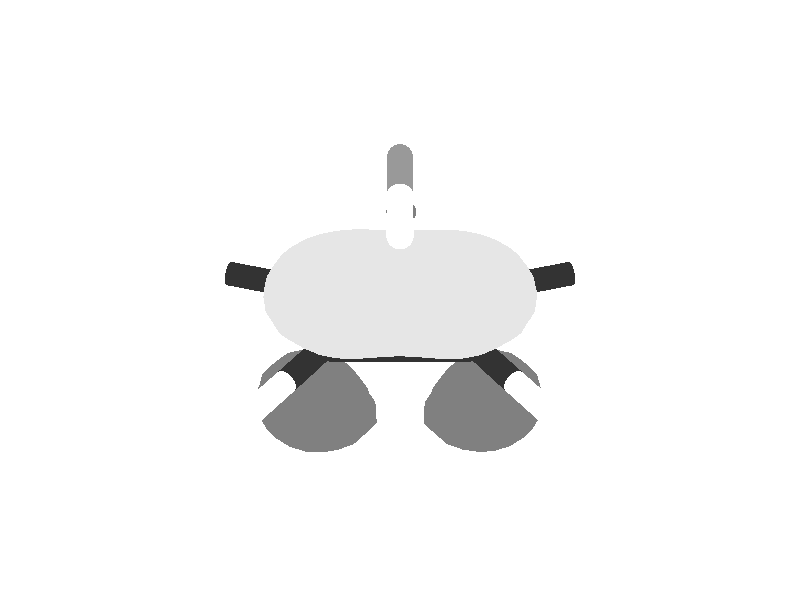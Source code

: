 camera {
 location <0.0, -3.0, -1.5>
 look_at <0.0, -0.04, 0.0>
 sky <0.0, 0.1, 0.0>
 angle 15
}
 light_source { <0, -9, 0> color rgb<0.7, 0.7, 0.7> shadowless}
 light_source { <0, 0, -9> color rgb<0.7, 0.7, 0.7> shadowless}
 background {<1, 1, 1>}
 #declare MeshBlue = texture {
 pigment { color rgb<0.9, 0.9, 0.9> }
 finish { ambient 0.2 diffuse 0.6 specular 0.9}
 }
 #declare MeshRed = texture {
 pigment { color rgb<0.5, 0.5, 0.5> }
 finish { ambient 0.2 diffuse 0.6 specular 0.9}
 }
 #declare BSAMBI = 0.2;
 #declare BSDIFF = 0.8;
 #declare BSSPEC = 0.8;
#declare colorA = 
 texture { 
 pigment { rgb<  1.0000  0.0000  0.0000 >}
 finish {ambient BSAMBI diffuse BSDIFF specular BSSPEC}
 }
#declare colorK = 
 texture { 
 pigment { rgb<  0.6  0.6  0.6 >}
 finish {ambient BSAMBI diffuse BSDIFF specular BSSPEC}
 }
#declare colorN = 
 texture { 
 pigment { rgb<  0.2  0.2  0.2 >}
 finish {ambient BSAMBI diffuse BSDIFF specular BSSPEC}
 }
#declare colorO = 
 texture { 
 pigment { rgb<  1.0  1.0  1.0 >}
 finish {ambient BSAMBI diffuse BSDIFF specular BSSPEC}
 }
 # declare molecule = union { 
 mesh {
 smooth_triangle {
< -0.033333, -0.166667, -0.133545>, < -0.051873, -0.090480, -0.994546>,
< -0.033333, -0.167686, -0.133333>, < -0.051928, -0.101876, -0.993441>,
< -0.048013, -0.166667, -0.133333>, < -0.132750, -0.089638, -0.987088>
 }
 smooth_triangle {
< -0.033333, -0.167686, -0.133333>, < -0.051928, -0.101876, -0.993441>,
< -0.033333, -0.166667, -0.133545>, < -0.051873, -0.090480, -0.994546>,
< -0.023389, -0.166667, -0.133333>, < -0.019464, -0.091081, -0.995653>
 }
 smooth_triangle {
<  0.033333, -0.166667, -0.133507>, < -0.015169, -0.091075, -0.995728>,
<  0.033333, -0.167507, -0.133333>, < -0.015205, -0.100756, -0.994795>,
<  0.024769, -0.166667, -0.133333>, < -0.007219, -0.091452, -0.995783>
 }
 smooth_triangle {
<  0.033333, -0.167507, -0.133333>, < -0.015205, -0.100756, -0.994795>,
<  0.033333, -0.166667, -0.133507>, < -0.015169, -0.091075, -0.995728>,
<  0.045071, -0.166667, -0.133333>, < -0.006213, -0.090819, -0.995848>
 }
 smooth_triangle {
< -0.033333, -0.150000, -0.133404>, < -0.050785,  0.106189, -0.993048>,
< -0.033333, -0.166667, -0.133545>, < -0.051873, -0.090480, -0.994546>,
< -0.048013, -0.166667, -0.133333>, < -0.132750, -0.089638, -0.987088>
 }
 smooth_triangle {
< -0.038503, -0.150000, -0.133333>, < -0.079583,  0.105632, -0.991216>,
< -0.033333, -0.150000, -0.133404>, < -0.050785,  0.106189, -0.993048>,
< -0.048013, -0.166667, -0.133333>, < -0.132750, -0.089638, -0.987088>
 }
 smooth_triangle {
< -0.030096, -0.150000, -0.133333>, < -0.040463,  0.106699, -0.993468>,
< -0.023389, -0.166667, -0.133333>, < -0.019464, -0.091081, -0.995653>,
< -0.033333, -0.166667, -0.133545>, < -0.051873, -0.090480, -0.994546>
 }
 smooth_triangle {
< -0.033333, -0.150000, -0.133404>, < -0.050785,  0.106189, -0.993048>,
< -0.030096, -0.150000, -0.133333>, < -0.040463,  0.106699, -0.993468>,
< -0.033333, -0.166667, -0.133545>, < -0.051873, -0.090480, -0.994546>
 }
 smooth_triangle {
<  0.033333, -0.150000, -0.133354>, < -0.015363,  0.111442, -0.993652>,
<  0.033333, -0.166667, -0.133507>, < -0.015169, -0.091075, -0.995728>,
<  0.024769, -0.166667, -0.133333>, < -0.007219, -0.091452, -0.995783>
 }
 smooth_triangle {
<  0.032340, -0.150000, -0.133333>, < -0.014436,  0.111491, -0.993661>,
<  0.033333, -0.150000, -0.133354>, < -0.015363,  0.111442, -0.993652>,
<  0.024769, -0.166667, -0.133333>, < -0.007219, -0.091452, -0.995783>
 }
 smooth_triangle {
<  0.034749, -0.150000, -0.133333>, < -0.014277,  0.111275, -0.993687>,
<  0.045071, -0.166667, -0.133333>, < -0.006213, -0.090819, -0.995848>,
<  0.033333, -0.166667, -0.133507>, < -0.015169, -0.091075, -0.995728>
 }
 smooth_triangle {
<  0.033333, -0.150000, -0.133354>, < -0.015363,  0.111442, -0.993652>,
<  0.034749, -0.150000, -0.133333>, < -0.014277,  0.111275, -0.993687>,
<  0.033333, -0.166667, -0.133507>, < -0.015169, -0.091075, -0.995728>
 }
 smooth_triangle {
< -0.033333, -0.150000, -0.133404>, < -0.050785,  0.106189, -0.993048>,
< -0.038503, -0.150000, -0.133333>, < -0.079583,  0.105632, -0.991216>,
< -0.033333, -0.149692, -0.133333>, < -0.050758,  0.109724, -0.992665>
 }
 smooth_triangle {
< -0.030096, -0.150000, -0.133333>, < -0.040463,  0.106699, -0.993468>,
< -0.033333, -0.150000, -0.133404>, < -0.050785,  0.106189, -0.993048>,
< -0.033333, -0.149692, -0.133333>, < -0.050758,  0.109724, -0.992665>
 }
 smooth_triangle {
<  0.033333, -0.150000, -0.133354>, < -0.015363,  0.111442, -0.993652>,
<  0.032340, -0.150000, -0.133333>, < -0.014436,  0.111491, -0.993661>,
<  0.033333, -0.149912, -0.133333>, < -0.015369,  0.112492, -0.993534>
 }
 smooth_triangle {
<  0.034749, -0.150000, -0.133333>, < -0.014277,  0.111275, -0.993687>,
<  0.033333, -0.150000, -0.133354>, < -0.015363,  0.111442, -0.993652>,
<  0.033333, -0.149912, -0.133333>, < -0.015369,  0.112492, -0.993534>
 }
 smooth_triangle {
< -0.083333, -0.200000, -0.117044>, < -0.413791, -0.491072, -0.766567>,
< -0.083333, -0.200519, -0.116667>, < -0.414153, -0.496603, -0.762799>,
< -0.084201, -0.200000, -0.116667>, < -0.421184, -0.491493, -0.762259>
 }
 smooth_triangle {
< -0.083333, -0.200000, -0.117044>, < -0.413791, -0.491072, -0.766567>,
< -0.066667, -0.200000, -0.121210>, < -0.269615, -0.492012, -0.827787>,
< -0.066667, -0.206293, -0.116667>, < -0.271967, -0.563683, -0.779933>
 }
 smooth_triangle {
< -0.083333, -0.200519, -0.116667>, < -0.414153, -0.496603, -0.762799>,
< -0.083333, -0.200000, -0.117044>, < -0.413791, -0.491072, -0.766567>,
< -0.066667, -0.206293, -0.116667>, < -0.271967, -0.563683, -0.779933>
 }
 smooth_triangle {
< -0.066667, -0.200000, -0.121210>, < -0.269615, -0.492012, -0.827787>,
< -0.050000, -0.200000, -0.122883>, < -0.144499, -0.495067, -0.856755>,
< -0.050000, -0.208600, -0.116667>, < -0.145084, -0.596152, -0.789654>
 }
 smooth_triangle {
< -0.066667, -0.206293, -0.116667>, < -0.271967, -0.563683, -0.779933>,
< -0.066667, -0.200000, -0.121210>, < -0.269615, -0.492012, -0.827787>,
< -0.050000, -0.208600, -0.116667>, < -0.145084, -0.596152, -0.789654>
 }
 smooth_triangle {
< -0.050000, -0.200000, -0.122883>, < -0.144499, -0.495067, -0.856755>,
< -0.033333, -0.200000, -0.123010>, < -0.047356, -0.500902, -0.864207>,
< -0.033333, -0.208719, -0.116667>, < -0.045928, -0.604617, -0.795191>
 }
 smooth_triangle {
< -0.050000, -0.208600, -0.116667>, < -0.145084, -0.596152, -0.789654>,
< -0.050000, -0.200000, -0.122883>, < -0.144499, -0.495067, -0.856755>,
< -0.033333, -0.208719, -0.116667>, < -0.045928, -0.604617, -0.795191>
 }
 smooth_triangle {
< -0.033333, -0.200000, -0.123010>, < -0.047356, -0.500902, -0.864207>,
< -0.016667, -0.200000, -0.122501>, <  0.010303, -0.508114, -0.861228>,
< -0.016667, -0.207962, -0.116667>, <  0.012404, -0.603352, -0.797378>
 }
 smooth_triangle {
< -0.033333, -0.208719, -0.116667>, < -0.045928, -0.604617, -0.795191>,
< -0.033333, -0.200000, -0.123010>, < -0.047356, -0.500902, -0.864207>,
< -0.016667, -0.207962, -0.116667>, <  0.012404, -0.603352, -0.797378>
 }
 smooth_triangle {
< -0.016667, -0.200000, -0.122501>, <  0.010303, -0.508114, -0.861228>,
<  0.000000, -0.200000, -0.122202>, <  0.021776, -0.513684, -0.857703>,
<  0.000000, -0.207532, -0.116667>, <  0.023213, -0.604334, -0.796393>
 }
 smooth_triangle {
< -0.016667, -0.207962, -0.116667>, <  0.012404, -0.603352, -0.797378>,
< -0.016667, -0.200000, -0.122501>, <  0.010303, -0.508114, -0.861228>,
<  0.000000, -0.207532, -0.116667>, <  0.023213, -0.604334, -0.796393>
 }
 smooth_triangle {
<  0.000000, -0.200000, -0.122202>, <  0.021776, -0.513684, -0.857703>,
<  0.016667, -0.200000, -0.122491>, <  0.000265, -0.514075, -0.857745>,
<  0.016667, -0.207953, -0.116667>, <  0.000172, -0.610132, -0.792300>
 }
 smooth_triangle {
<  0.000000, -0.207532, -0.116667>, <  0.023213, -0.604334, -0.796393>,
<  0.000000, -0.200000, -0.122202>, <  0.021776, -0.513684, -0.857703>,
<  0.016667, -0.207953, -0.116667>, <  0.000172, -0.610132, -0.792300>
 }
 smooth_triangle {
<  0.016667, -0.200000, -0.122491>, <  0.000265, -0.514075, -0.857745>,
<  0.033333, -0.200000, -0.122996>, < -0.020325, -0.509552, -0.860200>,
<  0.033333, -0.208710, -0.116667>, < -0.022094, -0.614380, -0.788701>
 }
 smooth_triangle {
<  0.016667, -0.207953, -0.116667>, <  0.000172, -0.610132, -0.792300>,
<  0.016667, -0.200000, -0.122491>, <  0.000265, -0.514075, -0.857745>,
<  0.033333, -0.208710, -0.116667>, < -0.022094, -0.614380, -0.788701>
 }
 smooth_triangle {
<  0.033333, -0.200000, -0.122996>, < -0.020325, -0.509552, -0.860200>,
<  0.050000, -0.200000, -0.122874>, < -0.009571, -0.505761, -0.862621>,
<  0.050000, -0.208603, -0.116667>, < -0.011848, -0.608415, -0.793530>
 }
 smooth_triangle {
<  0.033333, -0.208710, -0.116667>, < -0.022094, -0.614380, -0.788701>,
<  0.033333, -0.200000, -0.122996>, < -0.020325, -0.509552, -0.860200>,
<  0.050000, -0.208603, -0.116667>, < -0.011848, -0.608415, -0.793530>
 }
 smooth_triangle {
<  0.050000, -0.200000, -0.122874>, < -0.009571, -0.505761, -0.862621>,
<  0.066667, -0.200000, -0.121218>, <  0.043718, -0.508370, -0.860028>,
<  0.066667, -0.206318, -0.116667>, <  0.042683, -0.582616, -0.811626>
 }
 smooth_triangle {
<  0.050000, -0.208603, -0.116667>, < -0.011848, -0.608415, -0.793530>,
<  0.050000, -0.200000, -0.122874>, < -0.009571, -0.505761, -0.862621>,
<  0.066667, -0.206318, -0.116667>, <  0.042683, -0.582616, -0.811626>
 }
 smooth_triangle {
<  0.066667, -0.200000, -0.121218>, <  0.043718, -0.508370, -0.860028>,
<  0.083333, -0.200000, -0.117084>, <  0.139061, -0.519295, -0.843205>,
<  0.083333, -0.200575, -0.116667>, <  0.139116, -0.525819, -0.839143>
 }
 smooth_triangle {
<  0.066667, -0.206318, -0.116667>, <  0.042683, -0.582616, -0.811626>,
<  0.066667, -0.200000, -0.121218>, <  0.043718, -0.508370, -0.860028>,
<  0.083333, -0.200575, -0.116667>, <  0.139116, -0.525819, -0.839143>
 }
 smooth_triangle {
<  0.083333, -0.200575, -0.116667>, <  0.139116, -0.525819, -0.839143>,
<  0.083333, -0.200000, -0.117084>, <  0.139061, -0.519295, -0.843205>,
<  0.084299, -0.200000, -0.116667>, <  0.146404, -0.520579, -0.841168>
 }
 smooth_triangle {
< -0.100000, -0.183333, -0.118547>, < -0.564937, -0.291546, -0.771911>,
< -0.100000, -0.187091, -0.116667>, < -0.568075, -0.333270, -0.752477>,
< -0.103088, -0.183333, -0.116667>, < -0.592280, -0.292944, -0.750592>
 }
 smooth_triangle {
< -0.084201, -0.200000, -0.116667>, < -0.421184, -0.491493, -0.762259>,
< -0.100000, -0.187091, -0.116667>, < -0.568075, -0.333270, -0.752477>,
< -0.100000, -0.183333, -0.118547>, < -0.564937, -0.291546, -0.771911>
 }
 smooth_triangle {
< -0.084201, -0.200000, -0.116667>, < -0.421184, -0.491493, -0.762259>,
< -0.100000, -0.183333, -0.118547>, < -0.564937, -0.291546, -0.771911>,
< -0.083333, -0.200000, -0.117044>, < -0.413791, -0.491072, -0.766567>
 }
 smooth_triangle {
< -0.083333, -0.200000, -0.117044>, < -0.413791, -0.491072, -0.766567>,
< -0.100000, -0.183333, -0.118547>, < -0.564937, -0.291546, -0.771911>,
< -0.083333, -0.183333, -0.125197>, < -0.407534, -0.288806, -0.866318>
 }
 smooth_triangle {
< -0.066667, -0.200000, -0.121210>, < -0.269615, -0.492012, -0.827787>,
< -0.083333, -0.200000, -0.117044>, < -0.413791, -0.491072, -0.766567>,
< -0.066667, -0.183333, -0.128705>, < -0.265164, -0.286948, -0.920516>
 }
 smooth_triangle {
< -0.066667, -0.183333, -0.128705>, < -0.265164, -0.286948, -0.920516>,
< -0.083333, -0.200000, -0.117044>, < -0.413791, -0.491072, -0.766567>,
< -0.083333, -0.183333, -0.125197>, < -0.407534, -0.288806, -0.866318>
 }
 smooth_triangle {
< -0.050000, -0.200000, -0.122883>, < -0.144499, -0.495067, -0.856755>,
< -0.066667, -0.200000, -0.121210>, < -0.269615, -0.492012, -0.827787>,
< -0.050000, -0.183333, -0.130162>, < -0.143972, -0.287805, -0.946805>
 }
 smooth_triangle {
< -0.050000, -0.183333, -0.130162>, < -0.143972, -0.287805, -0.946805>,
< -0.066667, -0.200000, -0.121210>, < -0.269615, -0.492012, -0.827787>,
< -0.066667, -0.183333, -0.128705>, < -0.265164, -0.286948, -0.920516>
 }
 smooth_triangle {
< -0.033333, -0.200000, -0.123010>, < -0.047356, -0.500902, -0.864207>,
< -0.050000, -0.200000, -0.122883>, < -0.144499, -0.495067, -0.856755>,
< -0.033333, -0.183333, -0.130337>, < -0.050200, -0.291319, -0.955308>
 }
 smooth_triangle {
< -0.033333, -0.183333, -0.130337>, < -0.050200, -0.291319, -0.955308>,
< -0.050000, -0.200000, -0.122883>, < -0.144499, -0.495067, -0.856755>,
< -0.050000, -0.183333, -0.130162>, < -0.143972, -0.287805, -0.946805>
 }
 smooth_triangle {
< -0.016667, -0.200000, -0.122501>, <  0.010303, -0.508114, -0.861228>,
< -0.033333, -0.200000, -0.123010>, < -0.047356, -0.500902, -0.864207>,
< -0.016667, -0.183333, -0.129964>, <  0.006230, -0.296068, -0.955147>
 }
 smooth_triangle {
< -0.016667, -0.183333, -0.129964>, <  0.006230, -0.296068, -0.955147>,
< -0.033333, -0.200000, -0.123010>, < -0.047356, -0.500902, -0.864207>,
< -0.033333, -0.183333, -0.130337>, < -0.050200, -0.291319, -0.955308>
 }
 smooth_triangle {
<  0.000000, -0.200000, -0.122202>, <  0.021776, -0.513684, -0.857703>,
< -0.016667, -0.200000, -0.122501>, <  0.010303, -0.508114, -0.861228>,
<  0.000000, -0.183333, -0.129731>, <  0.018970, -0.299653, -0.953860>
 }
 smooth_triangle {
<  0.000000, -0.183333, -0.129731>, <  0.018970, -0.299653, -0.953860>,
< -0.016667, -0.200000, -0.122501>, <  0.010303, -0.508114, -0.861228>,
< -0.016667, -0.183333, -0.129964>, <  0.006230, -0.296068, -0.955147>
 }
 smooth_triangle {
<  0.016667, -0.200000, -0.122491>, <  0.000265, -0.514075, -0.857745>,
<  0.000000, -0.200000, -0.122202>, <  0.021776, -0.513684, -0.857703>,
<  0.016667, -0.183333, -0.129949>, <  0.000453, -0.299774, -0.954010>
 }
 smooth_triangle {
<  0.016667, -0.183333, -0.129949>, <  0.000453, -0.299774, -0.954010>,
<  0.000000, -0.200000, -0.122202>, <  0.021776, -0.513684, -0.857703>,
<  0.000000, -0.183333, -0.129731>, <  0.018970, -0.299653, -0.953860>
 }
 smooth_triangle {
<  0.033333, -0.200000, -0.122996>, < -0.020325, -0.509552, -0.860200>,
<  0.016667, -0.200000, -0.122491>, <  0.000265, -0.514075, -0.857745>,
<  0.033333, -0.183333, -0.130314>, < -0.017193, -0.296887, -0.954758>
 }
 smooth_triangle {
<  0.033333, -0.183333, -0.130314>, < -0.017193, -0.296887, -0.954758>,
<  0.016667, -0.200000, -0.122491>, <  0.000265, -0.514075, -0.857745>,
<  0.016667, -0.183333, -0.129949>, <  0.000453, -0.299774, -0.954010>
 }
 smooth_triangle {
<  0.050000, -0.200000, -0.122874>, < -0.009571, -0.505761, -0.862621>,
<  0.033333, -0.200000, -0.122996>, < -0.020325, -0.509552, -0.860200>,
<  0.050000, -0.183333, -0.130138>, < -0.005447, -0.294750, -0.955559>
 }
 smooth_triangle {
<  0.050000, -0.183333, -0.130138>, < -0.005447, -0.294750, -0.955559>,
<  0.033333, -0.200000, -0.122996>, < -0.020325, -0.509552, -0.860200>,
<  0.033333, -0.183333, -0.130314>, < -0.017193, -0.296887, -0.954758>
 }
 smooth_triangle {
<  0.066667, -0.200000, -0.121218>, <  0.043718, -0.508370, -0.860028>,
<  0.050000, -0.200000, -0.122874>, < -0.009571, -0.505761, -0.862621>,
<  0.066667, -0.183333, -0.128690>, <  0.046254, -0.297141, -0.953713>
 }
 smooth_triangle {
<  0.066667, -0.183333, -0.128690>, <  0.046254, -0.297141, -0.953713>,
<  0.050000, -0.200000, -0.122874>, < -0.009571, -0.505761, -0.862621>,
<  0.050000, -0.183333, -0.130138>, < -0.005447, -0.294750, -0.955559>
 }
 smooth_triangle {
<  0.083333, -0.200000, -0.117084>, <  0.139061, -0.519295, -0.843205>,
<  0.066667, -0.200000, -0.121218>, <  0.043718, -0.508370, -0.860028>,
<  0.083333, -0.183333, -0.125203>, <  0.138513, -0.305747, -0.941984>
 }
 smooth_triangle {
<  0.083333, -0.183333, -0.125203>, <  0.138513, -0.305747, -0.941984>,
<  0.066667, -0.200000, -0.121218>, <  0.043718, -0.508370, -0.860028>,
<  0.066667, -0.183333, -0.128690>, <  0.046254, -0.297141, -0.953713>
 }
 smooth_triangle {
<  0.100000, -0.187204, -0.116667>, <  0.272732, -0.367155, -0.889278>,
<  0.084299, -0.200000, -0.116667>, <  0.146404, -0.520579, -0.841168>,
<  0.083333, -0.200000, -0.117084>, <  0.139061, -0.519295, -0.843205>
 }
 smooth_triangle {
<  0.100000, -0.187204, -0.116667>, <  0.272732, -0.367155, -0.889278>,
<  0.083333, -0.200000, -0.117084>, <  0.139061, -0.519295, -0.843205>,
<  0.100000, -0.183333, -0.118595>, <  0.271009, -0.319957, -0.907845>
 }
 smooth_triangle {
<  0.100000, -0.183333, -0.118595>, <  0.271009, -0.319957, -0.907845>,
<  0.083333, -0.200000, -0.117084>, <  0.139061, -0.519295, -0.843205>,
<  0.083333, -0.183333, -0.125203>, <  0.138513, -0.305747, -0.941984>
 }
 smooth_triangle {
<  0.100000, -0.187204, -0.116667>, <  0.272732, -0.367155, -0.889278>,
<  0.100000, -0.183333, -0.118595>, <  0.271009, -0.319957, -0.907845>,
<  0.103185, -0.183333, -0.116667>, <  0.300809, -0.323926, -0.896987>
 }
 smooth_triangle {
< -0.100000, -0.166667, -0.122682>, < -0.559222, -0.093501, -0.823728>,
< -0.100000, -0.183333, -0.118547>, < -0.564937, -0.291546, -0.771911>,
< -0.103088, -0.183333, -0.116667>, < -0.592280, -0.292944, -0.750592>
 }
 smooth_triangle {
< -0.110137, -0.166667, -0.116667>, < -0.654897, -0.095661, -0.749639>,
< -0.100000, -0.166667, -0.122682>, < -0.559222, -0.093501, -0.823728>,
< -0.103088, -0.183333, -0.116667>, < -0.592280, -0.292944, -0.750592>
 }
 smooth_triangle {
< -0.083333, -0.183333, -0.125197>, < -0.407534, -0.288806, -0.866318>,
< -0.100000, -0.183333, -0.118547>, < -0.564937, -0.291546, -0.771911>,
< -0.083333, -0.166667, -0.128732>, < -0.401592, -0.091136, -0.911273>
 }
 smooth_triangle {
< -0.083333, -0.166667, -0.128732>, < -0.401592, -0.091136, -0.911273>,
< -0.100000, -0.183333, -0.118547>, < -0.564937, -0.291546, -0.771911>,
< -0.100000, -0.166667, -0.122682>, < -0.559222, -0.093501, -0.823728>
 }
 smooth_triangle {
< -0.066667, -0.183333, -0.128705>, < -0.265164, -0.286948, -0.920516>,
< -0.083333, -0.183333, -0.125197>, < -0.407534, -0.288806, -0.866318>,
< -0.066667, -0.166667, -0.131945>, < -0.261561, -0.089684, -0.961011>
 }
 smooth_triangle {
< -0.066667, -0.166667, -0.131945>, < -0.261561, -0.089684, -0.961011>,
< -0.083333, -0.183333, -0.125197>, < -0.407534, -0.288806, -0.866318>,
< -0.083333, -0.166667, -0.128732>, < -0.401592, -0.091136, -0.911273>
 }
 smooth_triangle {
< -0.050000, -0.183333, -0.130162>, < -0.143972, -0.287805, -0.946805>,
< -0.066667, -0.183333, -0.128705>, < -0.265164, -0.286948, -0.920516>,
< -0.050000, -0.166667, -0.133310>, < -0.143401, -0.089499, -0.985609>
 }
 smooth_triangle {
< -0.050000, -0.166667, -0.133310>, < -0.143401, -0.089499, -0.985609>,
< -0.066667, -0.183333, -0.128705>, < -0.265164, -0.286948, -0.920516>,
< -0.066667, -0.166667, -0.131945>, < -0.261561, -0.089684, -0.961011>
 }
 smooth_triangle {
< -0.033333, -0.167686, -0.133333>, < -0.051928, -0.101876, -0.993441>,
< -0.050000, -0.166667, -0.133310>, < -0.143401, -0.089499, -0.985609>,
< -0.048013, -0.166667, -0.133333>, < -0.132750, -0.089638, -0.987088>
 }
 smooth_triangle {
< -0.033333, -0.167686, -0.133333>, < -0.051928, -0.101876, -0.993441>,
< -0.033333, -0.183333, -0.130337>, < -0.050200, -0.291319, -0.955308>,
< -0.050000, -0.166667, -0.133310>, < -0.143401, -0.089499, -0.985609>
 }
 smooth_triangle {
< -0.033333, -0.183333, -0.130337>, < -0.050200, -0.291319, -0.955308>,
< -0.050000, -0.183333, -0.130162>, < -0.143972, -0.287805, -0.946805>,
< -0.050000, -0.166667, -0.133310>, < -0.143401, -0.089499, -0.985609>
 }
 smooth_triangle {
< -0.023389, -0.166667, -0.133333>, < -0.019464, -0.091081, -0.995653>,
< -0.033333, -0.183333, -0.130337>, < -0.050200, -0.291319, -0.955308>,
< -0.033333, -0.167686, -0.133333>, < -0.051928, -0.101876, -0.993441>
 }
 smooth_triangle {
< -0.023389, -0.166667, -0.133333>, < -0.019464, -0.091081, -0.995653>,
< -0.016667, -0.166667, -0.133206>, <  0.003531, -0.091549, -0.995794>,
< -0.033333, -0.183333, -0.130337>, < -0.050200, -0.291319, -0.955308>
 }
 smooth_triangle {
< -0.016667, -0.166667, -0.133206>, <  0.003531, -0.091549, -0.995794>,
< -0.016667, -0.183333, -0.129964>, <  0.006230, -0.296068, -0.955147>,
< -0.033333, -0.183333, -0.130337>, < -0.050200, -0.291319, -0.955308>
 }
 smooth_triangle {
<  0.000000, -0.183333, -0.129731>, <  0.018970, -0.299653, -0.953860>,
< -0.016667, -0.183333, -0.129964>, <  0.006230, -0.296068, -0.955147>,
<  0.000000, -0.166667, -0.133003>, <  0.017116, -0.092268, -0.995587>
 }
 smooth_triangle {
<  0.000000, -0.166667, -0.133003>, <  0.017116, -0.092268, -0.995587>,
< -0.016667, -0.183333, -0.129964>, <  0.006230, -0.296068, -0.955147>,
< -0.016667, -0.166667, -0.133206>, <  0.003531, -0.091549, -0.995794>
 }
 smooth_triangle {
<  0.016667, -0.183333, -0.129949>, <  0.000453, -0.299774, -0.954010>,
<  0.000000, -0.183333, -0.129731>, <  0.018970, -0.299653, -0.953860>,
<  0.016667, -0.166667, -0.133186>, <  0.000627, -0.091926, -0.995766>
 }
 smooth_triangle {
<  0.016667, -0.166667, -0.133186>, <  0.000627, -0.091926, -0.995766>,
<  0.000000, -0.183333, -0.129731>, <  0.018970, -0.299653, -0.953860>,
<  0.000000, -0.166667, -0.133003>, <  0.017116, -0.092268, -0.995587>
 }
 smooth_triangle {
<  0.033333, -0.167507, -0.133333>, < -0.015205, -0.100756, -0.994795>,
<  0.016667, -0.166667, -0.133186>, <  0.000627, -0.091926, -0.995766>,
<  0.024769, -0.166667, -0.133333>, < -0.007219, -0.091452, -0.995783>
 }
 smooth_triangle {
<  0.033333, -0.167507, -0.133333>, < -0.015205, -0.100756, -0.994795>,
<  0.033333, -0.183333, -0.130314>, < -0.017193, -0.296887, -0.954758>,
<  0.016667, -0.166667, -0.133186>, <  0.000627, -0.091926, -0.995766>
 }
 smooth_triangle {
<  0.033333, -0.183333, -0.130314>, < -0.017193, -0.296887, -0.954758>,
<  0.016667, -0.183333, -0.129949>, <  0.000453, -0.299774, -0.954010>,
<  0.016667, -0.166667, -0.133186>, <  0.000627, -0.091926, -0.995766>
 }
 smooth_triangle {
<  0.045071, -0.166667, -0.133333>, < -0.006213, -0.090819, -0.995848>,
<  0.033333, -0.183333, -0.130314>, < -0.017193, -0.296887, -0.954758>,
<  0.033333, -0.167507, -0.133333>, < -0.015205, -0.100756, -0.994795>
 }
 smooth_triangle {
<  0.045071, -0.166667, -0.133333>, < -0.006213, -0.090819, -0.995848>,
<  0.050000, -0.166667, -0.133274>, < -0.002698, -0.090756, -0.995869>,
<  0.033333, -0.183333, -0.130314>, < -0.017193, -0.296887, -0.954758>
 }
 smooth_triangle {
<  0.050000, -0.166667, -0.133274>, < -0.002698, -0.090756, -0.995869>,
<  0.050000, -0.183333, -0.130138>, < -0.005447, -0.294750, -0.955559>,
<  0.033333, -0.183333, -0.130314>, < -0.017193, -0.296887, -0.954758>
 }
 smooth_triangle {
<  0.066667, -0.183333, -0.128690>, <  0.046254, -0.297141, -0.953713>,
<  0.050000, -0.183333, -0.130138>, < -0.005447, -0.294750, -0.955559>,
<  0.066667, -0.166667, -0.131914>, <  0.047890, -0.092560, -0.994555>
 }
 smooth_triangle {
<  0.066667, -0.166667, -0.131914>, <  0.047890, -0.092560, -0.994555>,
<  0.050000, -0.183333, -0.130138>, < -0.005447, -0.294750, -0.955559>,
<  0.050000, -0.166667, -0.133274>, < -0.002698, -0.090756, -0.995869>
 }
 smooth_triangle {
<  0.083333, -0.183333, -0.125203>, <  0.138513, -0.305747, -0.941984>,
<  0.066667, -0.183333, -0.128690>, <  0.046254, -0.297141, -0.953713>,
<  0.083333, -0.166667, -0.128716>, <  0.137771, -0.097001, -0.985703>
 }
 smooth_triangle {
<  0.083333, -0.166667, -0.128716>, <  0.137771, -0.097001, -0.985703>,
<  0.066667, -0.183333, -0.128690>, <  0.046254, -0.297141, -0.953713>,
<  0.066667, -0.166667, -0.131914>, <  0.047890, -0.092560, -0.994555>
 }
 smooth_triangle {
<  0.100000, -0.183333, -0.118595>, <  0.271009, -0.319957, -0.907845>,
<  0.083333, -0.183333, -0.125203>, <  0.138513, -0.305747, -0.941984>,
<  0.100000, -0.166667, -0.122699>, <  0.267943, -0.104062, -0.957798>
 }
 smooth_triangle {
<  0.100000, -0.166667, -0.122699>, <  0.267943, -0.104062, -0.957798>,
<  0.083333, -0.183333, -0.125203>, <  0.138513, -0.305747, -0.941984>,
<  0.083333, -0.166667, -0.128716>, <  0.137771, -0.097001, -0.985703>
 }
 smooth_triangle {
<  0.110217, -0.166667, -0.116667>, <  0.368019, -0.109829, -0.923309>,
<  0.103185, -0.183333, -0.116667>, <  0.300809, -0.323926, -0.896987>,
<  0.100000, -0.183333, -0.118595>, <  0.271009, -0.319957, -0.907845>
 }
 smooth_triangle {
<  0.100000, -0.166667, -0.122699>, <  0.267943, -0.104062, -0.957798>,
<  0.110217, -0.166667, -0.116667>, <  0.368019, -0.109829, -0.923309>,
<  0.100000, -0.183333, -0.118595>, <  0.271009, -0.319957, -0.907845>
 }
 smooth_triangle {
< -0.100000, -0.150000, -0.122655>, < -0.555787,  0.102428, -0.824990>,
< -0.100000, -0.166667, -0.122682>, < -0.559222, -0.093501, -0.823728>,
< -0.110137, -0.166667, -0.116667>, < -0.654897, -0.095661, -0.749639>
 }
 smooth_triangle {
< -0.110149, -0.150000, -0.116667>, < -0.650844,  0.101887, -0.752344>,
< -0.100000, -0.150000, -0.122655>, < -0.555787,  0.102428, -0.824990>,
< -0.110137, -0.166667, -0.116667>, < -0.654897, -0.095661, -0.749639>
 }
 smooth_triangle {
< -0.083333, -0.166667, -0.128732>, < -0.401592, -0.091136, -0.911273>,
< -0.100000, -0.166667, -0.122682>, < -0.559222, -0.093501, -0.823728>,
< -0.083333, -0.150000, -0.128669>, < -0.399187,  0.102866, -0.911081>
 }
 smooth_triangle {
< -0.083333, -0.150000, -0.128669>, < -0.399187,  0.102866, -0.911081>,
< -0.100000, -0.166667, -0.122682>, < -0.559222, -0.093501, -0.823728>,
< -0.100000, -0.150000, -0.122655>, < -0.555787,  0.102428, -0.824990>
 }
 smooth_triangle {
< -0.066667, -0.166667, -0.131945>, < -0.261561, -0.089684, -0.961011>,
< -0.083333, -0.166667, -0.128732>, < -0.401592, -0.091136, -0.911273>,
< -0.066667, -0.150000, -0.131859>, < -0.259836,  0.103146, -0.960128>
 }
 smooth_triangle {
< -0.066667, -0.150000, -0.131859>, < -0.259836,  0.103146, -0.960128>,
< -0.083333, -0.166667, -0.128732>, < -0.401592, -0.091136, -0.911273>,
< -0.083333, -0.150000, -0.128669>, < -0.399187,  0.102866, -0.911081>
 }
 smooth_triangle {
< -0.050000, -0.166667, -0.133310>, < -0.143401, -0.089499, -0.985609>,
< -0.066667, -0.166667, -0.131945>, < -0.261561, -0.089684, -0.961011>,
< -0.050000, -0.150000, -0.133206>, < -0.142034,  0.104158, -0.984367>
 }
 smooth_triangle {
< -0.050000, -0.150000, -0.133206>, < -0.142034,  0.104158, -0.984367>,
< -0.066667, -0.166667, -0.131945>, < -0.261561, -0.089684, -0.961011>,
< -0.066667, -0.150000, -0.131859>, < -0.259836,  0.103146, -0.960128>
 }
 smooth_triangle {
< -0.048013, -0.166667, -0.133333>, < -0.132750, -0.089638, -0.987088>,
< -0.050000, -0.150000, -0.133206>, < -0.142034,  0.104158, -0.984367>,
< -0.038503, -0.150000, -0.133333>, < -0.079583,  0.105632, -0.991216>
 }
 smooth_triangle {
< -0.050000, -0.166667, -0.133310>, < -0.143401, -0.089499, -0.985609>,
< -0.050000, -0.150000, -0.133206>, < -0.142034,  0.104158, -0.984367>,
< -0.048013, -0.166667, -0.133333>, < -0.132750, -0.089638, -0.987088>
 }
 smooth_triangle {
< -0.016667, -0.166667, -0.133206>, <  0.003531, -0.091549, -0.995794>,
< -0.030096, -0.150000, -0.133333>, < -0.040463,  0.106699, -0.993468>,
< -0.016667, -0.150000, -0.133072>, <  0.004519,  0.108894, -0.994043>
 }
 smooth_triangle {
< -0.023389, -0.166667, -0.133333>, < -0.019464, -0.091081, -0.995653>,
< -0.030096, -0.150000, -0.133333>, < -0.040463,  0.106699, -0.993468>,
< -0.016667, -0.166667, -0.133206>, <  0.003531, -0.091549, -0.995794>
 }
 smooth_triangle {
<  0.000000, -0.166667, -0.133003>, <  0.017116, -0.092268, -0.995587>,
< -0.016667, -0.166667, -0.133206>, <  0.003531, -0.091549, -0.995794>,
<  0.000000, -0.150000, -0.132862>, <  0.017774,  0.111413, -0.993615>
 }
 smooth_triangle {
<  0.000000, -0.150000, -0.132862>, <  0.017774,  0.111413, -0.993615>,
< -0.016667, -0.166667, -0.133206>, <  0.003531, -0.091549, -0.995794>,
< -0.016667, -0.150000, -0.133072>, <  0.004519,  0.108894, -0.994043>
 }
 smooth_triangle {
<  0.016667, -0.166667, -0.133186>, <  0.000627, -0.091926, -0.995766>,
<  0.000000, -0.166667, -0.133003>, <  0.017116, -0.092268, -0.995587>,
<  0.016667, -0.150000, -0.133047>, <  0.000817,  0.112403, -0.993662>
 }
 smooth_triangle {
<  0.016667, -0.150000, -0.133047>, <  0.000817,  0.112403, -0.993662>,
<  0.000000, -0.166667, -0.133003>, <  0.017116, -0.092268, -0.995587>,
<  0.000000, -0.150000, -0.132862>, <  0.017774,  0.111413, -0.993615>
 }
 smooth_triangle {
<  0.024769, -0.166667, -0.133333>, < -0.007219, -0.091452, -0.995783>,
<  0.016667, -0.150000, -0.133047>, <  0.000817,  0.112403, -0.993662>,
<  0.032340, -0.150000, -0.133333>, < -0.014436,  0.111491, -0.993661>
 }
 smooth_triangle {
<  0.016667, -0.166667, -0.133186>, <  0.000627, -0.091926, -0.995766>,
<  0.016667, -0.150000, -0.133047>, <  0.000817,  0.112403, -0.993662>,
<  0.024769, -0.166667, -0.133333>, < -0.007219, -0.091452, -0.995783>
 }
 smooth_triangle {
<  0.050000, -0.166667, -0.133274>, < -0.002698, -0.090756, -0.995869>,
<  0.034749, -0.150000, -0.133333>, < -0.014277,  0.111275, -0.993687>,
<  0.050000, -0.150000, -0.133156>, < -0.003338,  0.109606, -0.993970>
 }
 smooth_triangle {
<  0.045071, -0.166667, -0.133333>, < -0.006213, -0.090819, -0.995848>,
<  0.034749, -0.150000, -0.133333>, < -0.014277,  0.111275, -0.993687>,
<  0.050000, -0.166667, -0.133274>, < -0.002698, -0.090756, -0.995869>
 }
 smooth_triangle {
<  0.066667, -0.166667, -0.131914>, <  0.047890, -0.092560, -0.994555>,
<  0.050000, -0.166667, -0.133274>, < -0.002698, -0.090756, -0.995869>,
<  0.066667, -0.150000, -0.131810>, <  0.046960,  0.108312, -0.993007>
 }
 smooth_triangle {
<  0.066667, -0.150000, -0.131810>, <  0.046960,  0.108312, -0.993007>,
<  0.050000, -0.166667, -0.133274>, < -0.002698, -0.090756, -0.995869>,
<  0.050000, -0.150000, -0.133156>, < -0.003338,  0.109606, -0.993970>
 }
 smooth_triangle {
<  0.083333, -0.166667, -0.128716>, <  0.137771, -0.097001, -0.985703>,
<  0.066667, -0.166667, -0.131914>, <  0.047890, -0.092560, -0.994555>,
<  0.083333, -0.150000, -0.128633>, <  0.136450,  0.108197, -0.984721>
 }
 smooth_triangle {
<  0.083333, -0.150000, -0.128633>, <  0.136450,  0.108197, -0.984721>,
<  0.066667, -0.166667, -0.131914>, <  0.047890, -0.092560, -0.994555>,
<  0.066667, -0.150000, -0.131810>, <  0.046960,  0.108312, -0.993007>
 }
 smooth_triangle {
<  0.100000, -0.166667, -0.122699>, <  0.267943, -0.104062, -0.957798>,
<  0.083333, -0.166667, -0.128716>, <  0.137771, -0.097001, -0.985703>,
<  0.100000, -0.150000, -0.122647>, <  0.265909,  0.109086, -0.957806>
 }
 smooth_triangle {
<  0.100000, -0.150000, -0.122647>, <  0.265909,  0.109086, -0.957806>,
<  0.083333, -0.166667, -0.128716>, <  0.137771, -0.097001, -0.985703>,
<  0.083333, -0.150000, -0.128633>, <  0.136450,  0.108197, -0.984721>
 }
 smooth_triangle {
<  0.110187, -0.150000, -0.116667>, <  0.364973,  0.110162, -0.924478>,
<  0.110217, -0.166667, -0.116667>, <  0.368019, -0.109829, -0.923309>,
<  0.100000, -0.166667, -0.122699>, <  0.267943, -0.104062, -0.957798>
 }
 smooth_triangle {
<  0.100000, -0.150000, -0.122647>, <  0.265909,  0.109086, -0.957806>,
<  0.110187, -0.150000, -0.116667>, <  0.364973,  0.110162, -0.924478>,
<  0.100000, -0.166667, -0.122699>, <  0.267943, -0.104062, -0.957798>
 }
 smooth_triangle {
< -0.100000, -0.133333, -0.118467>, < -0.553660,  0.298543, -0.777388>,
< -0.100000, -0.150000, -0.122655>, < -0.555787,  0.102428, -0.824990>,
< -0.110149, -0.150000, -0.116667>, < -0.650844,  0.101887, -0.752344>
 }
 smooth_triangle {
< -0.103012, -0.133333, -0.116667>, < -0.579669,  0.298991, -0.758016>,
< -0.100000, -0.133333, -0.118467>, < -0.553660,  0.298543, -0.777388>,
< -0.110149, -0.150000, -0.116667>, < -0.650844,  0.101887, -0.752344>
 }
 smooth_triangle {
< -0.083333, -0.150000, -0.128669>, < -0.399187,  0.102866, -0.911081>,
< -0.100000, -0.150000, -0.122655>, < -0.555787,  0.102428, -0.824990>,
< -0.083333, -0.133333, -0.124997>, < -0.399325,  0.299353, -0.866561>
 }
 smooth_triangle {
< -0.083333, -0.133333, -0.124997>, < -0.399325,  0.299353, -0.866561>,
< -0.100000, -0.150000, -0.122655>, < -0.555787,  0.102428, -0.824990>,
< -0.100000, -0.133333, -0.118467>, < -0.553660,  0.298543, -0.777388>
 }
 smooth_triangle {
< -0.066667, -0.150000, -0.131859>, < -0.259836,  0.103146, -0.960128>,
< -0.083333, -0.150000, -0.128669>, < -0.399187,  0.102866, -0.911081>,
< -0.066667, -0.133333, -0.128426>, < -0.259144,  0.300025, -0.918057>
 }
 smooth_triangle {
< -0.066667, -0.133333, -0.128426>, < -0.259144,  0.300025, -0.918057>,
< -0.083333, -0.150000, -0.128669>, < -0.399187,  0.102866, -0.911081>,
< -0.083333, -0.133333, -0.124997>, < -0.399325,  0.299353, -0.866561>
 }
 smooth_triangle {
< -0.050000, -0.150000, -0.133206>, < -0.142034,  0.104158, -0.984367>,
< -0.066667, -0.150000, -0.131859>, < -0.259836,  0.103146, -0.960128>,
< -0.050000, -0.133333, -0.129819>, < -0.139238,  0.302811, -0.942825>
 }
 smooth_triangle {
< -0.050000, -0.133333, -0.129819>, < -0.139238,  0.302811, -0.942825>,
< -0.066667, -0.150000, -0.131859>, < -0.259836,  0.103146, -0.960128>,
< -0.066667, -0.133333, -0.128426>, < -0.259144,  0.300025, -0.918057>
 }
 smooth_triangle {
< -0.038503, -0.150000, -0.133333>, < -0.079583,  0.105632, -0.991216>,
< -0.033333, -0.133333, -0.129938>, < -0.046243,  0.308140, -0.950216>,
< -0.033333, -0.149692, -0.133333>, < -0.050758,  0.109724, -0.992665>
 }
 smooth_triangle {
< -0.038503, -0.150000, -0.133333>, < -0.079583,  0.105632, -0.991216>,
< -0.050000, -0.150000, -0.133206>, < -0.142034,  0.104158, -0.984367>,
< -0.033333, -0.133333, -0.129938>, < -0.046243,  0.308140, -0.950216>
 }
 smooth_triangle {
< -0.050000, -0.150000, -0.133206>, < -0.142034,  0.104158, -0.984367>,
< -0.050000, -0.133333, -0.129819>, < -0.139238,  0.302811, -0.942825>,
< -0.033333, -0.133333, -0.129938>, < -0.046243,  0.308140, -0.950216>
 }
 smooth_triangle {
< -0.033333, -0.149692, -0.133333>, < -0.050758,  0.109724, -0.992665>,
< -0.016667, -0.150000, -0.133072>, <  0.004519,  0.108894, -0.994043>,
< -0.030096, -0.150000, -0.133333>, < -0.040463,  0.106699, -0.993468>
 }
 smooth_triangle {
< -0.033333, -0.149692, -0.133333>, < -0.050758,  0.109724, -0.992665>,
< -0.033333, -0.133333, -0.129938>, < -0.046243,  0.308140, -0.950216>,
< -0.016667, -0.150000, -0.133072>, <  0.004519,  0.108894, -0.994043>
 }
 smooth_triangle {
< -0.033333, -0.133333, -0.129938>, < -0.046243,  0.308140, -0.950216>,
< -0.016667, -0.133333, -0.129517>, <  0.009422,  0.314968, -0.949056>,
< -0.016667, -0.150000, -0.133072>, <  0.004519,  0.108894, -0.994043>
 }
 smooth_triangle {
<  0.000000, -0.150000, -0.132862>, <  0.017774,  0.111413, -0.993615>,
< -0.016667, -0.150000, -0.133072>, <  0.004519,  0.108894, -0.994043>,
<  0.000000, -0.133333, -0.129260>, <  0.021047,  0.320783, -0.946919>
 }
 smooth_triangle {
<  0.000000, -0.133333, -0.129260>, <  0.021047,  0.320783, -0.946919>,
< -0.016667, -0.150000, -0.133072>, <  0.004519,  0.108894, -0.994043>,
< -0.016667, -0.133333, -0.129517>, <  0.009422,  0.314968, -0.949056>
 }
 smooth_triangle {
<  0.016667, -0.150000, -0.133047>, <  0.000817,  0.112403, -0.993662>,
<  0.000000, -0.150000, -0.132862>, <  0.017774,  0.111413, -0.993615>,
<  0.016667, -0.133333, -0.129483>, <  0.001056,  0.322453, -0.946585>
 }
 smooth_triangle {
<  0.016667, -0.133333, -0.129483>, <  0.001056,  0.322453, -0.946585>,
<  0.000000, -0.150000, -0.132862>, <  0.017774,  0.111413, -0.993615>,
<  0.000000, -0.133333, -0.129260>, <  0.021047,  0.320783, -0.946919>
 }
 smooth_triangle {
<  0.032340, -0.150000, -0.133333>, < -0.014436,  0.111491, -0.993661>,
<  0.033333, -0.133333, -0.129877>, < -0.018075,  0.319459, -0.947428>,
<  0.033333, -0.149912, -0.133333>, < -0.015369,  0.112492, -0.993534>
 }
 smooth_triangle {
<  0.032340, -0.150000, -0.133333>, < -0.014436,  0.111491, -0.993661>,
<  0.016667, -0.150000, -0.133047>, <  0.000817,  0.112403, -0.993662>,
<  0.033333, -0.133333, -0.129877>, < -0.018075,  0.319459, -0.947428>
 }
 smooth_triangle {
<  0.016667, -0.150000, -0.133047>, <  0.000817,  0.112403, -0.993662>,
<  0.016667, -0.133333, -0.129483>, <  0.001056,  0.322453, -0.946585>,
<  0.033333, -0.133333, -0.129877>, < -0.018075,  0.319459, -0.947428>
 }
 smooth_triangle {
<  0.033333, -0.149912, -0.133333>, < -0.015369,  0.112492, -0.993534>,
<  0.050000, -0.150000, -0.133156>, < -0.003338,  0.109606, -0.993970>,
<  0.034749, -0.150000, -0.133333>, < -0.014277,  0.111275, -0.993687>
 }
 smooth_triangle {
<  0.033333, -0.149912, -0.133333>, < -0.015369,  0.112492, -0.993534>,
<  0.033333, -0.133333, -0.129877>, < -0.018075,  0.319459, -0.947428>,
<  0.050000, -0.150000, -0.133156>, < -0.003338,  0.109606, -0.993970>
 }
 smooth_triangle {
<  0.033333, -0.133333, -0.129877>, < -0.018075,  0.319459, -0.947428>,
<  0.050000, -0.133333, -0.129746>, < -0.007537,  0.315253, -0.948978>,
<  0.050000, -0.150000, -0.133156>, < -0.003338,  0.109606, -0.993970>
 }
 smooth_triangle {
<  0.066667, -0.150000, -0.131810>, <  0.046960,  0.108312, -0.993007>,
<  0.050000, -0.150000, -0.133156>, < -0.003338,  0.109606, -0.993970>,
<  0.066667, -0.133333, -0.128352>, <  0.043110,  0.313771, -0.948520>
 }
 smooth_triangle {
<  0.066667, -0.133333, -0.128352>, <  0.043110,  0.313771, -0.948520>,
<  0.050000, -0.150000, -0.133156>, < -0.003338,  0.109606, -0.993970>,
<  0.050000, -0.133333, -0.129746>, < -0.007537,  0.315253, -0.948978>
 }
 smooth_triangle {
<  0.083333, -0.150000, -0.128633>, <  0.136450,  0.108197, -0.984721>,
<  0.066667, -0.150000, -0.131810>, <  0.046960,  0.108312, -0.993007>,
<  0.083333, -0.133333, -0.124933>, <  0.133983,  0.316761, -0.938995>
 }
 smooth_triangle {
<  0.083333, -0.133333, -0.124933>, <  0.133983,  0.316761, -0.938995>,
<  0.066667, -0.150000, -0.131810>, <  0.046960,  0.108312, -0.993007>,
<  0.066667, -0.133333, -0.128352>, <  0.043110,  0.313771, -0.948520>
 }
 smooth_triangle {
<  0.100000, -0.150000, -0.122647>, <  0.265909,  0.109086, -0.957806>,
<  0.083333, -0.150000, -0.128633>, <  0.136450,  0.108197, -0.984721>,
<  0.100000, -0.133333, -0.118432>, <  0.264162,  0.323571, -0.908581>
 }
 smooth_triangle {
<  0.100000, -0.133333, -0.118432>, <  0.264162,  0.323571, -0.908581>,
<  0.083333, -0.150000, -0.128633>, <  0.136450,  0.108197, -0.984721>,
<  0.083333, -0.133333, -0.124933>, <  0.133983,  0.316761, -0.938995>
 }
 smooth_triangle {
<  0.102967, -0.133333, -0.116667>, <  0.291299,  0.325730, -0.899469>,
<  0.110187, -0.150000, -0.116667>, <  0.364973,  0.110162, -0.924478>,
<  0.100000, -0.150000, -0.122647>, <  0.265909,  0.109086, -0.957806>
 }
 smooth_triangle {
<  0.100000, -0.133333, -0.118432>, <  0.264162,  0.323571, -0.908581>,
<  0.102967, -0.133333, -0.116667>, <  0.291299,  0.325730, -0.899469>,
<  0.100000, -0.150000, -0.122647>, <  0.265909,  0.109086, -0.957806>
 }
 smooth_triangle {
< -0.100000, -0.133333, -0.118467>, < -0.553660,  0.298543, -0.777388>,
< -0.103012, -0.133333, -0.116667>, < -0.579669,  0.298991, -0.758016>,
< -0.100000, -0.129798, -0.116667>, < -0.554663,  0.337463, -0.760570>
 }
 smooth_triangle {
< -0.100000, -0.129798, -0.116667>, < -0.554663,  0.337463, -0.760570>,
< -0.083335, -0.116667, -0.116667>, < -0.397235,  0.496753, -0.771648>,
< -0.083333, -0.116667, -0.116667>, < -0.397220,  0.496752, -0.771657>
 }
 smooth_triangle {
< -0.100000, -0.129798, -0.116667>, < -0.554663,  0.337463, -0.760570>,
< -0.083333, -0.116667, -0.116667>, < -0.397220,  0.496752, -0.771657>,
< -0.100000, -0.133333, -0.118467>, < -0.553660,  0.298543, -0.777388>
 }
 smooth_triangle {
< -0.100000, -0.133333, -0.118467>, < -0.553660,  0.298543, -0.777388>,
< -0.083333, -0.116667, -0.116667>, < -0.397220,  0.496752, -0.771657>,
< -0.083333, -0.133333, -0.124997>, < -0.399325,  0.299353, -0.866561>
 }
 smooth_triangle {
< -0.066667, -0.133333, -0.128426>, < -0.259144,  0.300025, -0.918057>,
< -0.083333, -0.133333, -0.124997>, < -0.399325,  0.299353, -0.866561>,
< -0.066667, -0.116667, -0.120659>, < -0.256987,  0.501307, -0.826225>
 }
 smooth_triangle {
< -0.066667, -0.116667, -0.120659>, < -0.256987,  0.501307, -0.826225>,
< -0.083333, -0.133333, -0.124997>, < -0.399325,  0.299353, -0.866561>,
< -0.083333, -0.116667, -0.116667>, < -0.397220,  0.496752, -0.771657>
 }
 smooth_triangle {
< -0.050000, -0.133333, -0.129819>, < -0.139238,  0.302811, -0.942825>,
< -0.066667, -0.133333, -0.128426>, < -0.259144,  0.300025, -0.918057>,
< -0.050000, -0.116667, -0.122189>, < -0.134627,  0.507380, -0.851141>
 }
 smooth_triangle {
< -0.050000, -0.116667, -0.122189>, < -0.134627,  0.507380, -0.851141>,
< -0.066667, -0.133333, -0.128426>, < -0.259144,  0.300025, -0.918057>,
< -0.066667, -0.116667, -0.120659>, < -0.256987,  0.501307, -0.826225>
 }
 smooth_triangle {
< -0.033333, -0.133333, -0.129938>, < -0.046243,  0.308140, -0.950216>,
< -0.050000, -0.133333, -0.129819>, < -0.139238,  0.302811, -0.942825>,
< -0.033333, -0.116667, -0.122187>, < -0.039480,  0.515947, -0.855710>
 }
 smooth_triangle {
< -0.033333, -0.116667, -0.122187>, < -0.039480,  0.515947, -0.855710>,
< -0.050000, -0.133333, -0.129819>, < -0.139238,  0.302811, -0.942825>,
< -0.050000, -0.116667, -0.122189>, < -0.134627,  0.507380, -0.851141>
 }
 smooth_triangle {
< -0.016667, -0.133333, -0.129517>, <  0.009422,  0.314968, -0.949056>,
< -0.033333, -0.133333, -0.129938>, < -0.046243,  0.308140, -0.950216>,
< -0.016667, -0.116667, -0.121572>, <  0.016289,  0.525941, -0.850365>
 }
 smooth_triangle {
< -0.016667, -0.116667, -0.121572>, <  0.016289,  0.525941, -0.850365>,
< -0.033333, -0.133333, -0.129938>, < -0.046243,  0.308140, -0.950216>,
< -0.033333, -0.116667, -0.122187>, < -0.039480,  0.515947, -0.855710>
 }
 smooth_triangle {
<  0.000000, -0.133333, -0.129260>, <  0.021047,  0.320783, -0.946919>,
< -0.016667, -0.133333, -0.129517>, <  0.009422,  0.314968, -0.949056>,
<  0.000000, -0.116667, -0.121218>, <  0.025518,  0.534252, -0.844940>
 }
 smooth_triangle {
<  0.000000, -0.116667, -0.121218>, <  0.025518,  0.534252, -0.844940>,
< -0.016667, -0.133333, -0.129517>, <  0.009422,  0.314968, -0.949056>,
< -0.016667, -0.116667, -0.121572>, <  0.016289,  0.525941, -0.850365>
 }
 smooth_triangle {
<  0.016667, -0.133333, -0.129483>, <  0.001056,  0.322453, -0.946585>,
<  0.000000, -0.133333, -0.129260>, <  0.021047,  0.320783, -0.946919>,
<  0.016667, -0.116667, -0.121519>, <  0.001380,  0.536483, -0.843910>
 }
 smooth_triangle {
<  0.016667, -0.116667, -0.121519>, <  0.001380,  0.536483, -0.843910>,
<  0.000000, -0.133333, -0.129260>, <  0.021047,  0.320783, -0.946919>,
<  0.000000, -0.116667, -0.121218>, <  0.025518,  0.534252, -0.844940>
 }
 smooth_triangle {
<  0.033333, -0.133333, -0.129877>, < -0.018075,  0.319459, -0.947428>,
<  0.016667, -0.133333, -0.129483>, <  0.001056,  0.322453, -0.946585>,
<  0.033333, -0.116667, -0.122093>, < -0.021874,  0.531788, -0.846595>
 }
 smooth_triangle {
<  0.033333, -0.116667, -0.122093>, < -0.021874,  0.531788, -0.846595>,
<  0.016667, -0.133333, -0.129483>, <  0.001056,  0.322453, -0.946585>,
<  0.016667, -0.116667, -0.121519>, <  0.001380,  0.536483, -0.843910>
 }
 smooth_triangle {
<  0.050000, -0.133333, -0.129746>, < -0.007537,  0.315253, -0.948978>,
<  0.033333, -0.133333, -0.129877>, < -0.018075,  0.319459, -0.947428>,
<  0.050000, -0.116667, -0.122073>, < -0.013535,  0.525356, -0.850775>
 }
 smooth_triangle {
<  0.050000, -0.116667, -0.122073>, < -0.013535,  0.525356, -0.850775>,
<  0.033333, -0.133333, -0.129877>, < -0.018075,  0.319459, -0.947428>,
<  0.033333, -0.116667, -0.122093>, < -0.021874,  0.531788, -0.846595>
 }
 smooth_triangle {
<  0.066667, -0.133333, -0.128352>, <  0.043110,  0.313771, -0.948520>,
<  0.050000, -0.133333, -0.129746>, < -0.007537,  0.315253, -0.948978>,
<  0.066667, -0.116667, -0.120538>, <  0.037393,  0.522962, -0.851535>
 }
 smooth_triangle {
<  0.066667, -0.116667, -0.120538>, <  0.037393,  0.522962, -0.851535>,
<  0.050000, -0.133333, -0.129746>, < -0.007537,  0.315253, -0.948978>,
<  0.050000, -0.116667, -0.122073>, < -0.013535,  0.525356, -0.850775>
 }
 smooth_triangle {
<  0.082879, -0.116667, -0.116667>, <  0.127238,  0.526683, -0.840485>,
<  0.083333, -0.116861, -0.116667>, <  0.129843,  0.524190, -0.841645>,
<  0.083333, -0.133333, -0.124933>, <  0.133983,  0.316761, -0.938995>
 }
 smooth_triangle {
<  0.082879, -0.116667, -0.116667>, <  0.127238,  0.526683, -0.840485>,
<  0.083333, -0.133333, -0.124933>, <  0.133983,  0.316761, -0.938995>,
<  0.066667, -0.116667, -0.120538>, <  0.037393,  0.522962, -0.851535>
 }
 smooth_triangle {
<  0.066667, -0.116667, -0.120538>, <  0.037393,  0.522962, -0.851535>,
<  0.083333, -0.133333, -0.124933>, <  0.133983,  0.316761, -0.938995>,
<  0.066667, -0.133333, -0.128352>, <  0.043110,  0.313771, -0.948520>
 }
 smooth_triangle {
<  0.100000, -0.133333, -0.118432>, <  0.264162,  0.323571, -0.908581>,
<  0.083333, -0.133333, -0.124933>, <  0.133983,  0.316761, -0.938995>,
<  0.083333, -0.116861, -0.116667>, <  0.129843,  0.524190, -0.841645>
 }
 smooth_triangle {
<  0.100000, -0.129881, -0.116667>, <  0.264447,  0.365489, -0.892460>,
<  0.100000, -0.133333, -0.118432>, <  0.264162,  0.323571, -0.908581>,
<  0.083333, -0.116861, -0.116667>, <  0.129843,  0.524190, -0.841645>
 }
 smooth_triangle {
<  0.102967, -0.133333, -0.116667>, <  0.291299,  0.325730, -0.899469>,
<  0.100000, -0.133333, -0.118432>, <  0.264162,  0.323571, -0.908581>,
<  0.100000, -0.129881, -0.116667>, <  0.264447,  0.365489, -0.892460>
 }
 smooth_triangle {
< -0.083333, -0.116667, -0.116667>, < -0.397220,  0.496752, -0.771657>,
< -0.083335, -0.116667, -0.116667>, < -0.397235,  0.496753, -0.771648>,
< -0.083333, -0.116666, -0.116667>, < -0.397220,  0.496763, -0.771650>
 }
 smooth_triangle {
< -0.066667, -0.116667, -0.120659>, < -0.256987,  0.501307, -0.826225>,
< -0.083333, -0.116667, -0.116667>, < -0.397220,  0.496752, -0.771657>,
< -0.083333, -0.116666, -0.116667>, < -0.397220,  0.496763, -0.771650>
 }
 smooth_triangle {
< -0.066667, -0.111312, -0.116667>, < -0.256194,  0.560072, -0.787835>,
< -0.066667, -0.116667, -0.120659>, < -0.256987,  0.501307, -0.826225>,
< -0.083333, -0.116666, -0.116667>, < -0.397220,  0.496763, -0.771650>
 }
 smooth_triangle {
< -0.050000, -0.116667, -0.122189>, < -0.134627,  0.507380, -0.851141>,
< -0.066667, -0.116667, -0.120659>, < -0.256987,  0.501307, -0.826225>,
< -0.066667, -0.111312, -0.116667>, < -0.256194,  0.560072, -0.787835>
 }
 smooth_triangle {
< -0.050000, -0.109314, -0.116667>, < -0.131933,  0.590681, -0.796046>,
< -0.050000, -0.116667, -0.122189>, < -0.134627,  0.507380, -0.851141>,
< -0.066667, -0.111312, -0.116667>, < -0.256194,  0.560072, -0.787835>
 }
 smooth_triangle {
< -0.033333, -0.116667, -0.122187>, < -0.039480,  0.515947, -0.855710>,
< -0.050000, -0.116667, -0.122189>, < -0.134627,  0.507380, -0.851141>,
< -0.050000, -0.109314, -0.116667>, < -0.131933,  0.590681, -0.796046>
 }
 smooth_triangle {
< -0.033333, -0.109420, -0.116667>, < -0.035790,  0.599417, -0.799636>,
< -0.033333, -0.116667, -0.122187>, < -0.039480,  0.515947, -0.855710>,
< -0.050000, -0.109314, -0.116667>, < -0.131933,  0.590681, -0.796046>
 }
 smooth_triangle {
< -0.016667, -0.116667, -0.121572>, <  0.016289,  0.525941, -0.850365>,
< -0.033333, -0.116667, -0.122187>, < -0.039480,  0.515947, -0.855710>,
< -0.033333, -0.109420, -0.116667>, < -0.035790,  0.599417, -0.799636>
 }
 smooth_triangle {
< -0.016667, -0.110316, -0.116667>, <  0.019565,  0.599937, -0.799808>,
< -0.016667, -0.116667, -0.121572>, <  0.016289,  0.525941, -0.850365>,
< -0.033333, -0.109420, -0.116667>, < -0.035790,  0.599417, -0.799636>
 }
 smooth_triangle {
<  0.000000, -0.116667, -0.121218>, <  0.025518,  0.534252, -0.844940>,
< -0.016667, -0.116667, -0.121572>, <  0.016289,  0.525941, -0.850365>,
< -0.016667, -0.110316, -0.116667>, <  0.019565,  0.599937, -0.799808>
 }
 smooth_triangle {
<  0.000000, -0.110813, -0.116667>, <  0.027511,  0.603184, -0.797127>,
<  0.000000, -0.116667, -0.121218>, <  0.025518,  0.534252, -0.844940>,
< -0.016667, -0.110316, -0.116667>, <  0.019565,  0.599937, -0.799808>
 }
 smooth_triangle {
<  0.016667, -0.116667, -0.121519>, <  0.001380,  0.536483, -0.843910>,
<  0.000000, -0.116667, -0.121218>, <  0.025518,  0.534252, -0.844940>,
<  0.000000, -0.110813, -0.116667>, <  0.027511,  0.603184, -0.797127>
 }
 smooth_triangle {
<  0.016667, -0.110396, -0.116667>, <  0.001557,  0.610635, -0.791911>,
<  0.016667, -0.116667, -0.121519>, <  0.001380,  0.536483, -0.843910>,
<  0.000000, -0.110813, -0.116667>, <  0.027511,  0.603184, -0.797127>
 }
 smooth_triangle {
<  0.033333, -0.116667, -0.122093>, < -0.021874,  0.531788, -0.846595>,
<  0.016667, -0.116667, -0.121519>, <  0.001380,  0.536483, -0.843910>,
<  0.016667, -0.110396, -0.116667>, <  0.001557,  0.610635, -0.791911>
 }
 smooth_triangle {
<  0.033333, -0.109564, -0.116667>, < -0.023809,  0.615275, -0.787953>,
<  0.033333, -0.116667, -0.122093>, < -0.021874,  0.531788, -0.846595>,
<  0.016667, -0.110396, -0.116667>, <  0.001557,  0.610635, -0.791911>
 }
 smooth_triangle {
<  0.050000, -0.116667, -0.122073>, < -0.013535,  0.525356, -0.850775>,
<  0.033333, -0.116667, -0.122093>, < -0.021874,  0.531788, -0.846595>,
<  0.033333, -0.109564, -0.116667>, < -0.023809,  0.615275, -0.787953>
 }
 smooth_triangle {
<  0.050000, -0.109496, -0.116667>, < -0.016690,  0.608687, -0.793235>,
<  0.050000, -0.116667, -0.122073>, < -0.013535,  0.525356, -0.850775>,
<  0.033333, -0.109564, -0.116667>, < -0.023809,  0.615275, -0.787953>
 }
 smooth_triangle {
<  0.066667, -0.116667, -0.120538>, <  0.037393,  0.522962, -0.851535>,
<  0.050000, -0.116667, -0.122073>, < -0.013535,  0.525356, -0.850775>,
<  0.050000, -0.109496, -0.116667>, < -0.016690,  0.608687, -0.793235>
 }
 smooth_triangle {
<  0.066667, -0.111498, -0.116667>, <  0.035097,  0.582112, -0.812351>,
<  0.066667, -0.116667, -0.120538>, <  0.037393,  0.522962, -0.851535>,
<  0.050000, -0.109496, -0.116667>, < -0.016690,  0.608687, -0.793235>
 }
 smooth_triangle {
<  0.082879, -0.116667, -0.116667>, <  0.127238,  0.526683, -0.840485>,
<  0.066667, -0.116667, -0.120538>, <  0.037393,  0.522962, -0.851535>,
<  0.066667, -0.111498, -0.116667>, <  0.035097,  0.582112, -0.812351>
 }
 smooth_triangle {
< -0.083333, -0.216667, -0.102364>, < -0.431290, -0.717327, -0.547202>,
< -0.083333, -0.218576, -0.100000>, < -0.433005, -0.738041, -0.517495>,
< -0.087436, -0.216667, -0.100000>, < -0.468547, -0.719575, -0.512519>
 }
 smooth_triangle {
< -0.083333, -0.216667, -0.102364>, < -0.431290, -0.717327, -0.547202>,
< -0.066667, -0.216667, -0.107630>, < -0.278337, -0.717294, -0.638763>,
< -0.066667, -0.222932, -0.100000>, < -0.282181, -0.792580, -0.540547>
 }
 smooth_triangle {
< -0.083333, -0.218576, -0.100000>, < -0.433005, -0.738041, -0.517495>,
< -0.083333, -0.216667, -0.102364>, < -0.431290, -0.717327, -0.547202>,
< -0.066667, -0.222932, -0.100000>, < -0.282181, -0.792580, -0.540547>
 }
 smooth_triangle {
< -0.066667, -0.216667, -0.107630>, < -0.278337, -0.717294, -0.638763>,
< -0.050000, -0.216667, -0.109623>, < -0.145714, -0.719632, -0.678894>,
< -0.050000, -0.224572, -0.100000>, < -0.146677, -0.819034, -0.554679>
 }
 smooth_triangle {
< -0.066667, -0.222932, -0.100000>, < -0.282181, -0.792580, -0.540547>,
< -0.066667, -0.216667, -0.107630>, < -0.278337, -0.717294, -0.638763>,
< -0.050000, -0.224572, -0.100000>, < -0.146677, -0.819034, -0.554679>
 }
 smooth_triangle {
< -0.050000, -0.216667, -0.109623>, < -0.145714, -0.719632, -0.678894>,
< -0.033333, -0.216667, -0.109632>, < -0.043095, -0.726893, -0.685397>,
< -0.033333, -0.224504, -0.100000>, < -0.040554, -0.826482, -0.561501>
 }
 smooth_triangle {
< -0.050000, -0.224572, -0.100000>, < -0.146677, -0.819034, -0.554679>,
< -0.050000, -0.216667, -0.109623>, < -0.145714, -0.719632, -0.678894>,
< -0.033333, -0.224504, -0.100000>, < -0.040554, -0.826482, -0.561501>
 }
 smooth_triangle {
< -0.033333, -0.216667, -0.109632>, < -0.043095, -0.726893, -0.685397>,
< -0.016667, -0.216667, -0.108849>, <  0.017039, -0.736551, -0.676168>,
< -0.016667, -0.223786, -0.100000>, <  0.020757, -0.826684, -0.562283>
 }
 smooth_triangle {
< -0.033333, -0.224504, -0.100000>, < -0.040554, -0.826482, -0.561501>,
< -0.033333, -0.216667, -0.109632>, < -0.043095, -0.726893, -0.685397>,
< -0.016667, -0.223786, -0.100000>, <  0.020757, -0.826684, -0.562283>
 }
 smooth_triangle {
< -0.016667, -0.216667, -0.108849>, <  0.017039, -0.736551, -0.676168>,
<  0.000000, -0.216667, -0.108414>, <  0.026634, -0.743581, -0.668116>,
<  0.000000, -0.223404, -0.100000>, <  0.029168, -0.828672, -0.558973>
 }
 smooth_triangle {
< -0.016667, -0.223786, -0.100000>, <  0.020757, -0.826684, -0.562283>,
< -0.016667, -0.216667, -0.108849>, <  0.017039, -0.736551, -0.676168>,
<  0.000000, -0.223404, -0.100000>, <  0.029168, -0.828672, -0.558973>
 }
 smooth_triangle {
<  0.000000, -0.216667, -0.108414>, <  0.026634, -0.743581, -0.668116>,
<  0.016667, -0.216667, -0.108849>, <  0.000010, -0.742739, -0.669581>,
<  0.016667, -0.223791, -0.100000>, < -0.000129, -0.832734, -0.553674>
 }
 smooth_triangle {
<  0.000000, -0.223404, -0.100000>, <  0.029168, -0.828672, -0.558973>,
<  0.000000, -0.216667, -0.108414>, <  0.026634, -0.743581, -0.668116>,
<  0.016667, -0.223791, -0.100000>, < -0.000129, -0.832734, -0.553674>
 }
 smooth_triangle {
<  0.016667, -0.216667, -0.108849>, <  0.000010, -0.742739, -0.669581>,
<  0.033333, -0.216667, -0.109638>, < -0.025187, -0.735189, -0.677394>,
<  0.033333, -0.224520, -0.100000>, < -0.028280, -0.834221, -0.550704>
 }
 smooth_triangle {
<  0.016667, -0.223791, -0.100000>, < -0.000129, -0.832734, -0.553674>,
<  0.016667, -0.216667, -0.108849>, <  0.000010, -0.742739, -0.669581>,
<  0.033333, -0.224520, -0.100000>, < -0.028280, -0.834221, -0.550704>
 }
 smooth_triangle {
<  0.033333, -0.216667, -0.109638>, < -0.025187, -0.735189, -0.677394>,
<  0.050000, -0.216667, -0.109645>, < -0.016044, -0.730701, -0.682509>,
<  0.050000, -0.224607, -0.100000>, < -0.020130, -0.830507, -0.556644>
 }
 smooth_triangle {
<  0.033333, -0.224520, -0.100000>, < -0.028280, -0.834221, -0.550704>,
<  0.033333, -0.216667, -0.109638>, < -0.025187, -0.735189, -0.677394>,
<  0.050000, -0.224607, -0.100000>, < -0.020130, -0.830507, -0.556644>
 }
 smooth_triangle {
<  0.050000, -0.216667, -0.109645>, < -0.016044, -0.730701, -0.682509>,
<  0.066667, -0.216667, -0.107685>, <  0.039015, -0.738755, -0.672844>,
<  0.066667, -0.222997, -0.100000>, <  0.036912, -0.817440, -0.574830>
 }
 smooth_triangle {
<  0.050000, -0.224607, -0.100000>, < -0.020130, -0.830507, -0.556644>,
<  0.050000, -0.216667, -0.109645>, < -0.016044, -0.730701, -0.682509>,
<  0.066667, -0.222997, -0.100000>, <  0.036912, -0.817440, -0.574830>
 }
 smooth_triangle {
<  0.066667, -0.216667, -0.107685>, <  0.039015, -0.738755, -0.672844>,
<  0.083333, -0.216667, -0.102483>, <  0.140214, -0.761910, -0.632323>,
<  0.083333, -0.218680, -0.100000>, <  0.140347, -0.785960, -0.602138>
 }
 smooth_triangle {
<  0.066667, -0.222997, -0.100000>, <  0.036912, -0.817440, -0.574830>,
<  0.066667, -0.216667, -0.107685>, <  0.039015, -0.738755, -0.672844>,
<  0.083333, -0.218680, -0.100000>, <  0.140347, -0.785960, -0.602138>
 }
 smooth_triangle {
<  0.083333, -0.218680, -0.100000>, <  0.140347, -0.785960, -0.602138>,
<  0.083333, -0.216667, -0.102483>, <  0.140214, -0.761910, -0.632323>,
<  0.087683, -0.216667, -0.100000>, <  0.176264, -0.772194, -0.610449>
 }
 smooth_triangle {
< -0.100000, -0.200000, -0.109547>, < -0.583969, -0.505007, -0.635569>,
< -0.100000, -0.210129, -0.100000>, < -0.595579, -0.628467, -0.500316>,
< -0.112184, -0.200000, -0.100000>, < -0.707071, -0.513236, -0.486456>
 }
 smooth_triangle {
< -0.087436, -0.216667, -0.100000>, < -0.468547, -0.719575, -0.512519>,
< -0.100000, -0.210129, -0.100000>, < -0.595579, -0.628467, -0.500316>,
< -0.100000, -0.200000, -0.109547>, < -0.583969, -0.505007, -0.635569>
 }
 smooth_triangle {
< -0.083333, -0.216667, -0.102364>, < -0.431290, -0.717327, -0.547202>,
< -0.087436, -0.216667, -0.100000>, < -0.468547, -0.719575, -0.512519>,
< -0.100000, -0.200000, -0.109547>, < -0.583969, -0.505007, -0.635569>
 }
 smooth_triangle {
< -0.083333, -0.216667, -0.102364>, < -0.431290, -0.717327, -0.547202>,
< -0.100000, -0.200000, -0.109547>, < -0.583969, -0.505007, -0.635569>,
< -0.084201, -0.200000, -0.116667>, < -0.421184, -0.491493, -0.762259>
 }
 smooth_triangle {
< -0.083333, -0.216667, -0.102364>, < -0.431290, -0.717327, -0.547202>,
< -0.084201, -0.200000, -0.116667>, < -0.421184, -0.491493, -0.762259>,
< -0.083333, -0.200519, -0.116667>, < -0.414153, -0.496603, -0.762799>
 }
 smooth_triangle {
< -0.066667, -0.206293, -0.116667>, < -0.271967, -0.563683, -0.779933>,
< -0.083333, -0.216667, -0.102364>, < -0.431290, -0.717327, -0.547202>,
< -0.083333, -0.200519, -0.116667>, < -0.414153, -0.496603, -0.762799>
 }
 smooth_triangle {
< -0.066667, -0.216667, -0.107630>, < -0.278337, -0.717294, -0.638763>,
< -0.083333, -0.216667, -0.102364>, < -0.431290, -0.717327, -0.547202>,
< -0.066667, -0.206293, -0.116667>, < -0.271967, -0.563683, -0.779933>
 }
 smooth_triangle {
< -0.050000, -0.208600, -0.116667>, < -0.145084, -0.596152, -0.789654>,
< -0.066667, -0.216667, -0.107630>, < -0.278337, -0.717294, -0.638763>,
< -0.066667, -0.206293, -0.116667>, < -0.271967, -0.563683, -0.779933>
 }
 smooth_triangle {
< -0.050000, -0.216667, -0.109623>, < -0.145714, -0.719632, -0.678894>,
< -0.066667, -0.216667, -0.107630>, < -0.278337, -0.717294, -0.638763>,
< -0.050000, -0.208600, -0.116667>, < -0.145084, -0.596152, -0.789654>
 }
 smooth_triangle {
< -0.033333, -0.208719, -0.116667>, < -0.045928, -0.604617, -0.795191>,
< -0.050000, -0.216667, -0.109623>, < -0.145714, -0.719632, -0.678894>,
< -0.050000, -0.208600, -0.116667>, < -0.145084, -0.596152, -0.789654>
 }
 smooth_triangle {
< -0.033333, -0.216667, -0.109632>, < -0.043095, -0.726893, -0.685397>,
< -0.050000, -0.216667, -0.109623>, < -0.145714, -0.719632, -0.678894>,
< -0.033333, -0.208719, -0.116667>, < -0.045928, -0.604617, -0.795191>
 }
 smooth_triangle {
< -0.016667, -0.207962, -0.116667>, <  0.012404, -0.603352, -0.797378>,
< -0.033333, -0.216667, -0.109632>, < -0.043095, -0.726893, -0.685397>,
< -0.033333, -0.208719, -0.116667>, < -0.045928, -0.604617, -0.795191>
 }
 smooth_triangle {
< -0.016667, -0.216667, -0.108849>, <  0.017039, -0.736551, -0.676168>,
< -0.033333, -0.216667, -0.109632>, < -0.043095, -0.726893, -0.685397>,
< -0.016667, -0.207962, -0.116667>, <  0.012404, -0.603352, -0.797378>
 }
 smooth_triangle {
<  0.000000, -0.207532, -0.116667>, <  0.023213, -0.604334, -0.796393>,
< -0.016667, -0.216667, -0.108849>, <  0.017039, -0.736551, -0.676168>,
< -0.016667, -0.207962, -0.116667>, <  0.012404, -0.603352, -0.797378>
 }
 smooth_triangle {
<  0.000000, -0.216667, -0.108414>, <  0.026634, -0.743581, -0.668116>,
< -0.016667, -0.216667, -0.108849>, <  0.017039, -0.736551, -0.676168>,
<  0.000000, -0.207532, -0.116667>, <  0.023213, -0.604334, -0.796393>
 }
 smooth_triangle {
<  0.016667, -0.207953, -0.116667>, <  0.000172, -0.610132, -0.792300>,
<  0.000000, -0.216667, -0.108414>, <  0.026634, -0.743581, -0.668116>,
<  0.000000, -0.207532, -0.116667>, <  0.023213, -0.604334, -0.796393>
 }
 smooth_triangle {
<  0.016667, -0.216667, -0.108849>, <  0.000010, -0.742739, -0.669581>,
<  0.000000, -0.216667, -0.108414>, <  0.026634, -0.743581, -0.668116>,
<  0.016667, -0.207953, -0.116667>, <  0.000172, -0.610132, -0.792300>
 }
 smooth_triangle {
<  0.033333, -0.208710, -0.116667>, < -0.022094, -0.614380, -0.788701>,
<  0.016667, -0.216667, -0.108849>, <  0.000010, -0.742739, -0.669581>,
<  0.016667, -0.207953, -0.116667>, <  0.000172, -0.610132, -0.792300>
 }
 smooth_triangle {
<  0.033333, -0.216667, -0.109638>, < -0.025187, -0.735189, -0.677394>,
<  0.016667, -0.216667, -0.108849>, <  0.000010, -0.742739, -0.669581>,
<  0.033333, -0.208710, -0.116667>, < -0.022094, -0.614380, -0.788701>
 }
 smooth_triangle {
<  0.050000, -0.208603, -0.116667>, < -0.011848, -0.608415, -0.793530>,
<  0.033333, -0.216667, -0.109638>, < -0.025187, -0.735189, -0.677394>,
<  0.033333, -0.208710, -0.116667>, < -0.022094, -0.614380, -0.788701>
 }
 smooth_triangle {
<  0.050000, -0.216667, -0.109645>, < -0.016044, -0.730701, -0.682509>,
<  0.033333, -0.216667, -0.109638>, < -0.025187, -0.735189, -0.677394>,
<  0.050000, -0.208603, -0.116667>, < -0.011848, -0.608415, -0.793530>
 }
 smooth_triangle {
<  0.066667, -0.206318, -0.116667>, <  0.042683, -0.582616, -0.811626>,
<  0.050000, -0.216667, -0.109645>, < -0.016044, -0.730701, -0.682509>,
<  0.050000, -0.208603, -0.116667>, < -0.011848, -0.608415, -0.793530>
 }
 smooth_triangle {
<  0.066667, -0.216667, -0.107685>, <  0.039015, -0.738755, -0.672844>,
<  0.050000, -0.216667, -0.109645>, < -0.016044, -0.730701, -0.682509>,
<  0.066667, -0.206318, -0.116667>, <  0.042683, -0.582616, -0.811626>
 }
 smooth_triangle {
<  0.083333, -0.200575, -0.116667>, <  0.139116, -0.525819, -0.839143>,
<  0.066667, -0.216667, -0.107685>, <  0.039015, -0.738755, -0.672844>,
<  0.066667, -0.206318, -0.116667>, <  0.042683, -0.582616, -0.811626>
 }
 smooth_triangle {
<  0.083333, -0.216667, -0.102483>, <  0.140214, -0.761910, -0.632323>,
<  0.066667, -0.216667, -0.107685>, <  0.039015, -0.738755, -0.672844>,
<  0.083333, -0.200575, -0.116667>, <  0.139116, -0.525819, -0.839143>
 }
 smooth_triangle {
<  0.084299, -0.200000, -0.116667>, <  0.146404, -0.520579, -0.841168>,
<  0.100000, -0.200000, -0.109653>, <  0.279122, -0.557689, -0.781712>,
<  0.100000, -0.210290, -0.100000>, <  0.285699, -0.702063, -0.652291>
 }
 smooth_triangle {
<  0.083333, -0.200575, -0.116667>, <  0.139116, -0.525819, -0.839143>,
<  0.084299, -0.200000, -0.116667>, <  0.146404, -0.520579, -0.841168>,
<  0.100000, -0.210290, -0.100000>, <  0.285699, -0.702063, -0.652291>
 }
 smooth_triangle {
<  0.083333, -0.200575, -0.116667>, <  0.139116, -0.525819, -0.839143>,
<  0.100000, -0.210290, -0.100000>, <  0.285699, -0.702063, -0.652291>,
<  0.087683, -0.216667, -0.100000>, <  0.176264, -0.772194, -0.610449>
 }
 smooth_triangle {
<  0.083333, -0.200575, -0.116667>, <  0.139116, -0.525819, -0.839143>,
<  0.087683, -0.216667, -0.100000>, <  0.176264, -0.772194, -0.610449>,
<  0.083333, -0.216667, -0.102483>, <  0.140214, -0.761910, -0.632323>
 }
 smooth_triangle {
<  0.100000, -0.210290, -0.100000>, <  0.285699, -0.702063, -0.652291>,
<  0.100000, -0.200000, -0.109653>, <  0.279122, -0.557689, -0.781712>,
<  0.112415, -0.200000, -0.100000>, <  0.416409, -0.593559, -0.688688>
 }
 smooth_triangle {
< -0.116667, -0.183333, -0.107534>, < -0.748369, -0.303489, -0.589778>,
< -0.116667, -0.194693, -0.100000>, < -0.758226, -0.440697, -0.480498>,
< -0.124048, -0.183333, -0.100000>, < -0.820327, -0.309440, -0.480948>
 }
 smooth_triangle {
< -0.112184, -0.200000, -0.100000>, < -0.707071, -0.513236, -0.486456>,
< -0.116667, -0.194693, -0.100000>, < -0.758226, -0.440697, -0.480498>,
< -0.116667, -0.183333, -0.107534>, < -0.748369, -0.303489, -0.589778>
 }
 smooth_triangle {
< -0.100000, -0.200000, -0.109547>, < -0.583969, -0.505007, -0.635569>,
< -0.112184, -0.200000, -0.100000>, < -0.707071, -0.513236, -0.486456>,
< -0.116667, -0.183333, -0.107534>, < -0.748369, -0.303489, -0.589778>
 }
 smooth_triangle {
< -0.100000, -0.200000, -0.109547>, < -0.583969, -0.505007, -0.635569>,
< -0.116667, -0.183333, -0.107534>, < -0.748369, -0.303489, -0.589778>,
< -0.103088, -0.183333, -0.116667>, < -0.592280, -0.292944, -0.750592>
 }
 smooth_triangle {
< -0.100000, -0.200000, -0.109547>, < -0.583969, -0.505007, -0.635569>,
< -0.103088, -0.183333, -0.116667>, < -0.592280, -0.292944, -0.750592>,
< -0.100000, -0.187091, -0.116667>, < -0.568075, -0.333270, -0.752477>
 }
 smooth_triangle {
< -0.084201, -0.200000, -0.116667>, < -0.421184, -0.491493, -0.762259>,
< -0.100000, -0.200000, -0.109547>, < -0.583969, -0.505007, -0.635569>,
< -0.100000, -0.187091, -0.116667>, < -0.568075, -0.333270, -0.752477>
 }
 smooth_triangle {
<  0.084299, -0.200000, -0.116667>, <  0.146404, -0.520579, -0.841168>,
<  0.100000, -0.187204, -0.116667>, <  0.272732, -0.367155, -0.889278>,
<  0.100000, -0.200000, -0.109653>, <  0.279122, -0.557689, -0.781712>
 }
 smooth_triangle {
<  0.103185, -0.183333, -0.116667>, <  0.300809, -0.323926, -0.896987>,
<  0.116667, -0.183333, -0.107676>, <  0.457691, -0.354640, -0.815321>,
<  0.116667, -0.194978, -0.100000>, <  0.469629, -0.523422, -0.710970>
 }
 smooth_triangle {
<  0.100000, -0.187204, -0.116667>, <  0.272732, -0.367155, -0.889278>,
<  0.103185, -0.183333, -0.116667>, <  0.300809, -0.323926, -0.896987>,
<  0.116667, -0.194978, -0.100000>, <  0.469629, -0.523422, -0.710970>
 }
 smooth_triangle {
<  0.100000, -0.187204, -0.116667>, <  0.272732, -0.367155, -0.889278>,
<  0.116667, -0.194978, -0.100000>, <  0.469629, -0.523422, -0.710970>,
<  0.112415, -0.200000, -0.100000>, <  0.416409, -0.593559, -0.688688>
 }
 smooth_triangle {
<  0.100000, -0.187204, -0.116667>, <  0.272732, -0.367155, -0.889278>,
<  0.112415, -0.200000, -0.100000>, <  0.416409, -0.593559, -0.688688>,
<  0.100000, -0.200000, -0.109653>, <  0.279122, -0.557689, -0.781712>
 }
 smooth_triangle {
<  0.116667, -0.194978, -0.100000>, <  0.469629, -0.523422, -0.710970>,
<  0.116667, -0.183333, -0.107676>, <  0.457691, -0.354640, -0.815321>,
<  0.124241, -0.183333, -0.100000>, <  0.557501, -0.373915, -0.741202>
 }
 smooth_triangle {
< -0.116667, -0.166667, -0.112489>, < -0.735313, -0.098548, -0.670524>,
< -0.116667, -0.183333, -0.107534>, < -0.748369, -0.303489, -0.589778>,
< -0.124048, -0.183333, -0.100000>, < -0.820327, -0.309440, -0.480948>
 }
 smooth_triangle {
< -0.129346, -0.166667, -0.100000>, < -0.870409, -0.105823, -0.480822>,
< -0.116667, -0.166667, -0.112489>, < -0.735313, -0.098548, -0.670524>,
< -0.124048, -0.183333, -0.100000>, < -0.820327, -0.309440, -0.480948>
 }
 smooth_triangle {
< -0.103088, -0.183333, -0.116667>, < -0.592280, -0.292944, -0.750592>,
< -0.116667, -0.166667, -0.112489>, < -0.735313, -0.098548, -0.670524>,
< -0.110137, -0.166667, -0.116667>, < -0.654897, -0.095661, -0.749639>
 }
 smooth_triangle {
< -0.116667, -0.183333, -0.107534>, < -0.748369, -0.303489, -0.589778>,
< -0.116667, -0.166667, -0.112489>, < -0.735313, -0.098548, -0.670524>,
< -0.103088, -0.183333, -0.116667>, < -0.592280, -0.292944, -0.750592>
 }
 smooth_triangle {
<  0.116667, -0.183333, -0.107676>, <  0.457691, -0.354640, -0.815321>,
<  0.110217, -0.166667, -0.116667>, <  0.368019, -0.109829, -0.923309>,
<  0.116667, -0.166667, -0.112573>, <  0.446267, -0.116683, -0.887260>
 }
 smooth_triangle {
<  0.103185, -0.183333, -0.116667>, <  0.300809, -0.323926, -0.896987>,
<  0.110217, -0.166667, -0.116667>, <  0.368019, -0.109829, -0.923309>,
<  0.116667, -0.183333, -0.107676>, <  0.457691, -0.354640, -0.815321>
 }
 smooth_triangle {
<  0.129520, -0.166667, -0.100000>, <  0.627179, -0.132758, -0.767478>,
<  0.124241, -0.183333, -0.100000>, <  0.557501, -0.373915, -0.741202>,
<  0.116667, -0.183333, -0.107676>, <  0.457691, -0.354640, -0.815321>
 }
 smooth_triangle {
<  0.116667, -0.166667, -0.112573>, <  0.446267, -0.116683, -0.887260>,
<  0.129520, -0.166667, -0.100000>, <  0.627179, -0.132758, -0.767478>,
<  0.116667, -0.183333, -0.107676>, <  0.457691, -0.354640, -0.815321>
 }
 smooth_triangle {
< -0.116667, -0.150000, -0.112547>, < -0.730534,  0.100785, -0.675398>,
< -0.116667, -0.166667, -0.112489>, < -0.735313, -0.098548, -0.670524>,
< -0.129346, -0.166667, -0.100000>, < -0.870409, -0.105823, -0.480822>
 }
 smooth_triangle {
< -0.129539, -0.150000, -0.100000>, < -0.867371,  0.096698, -0.488178>,
< -0.116667, -0.150000, -0.112547>, < -0.730534,  0.100785, -0.675398>,
< -0.129346, -0.166667, -0.100000>, < -0.870409, -0.105823, -0.480822>
 }
 smooth_triangle {
< -0.110137, -0.166667, -0.116667>, < -0.654897, -0.095661, -0.749639>,
< -0.116667, -0.150000, -0.112547>, < -0.730534,  0.100785, -0.675398>,
< -0.110149, -0.150000, -0.116667>, < -0.650844,  0.101887, -0.752344>
 }
 smooth_triangle {
< -0.116667, -0.166667, -0.112489>, < -0.735313, -0.098548, -0.670524>,
< -0.116667, -0.150000, -0.112547>, < -0.730534,  0.100785, -0.675398>,
< -0.110137, -0.166667, -0.116667>, < -0.654897, -0.095661, -0.749639>
 }
 smooth_triangle {
<  0.116667, -0.166667, -0.112573>, <  0.446267, -0.116683, -0.887260>,
<  0.110187, -0.150000, -0.116667>, <  0.364973,  0.110162, -0.924478>,
<  0.116667, -0.150000, -0.112603>, <  0.442861,  0.111426, -0.889639>
 }
 smooth_triangle {
<  0.110217, -0.166667, -0.116667>, <  0.368019, -0.109829, -0.923309>,
<  0.110187, -0.150000, -0.116667>, <  0.364973,  0.110162, -0.924478>,
<  0.116667, -0.166667, -0.112573>, <  0.446267, -0.116683, -0.887260>
 }
 smooth_triangle {
<  0.129685, -0.150000, -0.100000>, <  0.624796,  0.113709, -0.772464>,
<  0.129520, -0.166667, -0.100000>, <  0.627179, -0.132758, -0.767478>,
<  0.116667, -0.166667, -0.112573>, <  0.446267, -0.116683, -0.887260>
 }
 smooth_triangle {
<  0.116667, -0.150000, -0.112603>, <  0.442861,  0.111426, -0.889639>,
<  0.129685, -0.150000, -0.100000>, <  0.624796,  0.113709, -0.772464>,
<  0.116667, -0.166667, -0.112573>, <  0.446267, -0.116683, -0.887260>
 }
 smooth_triangle {
< -0.116667, -0.133333, -0.107828>, < -0.733298,  0.300733, -0.609782>,
< -0.116667, -0.150000, -0.112547>, < -0.730534,  0.100785, -0.675398>,
< -0.129539, -0.150000, -0.100000>, < -0.867371,  0.096698, -0.488178>
 }
 smooth_triangle {
< -0.124597, -0.133333, -0.100000>, < -0.810385,  0.300132, -0.503187>,
< -0.116667, -0.133333, -0.107828>, < -0.733298,  0.300733, -0.609782>,
< -0.129539, -0.150000, -0.100000>, < -0.867371,  0.096698, -0.488178>
 }
 smooth_triangle {
< -0.110149, -0.150000, -0.116667>, < -0.650844,  0.101887, -0.752344>,
< -0.116667, -0.133333, -0.107828>, < -0.733298,  0.300733, -0.609782>,
< -0.103012, -0.133333, -0.116667>, < -0.579669,  0.298991, -0.758016>
 }
 smooth_triangle {
< -0.116667, -0.150000, -0.112547>, < -0.730534,  0.100785, -0.675398>,
< -0.116667, -0.133333, -0.107828>, < -0.733298,  0.300733, -0.609782>,
< -0.110149, -0.150000, -0.116667>, < -0.650844,  0.101887, -0.752344>
 }
 smooth_triangle {
<  0.116667, -0.150000, -0.112603>, <  0.442861,  0.111426, -0.889639>,
<  0.102967, -0.133333, -0.116667>, <  0.291299,  0.325730, -0.899469>,
<  0.116667, -0.133333, -0.107869>, <  0.446239,  0.343811, -0.826236>
 }
 smooth_triangle {
<  0.110187, -0.150000, -0.116667>, <  0.364973,  0.110162, -0.924478>,
<  0.102967, -0.133333, -0.116667>, <  0.291299,  0.325730, -0.899469>,
<  0.116667, -0.150000, -0.112603>, <  0.442861,  0.111426, -0.889639>
 }
 smooth_triangle {
<  0.124697, -0.133333, -0.100000>, <  0.549867,  0.355057, -0.756029>,
<  0.129685, -0.150000, -0.100000>, <  0.624796,  0.113709, -0.772464>,
<  0.116667, -0.150000, -0.112603>, <  0.442861,  0.111426, -0.889639>
 }
 smooth_triangle {
<  0.116667, -0.133333, -0.107869>, <  0.446239,  0.343811, -0.826236>,
<  0.124697, -0.133333, -0.100000>, <  0.549867,  0.355057, -0.756029>,
<  0.116667, -0.150000, -0.112603>, <  0.442861,  0.111426, -0.889639>
 }
 smooth_triangle {
< -0.116667, -0.133333, -0.107828>, < -0.733298,  0.300733, -0.609782>,
< -0.124597, -0.133333, -0.100000>, < -0.810385,  0.300132, -0.503187>,
< -0.116667, -0.121031, -0.100000>, < -0.735396,  0.443763, -0.512120>
 }
 smooth_triangle {
< -0.100000, -0.116667, -0.109643>, < -0.561796,  0.502533, -0.657149>,
< -0.116667, -0.121031, -0.100000>, < -0.735396,  0.443763, -0.512120>,
< -0.113028, -0.116667, -0.100000>, < -0.690938,  0.502299, -0.519904>
 }
 smooth_triangle {
< -0.100000, -0.129798, -0.116667>, < -0.554663,  0.337463, -0.760570>,
< -0.116667, -0.121031, -0.100000>, < -0.735396,  0.443763, -0.512120>,
< -0.100000, -0.116667, -0.109643>, < -0.561796,  0.502533, -0.657149>
 }
 smooth_triangle {
< -0.100000, -0.129798, -0.116667>, < -0.554663,  0.337463, -0.760570>,
< -0.116667, -0.133333, -0.107828>, < -0.733298,  0.300733, -0.609782>,
< -0.116667, -0.121031, -0.100000>, < -0.735396,  0.443763, -0.512120>
 }
 smooth_triangle {
< -0.100000, -0.129798, -0.116667>, < -0.554663,  0.337463, -0.760570>,
< -0.103012, -0.133333, -0.116667>, < -0.579669,  0.298991, -0.758016>,
< -0.116667, -0.133333, -0.107828>, < -0.733298,  0.300733, -0.609782>
 }
 smooth_triangle {
< -0.100000, -0.129798, -0.116667>, < -0.554663,  0.337463, -0.760570>,
< -0.100000, -0.116667, -0.109643>, < -0.561796,  0.502533, -0.657149>,
< -0.083335, -0.116667, -0.116667>, < -0.397235,  0.496753, -0.771648>
 }
 smooth_triangle {
<  0.083333, -0.116861, -0.116667>, <  0.129843,  0.524190, -0.841645>,
<  0.082879, -0.116667, -0.116667>, <  0.127238,  0.526683, -0.840485>,
<  0.083333, -0.116667, -0.116566>, <  0.129745,  0.526989, -0.839910>
 }
 smooth_triangle {
<  0.083333, -0.116861, -0.116667>, <  0.129843,  0.524190, -0.841645>,
<  0.100000, -0.116667, -0.109577>, <  0.264634,  0.552121, -0.790652>,
<  0.100000, -0.129881, -0.116667>, <  0.264447,  0.365489, -0.892460>
 }
 smooth_triangle {
<  0.083333, -0.116667, -0.116566>, <  0.129745,  0.526989, -0.839910>,
<  0.100000, -0.116667, -0.109577>, <  0.264634,  0.552121, -0.790652>,
<  0.083333, -0.116861, -0.116667>, <  0.129843,  0.524190, -0.841645>
 }
 smooth_triangle {
<  0.100000, -0.129881, -0.116667>, <  0.264447,  0.365489, -0.892460>,
<  0.100000, -0.116667, -0.109577>, <  0.264634,  0.552121, -0.790652>,
<  0.113030, -0.116667, -0.100000>, <  0.403783,  0.575679, -0.711022>
 }
 smooth_triangle {
<  0.102967, -0.133333, -0.116667>, <  0.291299,  0.325730, -0.899469>,
<  0.100000, -0.129881, -0.116667>, <  0.264447,  0.365489, -0.892460>,
<  0.113030, -0.116667, -0.100000>, <  0.403783,  0.575679, -0.711022>
 }
 smooth_triangle {
<  0.102967, -0.133333, -0.116667>, <  0.291299,  0.325730, -0.899469>,
<  0.113030, -0.116667, -0.100000>, <  0.403783,  0.575679, -0.711022>,
<  0.116667, -0.120983, -0.100000>, <  0.450824,  0.515752, -0.728531>
 }
 smooth_triangle {
<  0.102967, -0.133333, -0.116667>, <  0.291299,  0.325730, -0.899469>,
<  0.116667, -0.120983, -0.100000>, <  0.450824,  0.515752, -0.728531>,
<  0.116667, -0.133333, -0.107869>, <  0.446239,  0.343811, -0.826236>
 }
 smooth_triangle {
<  0.124697, -0.133333, -0.100000>, <  0.549867,  0.355057, -0.756029>,
<  0.116667, -0.133333, -0.107869>, <  0.446239,  0.343811, -0.826236>,
<  0.116667, -0.120983, -0.100000>, <  0.450824,  0.515752, -0.728531>
 }
 smooth_triangle {
< -0.100000, -0.116667, -0.109643>, < -0.561796,  0.502533, -0.657149>,
< -0.113028, -0.116667, -0.100000>, < -0.690938,  0.502299, -0.519904>,
< -0.100000, -0.106107, -0.100000>, < -0.566102,  0.622670, -0.540195>
 }
 smooth_triangle {
< -0.083333, -0.100000, -0.102349>, < -0.402676,  0.705899, -0.582716>,
< -0.100000, -0.106107, -0.100000>, < -0.566102,  0.622670, -0.540195>,
< -0.087823, -0.100000, -0.100000>, < -0.442036,  0.706191, -0.553081>
 }
 smooth_triangle {
< -0.083333, -0.116666, -0.116667>, < -0.397220,  0.496763, -0.771650>,
< -0.100000, -0.106107, -0.100000>, < -0.566102,  0.622670, -0.540195>,
< -0.083333, -0.100000, -0.102349>, < -0.402676,  0.705899, -0.582716>
 }
 smooth_triangle {
< -0.083333, -0.116666, -0.116667>, < -0.397220,  0.496763, -0.771650>,
< -0.100000, -0.116667, -0.109643>, < -0.561796,  0.502533, -0.657149>,
< -0.100000, -0.106107, -0.100000>, < -0.566102,  0.622670, -0.540195>
 }
 smooth_triangle {
< -0.083333, -0.116666, -0.116667>, < -0.397220,  0.496763, -0.771650>,
< -0.083335, -0.116667, -0.116667>, < -0.397235,  0.496753, -0.771648>,
< -0.100000, -0.116667, -0.109643>, < -0.561796,  0.502533, -0.657149>
 }
 smooth_triangle {
< -0.083333, -0.116666, -0.116667>, < -0.397220,  0.496763, -0.771650>,
< -0.066667, -0.100000, -0.107025>, < -0.255381,  0.712232, -0.653839>,
< -0.066667, -0.111312, -0.116667>, < -0.256194,  0.560072, -0.787835>
 }
 smooth_triangle {
< -0.083333, -0.100000, -0.102349>, < -0.402676,  0.705899, -0.582716>,
< -0.066667, -0.100000, -0.107025>, < -0.255381,  0.712232, -0.653839>,
< -0.083333, -0.116666, -0.116667>, < -0.397220,  0.496763, -0.771650>
 }
 smooth_triangle {
< -0.066667, -0.111312, -0.116667>, < -0.256194,  0.560072, -0.787835>,
< -0.050000, -0.100000, -0.108629>, < -0.127373,  0.719914, -0.682275>,
< -0.050000, -0.109314, -0.116667>, < -0.131933,  0.590681, -0.796046>
 }
 smooth_triangle {
< -0.066667, -0.100000, -0.107025>, < -0.255381,  0.712232, -0.653839>,
< -0.050000, -0.100000, -0.108629>, < -0.127373,  0.719914, -0.682275>,
< -0.066667, -0.111312, -0.116667>, < -0.256194,  0.560072, -0.787835>
 }
 smooth_triangle {
< -0.050000, -0.109314, -0.116667>, < -0.131933,  0.590681, -0.796046>,
< -0.033333, -0.100000, -0.108344>, < -0.028387,  0.731070, -0.681711>,
< -0.033333, -0.109420, -0.116667>, < -0.035790,  0.599417, -0.799636>
 }
 smooth_triangle {
< -0.050000, -0.100000, -0.108629>, < -0.127373,  0.719914, -0.682275>,
< -0.033333, -0.100000, -0.108344>, < -0.028387,  0.731070, -0.681711>,
< -0.050000, -0.109314, -0.116667>, < -0.131933,  0.590681, -0.796046>
 }
 smooth_triangle {
< -0.033333, -0.109420, -0.116667>, < -0.035790,  0.599417, -0.799636>,
< -0.016667, -0.100000, -0.107344>, <  0.028073,  0.743843, -0.667765>,
< -0.016667, -0.110316, -0.116667>, <  0.019565,  0.599937, -0.799808>
 }
 smooth_triangle {
< -0.033333, -0.100000, -0.108344>, < -0.028387,  0.731070, -0.681711>,
< -0.016667, -0.100000, -0.107344>, <  0.028073,  0.743843, -0.667765>,
< -0.033333, -0.109420, -0.116667>, < -0.035790,  0.599417, -0.799636>
 }
 smooth_triangle {
< -0.016667, -0.110316, -0.116667>, <  0.019565,  0.599937, -0.799808>,
<  0.000000, -0.100000, -0.106797>, <  0.033349,  0.753773, -0.656288>,
<  0.000000, -0.110813, -0.116667>, <  0.027511,  0.603184, -0.797127>
 }
 smooth_triangle {
< -0.016667, -0.100000, -0.107344>, <  0.028073,  0.743843, -0.667765>,
<  0.000000, -0.100000, -0.106797>, <  0.033349,  0.753773, -0.656288>,
< -0.016667, -0.110316, -0.116667>, <  0.019565,  0.599937, -0.799808>
 }
 smooth_triangle {
<  0.000000, -0.110813, -0.116667>, <  0.027511,  0.603184, -0.797127>,
<  0.016667, -0.100000, -0.107253>, <  0.001895,  0.755109, -0.655596>,
<  0.016667, -0.110396, -0.116667>, <  0.001557,  0.610635, -0.791911>
 }
 smooth_triangle {
<  0.000000, -0.100000, -0.106797>, <  0.033349,  0.753773, -0.656288>,
<  0.016667, -0.100000, -0.107253>, <  0.001895,  0.755109, -0.655596>,
<  0.000000, -0.110813, -0.116667>, <  0.027511,  0.603184, -0.797127>
 }
 smooth_triangle {
<  0.016667, -0.110396, -0.116667>, <  0.001557,  0.610635, -0.791911>,
<  0.033333, -0.100000, -0.108187>, < -0.028124,  0.747586, -0.663569>,
<  0.033333, -0.109564, -0.116667>, < -0.023809,  0.615275, -0.787953>
 }
 smooth_triangle {
<  0.016667, -0.100000, -0.107253>, <  0.001895,  0.755109, -0.655596>,
<  0.033333, -0.100000, -0.108187>, < -0.028124,  0.747586, -0.663569>,
<  0.016667, -0.110396, -0.116667>, <  0.001557,  0.610635, -0.791911>
 }
 smooth_triangle {
<  0.033333, -0.109564, -0.116667>, < -0.023809,  0.615275, -0.787953>,
<  0.050000, -0.100000, -0.108435>, < -0.023465,  0.739706, -0.672521>,
<  0.050000, -0.109496, -0.116667>, < -0.016690,  0.608687, -0.793235>
 }
 smooth_triangle {
<  0.033333, -0.100000, -0.108187>, < -0.028124,  0.747586, -0.663569>,
<  0.050000, -0.100000, -0.108435>, < -0.023465,  0.739706, -0.672521>,
<  0.033333, -0.109564, -0.116667>, < -0.023809,  0.615275, -0.787953>
 }
 smooth_triangle {
<  0.050000, -0.109496, -0.116667>, < -0.016690,  0.608687, -0.793235>,
<  0.066667, -0.100000, -0.106818>, <  0.027062,  0.740303, -0.671728>,
<  0.066667, -0.111498, -0.116667>, <  0.035097,  0.582112, -0.812351>
 }
 smooth_triangle {
<  0.050000, -0.100000, -0.108435>, < -0.023465,  0.739706, -0.672521>,
<  0.066667, -0.100000, -0.106818>, <  0.027062,  0.740303, -0.671728>,
<  0.050000, -0.109496, -0.116667>, < -0.016690,  0.608687, -0.793235>
 }
 smooth_triangle {
<  0.066667, -0.111498, -0.116667>, <  0.035097,  0.582112, -0.812351>,
<  0.083333, -0.116667, -0.116566>, <  0.129745,  0.526989, -0.839910>,
<  0.082879, -0.116667, -0.116667>, <  0.127238,  0.526683, -0.840485>
 }
 smooth_triangle {
<  0.066667, -0.111498, -0.116667>, <  0.035097,  0.582112, -0.812351>,
<  0.066667, -0.100000, -0.106818>, <  0.027062,  0.740303, -0.671728>,
<  0.083333, -0.116667, -0.116566>, <  0.129745,  0.526989, -0.839910>
 }
 smooth_triangle {
<  0.066667, -0.100000, -0.106818>, <  0.027062,  0.740303, -0.671728>,
<  0.083333, -0.100000, -0.102151>, <  0.122632,  0.752085, -0.647556>,
<  0.083333, -0.116667, -0.116566>, <  0.129745,  0.526989, -0.839910>
 }
 smooth_triangle {
<  0.087470, -0.100000, -0.100000>, <  0.155128,  0.758259, -0.633229>,
<  0.100000, -0.106212, -0.100000>, <  0.264658,  0.688704, -0.675014>,
<  0.100000, -0.116667, -0.109577>, <  0.264634,  0.552121, -0.790652>
 }
 smooth_triangle {
<  0.087470, -0.100000, -0.100000>, <  0.155128,  0.758259, -0.633229>,
<  0.100000, -0.116667, -0.109577>, <  0.264634,  0.552121, -0.790652>,
<  0.083333, -0.100000, -0.102151>, <  0.122632,  0.752085, -0.647556>
 }
 smooth_triangle {
<  0.083333, -0.100000, -0.102151>, <  0.122632,  0.752085, -0.647556>,
<  0.100000, -0.116667, -0.109577>, <  0.264634,  0.552121, -0.790652>,
<  0.083333, -0.116667, -0.116566>, <  0.129745,  0.526989, -0.839910>
 }
 smooth_triangle {
<  0.113030, -0.116667, -0.100000>, <  0.403783,  0.575679, -0.711022>,
<  0.100000, -0.116667, -0.109577>, <  0.264634,  0.552121, -0.790652>,
<  0.100000, -0.106212, -0.100000>, <  0.264658,  0.688704, -0.675014>
 }
 smooth_triangle {
< -0.083333, -0.100000, -0.102349>, < -0.402676,  0.705899, -0.582716>,
< -0.087823, -0.100000, -0.100000>, < -0.442036,  0.706191, -0.553081>,
< -0.083333, -0.098056, -0.100000>, < -0.403031,  0.725096, -0.558392>
 }
 smooth_triangle {
< -0.066667, -0.100000, -0.107025>, < -0.255381,  0.712232, -0.653839>,
< -0.083333, -0.100000, -0.102349>, < -0.402676,  0.705899, -0.582716>,
< -0.083333, -0.098056, -0.100000>, < -0.403031,  0.725096, -0.558392>
 }
 smooth_triangle {
< -0.066667, -0.094151, -0.100000>, < -0.254480,  0.775219, -0.578165>,
< -0.066667, -0.100000, -0.107025>, < -0.255381,  0.712232, -0.653839>,
< -0.083333, -0.098056, -0.100000>, < -0.403031,  0.725096, -0.558392>
 }
 smooth_triangle {
< -0.050000, -0.100000, -0.108629>, < -0.127373,  0.719914, -0.682275>,
< -0.066667, -0.100000, -0.107025>, < -0.255381,  0.712232, -0.653839>,
< -0.066667, -0.094151, -0.100000>, < -0.254480,  0.775219, -0.578165>
 }
 smooth_triangle {
< -0.050000, -0.092890, -0.100000>, < -0.123261,  0.799600, -0.587747>,
< -0.050000, -0.100000, -0.108629>, < -0.127373,  0.719914, -0.682275>,
< -0.066667, -0.094151, -0.100000>, < -0.254480,  0.775219, -0.578165>
 }
 smooth_triangle {
< -0.033333, -0.100000, -0.108344>, < -0.028387,  0.731070, -0.681711>,
< -0.050000, -0.100000, -0.108629>, < -0.127373,  0.719914, -0.682275>,
< -0.050000, -0.092890, -0.100000>, < -0.123261,  0.799600, -0.587747>
 }
 smooth_triangle {
< -0.033333, -0.093261, -0.100000>, < -0.022363,  0.807368, -0.589625>,
< -0.033333, -0.100000, -0.108344>, < -0.028387,  0.731070, -0.681711>,
< -0.050000, -0.092890, -0.100000>, < -0.123261,  0.799600, -0.587747>
 }
 smooth_triangle {
< -0.016667, -0.100000, -0.107344>, <  0.028073,  0.743843, -0.667765>,
< -0.033333, -0.100000, -0.108344>, < -0.028387,  0.731070, -0.681711>,
< -0.033333, -0.093261, -0.100000>, < -0.022363,  0.807368, -0.589625>
 }
 smooth_triangle {
< -0.016667, -0.094186, -0.100000>, <  0.033488,  0.809581, -0.586052>,
< -0.016667, -0.100000, -0.107344>, <  0.028073,  0.743843, -0.667765>,
< -0.033333, -0.093261, -0.100000>, < -0.022363,  0.807368, -0.589625>
 }
 smooth_triangle {
<  0.000000, -0.100000, -0.106797>, <  0.033349,  0.753773, -0.656288>,
< -0.016667, -0.100000, -0.107344>, <  0.028073,  0.743843, -0.667765>,
< -0.016667, -0.094186, -0.100000>, <  0.033488,  0.809581, -0.586052>
 }
 smooth_triangle {
<  0.000000, -0.094667, -0.100000>, <  0.036627,  0.814039, -0.579653>,
<  0.000000, -0.100000, -0.106797>, <  0.033349,  0.753773, -0.656288>,
< -0.016667, -0.094186, -0.100000>, <  0.033488,  0.809581, -0.586052>
 }
 smooth_triangle {
<  0.016667, -0.100000, -0.107253>, <  0.001895,  0.755109, -0.655596>,
<  0.000000, -0.100000, -0.106797>, <  0.033349,  0.753773, -0.656288>,
<  0.000000, -0.094667, -0.100000>, <  0.036627,  0.814039, -0.579653>
 }
 smooth_triangle {
<  0.016667, -0.094270, -0.100000>, <  0.002184,  0.819803, -0.572641>,
<  0.016667, -0.100000, -0.107253>, <  0.001895,  0.755109, -0.655596>,
<  0.000000, -0.094667, -0.100000>, <  0.036627,  0.814039, -0.579653>
 }
 smooth_triangle {
<  0.033333, -0.100000, -0.108187>, < -0.028124,  0.747586, -0.663569>,
<  0.016667, -0.100000, -0.107253>, <  0.001895,  0.755109, -0.655596>,
<  0.016667, -0.094270, -0.100000>, <  0.002184,  0.819803, -0.572641>
 }
 smooth_triangle {
<  0.033333, -0.093416, -0.100000>, < -0.031356,  0.821580, -0.569230>,
<  0.033333, -0.100000, -0.108187>, < -0.028124,  0.747586, -0.663569>,
<  0.016667, -0.094270, -0.100000>, <  0.002184,  0.819803, -0.572641>
 }
 smooth_triangle {
<  0.050000, -0.100000, -0.108435>, < -0.023465,  0.739706, -0.672521>,
<  0.033333, -0.100000, -0.108187>, < -0.028124,  0.747586, -0.663569>,
<  0.033333, -0.093416, -0.100000>, < -0.031356,  0.821580, -0.569230>
 }
 smooth_triangle {
<  0.050000, -0.093087, -0.100000>, < -0.028901,  0.817005, -0.575905>,
<  0.050000, -0.100000, -0.108435>, < -0.023465,  0.739706, -0.672521>,
<  0.033333, -0.093416, -0.100000>, < -0.031356,  0.821580, -0.569230>
 }
 smooth_triangle {
<  0.066667, -0.100000, -0.106818>, <  0.027062,  0.740303, -0.671728>,
<  0.050000, -0.100000, -0.108435>, < -0.023465,  0.739706, -0.672521>,
<  0.050000, -0.093087, -0.100000>, < -0.028901,  0.817005, -0.575905>
 }
 smooth_triangle {
<  0.066667, -0.094357, -0.100000>, <  0.022638,  0.802895, -0.595690>,
<  0.066667, -0.100000, -0.106818>, <  0.027062,  0.740303, -0.671728>,
<  0.050000, -0.093087, -0.100000>, < -0.028901,  0.817005, -0.575905>
 }
 smooth_triangle {
<  0.083333, -0.100000, -0.102151>, <  0.122632,  0.752085, -0.647556>,
<  0.066667, -0.100000, -0.106818>, <  0.027062,  0.740303, -0.671728>,
<  0.066667, -0.094357, -0.100000>, <  0.022638,  0.802895, -0.595690>
 }
 smooth_triangle {
<  0.083333, -0.098231, -0.100000>, <  0.121679,  0.771161, -0.624904>,
<  0.083333, -0.100000, -0.102151>, <  0.122632,  0.752085, -0.647556>,
<  0.066667, -0.094357, -0.100000>, <  0.022638,  0.802895, -0.595690>
 }
 smooth_triangle {
<  0.087470, -0.100000, -0.100000>, <  0.155128,  0.758259, -0.633229>,
<  0.083333, -0.100000, -0.102151>, <  0.122632,  0.752085, -0.647556>,
<  0.083333, -0.098231, -0.100000>, <  0.121679,  0.771161, -0.624904>
 }
 smooth_triangle {
< -0.100000, -0.216667, -0.090353>, < -0.605791, -0.730035, -0.316331>,
< -0.100000, -0.220334, -0.083333>, < -0.608380, -0.766460, -0.205942>,
< -0.105478, -0.216667, -0.083333>, < -0.653486, -0.730818, -0.197133>
 }
 smooth_triangle {
< -0.100000, -0.216667, -0.090353>, < -0.605791, -0.730035, -0.316331>,
< -0.087436, -0.216667, -0.100000>, < -0.468547, -0.719575, -0.512519>,
< -0.083333, -0.218576, -0.100000>, < -0.433005, -0.738041, -0.517495>
 }
 smooth_triangle {
< -0.100000, -0.216667, -0.090353>, < -0.605791, -0.730035, -0.316331>,
< -0.083333, -0.218576, -0.100000>, < -0.433005, -0.738041, -0.517495>,
< -0.100000, -0.220334, -0.083333>, < -0.608380, -0.766460, -0.205942>
 }
 smooth_triangle {
< -0.100000, -0.220334, -0.083333>, < -0.608380, -0.766460, -0.205942>,
< -0.083333, -0.218576, -0.100000>, < -0.433005, -0.738041, -0.517495>,
< -0.083333, -0.227578, -0.083333>, < -0.448361, -0.861040, -0.239962>
 }
 smooth_triangle {
< -0.066667, -0.222932, -0.100000>, < -0.282181, -0.792580, -0.540547>,
< -0.066667, -0.231324, -0.083333>, < -0.290921, -0.919690, -0.263697>,
< -0.083333, -0.218576, -0.100000>, < -0.433005, -0.738041, -0.517495>
 }
 smooth_triangle {
< -0.083333, -0.218576, -0.100000>, < -0.433005, -0.738041, -0.517495>,
< -0.066667, -0.231324, -0.083333>, < -0.290921, -0.919690, -0.263697>,
< -0.083333, -0.227578, -0.083333>, < -0.448361, -0.861040, -0.239962>
 }
 smooth_triangle {
< -0.050000, -0.224572, -0.100000>, < -0.146677, -0.819034, -0.554679>,
< -0.050000, -0.232700, -0.083333>, < -0.149941, -0.948009, -0.280707>,
< -0.066667, -0.222932, -0.100000>, < -0.282181, -0.792580, -0.540547>
 }
 smooth_triangle {
< -0.066667, -0.222932, -0.100000>, < -0.282181, -0.792580, -0.540547>,
< -0.050000, -0.232700, -0.083333>, < -0.149941, -0.948009, -0.280707>,
< -0.066667, -0.231324, -0.083333>, < -0.290921, -0.919690, -0.263697>
 }
 smooth_triangle {
< -0.033333, -0.224504, -0.100000>, < -0.040554, -0.826482, -0.561501>,
< -0.033333, -0.232574, -0.083333>, < -0.038594, -0.955818, -0.291415>,
< -0.050000, -0.224572, -0.100000>, < -0.146677, -0.819034, -0.554679>
 }
 smooth_triangle {
< -0.050000, -0.224572, -0.100000>, < -0.146677, -0.819034, -0.554679>,
< -0.033333, -0.232574, -0.083333>, < -0.038594, -0.955818, -0.291415>,
< -0.050000, -0.232700, -0.083333>, < -0.149941, -0.948009, -0.280707>
 }
 smooth_triangle {
< -0.016667, -0.223786, -0.100000>, <  0.020757, -0.826684, -0.562283>,
< -0.016667, -0.231871, -0.083333>, <  0.026015, -0.955373, -0.294254>,
< -0.033333, -0.224504, -0.100000>, < -0.040554, -0.826482, -0.561501>
 }
 smooth_triangle {
< -0.033333, -0.224504, -0.100000>, < -0.040554, -0.826482, -0.561501>,
< -0.016667, -0.231871, -0.083333>, <  0.026015, -0.955373, -0.294254>,
< -0.033333, -0.232574, -0.083333>, < -0.038594, -0.955818, -0.291415>
 }
 smooth_triangle {
<  0.000000, -0.223404, -0.100000>, <  0.029168, -0.828672, -0.558973>,
<  0.000000, -0.231504, -0.083333>, <  0.033285, -0.956230, -0.290717>,
< -0.016667, -0.223786, -0.100000>, <  0.020757, -0.826684, -0.562283>
 }
 smooth_triangle {
< -0.016667, -0.223786, -0.100000>, <  0.020757, -0.826684, -0.562283>,
<  0.000000, -0.231504, -0.083333>, <  0.033285, -0.956230, -0.290717>,
< -0.016667, -0.231871, -0.083333>, <  0.026015, -0.955373, -0.294254>
 }
 smooth_triangle {
<  0.016667, -0.223791, -0.100000>, < -0.000129, -0.832734, -0.553674>,
<  0.016667, -0.231886, -0.083333>, < -0.000452, -0.958562, -0.284884>,
<  0.000000, -0.223404, -0.100000>, <  0.029168, -0.828672, -0.558973>
 }
 smooth_triangle {
<  0.000000, -0.223404, -0.100000>, <  0.029168, -0.828672, -0.558973>,
<  0.016667, -0.231886, -0.083333>, < -0.000452, -0.958562, -0.284884>,
<  0.000000, -0.231504, -0.083333>, <  0.033285, -0.956230, -0.290717>
 }
 smooth_triangle {
<  0.033333, -0.224520, -0.100000>, < -0.028280, -0.834221, -0.550704>,
<  0.033333, -0.232609, -0.083333>, < -0.032229, -0.958874, -0.281995>,
<  0.016667, -0.223791, -0.100000>, < -0.000129, -0.832734, -0.553674>
 }
 smooth_triangle {
<  0.016667, -0.223791, -0.100000>, < -0.000129, -0.832734, -0.553674>,
<  0.033333, -0.232609, -0.083333>, < -0.032229, -0.958874, -0.281995>,
<  0.016667, -0.231886, -0.083333>, < -0.000452, -0.958562, -0.284884>
 }
 smooth_triangle {
<  0.050000, -0.224607, -0.100000>, < -0.020130, -0.830507, -0.556644>,
<  0.050000, -0.232761, -0.083333>, < -0.024897, -0.957472, -0.287449>,
<  0.033333, -0.224520, -0.100000>, < -0.028280, -0.834221, -0.550704>
 }
 smooth_triangle {
<  0.033333, -0.224520, -0.100000>, < -0.028280, -0.834221, -0.550704>,
<  0.050000, -0.232761, -0.083333>, < -0.024897, -0.957472, -0.287449>,
<  0.033333, -0.232609, -0.083333>, < -0.032229, -0.958874, -0.281995>
 }
 smooth_triangle {
<  0.066667, -0.222997, -0.100000>, <  0.036912, -0.817440, -0.574830>,
<  0.066667, -0.231420, -0.083333>, <  0.033599, -0.951773, -0.304957>,
<  0.050000, -0.224607, -0.100000>, < -0.020130, -0.830507, -0.556644>
 }
 smooth_triangle {
<  0.050000, -0.224607, -0.100000>, < -0.020130, -0.830507, -0.556644>,
<  0.066667, -0.231420, -0.083333>, <  0.033599, -0.951773, -0.304957>,
<  0.050000, -0.232761, -0.083333>, < -0.024897, -0.957472, -0.287449>
 }
 smooth_triangle {
<  0.083333, -0.218680, -0.100000>, <  0.140347, -0.785960, -0.602138>,
<  0.083333, -0.227720, -0.083333>, <  0.141626, -0.931413, -0.335279>,
<  0.066667, -0.222997, -0.100000>, <  0.036912, -0.817440, -0.574830>
 }
 smooth_triangle {
<  0.066667, -0.222997, -0.100000>, <  0.036912, -0.817440, -0.574830>,
<  0.083333, -0.227720, -0.083333>, <  0.141626, -0.931413, -0.335279>,
<  0.066667, -0.231420, -0.083333>, <  0.033599, -0.951773, -0.304957>
 }
 smooth_triangle {
<  0.087683, -0.216667, -0.100000>, <  0.176264, -0.772194, -0.610449>,
<  0.100000, -0.216667, -0.090687>, <  0.291793, -0.826864, -0.480784>,
<  0.100000, -0.220544, -0.083333>, <  0.294803, -0.880919, -0.370235>
 }
 smooth_triangle {
<  0.087683, -0.216667, -0.100000>, <  0.176264, -0.772194, -0.610449>,
<  0.100000, -0.220544, -0.083333>, <  0.294803, -0.880919, -0.370235>,
<  0.083333, -0.218680, -0.100000>, <  0.140347, -0.785960, -0.602138>
 }
 smooth_triangle {
<  0.083333, -0.218680, -0.100000>, <  0.140347, -0.785960, -0.602138>,
<  0.100000, -0.220544, -0.083333>, <  0.294803, -0.880919, -0.370235>,
<  0.083333, -0.227720, -0.083333>, <  0.141626, -0.931413, -0.335279>
 }
 smooth_triangle {
<  0.100000, -0.220544, -0.083333>, <  0.294803, -0.880919, -0.370235>,
<  0.100000, -0.216667, -0.090687>, <  0.291793, -0.826864, -0.480784>,
<  0.105818, -0.216667, -0.083333>, <  0.356232, -0.853677, -0.379912>
 }
 smooth_triangle {
< -0.116667, -0.200000, -0.095091>, < -0.765959, -0.518187, -0.380511>,
< -0.116667, -0.207980, -0.083333>, < -0.772035, -0.609608, -0.179836>,
< -0.124086, -0.200000, -0.083333>, < -0.832540, -0.525253, -0.176029>
 }
 smooth_triangle {
< -0.105478, -0.216667, -0.083333>, < -0.653486, -0.730818, -0.197133>,
< -0.116667, -0.207980, -0.083333>, < -0.772035, -0.609608, -0.179836>,
< -0.116667, -0.200000, -0.095091>, < -0.765959, -0.518187, -0.380511>
 }
 smooth_triangle {
< -0.100000, -0.216667, -0.090353>, < -0.605791, -0.730035, -0.316331>,
< -0.105478, -0.216667, -0.083333>, < -0.653486, -0.730818, -0.197133>,
< -0.116667, -0.200000, -0.095091>, < -0.765959, -0.518187, -0.380511>
 }
 smooth_triangle {
< -0.100000, -0.216667, -0.090353>, < -0.605791, -0.730035, -0.316331>,
< -0.116667, -0.200000, -0.095091>, < -0.765959, -0.518187, -0.380511>,
< -0.112184, -0.200000, -0.100000>, < -0.707071, -0.513236, -0.486456>
 }
 smooth_triangle {
< -0.100000, -0.216667, -0.090353>, < -0.605791, -0.730035, -0.316331>,
< -0.112184, -0.200000, -0.100000>, < -0.707071, -0.513236, -0.486456>,
< -0.100000, -0.210129, -0.100000>, < -0.595579, -0.628467, -0.500316>
 }
 smooth_triangle {
< -0.087436, -0.216667, -0.100000>, < -0.468547, -0.719575, -0.512519>,
< -0.100000, -0.216667, -0.090353>, < -0.605791, -0.730035, -0.316331>,
< -0.100000, -0.210129, -0.100000>, < -0.595579, -0.628467, -0.500316>
 }
 smooth_triangle {
<  0.087683, -0.216667, -0.100000>, <  0.176264, -0.772194, -0.610449>,
<  0.100000, -0.210290, -0.100000>, <  0.285699, -0.702063, -0.652291>,
<  0.100000, -0.216667, -0.090687>, <  0.291793, -0.826864, -0.480784>
 }
 smooth_triangle {
<  0.112415, -0.200000, -0.100000>, <  0.416409, -0.593559, -0.688688>,
<  0.116667, -0.200000, -0.095410>, <  0.478524, -0.619870, -0.621913>,
<  0.116667, -0.208282, -0.083333>, <  0.495297, -0.755804, -0.428301>
 }
 smooth_triangle {
<  0.100000, -0.210290, -0.100000>, <  0.285699, -0.702063, -0.652291>,
<  0.112415, -0.200000, -0.100000>, <  0.416409, -0.593559, -0.688688>,
<  0.116667, -0.208282, -0.083333>, <  0.495297, -0.755804, -0.428301>
 }
 smooth_triangle {
<  0.100000, -0.210290, -0.100000>, <  0.285699, -0.702063, -0.652291>,
<  0.116667, -0.208282, -0.083333>, <  0.495297, -0.755804, -0.428301>,
<  0.105818, -0.216667, -0.083333>, <  0.356232, -0.853677, -0.379912>
 }
 smooth_triangle {
<  0.100000, -0.210290, -0.100000>, <  0.285699, -0.702063, -0.652291>,
<  0.105818, -0.216667, -0.083333>, <  0.356232, -0.853677, -0.379912>,
<  0.100000, -0.216667, -0.090687>, <  0.291793, -0.826864, -0.480784>
 }
 smooth_triangle {
<  0.116667, -0.208282, -0.083333>, <  0.495297, -0.755804, -0.428301>,
<  0.116667, -0.200000, -0.095410>, <  0.478524, -0.619870, -0.621913>,
<  0.124385, -0.200000, -0.083333>, <  0.593026, -0.666483, -0.451798>
 }
 smooth_triangle {
< -0.133333, -0.183333, -0.085060>, < -0.928573, -0.317326, -0.192499>,
< -0.133333, -0.184907, -0.083333>, < -0.927893, -0.334338, -0.165026>,
< -0.134192, -0.183333, -0.083333>, < -0.933468, -0.317905, -0.166055>
 }
 smooth_triangle {
< -0.124086, -0.200000, -0.083333>, < -0.832540, -0.525253, -0.176029>,
< -0.133333, -0.184907, -0.083333>, < -0.927893, -0.334338, -0.165026>,
< -0.133333, -0.183333, -0.085060>, < -0.928573, -0.317326, -0.192499>
 }
 smooth_triangle {
< -0.116667, -0.200000, -0.095091>, < -0.765959, -0.518187, -0.380511>,
< -0.124086, -0.200000, -0.083333>, < -0.832540, -0.525253, -0.176029>,
< -0.133333, -0.183333, -0.085060>, < -0.928573, -0.317326, -0.192499>
 }
 smooth_triangle {
< -0.116667, -0.200000, -0.095091>, < -0.765959, -0.518187, -0.380511>,
< -0.133333, -0.183333, -0.085060>, < -0.928573, -0.317326, -0.192499>,
< -0.124048, -0.183333, -0.100000>, < -0.820327, -0.309440, -0.480948>
 }
 smooth_triangle {
< -0.116667, -0.200000, -0.095091>, < -0.765959, -0.518187, -0.380511>,
< -0.124048, -0.183333, -0.100000>, < -0.820327, -0.309440, -0.480948>,
< -0.116667, -0.194693, -0.100000>, < -0.758226, -0.440697, -0.480498>
 }
 smooth_triangle {
< -0.112184, -0.200000, -0.100000>, < -0.707071, -0.513236, -0.486456>,
< -0.116667, -0.200000, -0.095091>, < -0.765959, -0.518187, -0.380511>,
< -0.116667, -0.194693, -0.100000>, < -0.758226, -0.440697, -0.480498>
 }
 smooth_triangle {
<  0.112415, -0.200000, -0.100000>, <  0.416409, -0.593559, -0.688688>,
<  0.116667, -0.194978, -0.100000>, <  0.469629, -0.523422, -0.710970>,
<  0.116667, -0.200000, -0.095410>, <  0.478524, -0.619870, -0.621913>
 }
 smooth_triangle {
<  0.124241, -0.183333, -0.100000>, <  0.557501, -0.373915, -0.741202>,
<  0.133333, -0.183333, -0.085598>, <  0.736279, -0.418891, -0.531435>,
<  0.133333, -0.185424, -0.083333>, <  0.741322, -0.450824, -0.497192>
 }
 smooth_triangle {
<  0.116667, -0.194978, -0.100000>, <  0.469629, -0.523422, -0.710970>,
<  0.124241, -0.183333, -0.100000>, <  0.557501, -0.373915, -0.741202>,
<  0.133333, -0.185424, -0.083333>, <  0.741322, -0.450824, -0.497192>
 }
 smooth_triangle {
<  0.116667, -0.194978, -0.100000>, <  0.469629, -0.523422, -0.710970>,
<  0.133333, -0.185424, -0.083333>, <  0.741322, -0.450824, -0.497192>,
<  0.124385, -0.200000, -0.083333>, <  0.593026, -0.666483, -0.451798>
 }
 smooth_triangle {
<  0.116667, -0.194978, -0.100000>, <  0.469629, -0.523422, -0.710970>,
<  0.124385, -0.200000, -0.083333>, <  0.593026, -0.666483, -0.451798>,
<  0.116667, -0.200000, -0.095410>, <  0.478524, -0.619870, -0.621913>
 }
 smooth_triangle {
<  0.133333, -0.185424, -0.083333>, <  0.741322, -0.450824, -0.497192>,
<  0.133333, -0.183333, -0.085598>, <  0.736279, -0.418891, -0.531435>,
<  0.134475, -0.183333, -0.083333>, <  0.754577, -0.423558, -0.501211>
 }
 smooth_triangle {
< -0.133333, -0.166667, -0.094135>, < -0.927124, -0.110348, -0.358141>,
< -0.133333, -0.183333, -0.085060>, < -0.928573, -0.317326, -0.192499>,
< -0.134192, -0.183333, -0.083333>, < -0.933468, -0.317905, -0.166055>
 }
 smooth_triangle {
< -0.139136, -0.166667, -0.083333>, < -0.976510, -0.117770, -0.180438>,
< -0.133333, -0.166667, -0.094135>, < -0.927124, -0.110348, -0.358141>,
< -0.134192, -0.183333, -0.083333>, < -0.933468, -0.317905, -0.166055>
 }
 smooth_triangle {
< -0.124048, -0.183333, -0.100000>, < -0.820327, -0.309440, -0.480948>,
< -0.133333, -0.166667, -0.094135>, < -0.927124, -0.110348, -0.358141>,
< -0.129346, -0.166667, -0.100000>, < -0.870409, -0.105823, -0.480822>
 }
 smooth_triangle {
< -0.133333, -0.183333, -0.085060>, < -0.928573, -0.317326, -0.192499>,
< -0.133333, -0.166667, -0.094135>, < -0.927124, -0.110348, -0.358141>,
< -0.124048, -0.183333, -0.100000>, < -0.820327, -0.309440, -0.480948>
 }
 smooth_triangle {
<  0.133333, -0.183333, -0.085598>, <  0.736279, -0.418891, -0.531435>,
<  0.129520, -0.166667, -0.100000>, <  0.627179, -0.132758, -0.767478>,
<  0.133333, -0.166667, -0.094466>, <  0.712163, -0.143375, -0.687217>
 }
 smooth_triangle {
<  0.124241, -0.183333, -0.100000>, <  0.557501, -0.373915, -0.741202>,
<  0.129520, -0.166667, -0.100000>, <  0.627179, -0.132758, -0.767478>,
<  0.133333, -0.183333, -0.085598>, <  0.736279, -0.418891, -0.531435>
 }
 smooth_triangle {
<  0.139388, -0.166667, -0.083333>, <  0.828146, -0.159192, -0.537430>,
<  0.134475, -0.183333, -0.083333>, <  0.754577, -0.423558, -0.501211>,
<  0.133333, -0.183333, -0.085598>, <  0.736279, -0.418891, -0.531435>
 }
 smooth_triangle {
<  0.133333, -0.166667, -0.094466>, <  0.712163, -0.143375, -0.687217>,
<  0.139388, -0.166667, -0.083333>, <  0.828146, -0.159192, -0.537430>,
<  0.133333, -0.183333, -0.085598>, <  0.736279, -0.418891, -0.531435>
 }
 smooth_triangle {
< -0.133333, -0.150000, -0.094562>, < -0.922002,  0.092846, -0.375889>,
< -0.133333, -0.166667, -0.094135>, < -0.927124, -0.110348, -0.358141>,
< -0.139136, -0.166667, -0.083333>, < -0.976510, -0.117770, -0.180438>
 }
 smooth_triangle {
< -0.139513, -0.150000, -0.083333>, < -0.977274,  0.085330, -0.194049>,
< -0.133333, -0.150000, -0.094562>, < -0.922002,  0.092846, -0.375889>,
< -0.139136, -0.166667, -0.083333>, < -0.976510, -0.117770, -0.180438>
 }
 smooth_triangle {
< -0.129346, -0.166667, -0.100000>, < -0.870409, -0.105823, -0.480822>,
< -0.133333, -0.150000, -0.094562>, < -0.922002,  0.092846, -0.375889>,
< -0.129539, -0.150000, -0.100000>, < -0.867371,  0.096698, -0.488178>
 }
 smooth_triangle {
< -0.133333, -0.166667, -0.094135>, < -0.927124, -0.110348, -0.358141>,
< -0.133333, -0.150000, -0.094562>, < -0.922002,  0.092846, -0.375889>,
< -0.129346, -0.166667, -0.100000>, < -0.870409, -0.105823, -0.480822>
 }
 smooth_triangle {
<  0.133333, -0.166667, -0.094466>, <  0.712163, -0.143375, -0.687217>,
<  0.129685, -0.150000, -0.100000>, <  0.624796,  0.113709, -0.772464>,
<  0.133333, -0.150000, -0.094840>, <  0.705562,  0.114884, -0.699274>
 }
 smooth_triangle {
<  0.129520, -0.166667, -0.100000>, <  0.627179, -0.132758, -0.767478>,
<  0.129685, -0.150000, -0.100000>, <  0.624796,  0.113709, -0.772464>,
<  0.133333, -0.166667, -0.094466>, <  0.712163, -0.143375, -0.687217>
 }
 smooth_triangle {
<  0.139743, -0.150000, -0.083333>, <  0.828706,  0.115072, -0.547727>,
<  0.139388, -0.166667, -0.083333>, <  0.828146, -0.159192, -0.537430>,
<  0.133333, -0.166667, -0.094466>, <  0.712163, -0.143375, -0.687217>
 }
 smooth_triangle {
<  0.133333, -0.150000, -0.094840>, <  0.705562,  0.114884, -0.699274>,
<  0.139743, -0.150000, -0.083333>, <  0.828706,  0.115072, -0.547727>,
<  0.133333, -0.166667, -0.094466>, <  0.712163, -0.143375, -0.687217>
 }
 smooth_triangle {
< -0.133333, -0.133333, -0.087094>, < -0.919903,  0.291017, -0.262846>,
< -0.133333, -0.150000, -0.094562>, < -0.922002,  0.092846, -0.375889>,
< -0.139513, -0.150000, -0.083333>, < -0.977274,  0.085330, -0.194049>
 }
 smooth_triangle {
< -0.135359, -0.133333, -0.083333>, < -0.934803,  0.288286, -0.207448>,
< -0.133333, -0.133333, -0.087094>, < -0.919903,  0.291017, -0.262846>,
< -0.139513, -0.150000, -0.083333>, < -0.977274,  0.085330, -0.194049>
 }
 smooth_triangle {
< -0.129539, -0.150000, -0.100000>, < -0.867371,  0.096698, -0.488178>,
< -0.133333, -0.133333, -0.087094>, < -0.919903,  0.291017, -0.262846>,
< -0.124597, -0.133333, -0.100000>, < -0.810385,  0.300132, -0.503187>
 }
 smooth_triangle {
< -0.133333, -0.150000, -0.094562>, < -0.922002,  0.092846, -0.375889>,
< -0.133333, -0.133333, -0.087094>, < -0.919903,  0.291017, -0.262846>,
< -0.129539, -0.150000, -0.100000>, < -0.867371,  0.096698, -0.488178>
 }
 smooth_triangle {
<  0.133333, -0.150000, -0.094840>, <  0.705562,  0.114884, -0.699274>,
<  0.124697, -0.133333, -0.100000>, <  0.549867,  0.355057, -0.756029>,
<  0.133333, -0.133333, -0.087424>, <  0.718366,  0.377477, -0.584346>
 }
 smooth_triangle {
<  0.129685, -0.150000, -0.100000>, <  0.624796,  0.113709, -0.772464>,
<  0.124697, -0.133333, -0.100000>, <  0.549867,  0.355057, -0.756029>,
<  0.133333, -0.150000, -0.094840>, <  0.705562,  0.114884, -0.699274>
 }
 smooth_triangle {
<  0.135566, -0.133333, -0.083333>, <  0.755260,  0.381602, -0.532882>,
<  0.139743, -0.150000, -0.083333>, <  0.828706,  0.115072, -0.547727>,
<  0.133333, -0.150000, -0.094840>, <  0.705562,  0.114884, -0.699274>
 }
 smooth_triangle {
<  0.133333, -0.133333, -0.087424>, <  0.718366,  0.377477, -0.584346>,
<  0.135566, -0.133333, -0.083333>, <  0.755260,  0.381602, -0.532882>,
<  0.133333, -0.150000, -0.094840>, <  0.705562,  0.114884, -0.699274>
 }
 smooth_triangle {
< -0.133333, -0.133333, -0.087094>, < -0.919903,  0.291017, -0.262846>,
< -0.135359, -0.133333, -0.083333>, < -0.934803,  0.288286, -0.207448>,
< -0.133333, -0.129413, -0.083333>, < -0.919447,  0.331795, -0.211018>
 }
 smooth_triangle {
< -0.116667, -0.116667, -0.096496>, < -0.739102,  0.501633, -0.449547>,
< -0.133333, -0.129413, -0.083333>, < -0.919447,  0.331795, -0.211018>,
< -0.126012, -0.116667, -0.083333>, < -0.833684,  0.497737, -0.239226>
 }
 smooth_triangle {
< -0.116667, -0.121031, -0.100000>, < -0.735396,  0.443763, -0.512120>,
< -0.133333, -0.129413, -0.083333>, < -0.919447,  0.331795, -0.211018>,
< -0.116667, -0.116667, -0.096496>, < -0.739102,  0.501633, -0.449547>
 }
 smooth_triangle {
< -0.116667, -0.121031, -0.100000>, < -0.735396,  0.443763, -0.512120>,
< -0.133333, -0.133333, -0.087094>, < -0.919903,  0.291017, -0.262846>,
< -0.133333, -0.129413, -0.083333>, < -0.919447,  0.331795, -0.211018>
 }
 smooth_triangle {
< -0.116667, -0.121031, -0.100000>, < -0.735396,  0.443763, -0.512120>,
< -0.124597, -0.133333, -0.100000>, < -0.810385,  0.300132, -0.503187>,
< -0.133333, -0.133333, -0.087094>, < -0.919903,  0.291017, -0.262846>
 }
 smooth_triangle {
< -0.116667, -0.121031, -0.100000>, < -0.735396,  0.443763, -0.512120>,
< -0.116667, -0.116667, -0.096496>, < -0.739102,  0.501633, -0.449547>,
< -0.113028, -0.116667, -0.100000>, < -0.690938,  0.502299, -0.519904>
 }
 smooth_triangle {
<  0.116667, -0.120983, -0.100000>, <  0.450824,  0.515752, -0.728531>,
<  0.113030, -0.116667, -0.100000>, <  0.403783,  0.575679, -0.711022>,
<  0.116667, -0.116667, -0.096540>, <  0.454632,  0.590439, -0.666852>
 }
 smooth_triangle {
<  0.116667, -0.120983, -0.100000>, <  0.450824,  0.515752, -0.728531>,
<  0.116667, -0.116667, -0.096540>, <  0.454632,  0.590439, -0.666852>,
<  0.126152, -0.116667, -0.083333>, <  0.595350,  0.627887, -0.501314>
 }
 smooth_triangle {
<  0.124697, -0.133333, -0.100000>, <  0.549867,  0.355057, -0.756029>,
<  0.116667, -0.120983, -0.100000>, <  0.450824,  0.515752, -0.728531>,
<  0.126152, -0.116667, -0.083333>, <  0.595350,  0.627887, -0.501314>
 }
 smooth_triangle {
<  0.124697, -0.133333, -0.100000>, <  0.549867,  0.355057, -0.756029>,
<  0.126152, -0.116667, -0.083333>, <  0.595350,  0.627887, -0.501314>,
<  0.133333, -0.129046, -0.083333>, <  0.725931,  0.440197, -0.528442>
 }
 smooth_triangle {
<  0.124697, -0.133333, -0.100000>, <  0.549867,  0.355057, -0.756029>,
<  0.133333, -0.129046, -0.083333>, <  0.725931,  0.440197, -0.528442>,
<  0.133333, -0.133333, -0.087424>, <  0.718366,  0.377477, -0.584346>
 }
 smooth_triangle {
<  0.135566, -0.133333, -0.083333>, <  0.755260,  0.381602, -0.532882>,
<  0.133333, -0.133333, -0.087424>, <  0.718366,  0.377477, -0.584346>,
<  0.133333, -0.129046, -0.083333>, <  0.725931,  0.440197, -0.528442>
 }
 smooth_triangle {
< -0.116667, -0.116667, -0.096496>, < -0.739102,  0.501633, -0.449547>,
< -0.126012, -0.116667, -0.083333>, < -0.833684,  0.497737, -0.239226>,
< -0.116667, -0.106521, -0.083333>, < -0.748321,  0.611513, -0.257037>
 }
 smooth_triangle {
< -0.100000, -0.100000, -0.092287>, < -0.572743,  0.708166, -0.412875>,
< -0.116667, -0.106521, -0.083333>, < -0.748321,  0.611513, -0.257037>,
< -0.108315, -0.100000, -0.083333>, < -0.652426,  0.705315, -0.277256>
 }
 smooth_triangle {
< -0.100000, -0.106107, -0.100000>, < -0.566102,  0.622670, -0.540195>,
< -0.116667, -0.106521, -0.083333>, < -0.748321,  0.611513, -0.257037>,
< -0.100000, -0.100000, -0.092287>, < -0.572743,  0.708166, -0.412875>
 }
 smooth_triangle {
< -0.100000, -0.106107, -0.100000>, < -0.566102,  0.622670, -0.540195>,
< -0.116667, -0.116667, -0.096496>, < -0.739102,  0.501633, -0.449547>,
< -0.116667, -0.106521, -0.083333>, < -0.748321,  0.611513, -0.257037>
 }
 smooth_triangle {
< -0.100000, -0.106107, -0.100000>, < -0.566102,  0.622670, -0.540195>,
< -0.113028, -0.116667, -0.100000>, < -0.690938,  0.502299, -0.519904>,
< -0.116667, -0.116667, -0.096496>, < -0.739102,  0.501633, -0.449547>
 }
 smooth_triangle {
< -0.100000, -0.106107, -0.100000>, < -0.566102,  0.622670, -0.540195>,
< -0.100000, -0.100000, -0.092287>, < -0.572743,  0.708166, -0.412875>,
< -0.087823, -0.100000, -0.100000>, < -0.442036,  0.706191, -0.553081>
 }
 smooth_triangle {
<  0.100000, -0.106212, -0.100000>, <  0.264658,  0.688704, -0.675014>,
<  0.087470, -0.100000, -0.100000>, <  0.155128,  0.758259, -0.633229>,
<  0.100000, -0.100000, -0.092142>, <  0.265367,  0.795552, -0.544681>
 }
 smooth_triangle {
<  0.100000, -0.106212, -0.100000>, <  0.264658,  0.688704, -0.675014>,
<  0.100000, -0.100000, -0.092142>, <  0.265367,  0.795552, -0.544681>,
<  0.108270, -0.100000, -0.083333>, <  0.355747,  0.822792, -0.443235>
 }
 smooth_triangle {
<  0.113030, -0.116667, -0.100000>, <  0.403783,  0.575679, -0.711022>,
<  0.100000, -0.106212, -0.100000>, <  0.264658,  0.688704, -0.675014>,
<  0.108270, -0.100000, -0.083333>, <  0.355747,  0.822792, -0.443235>
 }
 smooth_triangle {
<  0.113030, -0.116667, -0.100000>, <  0.403783,  0.575679, -0.711022>,
<  0.108270, -0.100000, -0.083333>, <  0.355747,  0.822792, -0.443235>,
<  0.116667, -0.106471, -0.083333>, <  0.467269,  0.743788, -0.477954>
 }
 smooth_triangle {
<  0.113030, -0.116667, -0.100000>, <  0.403783,  0.575679, -0.711022>,
<  0.116667, -0.106471, -0.083333>, <  0.467269,  0.743788, -0.477954>,
<  0.116667, -0.116667, -0.096540>, <  0.454632,  0.590439, -0.666852>
 }
 smooth_triangle {
<  0.126152, -0.116667, -0.083333>, <  0.595350,  0.627887, -0.501314>,
<  0.116667, -0.116667, -0.096540>, <  0.454632,  0.590439, -0.666852>,
<  0.116667, -0.106471, -0.083333>, <  0.467269,  0.743788, -0.477954>
 }
 smooth_triangle {
< -0.100000, -0.100000, -0.092287>, < -0.572743,  0.708166, -0.412875>,
< -0.108315, -0.100000, -0.083333>, < -0.652426,  0.705315, -0.277256>,
< -0.100000, -0.094619, -0.083333>, < -0.578321,  0.760647, -0.294892>
 }
 smooth_triangle {
< -0.087823, -0.100000, -0.100000>, < -0.442036,  0.706191, -0.553081>,
< -0.100000, -0.100000, -0.092287>, < -0.572743,  0.708166, -0.412875>,
< -0.100000, -0.094619, -0.083333>, < -0.578321,  0.760647, -0.294892>
 }
 smooth_triangle {
< -0.087823, -0.100000, -0.100000>, < -0.442036,  0.706191, -0.553081>,
< -0.100000, -0.094619, -0.083333>, < -0.578321,  0.760647, -0.294892>,
< -0.083333, -0.098056, -0.100000>, < -0.403031,  0.725096, -0.558392>
 }
 smooth_triangle {
< -0.083333, -0.098056, -0.100000>, < -0.403031,  0.725096, -0.558392>,
< -0.100000, -0.094619, -0.083333>, < -0.578321,  0.760647, -0.294892>,
< -0.083333, -0.087922, -0.083333>, < -0.413455,  0.849640, -0.327363>
 }
 smooth_triangle {
< -0.066667, -0.094151, -0.100000>, < -0.254480,  0.775219, -0.578165>,
< -0.083333, -0.098056, -0.100000>, < -0.403031,  0.725096, -0.558392>,
< -0.066667, -0.084643, -0.083333>, < -0.256255,  0.902662, -0.345738>
 }
 smooth_triangle {
< -0.083333, -0.098056, -0.100000>, < -0.403031,  0.725096, -0.558392>,
< -0.083333, -0.087922, -0.083333>, < -0.413455,  0.849640, -0.327363>,
< -0.066667, -0.084643, -0.083333>, < -0.256255,  0.902662, -0.345738>
 }
 smooth_triangle {
< -0.050000, -0.092890, -0.100000>, < -0.123261,  0.799600, -0.587747>,
< -0.066667, -0.094151, -0.100000>, < -0.254480,  0.775219, -0.578165>,
< -0.050000, -0.083699, -0.083333>, < -0.118710,  0.926826, -0.356232>
 }
 smooth_triangle {
< -0.066667, -0.094151, -0.100000>, < -0.254480,  0.775219, -0.578165>,
< -0.066667, -0.084643, -0.083333>, < -0.256255,  0.902662, -0.345738>,
< -0.050000, -0.083699, -0.083333>, < -0.118710,  0.926826, -0.356232>
 }
 smooth_triangle {
< -0.033333, -0.093261, -0.100000>, < -0.022363,  0.807368, -0.589625>,
< -0.050000, -0.092890, -0.100000>, < -0.123261,  0.799600, -0.587747>,
< -0.033333, -0.084207, -0.083333>, < -0.012869,  0.932705, -0.360411>
 }
 smooth_triangle {
< -0.050000, -0.092890, -0.100000>, < -0.123261,  0.799600, -0.587747>,
< -0.050000, -0.083699, -0.083333>, < -0.118710,  0.926826, -0.356232>,
< -0.033333, -0.084207, -0.083333>, < -0.012869,  0.932705, -0.360411>
 }
 smooth_triangle {
< -0.016667, -0.094186, -0.100000>, <  0.033488,  0.809581, -0.586052>,
< -0.033333, -0.093261, -0.100000>, < -0.022363,  0.807368, -0.589625>,
< -0.016667, -0.085194, -0.083333>, <  0.044861,  0.932740, -0.357748>
 }
 smooth_triangle {
< -0.033333, -0.093261, -0.100000>, < -0.022363,  0.807368, -0.589625>,
< -0.033333, -0.084207, -0.083333>, < -0.012869,  0.932705, -0.360411>,
< -0.016667, -0.085194, -0.083333>, <  0.044861,  0.932740, -0.357748>
 }
 smooth_triangle {
<  0.000000, -0.094667, -0.100000>, <  0.036627,  0.814039, -0.579653>,
< -0.016667, -0.094186, -0.100000>, <  0.033488,  0.809581, -0.586052>,
<  0.000000, -0.085700, -0.083333>, <  0.044491,  0.935447, -0.350655>
 }
 smooth_triangle {
< -0.016667, -0.094186, -0.100000>, <  0.033488,  0.809581, -0.586052>,
< -0.016667, -0.085194, -0.083333>, <  0.044861,  0.932740, -0.357748>,
<  0.000000, -0.085700, -0.083333>, <  0.044491,  0.935447, -0.350655>
 }
 smooth_triangle {
<  0.016667, -0.094270, -0.100000>, <  0.002184,  0.819803, -0.572641>,
<  0.000000, -0.094667, -0.100000>, <  0.036627,  0.814039, -0.579653>,
<  0.016667, -0.085291, -0.083333>, <  0.002804,  0.939309, -0.343060>
 }
 smooth_triangle {
<  0.000000, -0.094667, -0.100000>, <  0.036627,  0.814039, -0.579653>,
<  0.000000, -0.085700, -0.083333>, <  0.044491,  0.935447, -0.350655>,
<  0.016667, -0.085291, -0.083333>, <  0.002804,  0.939309, -0.343060>
 }
 smooth_triangle {
<  0.033333, -0.093416, -0.100000>, < -0.031356,  0.821580, -0.569230>,
<  0.016667, -0.094270, -0.100000>, <  0.002184,  0.819803, -0.572641>,
<  0.033333, -0.084381, -0.083333>, < -0.037020,  0.939866, -0.339530>
 }
 smooth_triangle {
<  0.016667, -0.094270, -0.100000>, <  0.002184,  0.819803, -0.572641>,
<  0.016667, -0.085291, -0.083333>, <  0.002804,  0.939309, -0.343060>,
<  0.033333, -0.084381, -0.083333>, < -0.037020,  0.939866, -0.339530>
 }
 smooth_triangle {
<  0.050000, -0.093087, -0.100000>, < -0.028901,  0.817005, -0.575905>,
<  0.033333, -0.093416, -0.100000>, < -0.031356,  0.821580, -0.569230>,
<  0.050000, -0.083918, -0.083333>, < -0.037642,  0.937779, -0.345187>
 }
 smooth_triangle {
<  0.033333, -0.093416, -0.100000>, < -0.031356,  0.821580, -0.569230>,
<  0.033333, -0.084381, -0.083333>, < -0.037020,  0.939866, -0.339530>,
<  0.050000, -0.083918, -0.083333>, < -0.037642,  0.937779, -0.345187>
 }
 smooth_triangle {
<  0.066667, -0.094357, -0.100000>, <  0.022638,  0.802895, -0.595690>,
<  0.050000, -0.093087, -0.100000>, < -0.028901,  0.817005, -0.575905>,
<  0.066667, -0.084870, -0.083333>, <  0.013392,  0.931514, -0.363458>
 }
 smooth_triangle {
<  0.050000, -0.093087, -0.100000>, < -0.028901,  0.817005, -0.575905>,
<  0.050000, -0.083918, -0.083333>, < -0.037642,  0.937779, -0.345187>,
<  0.066667, -0.084870, -0.083333>, <  0.013392,  0.931514, -0.363458>
 }
 smooth_triangle {
<  0.083333, -0.098231, -0.100000>, <  0.121679,  0.771161, -0.624904>,
<  0.066667, -0.094357, -0.100000>, <  0.022638,  0.802895, -0.595690>,
<  0.083333, -0.088116, -0.083333>, <  0.115329,  0.911546, -0.394695>
 }
 smooth_triangle {
<  0.066667, -0.094357, -0.100000>, <  0.022638,  0.802895, -0.595690>,
<  0.066667, -0.084870, -0.083333>, <  0.013392,  0.931514, -0.363458>,
<  0.083333, -0.088116, -0.083333>, <  0.115329,  0.911546, -0.394695>
 }
 smooth_triangle {
<  0.100000, -0.100000, -0.092142>, <  0.265367,  0.795552, -0.544681>,
<  0.087470, -0.100000, -0.100000>, <  0.155128,  0.758259, -0.633229>,
<  0.083333, -0.098231, -0.100000>, <  0.121679,  0.771161, -0.624904>
 }
 smooth_triangle {
<  0.100000, -0.100000, -0.092142>, <  0.265367,  0.795552, -0.544681>,
<  0.083333, -0.098231, -0.100000>, <  0.121679,  0.771161, -0.624904>,
<  0.100000, -0.094725, -0.083333>, <  0.265911,  0.862582, -0.430400>
 }
 smooth_triangle {
<  0.100000, -0.094725, -0.083333>, <  0.265911,  0.862582, -0.430400>,
<  0.083333, -0.098231, -0.100000>, <  0.121679,  0.771161, -0.624904>,
<  0.083333, -0.088116, -0.083333>, <  0.115329,  0.911546, -0.394695>
 }
 smooth_triangle {
<  0.108270, -0.100000, -0.083333>, <  0.355747,  0.822792, -0.443235>,
<  0.100000, -0.100000, -0.092142>, <  0.265367,  0.795552, -0.544681>,
<  0.100000, -0.094725, -0.083333>, <  0.265911,  0.862582, -0.430400>
 }
 smooth_triangle {
< -0.066667, -0.233333, -0.071687>, < -0.295569, -0.954140, -0.047493>,
< -0.066667, -0.234183, -0.066667>, < -0.295059, -0.955012,  0.029873>,
< -0.070113, -0.233333, -0.066667>, < -0.324887, -0.944998,  0.037772>
 }
 smooth_triangle {
< -0.066667, -0.233333, -0.071687>, < -0.295569, -0.954140, -0.047493>,
< -0.050000, -0.233333, -0.079840>, < -0.151381, -0.965158, -0.213434>,
< -0.050000, -0.235657, -0.066667>, < -0.152352, -0.988319,  0.003848>
 }
 smooth_triangle {
< -0.066667, -0.234183, -0.066667>, < -0.295059, -0.955012,  0.029873>,
< -0.066667, -0.233333, -0.071687>, < -0.295569, -0.954140, -0.047493>,
< -0.050000, -0.235657, -0.066667>, < -0.152352, -0.988319,  0.003848>
 }
 smooth_triangle {
< -0.050000, -0.233333, -0.079840>, < -0.151381, -0.965158, -0.213434>,
< -0.033333, -0.233333, -0.079048>, < -0.038498, -0.976779, -0.210760>,
< -0.033333, -0.235451, -0.066667>, < -0.036559, -0.999306, -0.007115>
 }
 smooth_triangle {
< -0.050000, -0.235657, -0.066667>, < -0.152352, -0.988319,  0.003848>,
< -0.050000, -0.233333, -0.079840>, < -0.151381, -0.965158, -0.213434>,
< -0.033333, -0.235451, -0.066667>, < -0.036559, -0.999306, -0.007115>
 }
 smooth_triangle {
< -0.033333, -0.233333, -0.079048>, < -0.038498, -0.976779, -0.210760>,
< -0.016667, -0.233333, -0.074727>, <  0.028128, -0.990197, -0.136813>,
< -0.016667, -0.234649, -0.066667>, <  0.030125, -0.999526, -0.006386>
 }
 smooth_triangle {
< -0.033333, -0.235451, -0.066667>, < -0.036559, -0.999306, -0.007115>,
< -0.033333, -0.233333, -0.079048>, < -0.038498, -0.976779, -0.210760>,
< -0.016667, -0.234649, -0.066667>, <  0.030125, -0.999526, -0.006386>
 }
 smooth_triangle {
< -0.016667, -0.233333, -0.074727>, <  0.028128, -0.990197, -0.136813>,
<  0.000000, -0.233333, -0.072373>, <  0.035310, -0.995077, -0.092596>,
<  0.000000, -0.234246, -0.066667>, <  0.036191, -0.999345, -0.000544>
 }
 smooth_triangle {
< -0.016667, -0.234649, -0.066667>, <  0.030125, -0.999526, -0.006386>,
< -0.016667, -0.233333, -0.074727>, <  0.028128, -0.990197, -0.136813>,
<  0.000000, -0.234246, -0.066667>, <  0.036191, -0.999345, -0.000544>
 }
 smooth_triangle {
<  0.000000, -0.233333, -0.072373>, <  0.035310, -0.995077, -0.092596>,
<  0.016667, -0.233333, -0.074857>, < -0.000650, -0.991460, -0.130411>,
<  0.016667, -0.234676, -0.066667>, < -0.000811, -0.999992,  0.004025>
 }
 smooth_triangle {
<  0.000000, -0.234246, -0.066667>, <  0.036191, -0.999345, -0.000544>,
<  0.000000, -0.233333, -0.072373>, <  0.035310, -0.995077, -0.092596>,
<  0.016667, -0.234676, -0.066667>, < -0.000811, -0.999992,  0.004025>
 }
 smooth_triangle {
<  0.016667, -0.233333, -0.074857>, < -0.000650, -0.991460, -0.130411>,
<  0.033333, -0.233333, -0.079282>, < -0.033270, -0.977731, -0.207210>,
<  0.033333, -0.235511, -0.066667>, < -0.036085, -0.999343,  0.003421>
 }
 smooth_triangle {
<  0.016667, -0.234676, -0.066667>, < -0.000811, -0.999992,  0.004025>,
<  0.016667, -0.233333, -0.074857>, < -0.000650, -0.991460, -0.130411>,
<  0.033333, -0.235511, -0.066667>, < -0.036085, -0.999343,  0.003421>
 }
 smooth_triangle {
<  0.033333, -0.233333, -0.079282>, < -0.033270, -0.977731, -0.207210>,
<  0.050000, -0.233333, -0.080221>, < -0.025810, -0.972992, -0.229393>,
<  0.050000, -0.235757, -0.066667>, < -0.029806, -0.999550, -0.003447>
 }
 smooth_triangle {
<  0.033333, -0.235511, -0.066667>, < -0.036085, -0.999343,  0.003421>,
<  0.033333, -0.233333, -0.079282>, < -0.033270, -0.977731, -0.207210>,
<  0.050000, -0.235757, -0.066667>, < -0.029806, -0.999550, -0.003447>
 }
 smooth_triangle {
<  0.050000, -0.233333, -0.080221>, < -0.025810, -0.972992, -0.229393>,
<  0.066667, -0.233333, -0.072467>, <  0.032596, -0.993795, -0.106340>,
<  0.066667, -0.234335, -0.066667>, <  0.031440, -0.999394, -0.014933>
 }
 smooth_triangle {
<  0.050000, -0.235757, -0.066667>, < -0.029806, -0.999550, -0.003447>,
<  0.050000, -0.233333, -0.080221>, < -0.025810, -0.972992, -0.229393>,
<  0.066667, -0.234335, -0.066667>, <  0.031440, -0.999394, -0.014933>
 }
 smooth_triangle {
<  0.066667, -0.234335, -0.066667>, <  0.031440, -0.999394, -0.014933>,
<  0.066667, -0.233333, -0.072467>, <  0.032596, -0.993795, -0.106340>,
<  0.070790, -0.233333, -0.066667>, <  0.059390, -0.998082, -0.017468>
 }
 smooth_triangle {
< -0.100000, -0.220334, -0.083333>, < -0.608380, -0.766460, -0.205942>,
< -0.100000, -0.223697, -0.066667>, < -0.605234, -0.790132,  0.096863>,
< -0.110350, -0.216667, -0.066667>, < -0.686509, -0.717245,  0.119440>
 }
 smooth_triangle {
< -0.105478, -0.216667, -0.083333>, < -0.653486, -0.730818, -0.197133>,
< -0.100000, -0.220334, -0.083333>, < -0.608380, -0.766460, -0.205942>,
< -0.110350, -0.216667, -0.066667>, < -0.686509, -0.717245,  0.119440>
 }
 smooth_triangle {
< -0.083333, -0.227578, -0.083333>, < -0.448361, -0.861040, -0.239962>,
< -0.083333, -0.230561, -0.066667>, < -0.449783, -0.891145,  0.059634>,
< -0.100000, -0.220334, -0.083333>, < -0.608380, -0.766460, -0.205942>
 }
 smooth_triangle {
< -0.100000, -0.220334, -0.083333>, < -0.608380, -0.766460, -0.205942>,
< -0.083333, -0.230561, -0.066667>, < -0.449783, -0.891145,  0.059634>,
< -0.100000, -0.223697, -0.066667>, < -0.605234, -0.790132,  0.096863>
 }
 smooth_triangle {
< -0.070113, -0.233333, -0.066667>, < -0.324887, -0.944998,  0.037772>,
< -0.066667, -0.231324, -0.083333>, < -0.290921, -0.919690, -0.263697>,
< -0.066667, -0.233333, -0.071687>, < -0.295569, -0.954140, -0.047493>
 }
 smooth_triangle {
< -0.070113, -0.233333, -0.066667>, < -0.324887, -0.944998,  0.037772>,
< -0.083333, -0.230561, -0.066667>, < -0.449783, -0.891145,  0.059634>,
< -0.066667, -0.231324, -0.083333>, < -0.290921, -0.919690, -0.263697>
 }
 smooth_triangle {
< -0.083333, -0.230561, -0.066667>, < -0.449783, -0.891145,  0.059634>,
< -0.083333, -0.227578, -0.083333>, < -0.448361, -0.861040, -0.239962>,
< -0.066667, -0.231324, -0.083333>, < -0.290921, -0.919690, -0.263697>
 }
 smooth_triangle {
< -0.050000, -0.232700, -0.083333>, < -0.149941, -0.948009, -0.280707>,
< -0.066667, -0.233333, -0.071687>, < -0.295569, -0.954140, -0.047493>,
< -0.066667, -0.231324, -0.083333>, < -0.290921, -0.919690, -0.263697>
 }
 smooth_triangle {
< -0.050000, -0.233333, -0.079840>, < -0.151381, -0.965158, -0.213434>,
< -0.066667, -0.233333, -0.071687>, < -0.295569, -0.954140, -0.047493>,
< -0.050000, -0.232700, -0.083333>, < -0.149941, -0.948009, -0.280707>
 }
 smooth_triangle {
< -0.033333, -0.232574, -0.083333>, < -0.038594, -0.955818, -0.291415>,
< -0.050000, -0.233333, -0.079840>, < -0.151381, -0.965158, -0.213434>,
< -0.050000, -0.232700, -0.083333>, < -0.149941, -0.948009, -0.280707>
 }
 smooth_triangle {
< -0.033333, -0.233333, -0.079048>, < -0.038498, -0.976779, -0.210760>,
< -0.050000, -0.233333, -0.079840>, < -0.151381, -0.965158, -0.213434>,
< -0.033333, -0.232574, -0.083333>, < -0.038594, -0.955818, -0.291415>
 }
 smooth_triangle {
< -0.016667, -0.231871, -0.083333>, <  0.026015, -0.955373, -0.294254>,
< -0.033333, -0.233333, -0.079048>, < -0.038498, -0.976779, -0.210760>,
< -0.033333, -0.232574, -0.083333>, < -0.038594, -0.955818, -0.291415>
 }
 smooth_triangle {
< -0.016667, -0.233333, -0.074727>, <  0.028128, -0.990197, -0.136813>,
< -0.033333, -0.233333, -0.079048>, < -0.038498, -0.976779, -0.210760>,
< -0.016667, -0.231871, -0.083333>, <  0.026015, -0.955373, -0.294254>
 }
 smooth_triangle {
<  0.000000, -0.231504, -0.083333>, <  0.033285, -0.956230, -0.290717>,
< -0.016667, -0.233333, -0.074727>, <  0.028128, -0.990197, -0.136813>,
< -0.016667, -0.231871, -0.083333>, <  0.026015, -0.955373, -0.294254>
 }
 smooth_triangle {
<  0.000000, -0.233333, -0.072373>, <  0.035310, -0.995077, -0.092596>,
< -0.016667, -0.233333, -0.074727>, <  0.028128, -0.990197, -0.136813>,
<  0.000000, -0.231504, -0.083333>, <  0.033285, -0.956230, -0.290717>
 }
 smooth_triangle {
<  0.016667, -0.231886, -0.083333>, < -0.000452, -0.958562, -0.284884>,
<  0.000000, -0.233333, -0.072373>, <  0.035310, -0.995077, -0.092596>,
<  0.000000, -0.231504, -0.083333>, <  0.033285, -0.956230, -0.290717>
 }
 smooth_triangle {
<  0.016667, -0.233333, -0.074857>, < -0.000650, -0.991460, -0.130411>,
<  0.000000, -0.233333, -0.072373>, <  0.035310, -0.995077, -0.092596>,
<  0.016667, -0.231886, -0.083333>, < -0.000452, -0.958562, -0.284884>
 }
 smooth_triangle {
<  0.033333, -0.232609, -0.083333>, < -0.032229, -0.958874, -0.281995>,
<  0.016667, -0.233333, -0.074857>, < -0.000650, -0.991460, -0.130411>,
<  0.016667, -0.231886, -0.083333>, < -0.000452, -0.958562, -0.284884>
 }
 smooth_triangle {
<  0.033333, -0.233333, -0.079282>, < -0.033270, -0.977731, -0.207210>,
<  0.016667, -0.233333, -0.074857>, < -0.000650, -0.991460, -0.130411>,
<  0.033333, -0.232609, -0.083333>, < -0.032229, -0.958874, -0.281995>
 }
 smooth_triangle {
<  0.050000, -0.232761, -0.083333>, < -0.024897, -0.957472, -0.287449>,
<  0.033333, -0.233333, -0.079282>, < -0.033270, -0.977731, -0.207210>,
<  0.033333, -0.232609, -0.083333>, < -0.032229, -0.958874, -0.281995>
 }
 smooth_triangle {
<  0.050000, -0.233333, -0.080221>, < -0.025810, -0.972992, -0.229393>,
<  0.033333, -0.233333, -0.079282>, < -0.033270, -0.977731, -0.207210>,
<  0.050000, -0.232761, -0.083333>, < -0.024897, -0.957472, -0.287449>
 }
 smooth_triangle {
<  0.066667, -0.231420, -0.083333>, <  0.033599, -0.951773, -0.304957>,
<  0.050000, -0.233333, -0.080221>, < -0.025810, -0.972992, -0.229393>,
<  0.050000, -0.232761, -0.083333>, < -0.024897, -0.957472, -0.287449>
 }
 smooth_triangle {
<  0.066667, -0.233333, -0.072467>, <  0.032596, -0.993795, -0.106340>,
<  0.050000, -0.233333, -0.080221>, < -0.025810, -0.972992, -0.229393>,
<  0.066667, -0.231420, -0.083333>, <  0.033599, -0.951773, -0.304957>
 }
 smooth_triangle {
<  0.066667, -0.233333, -0.072467>, <  0.032596, -0.993795, -0.106340>,
<  0.083333, -0.230743, -0.066667>, <  0.140617, -0.989328, -0.038178>,
<  0.070790, -0.233333, -0.066667>, <  0.059390, -0.998082, -0.017468>
 }
 smooth_triangle {
<  0.066667, -0.233333, -0.072467>, <  0.032596, -0.993795, -0.106340>,
<  0.066667, -0.231420, -0.083333>, <  0.033599, -0.951773, -0.304957>,
<  0.083333, -0.230743, -0.066667>, <  0.140617, -0.989328, -0.038178>
 }
 smooth_triangle {
<  0.066667, -0.231420, -0.083333>, <  0.033599, -0.951773, -0.304957>,
<  0.083333, -0.227720, -0.083333>, <  0.141626, -0.931413, -0.335279>,
<  0.083333, -0.230743, -0.066667>, <  0.140617, -0.989328, -0.038178>
 }
 smooth_triangle {
<  0.100000, -0.220544, -0.083333>, <  0.294803, -0.880919, -0.370235>,
<  0.100000, -0.223964, -0.066667>, <  0.297382, -0.952070, -0.071597>,
<  0.083333, -0.227720, -0.083333>, <  0.141626, -0.931413, -0.335279>
 }
 smooth_triangle {
<  0.083333, -0.227720, -0.083333>, <  0.141626, -0.931413, -0.335279>,
<  0.100000, -0.223964, -0.066667>, <  0.297382, -0.952070, -0.071597>,
<  0.083333, -0.230743, -0.066667>, <  0.140617, -0.989328, -0.038178>
 }
 smooth_triangle {
<  0.100000, -0.223964, -0.066667>, <  0.297382, -0.952070, -0.071597>,
<  0.100000, -0.220544, -0.083333>, <  0.294803, -0.880919, -0.370235>,
<  0.105818, -0.216667, -0.083333>, <  0.356232, -0.853677, -0.379912>
 }
 smooth_triangle {
<  0.110803, -0.216667, -0.066667>, <  0.420010, -0.903584, -0.084425>,
<  0.100000, -0.223964, -0.066667>, <  0.297382, -0.952070, -0.071597>,
<  0.105818, -0.216667, -0.083333>, <  0.356232, -0.853677, -0.379912>
 }
 smooth_triangle {
< -0.116667, -0.207980, -0.083333>, < -0.772035, -0.609608, -0.179836>,
< -0.116667, -0.211894, -0.066667>, < -0.754476, -0.642641,  0.133336>,
< -0.127825, -0.200000, -0.066667>, < -0.843773, -0.517386,  0.142687>
 }
 smooth_triangle {
< -0.124086, -0.200000, -0.083333>, < -0.832540, -0.525253, -0.176029>,
< -0.116667, -0.207980, -0.083333>, < -0.772035, -0.609608, -0.179836>,
< -0.127825, -0.200000, -0.066667>, < -0.843773, -0.517386,  0.142687>
 }
 smooth_triangle {
< -0.110350, -0.216667, -0.066667>, < -0.686509, -0.717245,  0.119440>,
< -0.116667, -0.207980, -0.083333>, < -0.772035, -0.609608, -0.179836>,
< -0.105478, -0.216667, -0.083333>, < -0.653486, -0.730818, -0.197133>
 }
 smooth_triangle {
< -0.116667, -0.211894, -0.066667>, < -0.754476, -0.642641,  0.133336>,
< -0.116667, -0.207980, -0.083333>, < -0.772035, -0.609608, -0.179836>,
< -0.110350, -0.216667, -0.066667>, < -0.686509, -0.717245,  0.119440>
 }
 smooth_triangle {
<  0.105818, -0.216667, -0.083333>, <  0.356232, -0.853677, -0.379912>,
<  0.116667, -0.212261, -0.066667>, <  0.507501, -0.854272, -0.112529>,
<  0.110803, -0.216667, -0.066667>, <  0.420010, -0.903584, -0.084425>
 }
 smooth_triangle {
<  0.116667, -0.208282, -0.083333>, <  0.495297, -0.755804, -0.428301>,
<  0.116667, -0.212261, -0.066667>, <  0.507501, -0.854272, -0.112529>,
<  0.105818, -0.216667, -0.083333>, <  0.356232, -0.853677, -0.379912>
 }
 smooth_triangle {
<  0.116667, -0.212261, -0.066667>, <  0.507501, -0.854272, -0.112529>,
<  0.116667, -0.208282, -0.083333>, <  0.495297, -0.755804, -0.428301>,
<  0.124385, -0.200000, -0.083333>, <  0.593026, -0.666483, -0.451798>
 }
 smooth_triangle {
<  0.128203, -0.200000, -0.066667>, <  0.676357, -0.722172, -0.144947>,
<  0.116667, -0.212261, -0.066667>, <  0.507501, -0.854272, -0.112529>,
<  0.124385, -0.200000, -0.083333>, <  0.593026, -0.666483, -0.451798>
 }
 smooth_triangle {
< -0.133333, -0.184907, -0.083333>, < -0.927893, -0.334338, -0.165026>,
< -0.133333, -0.191126, -0.066667>, < -0.903588, -0.400504,  0.152068>,
< -0.137752, -0.183333, -0.066667>, < -0.935752, -0.321035,  0.145962>
 }
 smooth_triangle {
< -0.134192, -0.183333, -0.083333>, < -0.933468, -0.317905, -0.166055>,
< -0.133333, -0.184907, -0.083333>, < -0.927893, -0.334338, -0.165026>,
< -0.137752, -0.183333, -0.066667>, < -0.935752, -0.321035,  0.145962>
 }
 smooth_triangle {
< -0.127825, -0.200000, -0.066667>, < -0.843773, -0.517386,  0.142687>,
< -0.133333, -0.184907, -0.083333>, < -0.927893, -0.334338, -0.165026>,
< -0.124086, -0.200000, -0.083333>, < -0.832540, -0.525253, -0.176029>
 }
 smooth_triangle {
< -0.133333, -0.191126, -0.066667>, < -0.903588, -0.400504,  0.152068>,
< -0.133333, -0.184907, -0.083333>, < -0.927893, -0.334338, -0.165026>,
< -0.127825, -0.200000, -0.066667>, < -0.843773, -0.517386,  0.142687>
 }
 smooth_triangle {
<  0.124385, -0.200000, -0.083333>, <  0.593026, -0.666483, -0.451798>,
<  0.133333, -0.191755, -0.066667>, <  0.789547, -0.588372, -0.174451>,
<  0.128203, -0.200000, -0.066667>, <  0.676357, -0.722172, -0.144947>
 }
 smooth_triangle {
<  0.133333, -0.185424, -0.083333>, <  0.741322, -0.450824, -0.497192>,
<  0.133333, -0.191755, -0.066667>, <  0.789547, -0.588372, -0.174451>,
<  0.124385, -0.200000, -0.083333>, <  0.593026, -0.666483, -0.451798>
 }
 smooth_triangle {
<  0.133333, -0.191755, -0.066667>, <  0.789547, -0.588372, -0.174451>,
<  0.133333, -0.185424, -0.083333>, <  0.741322, -0.450824, -0.497192>,
<  0.134475, -0.183333, -0.083333>, <  0.754577, -0.423558, -0.501211>
 }
 smooth_triangle {
<  0.138111, -0.183333, -0.066667>, <  0.860369, -0.471249, -0.194141>,
<  0.133333, -0.191755, -0.066667>, <  0.789547, -0.588372, -0.174451>,
<  0.134475, -0.183333, -0.083333>, <  0.754577, -0.423558, -0.501211>
 }
 smooth_triangle {
< -0.134192, -0.183333, -0.083333>, < -0.933468, -0.317905, -0.166055>,
< -0.137752, -0.183333, -0.066667>, < -0.935752, -0.321035,  0.145962>,
< -0.139136, -0.166667, -0.083333>, < -0.976510, -0.117770, -0.180438>
 }
 smooth_triangle {
< -0.137752, -0.183333, -0.066667>, < -0.935752, -0.321035,  0.145962>,
< -0.142672, -0.166667, -0.066667>, < -0.982709, -0.128610,  0.133200>,
< -0.139136, -0.166667, -0.083333>, < -0.976510, -0.117770, -0.180438>
 }
 smooth_triangle {
<  0.134475, -0.183333, -0.083333>, <  0.754577, -0.423558, -0.501211>,
<  0.139388, -0.166667, -0.083333>, <  0.828146, -0.159192, -0.537430>,
<  0.138111, -0.183333, -0.066667>, <  0.860369, -0.471249, -0.194141>
 }
 smooth_triangle {
<  0.138111, -0.183333, -0.066667>, <  0.860369, -0.471249, -0.194141>,
<  0.139388, -0.166667, -0.083333>, <  0.828146, -0.159192, -0.537430>,
<  0.142987, -0.166667, -0.066667>, <  0.956417, -0.185118, -0.225828>
 }
 smooth_triangle {
< -0.139136, -0.166667, -0.083333>, < -0.976510, -0.117770, -0.180438>,
< -0.142672, -0.166667, -0.066667>, < -0.982709, -0.128610,  0.133200>,
< -0.139513, -0.150000, -0.083333>, < -0.977274,  0.085330, -0.194049>
 }
 smooth_triangle {
< -0.142672, -0.166667, -0.066667>, < -0.982709, -0.128610,  0.133200>,
< -0.143243, -0.150000, -0.066667>, < -0.990844,  0.067120,  0.117144>,
< -0.139513, -0.150000, -0.083333>, < -0.977274,  0.085330, -0.194049>
 }
 smooth_triangle {
<  0.139388, -0.166667, -0.083333>, <  0.828146, -0.159192, -0.537430>,
<  0.139743, -0.150000, -0.083333>, <  0.828706,  0.115072, -0.547727>,
<  0.142987, -0.166667, -0.066667>, <  0.956417, -0.185118, -0.225828>
 }
 smooth_triangle {
<  0.142987, -0.166667, -0.066667>, <  0.956417, -0.185118, -0.225828>,
<  0.139743, -0.150000, -0.083333>, <  0.828706,  0.115072, -0.547727>,
<  0.143538, -0.150000, -0.066667>, <  0.964580,  0.112915, -0.238402>
 }
 smooth_triangle {
< -0.139513, -0.150000, -0.083333>, < -0.977274,  0.085330, -0.194049>,
< -0.143243, -0.150000, -0.066667>, < -0.990844,  0.067120,  0.117144>,
< -0.135359, -0.133333, -0.083333>, < -0.934803,  0.288286, -0.207448>
 }
 smooth_triangle {
< -0.143243, -0.150000, -0.066667>, < -0.990844,  0.067120,  0.117144>,
< -0.139598, -0.133333, -0.066667>, < -0.959011,  0.266447,  0.096462>,
< -0.135359, -0.133333, -0.083333>, < -0.934803,  0.288286, -0.207448>
 }
 smooth_triangle {
<  0.139743, -0.150000, -0.083333>, <  0.828706,  0.115072, -0.547727>,
<  0.135566, -0.133333, -0.083333>, <  0.755260,  0.381602, -0.532882>,
<  0.143538, -0.150000, -0.066667>, <  0.964580,  0.112915, -0.238402>
 }
 smooth_triangle {
<  0.143538, -0.150000, -0.066667>, <  0.964580,  0.112915, -0.238402>,
<  0.135566, -0.133333, -0.083333>, <  0.755260,  0.381602, -0.532882>,
<  0.139887, -0.133333, -0.066667>, <  0.883526,  0.405547, -0.234337>
 }
 smooth_triangle {
< -0.135359, -0.133333, -0.083333>, < -0.934803,  0.288286, -0.207448>,
< -0.139598, -0.133333, -0.066667>, < -0.959011,  0.266447,  0.096462>,
< -0.133333, -0.121029, -0.066667>, < -0.909432,  0.407759,  0.081649>
 }
 smooth_triangle {
< -0.133333, -0.129413, -0.083333>, < -0.919447,  0.331795, -0.211018>,
< -0.135359, -0.133333, -0.083333>, < -0.934803,  0.288286, -0.207448>,
< -0.133333, -0.121029, -0.066667>, < -0.909432,  0.407759,  0.081649>
 }
 smooth_triangle {
< -0.133333, -0.121029, -0.066667>, < -0.909432,  0.407759,  0.081649>,
< -0.126012, -0.116667, -0.083333>, < -0.833684,  0.497737, -0.239226>,
< -0.133333, -0.129413, -0.083333>, < -0.919447,  0.331795, -0.211018>
 }
 smooth_triangle {
< -0.130935, -0.116667, -0.066667>, < -0.879859,  0.470267,  0.068532>,
< -0.126012, -0.116667, -0.083333>, < -0.833684,  0.497737, -0.239226>,
< -0.133333, -0.121029, -0.066667>, < -0.909432,  0.407759,  0.081649>
 }
 smooth_triangle {
<  0.133333, -0.129046, -0.083333>, <  0.725931,  0.440197, -0.528442>,
<  0.131175, -0.116667, -0.066667>, <  0.715210,  0.666892, -0.209118>,
<  0.133333, -0.120552, -0.066667>, <  0.769929,  0.599600, -0.218377>
 }
 smooth_triangle {
<  0.126152, -0.116667, -0.083333>, <  0.595350,  0.627887, -0.501314>,
<  0.131175, -0.116667, -0.066667>, <  0.715210,  0.666892, -0.209118>,
<  0.133333, -0.129046, -0.083333>, <  0.725931,  0.440197, -0.528442>
 }
 smooth_triangle {
<  0.139887, -0.133333, -0.066667>, <  0.883526,  0.405547, -0.234337>,
<  0.135566, -0.133333, -0.083333>, <  0.755260,  0.381602, -0.532882>,
<  0.133333, -0.129046, -0.083333>, <  0.725931,  0.440197, -0.528442>
 }
 smooth_triangle {
<  0.133333, -0.120552, -0.066667>, <  0.769929,  0.599600, -0.218377>,
<  0.139887, -0.133333, -0.066667>, <  0.883526,  0.405547, -0.234337>,
<  0.133333, -0.129046, -0.083333>, <  0.725931,  0.440197, -0.528442>
 }
 smooth_triangle {
< -0.126012, -0.116667, -0.083333>, < -0.833684,  0.497737, -0.239226>,
< -0.130935, -0.116667, -0.066667>, < -0.879859,  0.470267,  0.068532>,
< -0.116667, -0.100843, -0.066667>, < -0.747074,  0.664130,  0.028489>
 }
 smooth_triangle {
< -0.116667, -0.106521, -0.083333>, < -0.748321,  0.611513, -0.257037>,
< -0.126012, -0.116667, -0.083333>, < -0.833684,  0.497737, -0.239226>,
< -0.116667, -0.100843, -0.066667>, < -0.747074,  0.664130,  0.028489>
 }
 smooth_triangle {
< -0.116667, -0.100843, -0.066667>, < -0.747074,  0.664130,  0.028489>,
< -0.108315, -0.100000, -0.083333>, < -0.652426,  0.705315, -0.277256>,
< -0.116667, -0.106521, -0.083333>, < -0.748321,  0.611513, -0.257037>
 }
 smooth_triangle {
< -0.115587, -0.100000, -0.066667>, < -0.733687,  0.679042,  0.024584>,
< -0.108315, -0.100000, -0.083333>, < -0.652426,  0.705315, -0.277256>,
< -0.116667, -0.100843, -0.066667>, < -0.747074,  0.664130,  0.028489>
 }
 smooth_triangle {
<  0.116667, -0.106471, -0.083333>, <  0.467269,  0.743788, -0.477954>,
<  0.115712, -0.100000, -0.066667>, <  0.462060,  0.869650, -0.173810>,
<  0.116667, -0.100735, -0.066667>, <  0.477631,  0.860310, -0.178148>
 }
 smooth_triangle {
<  0.108270, -0.100000, -0.083333>, <  0.355747,  0.822792, -0.443235>,
<  0.115712, -0.100000, -0.066667>, <  0.462060,  0.869650, -0.173810>,
<  0.116667, -0.106471, -0.083333>, <  0.467269,  0.743788, -0.477954>
 }
 smooth_triangle {
<  0.131175, -0.116667, -0.066667>, <  0.715210,  0.666892, -0.209118>,
<  0.126152, -0.116667, -0.083333>, <  0.595350,  0.627887, -0.501314>,
<  0.116667, -0.106471, -0.083333>, <  0.467269,  0.743788, -0.477954>
 }
 smooth_triangle {
<  0.116667, -0.100735, -0.066667>, <  0.477631,  0.860310, -0.178148>,
<  0.131175, -0.116667, -0.066667>, <  0.715210,  0.666892, -0.209118>,
<  0.116667, -0.106471, -0.083333>, <  0.467269,  0.743788, -0.477954>
 }
 smooth_triangle {
< -0.108315, -0.100000, -0.083333>, < -0.652426,  0.705315, -0.277256>,
< -0.115587, -0.100000, -0.066667>, < -0.733687,  0.679042,  0.024584>,
< -0.100000, -0.089563, -0.066667>, < -0.590115,  0.806961, -0.024046>
 }
 smooth_triangle {
< -0.100000, -0.094619, -0.083333>, < -0.578321,  0.760647, -0.294892>,
< -0.108315, -0.100000, -0.083333>, < -0.652426,  0.705315, -0.277256>,
< -0.100000, -0.089563, -0.066667>, < -0.590115,  0.806961, -0.024046>
 }
 smooth_triangle {
< -0.083333, -0.087922, -0.083333>, < -0.413455,  0.849640, -0.327363>,
< -0.100000, -0.094619, -0.083333>, < -0.578321,  0.760647, -0.294892>,
< -0.083333, -0.083399, -0.066667>, < -0.421268,  0.905074, -0.058095>
 }
 smooth_triangle {
< -0.100000, -0.094619, -0.083333>, < -0.578321,  0.760647, -0.294892>,
< -0.100000, -0.089563, -0.066667>, < -0.590115,  0.806961, -0.024046>,
< -0.083333, -0.083399, -0.066667>, < -0.421268,  0.905074, -0.058095>
 }
 smooth_triangle {
< -0.066667, -0.083333, -0.078771>, < -0.258899,  0.928203, -0.267226>,
< -0.083333, -0.083399, -0.066667>, < -0.421268,  0.905074, -0.058095>,
< -0.082968, -0.083333, -0.066667>, < -0.417528,  0.906767, -0.058684>
 }
 smooth_triangle {
< -0.066667, -0.083333, -0.078771>, < -0.258899,  0.928203, -0.267226>,
< -0.066667, -0.084643, -0.083333>, < -0.256255,  0.902662, -0.345738>,
< -0.083333, -0.083399, -0.066667>, < -0.421268,  0.905074, -0.058095>
 }
 smooth_triangle {
< -0.066667, -0.084643, -0.083333>, < -0.256255,  0.902662, -0.345738>,
< -0.083333, -0.087922, -0.083333>, < -0.413455,  0.849640, -0.327363>,
< -0.083333, -0.083399, -0.066667>, < -0.421268,  0.905074, -0.058095>
 }
 smooth_triangle {
< -0.066667, -0.084643, -0.083333>, < -0.256255,  0.902662, -0.345738>,
< -0.050000, -0.083333, -0.082050>, < -0.118797,  0.934951, -0.334296>,
< -0.050000, -0.083699, -0.083333>, < -0.118710,  0.926826, -0.356232>
 }
 smooth_triangle {
< -0.066667, -0.083333, -0.078771>, < -0.258899,  0.928203, -0.267226>,
< -0.050000, -0.083333, -0.082050>, < -0.118797,  0.934951, -0.334296>,
< -0.066667, -0.084643, -0.083333>, < -0.256255,  0.902662, -0.345738>
 }
 smooth_triangle {
< -0.050000, -0.083699, -0.083333>, < -0.118710,  0.926826, -0.356232>,
< -0.033333, -0.083333, -0.080136>, < -0.011471,  0.951474, -0.307514>,
< -0.033333, -0.084207, -0.083333>, < -0.012869,  0.932705, -0.360411>
 }
 smooth_triangle {
< -0.050000, -0.083333, -0.082050>, < -0.118797,  0.934951, -0.334296>,
< -0.033333, -0.083333, -0.080136>, < -0.011471,  0.951474, -0.307514>,
< -0.050000, -0.083699, -0.083333>, < -0.118710,  0.926826, -0.356232>
 }
 smooth_triangle {
< -0.033333, -0.084207, -0.083333>, < -0.012869,  0.932705, -0.360411>,
< -0.016667, -0.083333, -0.076216>, <  0.049112,  0.968649, -0.243531>,
< -0.016667, -0.085194, -0.083333>, <  0.044861,  0.932740, -0.357748>
 }
 smooth_triangle {
< -0.033333, -0.083333, -0.080136>, < -0.011471,  0.951474, -0.307514>,
< -0.016667, -0.083333, -0.076216>, <  0.049112,  0.968649, -0.243531>,
< -0.033333, -0.084207, -0.083333>, < -0.012869,  0.932705, -0.360411>
 }
 smooth_triangle {
< -0.016667, -0.085194, -0.083333>, <  0.044861,  0.932740, -0.357748>,
<  0.000000, -0.083333, -0.074100>, <  0.048283,  0.977620, -0.204762>,
<  0.000000, -0.085700, -0.083333>, <  0.044491,  0.935447, -0.350655>
 }
 smooth_triangle {
< -0.016667, -0.083333, -0.076216>, <  0.049112,  0.968649, -0.243531>,
<  0.000000, -0.083333, -0.074100>, <  0.048283,  0.977620, -0.204762>,
< -0.016667, -0.085194, -0.083333>, <  0.044861,  0.932740, -0.357748>
 }
 smooth_triangle {
<  0.000000, -0.085700, -0.083333>, <  0.044491,  0.935447, -0.350655>,
<  0.016667, -0.083333, -0.075812>, <  0.003032,  0.974504, -0.224349>,
<  0.016667, -0.085291, -0.083333>, <  0.002804,  0.939309, -0.343060>
 }
 smooth_triangle {
<  0.000000, -0.083333, -0.074100>, <  0.048283,  0.977620, -0.204762>,
<  0.016667, -0.083333, -0.075812>, <  0.003032,  0.974504, -0.224349>,
<  0.000000, -0.085700, -0.083333>, <  0.044491,  0.935447, -0.350655>
 }
 smooth_triangle {
<  0.016667, -0.085291, -0.083333>, <  0.002804,  0.939309, -0.343060>,
<  0.033333, -0.083333, -0.079469>, < -0.038411,  0.959817, -0.277985>,
<  0.033333, -0.084381, -0.083333>, < -0.037020,  0.939866, -0.339530>
 }
 smooth_triangle {
<  0.016667, -0.083333, -0.075812>, <  0.003032,  0.974504, -0.224349>,
<  0.033333, -0.083333, -0.079469>, < -0.038411,  0.959817, -0.277985>,
<  0.016667, -0.085291, -0.083333>, <  0.002804,  0.939309, -0.343060>
 }
 smooth_triangle {
<  0.033333, -0.084381, -0.083333>, < -0.037020,  0.939866, -0.339530>,
<  0.050000, -0.083333, -0.081262>, < -0.038761,  0.949446, -0.311528>,
<  0.050000, -0.083918, -0.083333>, < -0.037642,  0.937779, -0.345187>
 }
 smooth_triangle {
<  0.033333, -0.083333, -0.079469>, < -0.038411,  0.959817, -0.277985>,
<  0.050000, -0.083333, -0.081262>, < -0.038761,  0.949446, -0.311528>,
<  0.033333, -0.084381, -0.083333>, < -0.037020,  0.939866, -0.339530>
 }
 smooth_triangle {
<  0.050000, -0.083918, -0.083333>, < -0.037642,  0.937779, -0.345187>,
<  0.066667, -0.083333, -0.077934>, <  0.011218,  0.961631, -0.274115>,
<  0.066667, -0.084870, -0.083333>, <  0.013392,  0.931514, -0.363458>
 }
 smooth_triangle {
<  0.050000, -0.083333, -0.081262>, < -0.038761,  0.949446, -0.311528>,
<  0.066667, -0.083333, -0.077934>, <  0.011218,  0.961631, -0.274115>,
<  0.050000, -0.083918, -0.083333>, < -0.037642,  0.937779, -0.345187>
 }
 smooth_triangle {
<  0.081946, -0.083333, -0.066667>, <  0.104048,  0.986698, -0.124903>,
<  0.066667, -0.084870, -0.083333>, <  0.013392,  0.931514, -0.363458>,
<  0.066667, -0.083333, -0.077934>, <  0.011218,  0.961631, -0.274115>
 }
 smooth_triangle {
<  0.081946, -0.083333, -0.066667>, <  0.104048,  0.986698, -0.124903>,
<  0.083333, -0.083579, -0.066667>, <  0.112607,  0.985472, -0.127141>,
<  0.066667, -0.084870, -0.083333>, <  0.013392,  0.931514, -0.363458>
 }
 smooth_triangle {
<  0.083333, -0.083579, -0.066667>, <  0.112607,  0.985472, -0.127141>,
<  0.083333, -0.088116, -0.083333>, <  0.115329,  0.911546, -0.394695>,
<  0.066667, -0.084870, -0.083333>, <  0.013392,  0.931514, -0.363458>
 }
 smooth_triangle {
<  0.100000, -0.094725, -0.083333>, <  0.265911,  0.862582, -0.430400>,
<  0.083333, -0.088116, -0.083333>, <  0.115329,  0.911546, -0.394695>,
<  0.100000, -0.089643, -0.066667>, <  0.268414,  0.950010, -0.159481>
 }
 smooth_triangle {
<  0.083333, -0.088116, -0.083333>, <  0.115329,  0.911546, -0.394695>,
<  0.083333, -0.083579, -0.066667>, <  0.112607,  0.985472, -0.127141>,
<  0.100000, -0.089643, -0.066667>, <  0.268414,  0.950010, -0.159481>
 }
 smooth_triangle {
<  0.115712, -0.100000, -0.066667>, <  0.462060,  0.869650, -0.173810>,
<  0.108270, -0.100000, -0.083333>, <  0.355747,  0.822792, -0.443235>,
<  0.100000, -0.094725, -0.083333>, <  0.265911,  0.862582, -0.430400>
 }
 smooth_triangle {
<  0.100000, -0.089643, -0.066667>, <  0.268414,  0.950010, -0.159481>,
<  0.115712, -0.100000, -0.066667>, <  0.462060,  0.869650, -0.173810>,
<  0.100000, -0.094725, -0.083333>, <  0.265911,  0.862582, -0.430400>
 }
 smooth_triangle {
< -0.066667, -0.083333, -0.078771>, < -0.258899,  0.928203, -0.267226>,
< -0.082968, -0.083333, -0.066667>, < -0.417528,  0.906767, -0.058684>,
< -0.066667, -0.079996, -0.066667>, < -0.262312,  0.960418, -0.093755>
 }
 smooth_triangle {
< -0.050000, -0.083333, -0.082050>, < -0.118797,  0.934951, -0.334296>,
< -0.066667, -0.083333, -0.078771>, < -0.258899,  0.928203, -0.267226>,
< -0.066667, -0.079996, -0.066667>, < -0.262312,  0.960418, -0.093755>
 }
 smooth_triangle {
< -0.050000, -0.079163, -0.066667>, < -0.116533,  0.986838, -0.112123>,
< -0.050000, -0.083333, -0.082050>, < -0.118797,  0.934951, -0.334296>,
< -0.066667, -0.079996, -0.066667>, < -0.262312,  0.960418, -0.093755>
 }
 smooth_triangle {
< -0.033333, -0.083333, -0.080136>, < -0.011471,  0.951474, -0.307514>,
< -0.050000, -0.083333, -0.082050>, < -0.118797,  0.934951, -0.334296>,
< -0.050000, -0.079163, -0.066667>, < -0.116533,  0.986838, -0.112123>
 }
 smooth_triangle {
< -0.033333, -0.079861, -0.066667>, < -0.003940,  0.993312, -0.115396>,
< -0.033333, -0.083333, -0.080136>, < -0.011471,  0.951474, -0.307514>,
< -0.050000, -0.079163, -0.066667>, < -0.116533,  0.986838, -0.112123>
 }
 smooth_triangle {
< -0.016667, -0.083333, -0.076216>, <  0.049112,  0.968649, -0.243531>,
< -0.033333, -0.083333, -0.080136>, < -0.011471,  0.951474, -0.307514>,
< -0.033333, -0.079861, -0.066667>, < -0.003940,  0.993312, -0.115396>
 }
 smooth_triangle {
< -0.016667, -0.080993, -0.066667>, <  0.055283,  0.992511, -0.108931>,
< -0.016667, -0.083333, -0.076216>, <  0.049112,  0.968649, -0.243531>,
< -0.033333, -0.079861, -0.066667>, < -0.003940,  0.993312, -0.115396>
 }
 smooth_triangle {
<  0.000000, -0.083333, -0.074100>, <  0.048283,  0.977620, -0.204762>,
< -0.016667, -0.083333, -0.076216>, <  0.049112,  0.968649, -0.243531>,
< -0.016667, -0.080993, -0.066667>, <  0.055283,  0.992511, -0.108931>
 }
 smooth_triangle {
<  0.000000, -0.081552, -0.066667>, <  0.051447,  0.993630, -0.100266>,
<  0.000000, -0.083333, -0.074100>, <  0.048283,  0.977620, -0.204762>,
< -0.016667, -0.080993, -0.066667>, <  0.055283,  0.992511, -0.108931>
 }
 smooth_triangle {
<  0.016667, -0.083333, -0.075812>, <  0.003032,  0.974504, -0.224349>,
<  0.000000, -0.083333, -0.074100>, <  0.048283,  0.977620, -0.204762>,
<  0.000000, -0.081552, -0.066667>, <  0.051447,  0.993630, -0.100266>
 }
 smooth_triangle {
<  0.016667, -0.081105, -0.066667>, <  0.003358,  0.995460, -0.095125>,
<  0.016667, -0.083333, -0.075812>, <  0.003032,  0.974504, -0.224349>,
<  0.000000, -0.081552, -0.066667>, <  0.051447,  0.993630, -0.100266>
 }
 smooth_triangle {
<  0.033333, -0.083333, -0.079469>, < -0.038411,  0.959817, -0.277985>,
<  0.016667, -0.083333, -0.075812>, <  0.003032,  0.974504, -0.224349>,
<  0.016667, -0.081105, -0.066667>, <  0.003358,  0.995460, -0.095125>
 }
 smooth_triangle {
<  0.033333, -0.080066, -0.066667>, < -0.043167,  0.994453, -0.095919>,
<  0.033333, -0.083333, -0.079469>, < -0.038411,  0.959817, -0.277985>,
<  0.016667, -0.081105, -0.066667>, <  0.003358,  0.995460, -0.095125>
 }
 smooth_triangle {
<  0.050000, -0.083333, -0.081262>, < -0.038761,  0.949446, -0.311528>,
<  0.033333, -0.083333, -0.079469>, < -0.038411,  0.959817, -0.277985>,
<  0.033333, -0.080066, -0.066667>, < -0.043167,  0.994453, -0.095919>
 }
 smooth_triangle {
<  0.050000, -0.079425, -0.066667>, < -0.047364,  0.993550, -0.103026>,
<  0.050000, -0.083333, -0.081262>, < -0.038761,  0.949446, -0.311528>,
<  0.033333, -0.080066, -0.066667>, < -0.043167,  0.994453, -0.095919>
 }
 smooth_triangle {
<  0.066667, -0.083333, -0.077934>, <  0.011218,  0.961631, -0.274115>,
<  0.050000, -0.083333, -0.081262>, < -0.038761,  0.949446, -0.311528>,
<  0.050000, -0.079425, -0.066667>, < -0.047364,  0.993550, -0.103026>
 }
 smooth_triangle {
<  0.066667, -0.080266, -0.066667>, <  0.005504,  0.993389, -0.114663>,
<  0.066667, -0.083333, -0.077934>, <  0.011218,  0.961631, -0.274115>,
<  0.050000, -0.079425, -0.066667>, < -0.047364,  0.993550, -0.103026>
 }
 smooth_triangle {
<  0.081946, -0.083333, -0.066667>, <  0.104048,  0.986698, -0.124903>,
<  0.066667, -0.083333, -0.077934>, <  0.011218,  0.961631, -0.274115>,
<  0.066667, -0.080266, -0.066667>, <  0.005504,  0.993389, -0.114663>
 }
 smooth_triangle {
< -0.066667, -0.234183, -0.066667>, < -0.295059, -0.955012,  0.029873>,
< -0.066667, -0.233333, -0.061069>, < -0.296580, -0.945291,  0.135889>,
< -0.070113, -0.233333, -0.066667>, < -0.324887, -0.944998,  0.037772>
 }
 smooth_triangle {
< -0.066667, -0.234183, -0.066667>, < -0.295059, -0.955012,  0.029873>,
< -0.050000, -0.235657, -0.066667>, < -0.152352, -0.988319,  0.003848>,
< -0.050000, -0.233333, -0.050043>, < -0.150447, -0.945382,  0.289169>
 }
 smooth_triangle {
< -0.066667, -0.233333, -0.061069>, < -0.296580, -0.945291,  0.135889>,
< -0.066667, -0.234183, -0.066667>, < -0.295059, -0.955012,  0.029873>,
< -0.050000, -0.233333, -0.050043>, < -0.150447, -0.945382,  0.289169>
 }
 smooth_triangle {
< -0.050000, -0.235657, -0.066667>, < -0.152352, -0.988319,  0.003848>,
< -0.033333, -0.235451, -0.066667>, < -0.036559, -0.999306, -0.007115>,
< -0.033333, -0.233333, -0.052159>, < -0.034353, -0.967163,  0.251824>
 }
 smooth_triangle {
< -0.050000, -0.233333, -0.050043>, < -0.150447, -0.945382,  0.289169>,
< -0.050000, -0.235657, -0.066667>, < -0.152352, -0.988319,  0.003848>,
< -0.033333, -0.233333, -0.052159>, < -0.034353, -0.967163,  0.251824>
 }
 smooth_triangle {
< -0.033333, -0.235451, -0.066667>, < -0.036559, -0.999306, -0.007115>,
< -0.016667, -0.234649, -0.066667>, <  0.030125, -0.999526, -0.006386>,
< -0.016667, -0.233333, -0.058173>, <  0.032163, -0.987405,  0.154911>
 }
 smooth_triangle {
< -0.033333, -0.233333, -0.052159>, < -0.034353, -0.967163,  0.251824>,
< -0.033333, -0.235451, -0.066667>, < -0.036559, -0.999306, -0.007115>,
< -0.016667, -0.233333, -0.058173>, <  0.032163, -0.987405,  0.154911>
 }
 smooth_triangle {
< -0.016667, -0.234649, -0.066667>, <  0.030125, -0.999526, -0.006386>,
<  0.000000, -0.234246, -0.066667>, <  0.036191, -0.999345, -0.000544>,
<  0.000000, -0.233333, -0.060894>, <  0.037267, -0.993050,  0.111637>
 }
 smooth_triangle {
< -0.016667, -0.233333, -0.058173>, <  0.032163, -0.987405,  0.154911>,
< -0.016667, -0.234649, -0.066667>, <  0.030125, -0.999526, -0.006386>,
<  0.000000, -0.233333, -0.060894>, <  0.037267, -0.993050,  0.111637>
 }
 smooth_triangle {
<  0.000000, -0.234246, -0.066667>, <  0.036191, -0.999345, -0.000544>,
<  0.016667, -0.234676, -0.066667>, < -0.000811, -0.999992,  0.004025>,
<  0.016667, -0.233333, -0.057937>, < -0.001031, -0.985146,  0.171718>
 }
 smooth_triangle {
<  0.000000, -0.233333, -0.060894>, <  0.037267, -0.993050,  0.111637>,
<  0.000000, -0.234246, -0.066667>, <  0.036191, -0.999345, -0.000544>,
<  0.016667, -0.233333, -0.057937>, < -0.001031, -0.985146,  0.171718>
 }
 smooth_triangle {
<  0.016667, -0.234676, -0.066667>, < -0.000811, -0.999992,  0.004025>,
<  0.033333, -0.235511, -0.066667>, < -0.036085, -0.999343,  0.003421>,
<  0.033333, -0.233333, -0.051535>, < -0.038426, -0.958906,  0.281110>
 }
 smooth_triangle {
<  0.016667, -0.233333, -0.057937>, < -0.001031, -0.985146,  0.171718>,
<  0.016667, -0.234676, -0.066667>, < -0.000811, -0.999992,  0.004025>,
<  0.033333, -0.233333, -0.051535>, < -0.038426, -0.958906,  0.281110>
 }
 smooth_triangle {
<  0.043145, -0.233333, -0.050000>, < -0.035425, -0.953625,  0.298905>,
<  0.033333, -0.233333, -0.051535>, < -0.038426, -0.958906,  0.281110>,
<  0.033333, -0.235511, -0.066667>, < -0.036085, -0.999343,  0.003421>
 }
 smooth_triangle {
<  0.043145, -0.233333, -0.050000>, < -0.035425, -0.953625,  0.298905>,
<  0.033333, -0.235511, -0.066667>, < -0.036085, -0.999343,  0.003421>,
<  0.050000, -0.233474, -0.050000>, < -0.033264, -0.955146,  0.294262>
 }
 smooth_triangle {
<  0.050000, -0.233474, -0.050000>, < -0.033264, -0.955146,  0.294262>,
<  0.033333, -0.235511, -0.066667>, < -0.036085, -0.999343,  0.003421>,
<  0.050000, -0.235757, -0.066667>, < -0.029806, -0.999550, -0.003447>
 }
 smooth_triangle {
<  0.066667, -0.233333, -0.059865>, <  0.030437, -0.992947,  0.114589>,
<  0.051508, -0.233333, -0.050000>, < -0.027315, -0.955723,  0.292997>,
<  0.050000, -0.233474, -0.050000>, < -0.033264, -0.955146,  0.294262>
 }
 smooth_triangle {
<  0.066667, -0.233333, -0.059865>, <  0.030437, -0.992947,  0.114589>,
<  0.050000, -0.233474, -0.050000>, < -0.033264, -0.955146,  0.294262>,
<  0.066667, -0.234335, -0.066667>, <  0.031440, -0.999394, -0.014933>
 }
 smooth_triangle {
<  0.066667, -0.234335, -0.066667>, <  0.031440, -0.999394, -0.014933>,
<  0.050000, -0.233474, -0.050000>, < -0.033264, -0.955146,  0.294262>,
<  0.050000, -0.235757, -0.066667>, < -0.029806, -0.999550, -0.003447>
 }
 smooth_triangle {
<  0.066667, -0.234335, -0.066667>, <  0.031440, -0.999394, -0.014933>,
<  0.070790, -0.233333, -0.066667>, <  0.059390, -0.998082, -0.017468>,
<  0.066667, -0.233333, -0.059865>, <  0.030437, -0.992947,  0.114589>
 }
 smooth_triangle {
< -0.100000, -0.223697, -0.066667>, < -0.605234, -0.790132,  0.096863>,
< -0.100000, -0.221206, -0.050000>, < -0.577976, -0.721749,  0.380818>,
< -0.106406, -0.216667, -0.050000>, < -0.616616, -0.681228,  0.394606>
 }
 smooth_triangle {
< -0.110350, -0.216667, -0.066667>, < -0.686509, -0.717245,  0.119440>,
< -0.100000, -0.223697, -0.066667>, < -0.605234, -0.790132,  0.096863>,
< -0.106406, -0.216667, -0.050000>, < -0.616616, -0.681228,  0.394606>
 }
 smooth_triangle {
< -0.083333, -0.230561, -0.066667>, < -0.449783, -0.891145,  0.059634>,
< -0.083333, -0.228558, -0.050000>, < -0.439714, -0.831606,  0.339239>,
< -0.100000, -0.223697, -0.066667>, < -0.605234, -0.790132,  0.096863>
 }
 smooth_triangle {
< -0.100000, -0.223697, -0.066667>, < -0.605234, -0.790132,  0.096863>,
< -0.083333, -0.228558, -0.050000>, < -0.439714, -0.831606,  0.339239>,
< -0.100000, -0.221206, -0.050000>, < -0.577976, -0.721749,  0.380818>
 }
 smooth_triangle {
< -0.066667, -0.233333, -0.061069>, < -0.296580, -0.945291,  0.135889>,
< -0.083333, -0.230561, -0.066667>, < -0.449783, -0.891145,  0.059634>,
< -0.070113, -0.233333, -0.066667>, < -0.324887, -0.944998,  0.037772>
 }
 smooth_triangle {
< -0.066667, -0.233333, -0.061069>, < -0.296580, -0.945291,  0.135889>,
< -0.066667, -0.232113, -0.050000>, < -0.291018, -0.905639,  0.308426>,
< -0.083333, -0.230561, -0.066667>, < -0.449783, -0.891145,  0.059634>
 }
 smooth_triangle {
< -0.066667, -0.232113, -0.050000>, < -0.291018, -0.905639,  0.308426>,
< -0.083333, -0.228558, -0.050000>, < -0.439714, -0.831606,  0.339239>,
< -0.083333, -0.230561, -0.066667>, < -0.449783, -0.891145,  0.059634>
 }
 smooth_triangle {
< -0.050000, -0.233333, -0.050043>, < -0.150447, -0.945382,  0.289169>,
< -0.066667, -0.232113, -0.050000>, < -0.291018, -0.905639,  0.308426>,
< -0.066667, -0.233333, -0.061069>, < -0.296580, -0.945291,  0.135889>
 }
 smooth_triangle {
< -0.050000, -0.233329, -0.050000>, < -0.150418, -0.945203,  0.289767>,
< -0.066667, -0.232113, -0.050000>, < -0.291018, -0.905639,  0.308426>,
< -0.050000, -0.233333, -0.050043>, < -0.150447, -0.945382,  0.289169>
 }
 smooth_triangle {
< -0.033333, -0.233333, -0.052159>, < -0.034353, -0.967163,  0.251824>,
< -0.050000, -0.233329, -0.050000>, < -0.150418, -0.945203,  0.289767>,
< -0.050000, -0.233333, -0.050043>, < -0.150447, -0.945382,  0.289169>
 }
 smooth_triangle {
< -0.033333, -0.233075, -0.050000>, < -0.032876, -0.958205,  0.284187>,
< -0.050000, -0.233329, -0.050000>, < -0.150418, -0.945203,  0.289767>,
< -0.033333, -0.233333, -0.052159>, < -0.034353, -0.967163,  0.251824>
 }
 smooth_triangle {
< -0.016667, -0.233333, -0.058173>, <  0.032163, -0.987405,  0.154911>,
< -0.033333, -0.233075, -0.050000>, < -0.032876, -0.958205,  0.284187>,
< -0.033333, -0.233333, -0.052159>, < -0.034353, -0.967163,  0.251824>
 }
 smooth_triangle {
< -0.016667, -0.232241, -0.050000>, <  0.037405, -0.955632,  0.292178>,
< -0.033333, -0.233075, -0.050000>, < -0.032876, -0.958205,  0.284187>,
< -0.016667, -0.233333, -0.058173>, <  0.032163, -0.987405,  0.154911>
 }
 smooth_triangle {
<  0.000000, -0.233333, -0.060894>, <  0.037267, -0.993050,  0.111637>,
< -0.016667, -0.232241, -0.050000>, <  0.037405, -0.955632,  0.292178>,
< -0.016667, -0.233333, -0.058173>, <  0.032163, -0.987405,  0.154911>
 }
 smooth_triangle {
<  0.000000, -0.231820, -0.050000>, <  0.041426, -0.951281,  0.305529>,
< -0.016667, -0.232241, -0.050000>, <  0.037405, -0.955632,  0.292178>,
<  0.000000, -0.233333, -0.060894>, <  0.037267, -0.993050,  0.111637>
 }
 smooth_triangle {
<  0.016667, -0.233333, -0.057937>, < -0.001031, -0.985146,  0.171718>,
<  0.000000, -0.231820, -0.050000>, <  0.041426, -0.951281,  0.305529>,
<  0.000000, -0.233333, -0.060894>, <  0.037267, -0.993050,  0.111637>
 }
 smooth_triangle {
<  0.016667, -0.232280, -0.050000>, < -0.001188, -0.950296,  0.311347>,
<  0.000000, -0.231820, -0.050000>, <  0.041426, -0.951281,  0.305529>,
<  0.016667, -0.233333, -0.057937>, < -0.001031, -0.985146,  0.171718>
 }
 smooth_triangle {
<  0.033333, -0.233333, -0.051535>, < -0.038426, -0.958906,  0.281110>,
<  0.016667, -0.232280, -0.050000>, < -0.001188, -0.950296,  0.311347>,
<  0.016667, -0.233333, -0.057937>, < -0.001031, -0.985146,  0.171718>
 }
 smooth_triangle {
<  0.033333, -0.233152, -0.050000>, < -0.038878, -0.951175,  0.306193>,
<  0.016667, -0.232280, -0.050000>, < -0.001188, -0.950296,  0.311347>,
<  0.033333, -0.233333, -0.051535>, < -0.038426, -0.958906,  0.281110>
 }
 smooth_triangle {
<  0.043145, -0.233333, -0.050000>, < -0.035425, -0.953625,  0.298905>,
<  0.033333, -0.233152, -0.050000>, < -0.038878, -0.951175,  0.306193>,
<  0.033333, -0.233333, -0.051535>, < -0.038426, -0.958906,  0.281110>
 }
 smooth_triangle {
<  0.066667, -0.233333, -0.059865>, <  0.030437, -0.992947,  0.114589>,
<  0.066667, -0.232278, -0.050000>, <  0.024611, -0.960559,  0.276983>,
<  0.051508, -0.233333, -0.050000>, < -0.027315, -0.955723,  0.292997>
 }
 smooth_triangle {
<  0.070790, -0.233333, -0.066667>, <  0.059390, -0.998082, -0.017468>,
<  0.066667, -0.232278, -0.050000>, <  0.024611, -0.960559,  0.276983>,
<  0.066667, -0.233333, -0.059865>, <  0.030437, -0.992947,  0.114589>
 }
 smooth_triangle {
<  0.070790, -0.233333, -0.066667>, <  0.059390, -0.998082, -0.017468>,
<  0.083333, -0.230743, -0.066667>, <  0.140617, -0.989328, -0.038178>,
<  0.066667, -0.232278, -0.050000>, <  0.024611, -0.960559,  0.276983>
 }
 smooth_triangle {
<  0.083333, -0.230743, -0.066667>, <  0.140617, -0.989328, -0.038178>,
<  0.083333, -0.228792, -0.050000>, <  0.131161, -0.958446,  0.253333>,
<  0.066667, -0.232278, -0.050000>, <  0.024611, -0.960559,  0.276983>
 }
 smooth_triangle {
<  0.100000, -0.223964, -0.066667>, <  0.297382, -0.952070, -0.071597>,
<  0.100000, -0.221557, -0.050000>, <  0.288015, -0.929168,  0.231720>,
<  0.083333, -0.230743, -0.066667>, <  0.140617, -0.989328, -0.038178>
 }
 smooth_triangle {
<  0.083333, -0.230743, -0.066667>, <  0.140617, -0.989328, -0.038178>,
<  0.100000, -0.221557, -0.050000>, <  0.288015, -0.929168,  0.231720>,
<  0.083333, -0.228792, -0.050000>, <  0.131161, -0.958446,  0.253333>
 }
 smooth_triangle {
<  0.100000, -0.221557, -0.050000>, <  0.288015, -0.929168,  0.231720>,
<  0.100000, -0.223964, -0.066667>, <  0.297382, -0.952070, -0.071597>,
<  0.110803, -0.216667, -0.066667>, <  0.420010, -0.903584, -0.084425>
 }
 smooth_triangle {
<  0.106949, -0.216667, -0.050000>, <  0.362776, -0.902671,  0.231471>,
<  0.100000, -0.221557, -0.050000>, <  0.288015, -0.929168,  0.231720>,
<  0.110803, -0.216667, -0.066667>, <  0.420010, -0.903584, -0.084425>
 }
 smooth_triangle {
< -0.116667, -0.211894, -0.066667>, < -0.754476, -0.642641,  0.133336>,
< -0.116667, -0.208916, -0.050000>, < -0.709753, -0.566765,  0.418364>,
< -0.124987, -0.200000, -0.050000>, < -0.761375, -0.488390,  0.426361>
 }
 smooth_triangle {
< -0.127825, -0.200000, -0.066667>, < -0.843773, -0.517386,  0.142687>,
< -0.116667, -0.211894, -0.066667>, < -0.754476, -0.642641,  0.133336>,
< -0.124987, -0.200000, -0.050000>, < -0.761375, -0.488390,  0.426361>
 }
 smooth_triangle {
< -0.106406, -0.216667, -0.050000>, < -0.616616, -0.681228,  0.394606>,
< -0.116667, -0.211894, -0.066667>, < -0.754476, -0.642641,  0.133336>,
< -0.110350, -0.216667, -0.066667>, < -0.686509, -0.717245,  0.119440>
 }
 smooth_triangle {
< -0.116667, -0.208916, -0.050000>, < -0.709753, -0.566765,  0.418364>,
< -0.116667, -0.211894, -0.066667>, < -0.754476, -0.642641,  0.133336>,
< -0.106406, -0.216667, -0.050000>, < -0.616616, -0.681228,  0.394606>
 }
 smooth_triangle {
<  0.110803, -0.216667, -0.066667>, <  0.420010, -0.903584, -0.084425>,
<  0.116667, -0.209375, -0.050000>, <  0.511615, -0.833309,  0.209392>,
<  0.106949, -0.216667, -0.050000>, <  0.362776, -0.902671,  0.231471>
 }
 smooth_triangle {
<  0.116667, -0.212261, -0.066667>, <  0.507501, -0.854272, -0.112529>,
<  0.116667, -0.209375, -0.050000>, <  0.511615, -0.833309,  0.209392>,
<  0.110803, -0.216667, -0.066667>, <  0.420010, -0.903584, -0.084425>
 }
 smooth_triangle {
<  0.116667, -0.209375, -0.050000>, <  0.511615, -0.833309,  0.209392>,
<  0.116667, -0.212261, -0.066667>, <  0.507501, -0.854272, -0.112529>,
<  0.128203, -0.200000, -0.066667>, <  0.676357, -0.722172, -0.144947>
 }
 smooth_triangle {
<  0.125445, -0.200000, -0.050000>, <  0.636797, -0.743514,  0.204149>,
<  0.116667, -0.209375, -0.050000>, <  0.511615, -0.833309,  0.209392>,
<  0.128203, -0.200000, -0.066667>, <  0.676357, -0.722172, -0.144947>
 }
 smooth_triangle {
< -0.133333, -0.191126, -0.066667>, < -0.903588, -0.400504,  0.152068>,
< -0.133333, -0.186450, -0.050000>, < -0.835110, -0.330051,  0.440065>,
< -0.135160, -0.183333, -0.050000>, < -0.845877, -0.303918,  0.438322>
 }
 smooth_triangle {
< -0.137752, -0.183333, -0.066667>, < -0.935752, -0.321035,  0.145962>,
< -0.133333, -0.191126, -0.066667>, < -0.903588, -0.400504,  0.152068>,
< -0.135160, -0.183333, -0.050000>, < -0.845877, -0.303918,  0.438322>
 }
 smooth_triangle {
< -0.124987, -0.200000, -0.050000>, < -0.761375, -0.488390,  0.426361>,
< -0.133333, -0.191126, -0.066667>, < -0.903588, -0.400504,  0.152068>,
< -0.127825, -0.200000, -0.066667>, < -0.843773, -0.517386,  0.142687>
 }
 smooth_triangle {
< -0.133333, -0.186450, -0.050000>, < -0.835110, -0.330051,  0.440065>,
< -0.133333, -0.191126, -0.066667>, < -0.903588, -0.400504,  0.152068>,
< -0.124987, -0.200000, -0.050000>, < -0.761375, -0.488390,  0.426361>
 }
 smooth_triangle {
<  0.128203, -0.200000, -0.066667>, <  0.676357, -0.722172, -0.144947>,
<  0.133333, -0.187234, -0.050000>, <  0.820018, -0.541136,  0.186392>,
<  0.125445, -0.200000, -0.050000>, <  0.636797, -0.743514,  0.204149>
 }
 smooth_triangle {
<  0.133333, -0.191755, -0.066667>, <  0.789547, -0.588372, -0.174451>,
<  0.133333, -0.187234, -0.050000>, <  0.820018, -0.541136,  0.186392>,
<  0.128203, -0.200000, -0.066667>, <  0.676357, -0.722172, -0.144947>
 }
 smooth_triangle {
<  0.133333, -0.187234, -0.050000>, <  0.820018, -0.541136,  0.186392>,
<  0.133333, -0.191755, -0.066667>, <  0.789547, -0.588372, -0.174451>,
<  0.138111, -0.183333, -0.066667>, <  0.860369, -0.471249, -0.194141>
 }
 smooth_triangle {
<  0.135621, -0.183333, -0.050000>, <  0.851772, -0.491108,  0.182477>,
<  0.133333, -0.187234, -0.050000>, <  0.820018, -0.541136,  0.186392>,
<  0.138111, -0.183333, -0.066667>, <  0.860369, -0.471249, -0.194141>
 }
 smooth_triangle {
< -0.137752, -0.183333, -0.066667>, < -0.935752, -0.321035,  0.145962>,
< -0.135160, -0.183333, -0.050000>, < -0.845877, -0.303918,  0.438322>,
< -0.142672, -0.166667, -0.066667>, < -0.982709, -0.128610,  0.133200>
 }
 smooth_triangle {
< -0.135160, -0.183333, -0.050000>, < -0.845877, -0.303918,  0.438322>,
< -0.140670, -0.166667, -0.050000>, < -0.893199, -0.132725,  0.429627>,
< -0.142672, -0.166667, -0.066667>, < -0.982709, -0.128610,  0.133200>
 }
 smooth_triangle {
<  0.138111, -0.183333, -0.066667>, <  0.860369, -0.471249, -0.194141>,
<  0.142987, -0.166667, -0.066667>, <  0.956417, -0.185118, -0.225828>,
<  0.135621, -0.183333, -0.050000>, <  0.851772, -0.491108,  0.182477>
 }
 smooth_triangle {
<  0.135621, -0.183333, -0.050000>, <  0.851772, -0.491108,  0.182477>,
<  0.142987, -0.166667, -0.066667>, <  0.956417, -0.185118, -0.225828>,
<  0.141063, -0.166667, -0.050000>, <  0.965766, -0.201390,  0.163517>
 }
 smooth_triangle {
< -0.142672, -0.166667, -0.066667>, < -0.982709, -0.128610,  0.133200>,
< -0.140670, -0.166667, -0.050000>, < -0.893199, -0.132725,  0.429627>,
< -0.143243, -0.150000, -0.066667>, < -0.990844,  0.067120,  0.117144>
 }
 smooth_triangle {
< -0.140670, -0.166667, -0.050000>, < -0.893199, -0.132725,  0.429627>,
< -0.141495, -0.150000, -0.050000>, < -0.907827,  0.044071,  0.417024>,
< -0.143243, -0.150000, -0.066667>, < -0.990844,  0.067120,  0.117144>
 }
 smooth_triangle {
<  0.142987, -0.166667, -0.066667>, <  0.956417, -0.185118, -0.225828>,
<  0.143538, -0.150000, -0.066667>, <  0.964580,  0.112915, -0.238402>,
<  0.141063, -0.166667, -0.050000>, <  0.965766, -0.201390,  0.163517>
 }
 smooth_triangle {
<  0.141063, -0.166667, -0.050000>, <  0.965766, -0.201390,  0.163517>,
<  0.143538, -0.150000, -0.066667>, <  0.964580,  0.112915, -0.238402>,
<  0.141865, -0.150000, -0.050000>, <  0.982396,  0.106555,  0.153440>
 }
 smooth_triangle {
< -0.143243, -0.150000, -0.066667>, < -0.990844,  0.067120,  0.117144>,
< -0.141495, -0.150000, -0.050000>, < -0.907827,  0.044071,  0.417024>,
< -0.139598, -0.133333, -0.066667>, < -0.959011,  0.266447,  0.096462>
 }
 smooth_triangle {
< -0.141495, -0.150000, -0.050000>, < -0.907827,  0.044071,  0.417024>,
< -0.137906, -0.133333, -0.050000>, < -0.888374,  0.226670,  0.399265>,
< -0.139598, -0.133333, -0.066667>, < -0.959011,  0.266447,  0.096462>
 }
 smooth_triangle {
<  0.143538, -0.150000, -0.066667>, <  0.964580,  0.112915, -0.238402>,
<  0.139887, -0.133333, -0.066667>, <  0.883526,  0.405547, -0.234337>,
<  0.141865, -0.150000, -0.050000>, <  0.982396,  0.106555,  0.153440>
 }
 smooth_triangle {
<  0.141865, -0.150000, -0.050000>, <  0.982396,  0.106555,  0.153440>,
<  0.139887, -0.133333, -0.066667>, <  0.883526,  0.405547, -0.234337>,
<  0.138285, -0.133333, -0.050000>, <  0.899641,  0.409465,  0.151608>
 }
 smooth_triangle {
< -0.139598, -0.133333, -0.066667>, < -0.959011,  0.266447,  0.096462>,
< -0.137906, -0.133333, -0.050000>, < -0.888374,  0.226670,  0.399265>,
< -0.133333, -0.124154, -0.050000>, < -0.863523,  0.321303,  0.388707>
 }
 smooth_triangle {
< -0.133333, -0.121029, -0.066667>, < -0.909432,  0.407759,  0.081649>,
< -0.139598, -0.133333, -0.066667>, < -0.959011,  0.266447,  0.096462>,
< -0.133333, -0.124154, -0.050000>, < -0.863523,  0.321303,  0.388707>
 }
 smooth_triangle {
< -0.133333, -0.124154, -0.050000>, < -0.863523,  0.321303,  0.388707>,
< -0.130935, -0.116667, -0.066667>, < -0.879859,  0.470267,  0.068532>,
< -0.133333, -0.121029, -0.066667>, < -0.909432,  0.407759,  0.081649>
 }
 smooth_triangle {
< -0.129477, -0.116667, -0.050000>, < -0.826924,  0.424927,  0.368284>,
< -0.130935, -0.116667, -0.066667>, < -0.879859,  0.470267,  0.068532>,
< -0.133333, -0.124154, -0.050000>, < -0.863523,  0.321303,  0.388707>
 }
 smooth_triangle {
<  0.133333, -0.120552, -0.066667>, <  0.769929,  0.599600, -0.218377>,
<  0.129794, -0.116667, -0.050000>, <  0.715480,  0.681589,  0.153377>,
<  0.133333, -0.123464, -0.050000>, <  0.815878,  0.557970,  0.151696>
 }
 smooth_triangle {
<  0.131175, -0.116667, -0.066667>, <  0.715210,  0.666892, -0.209118>,
<  0.129794, -0.116667, -0.050000>, <  0.715480,  0.681589,  0.153377>,
<  0.133333, -0.120552, -0.066667>, <  0.769929,  0.599600, -0.218377>
 }
 smooth_triangle {
<  0.138285, -0.133333, -0.050000>, <  0.899641,  0.409465,  0.151608>,
<  0.139887, -0.133333, -0.066667>, <  0.883526,  0.405547, -0.234337>,
<  0.133333, -0.120552, -0.066667>, <  0.769929,  0.599600, -0.218377>
 }
 smooth_triangle {
<  0.133333, -0.123464, -0.050000>, <  0.815878,  0.557970,  0.151696>,
<  0.138285, -0.133333, -0.050000>, <  0.899641,  0.409465,  0.151608>,
<  0.133333, -0.120552, -0.066667>, <  0.769929,  0.599600, -0.218377>
 }
 smooth_triangle {
< -0.130935, -0.116667, -0.066667>, < -0.879859,  0.470267,  0.068532>,
< -0.129477, -0.116667, -0.050000>, < -0.826924,  0.424927,  0.368284>,
< -0.116667, -0.102003, -0.050000>, < -0.730176,  0.598314,  0.329944>
 }
 smooth_triangle {
< -0.116667, -0.100843, -0.066667>, < -0.747074,  0.664130,  0.028489>,
< -0.130935, -0.116667, -0.066667>, < -0.879859,  0.470267,  0.068532>,
< -0.116667, -0.102003, -0.050000>, < -0.730176,  0.598314,  0.329944>
 }
 smooth_triangle {
< -0.116667, -0.102003, -0.050000>, < -0.730176,  0.598314,  0.329944>,
< -0.115587, -0.100000, -0.066667>, < -0.733687,  0.679042,  0.024584>,
< -0.116667, -0.100843, -0.066667>, < -0.747074,  0.664130,  0.028489>
 }
 smooth_triangle {
< -0.114155, -0.100000, -0.050000>, < -0.701606,  0.636522,  0.320295>,
< -0.115587, -0.100000, -0.066667>, < -0.733687,  0.679042,  0.024584>,
< -0.116667, -0.102003, -0.050000>, < -0.730176,  0.598314,  0.329944>
 }
 smooth_triangle {
<  0.116667, -0.100735, -0.066667>, <  0.477631,  0.860310, -0.178148>,
<  0.114385, -0.100000, -0.050000>, <  0.448965,  0.880033,  0.154830>,
<  0.116667, -0.101793, -0.050000>, <  0.490304,  0.858486,  0.150342>
 }
 smooth_triangle {
<  0.115712, -0.100000, -0.066667>, <  0.462060,  0.869650, -0.173810>,
<  0.114385, -0.100000, -0.050000>, <  0.448965,  0.880033,  0.154830>,
<  0.116667, -0.100735, -0.066667>, <  0.477631,  0.860310, -0.178148>
 }
 smooth_triangle {
<  0.129794, -0.116667, -0.050000>, <  0.715480,  0.681589,  0.153377>,
<  0.131175, -0.116667, -0.066667>, <  0.715210,  0.666892, -0.209118>,
<  0.116667, -0.100735, -0.066667>, <  0.477631,  0.860310, -0.178148>
 }
 smooth_triangle {
<  0.116667, -0.101793, -0.050000>, <  0.490304,  0.858486,  0.150342>,
<  0.129794, -0.116667, -0.050000>, <  0.715480,  0.681589,  0.153377>,
<  0.116667, -0.100735, -0.066667>, <  0.477631,  0.860310, -0.178148>
 }
 smooth_triangle {
< -0.115587, -0.100000, -0.066667>, < -0.733687,  0.679042,  0.024584>,
< -0.114155, -0.100000, -0.050000>, < -0.701606,  0.636522,  0.320295>,
< -0.100000, -0.089992, -0.050000>, < -0.588593,  0.760523,  0.274158>
 }
 smooth_triangle {
< -0.100000, -0.089563, -0.066667>, < -0.590115,  0.806961, -0.024046>,
< -0.115587, -0.100000, -0.066667>, < -0.733687,  0.679042,  0.024584>,
< -0.100000, -0.089992, -0.050000>, < -0.588593,  0.760523,  0.274158>
 }
 smooth_triangle {
< -0.083333, -0.083399, -0.066667>, < -0.421268,  0.905074, -0.058095>,
< -0.100000, -0.089563, -0.066667>, < -0.590115,  0.806961, -0.024046>,
< -0.083333, -0.083691, -0.050000>, < -0.426538,  0.873995,  0.232803>
 }
 smooth_triangle {
< -0.100000, -0.089563, -0.066667>, < -0.590115,  0.806961, -0.024046>,
< -0.100000, -0.089992, -0.050000>, < -0.588593,  0.760523,  0.274158>,
< -0.083333, -0.083691, -0.050000>, < -0.426538,  0.873995,  0.232803>
 }
 smooth_triangle {
< -0.083333, -0.083691, -0.050000>, < -0.426538,  0.873995,  0.232803>,
< -0.082968, -0.083333, -0.066667>, < -0.417528,  0.906767, -0.058684>,
< -0.083333, -0.083399, -0.066667>, < -0.421268,  0.905074, -0.058095>
 }
 smooth_triangle {
< -0.081293, -0.083333, -0.050000>, < -0.405561,  0.884853,  0.229250>,
< -0.082968, -0.083333, -0.066667>, < -0.417528,  0.906767, -0.058684>,
< -0.083333, -0.083691, -0.050000>, < -0.426538,  0.873995,  0.232803>
 }
 smooth_triangle {
<  0.083333, -0.083579, -0.066667>, <  0.112607,  0.985472, -0.127141>,
<  0.080455, -0.083333, -0.050000>, <  0.091043,  0.981771,  0.166845>,
<  0.083333, -0.083827, -0.050000>, <  0.108666,  0.980550,  0.163443>
 }
 smooth_triangle {
<  0.081946, -0.083333, -0.066667>, <  0.104048,  0.986698, -0.124903>,
<  0.080455, -0.083333, -0.050000>, <  0.091043,  0.981771,  0.166845>,
<  0.083333, -0.083579, -0.066667>, <  0.112607,  0.985472, -0.127141>
 }
 smooth_triangle {
<  0.100000, -0.089643, -0.066667>, <  0.268414,  0.950010, -0.159481>,
<  0.083333, -0.083579, -0.066667>, <  0.112607,  0.985472, -0.127141>,
<  0.100000, -0.090003, -0.050000>, <  0.268145,  0.951842,  0.148642>
 }
 smooth_triangle {
<  0.083333, -0.083579, -0.066667>, <  0.112607,  0.985472, -0.127141>,
<  0.083333, -0.083827, -0.050000>, <  0.108666,  0.980550,  0.163443>,
<  0.100000, -0.090003, -0.050000>, <  0.268145,  0.951842,  0.148642>
 }
 smooth_triangle {
<  0.114385, -0.100000, -0.050000>, <  0.448965,  0.880033,  0.154830>,
<  0.115712, -0.100000, -0.066667>, <  0.462060,  0.869650, -0.173810>,
<  0.100000, -0.089643, -0.066667>, <  0.268414,  0.950010, -0.159481>
 }
 smooth_triangle {
<  0.100000, -0.090003, -0.050000>, <  0.268145,  0.951842,  0.148642>,
<  0.114385, -0.100000, -0.050000>, <  0.448965,  0.880033,  0.154830>,
<  0.100000, -0.089643, -0.066667>, <  0.268414,  0.950010, -0.159481>
 }
 smooth_triangle {
< -0.082968, -0.083333, -0.066667>, < -0.417528,  0.906767, -0.058684>,
< -0.081293, -0.083333, -0.050000>, < -0.405561,  0.884853,  0.229250>,
< -0.066667, -0.080130, -0.050000>, < -0.267634,  0.943751,  0.194183>
 }
 smooth_triangle {
< -0.066667, -0.079996, -0.066667>, < -0.262312,  0.960418, -0.093755>,
< -0.082968, -0.083333, -0.066667>, < -0.417528,  0.906767, -0.058684>,
< -0.066667, -0.080130, -0.050000>, < -0.267634,  0.943751,  0.194183>
 }
 smooth_triangle {
< -0.050000, -0.079163, -0.066667>, < -0.116533,  0.986838, -0.112123>,
< -0.066667, -0.079996, -0.066667>, < -0.262312,  0.960418, -0.093755>,
< -0.050000, -0.079332, -0.050000>, < -0.116865,  0.977933,  0.173173>
 }
 smooth_triangle {
< -0.066667, -0.079996, -0.066667>, < -0.262312,  0.960418, -0.093755>,
< -0.066667, -0.080130, -0.050000>, < -0.267634,  0.943751,  0.194183>,
< -0.050000, -0.079332, -0.050000>, < -0.116865,  0.977933,  0.173173>
 }
 smooth_triangle {
< -0.033333, -0.079861, -0.066667>, < -0.003940,  0.993312, -0.115396>,
< -0.050000, -0.079163, -0.066667>, < -0.116533,  0.986838, -0.112123>,
< -0.033333, -0.080199, -0.050000>, <  0.001960,  0.985306,  0.170789>
 }
 smooth_triangle {
< -0.050000, -0.079163, -0.066667>, < -0.116533,  0.986838, -0.112123>,
< -0.050000, -0.079332, -0.050000>, < -0.116865,  0.977933,  0.173173>,
< -0.033333, -0.080199, -0.050000>, <  0.001960,  0.985306,  0.170789>
 }
 smooth_triangle {
< -0.016667, -0.080993, -0.066667>, <  0.055283,  0.992511, -0.108931>,
< -0.033333, -0.079861, -0.066667>, < -0.003940,  0.993312, -0.115396>,
< -0.016667, -0.081503, -0.050000>, <  0.064272,  0.981300,  0.181439>
 }
 smooth_triangle {
< -0.033333, -0.079861, -0.066667>, < -0.003940,  0.993312, -0.115396>,
< -0.033333, -0.080199, -0.050000>, <  0.001960,  0.985306,  0.170789>,
< -0.016667, -0.081503, -0.050000>, <  0.064272,  0.981300,  0.181439>
 }
 smooth_triangle {
<  0.000000, -0.081552, -0.066667>, <  0.051447,  0.993630, -0.100266>,
< -0.016667, -0.080993, -0.066667>, <  0.055283,  0.992511, -0.108931>,
<  0.000000, -0.082135, -0.050000>, <  0.057799,  0.979371,  0.193629>
 }
 smooth_triangle {
< -0.016667, -0.080993, -0.066667>, <  0.055283,  0.992511, -0.108931>,
< -0.016667, -0.081503, -0.050000>, <  0.064272,  0.981300,  0.181439>,
<  0.000000, -0.082135, -0.050000>, <  0.057799,  0.979371,  0.193629>
 }
 smooth_triangle {
<  0.016667, -0.081105, -0.066667>, <  0.003358,  0.995460, -0.095125>,
<  0.000000, -0.081552, -0.066667>, <  0.051447,  0.993630, -0.100266>,
<  0.016667, -0.081623, -0.050000>, <  0.003488,  0.980318,  0.197393>
 }
 smooth_triangle {
<  0.000000, -0.081552, -0.066667>, <  0.051447,  0.993630, -0.100266>,
<  0.000000, -0.082135, -0.050000>, <  0.057799,  0.979371,  0.193629>,
<  0.016667, -0.081623, -0.050000>, <  0.003488,  0.980318,  0.197393>
 }
 smooth_triangle {
<  0.033333, -0.080066, -0.066667>, < -0.043167,  0.994453, -0.095919>,
<  0.016667, -0.081105, -0.066667>, <  0.003358,  0.995460, -0.095125>,
<  0.033333, -0.080415, -0.050000>, < -0.048461,  0.980325,  0.191349>
 }
 smooth_triangle {
<  0.016667, -0.081105, -0.066667>, <  0.003358,  0.995460, -0.095125>,
<  0.016667, -0.081623, -0.050000>, <  0.003488,  0.980318,  0.197393>,
<  0.033333, -0.080415, -0.050000>, < -0.048461,  0.980325,  0.191349>
 }
 smooth_triangle {
<  0.050000, -0.079425, -0.066667>, < -0.047364,  0.993550, -0.103026>,
<  0.033333, -0.080066, -0.066667>, < -0.043167,  0.994453, -0.095919>,
<  0.050000, -0.079601, -0.050000>, < -0.054673,  0.982083,  0.180342>
 }
 smooth_triangle {
<  0.033333, -0.080066, -0.066667>, < -0.043167,  0.994453, -0.095919>,
<  0.033333, -0.080415, -0.050000>, < -0.048461,  0.980325,  0.191349>,
<  0.050000, -0.079601, -0.050000>, < -0.054673,  0.982083,  0.180342>
 }
 smooth_triangle {
<  0.066667, -0.080266, -0.066667>, <  0.005504,  0.993389, -0.114663>,
<  0.050000, -0.079425, -0.066667>, < -0.047364,  0.993550, -0.103026>,
<  0.066667, -0.080393, -0.050000>, < -0.000583,  0.985462,  0.169896>
 }
 smooth_triangle {
<  0.050000, -0.079425, -0.066667>, < -0.047364,  0.993550, -0.103026>,
<  0.050000, -0.079601, -0.050000>, < -0.054673,  0.982083,  0.180342>,
<  0.066667, -0.080393, -0.050000>, < -0.000583,  0.985462,  0.169896>
 }
 smooth_triangle {
<  0.080455, -0.083333, -0.050000>, <  0.091043,  0.981771,  0.166845>,
<  0.081946, -0.083333, -0.066667>, <  0.104048,  0.986698, -0.124903>,
<  0.066667, -0.080266, -0.066667>, <  0.005504,  0.993389, -0.114663>
 }
 smooth_triangle {
<  0.066667, -0.080393, -0.050000>, < -0.000583,  0.985462,  0.169896>,
<  0.080455, -0.083333, -0.050000>, <  0.091043,  0.981771,  0.166845>,
<  0.066667, -0.080266, -0.066667>, <  0.005504,  0.993389, -0.114663>
 }
 smooth_triangle {
<  0.050000, -0.233474, -0.050000>, < -0.033264, -0.955146,  0.294262>,
<  0.050000, -0.233333, -0.049736>, < -0.033216, -0.953584,  0.299290>,
<  0.043145, -0.233333, -0.050000>, < -0.035425, -0.953625,  0.298905>
 }
 smooth_triangle {
<  0.050000, -0.233474, -0.050000>, < -0.033264, -0.955146,  0.294262>,
<  0.051508, -0.233333, -0.050000>, < -0.027315, -0.955723,  0.292997>,
<  0.050000, -0.233333, -0.049736>, < -0.033216, -0.953584,  0.299290>
 }
 smooth_triangle {
< -0.100000, -0.221206, -0.050000>, < -0.577976, -0.721749,  0.380818>,
< -0.100000, -0.216667, -0.042741>, < -0.560108, -0.656559,  0.505183>,
< -0.106406, -0.216667, -0.050000>, < -0.616616, -0.681228,  0.394606>
 }
 smooth_triangle {
< -0.090278, -0.216667, -0.033333>, < -0.454253, -0.643002,  0.616606>,
< -0.100000, -0.216667, -0.042741>, < -0.560108, -0.656559,  0.505183>,
< -0.100000, -0.221206, -0.050000>, < -0.577976, -0.721749,  0.380818>
 }
 smooth_triangle {
< -0.090278, -0.216667, -0.033333>, < -0.454253, -0.643002,  0.616606>,
< -0.100000, -0.221206, -0.050000>, < -0.577976, -0.721749,  0.380818>,
< -0.083333, -0.220419, -0.033333>, < -0.413924, -0.683201,  0.601584>
 }
 smooth_triangle {
< -0.083333, -0.220419, -0.033333>, < -0.413924, -0.683201,  0.601584>,
< -0.100000, -0.221206, -0.050000>, < -0.577976, -0.721749,  0.380818>,
< -0.083333, -0.228558, -0.050000>, < -0.439714, -0.831606,  0.339239>
 }
 smooth_triangle {
< -0.066667, -0.232113, -0.050000>, < -0.291018, -0.905639,  0.308426>,
< -0.066667, -0.224883, -0.033333>, < -0.278915, -0.772055,  0.571085>,
< -0.083333, -0.228558, -0.050000>, < -0.439714, -0.831606,  0.339239>
 }
 smooth_triangle {
< -0.083333, -0.228558, -0.050000>, < -0.439714, -0.831606,  0.339239>,
< -0.066667, -0.224883, -0.033333>, < -0.278915, -0.772055,  0.571085>,
< -0.083333, -0.220419, -0.033333>, < -0.413924, -0.683201,  0.601584>
 }
 smooth_triangle {
< -0.050000, -0.233329, -0.050000>, < -0.150418, -0.945203,  0.289767>,
< -0.050000, -0.226050, -0.033333>, < -0.135743, -0.821058,  0.554471>,
< -0.066667, -0.232113, -0.050000>, < -0.291018, -0.905639,  0.308426>
 }
 smooth_triangle {
< -0.066667, -0.232113, -0.050000>, < -0.291018, -0.905639,  0.308426>,
< -0.050000, -0.226050, -0.033333>, < -0.135743, -0.821058,  0.554471>,
< -0.066667, -0.224883, -0.033333>, < -0.278915, -0.772055,  0.571085>
 }
 smooth_triangle {
< -0.033333, -0.233075, -0.050000>, < -0.032876, -0.958205,  0.284187>,
< -0.033333, -0.225236, -0.033333>, < -0.009550, -0.829946,  0.557763>,
< -0.050000, -0.233329, -0.050000>, < -0.150418, -0.945203,  0.289767>
 }
 smooth_triangle {
< -0.050000, -0.233329, -0.050000>, < -0.150418, -0.945203,  0.289767>,
< -0.033333, -0.225236, -0.033333>, < -0.009550, -0.829946,  0.557763>,
< -0.050000, -0.226050, -0.033333>, < -0.135743, -0.821058,  0.554471>
 }
 smooth_triangle {
< -0.016667, -0.232241, -0.050000>, <  0.037405, -0.955632,  0.292178>,
< -0.016667, -0.223782, -0.033333>, <  0.063024, -0.811569,  0.580847>,
< -0.033333, -0.233075, -0.050000>, < -0.032876, -0.958205,  0.284187>
 }
 smooth_triangle {
< -0.033333, -0.233075, -0.050000>, < -0.032876, -0.958205,  0.284187>,
< -0.016667, -0.223782, -0.033333>, <  0.063024, -0.811569,  0.580847>,
< -0.033333, -0.225236, -0.033333>, < -0.009550, -0.829946,  0.557763>
 }
 smooth_triangle {
<  0.000000, -0.231820, -0.050000>, <  0.041426, -0.951281,  0.305529>,
<  0.000000, -0.223107, -0.033333>, <  0.057135, -0.791048,  0.609080>,
< -0.016667, -0.232241, -0.050000>, <  0.037405, -0.955632,  0.292178>
 }
 smooth_triangle {
< -0.016667, -0.232241, -0.050000>, <  0.037405, -0.955632,  0.292178>,
<  0.000000, -0.223107, -0.033333>, <  0.057135, -0.791048,  0.609080>,
< -0.016667, -0.223782, -0.033333>, <  0.063024, -0.811569,  0.580847>
 }
 smooth_triangle {
<  0.016667, -0.232280, -0.050000>, < -0.001188, -0.950296,  0.311347>,
<  0.016667, -0.223840, -0.033333>, < -0.001452, -0.785343,  0.619059>,
<  0.000000, -0.231820, -0.050000>, <  0.041426, -0.951281,  0.305529>
 }
 smooth_triangle {
<  0.000000, -0.231820, -0.050000>, <  0.041426, -0.951281,  0.305529>,
<  0.016667, -0.223840, -0.033333>, < -0.001452, -0.785343,  0.619059>,
<  0.000000, -0.223107, -0.033333>, <  0.057135, -0.791048,  0.609080>
 }
 smooth_triangle {
<  0.033333, -0.233152, -0.050000>, < -0.038878, -0.951175,  0.306193>,
<  0.033333, -0.225348, -0.033333>, < -0.052273, -0.794478,  0.605039>,
<  0.016667, -0.232280, -0.050000>, < -0.001188, -0.950296,  0.311347>
 }
 smooth_triangle {
<  0.016667, -0.232280, -0.050000>, < -0.001188, -0.950296,  0.311347>,
<  0.033333, -0.225348, -0.033333>, < -0.052273, -0.794478,  0.605039>,
<  0.016667, -0.223840, -0.033333>, < -0.001452, -0.785343,  0.619059>
 }
 smooth_triangle {
<  0.050000, -0.233333, -0.049736>, < -0.033216, -0.953584,  0.299290>,
<  0.033333, -0.233152, -0.050000>, < -0.038878, -0.951175,  0.306193>,
<  0.043145, -0.233333, -0.050000>, < -0.035425, -0.953625,  0.298905>
 }
 smooth_triangle {
<  0.050000, -0.233333, -0.049736>, < -0.033216, -0.953584,  0.299290>,
<  0.050000, -0.226216, -0.033333>, < -0.052780, -0.812912,  0.579990>,
<  0.033333, -0.233152, -0.050000>, < -0.038878, -0.951175,  0.306193>
 }
 smooth_triangle {
<  0.050000, -0.226216, -0.033333>, < -0.052780, -0.812912,  0.579990>,
<  0.033333, -0.225348, -0.033333>, < -0.052273, -0.794478,  0.605039>,
<  0.033333, -0.233152, -0.050000>, < -0.038878, -0.951175,  0.306193>
 }
 smooth_triangle {
<  0.051508, -0.233333, -0.050000>, < -0.027315, -0.955723,  0.292997>,
<  0.050000, -0.226216, -0.033333>, < -0.052780, -0.812912,  0.579990>,
<  0.050000, -0.233333, -0.049736>, < -0.033216, -0.953584,  0.299290>
 }
 smooth_triangle {
<  0.051508, -0.233333, -0.050000>, < -0.027315, -0.955723,  0.292997>,
<  0.066667, -0.232278, -0.050000>, <  0.024611, -0.960559,  0.276983>,
<  0.050000, -0.226216, -0.033333>, < -0.052780, -0.812912,  0.579990>
 }
 smooth_triangle {
<  0.066667, -0.232278, -0.050000>, <  0.024611, -0.960559,  0.276983>,
<  0.066667, -0.225114, -0.033333>, <  0.005090, -0.831126,  0.556061>,
<  0.050000, -0.226216, -0.033333>, < -0.052780, -0.812912,  0.579990>
 }
 smooth_triangle {
<  0.083333, -0.228792, -0.050000>, <  0.131161, -0.958446,  0.253333>,
<  0.083333, -0.220758, -0.033333>, <  0.115236, -0.833089,  0.541002>,
<  0.066667, -0.232278, -0.050000>, <  0.024611, -0.960559,  0.276983>
 }
 smooth_triangle {
<  0.066667, -0.232278, -0.050000>, <  0.024611, -0.960559,  0.276983>,
<  0.083333, -0.220758, -0.033333>, <  0.115236, -0.833089,  0.541002>,
<  0.066667, -0.225114, -0.033333>, <  0.005090, -0.831126,  0.556061>
 }
 smooth_triangle {
<  0.100000, -0.216667, -0.042061>, <  0.283973, -0.874237,  0.393789>,
<  0.090999, -0.216667, -0.033333>, <  0.183412, -0.818905,  0.543833>,
<  0.083333, -0.220758, -0.033333>, <  0.115236, -0.833089,  0.541002>
 }
 smooth_triangle {
<  0.100000, -0.216667, -0.042061>, <  0.283973, -0.874237,  0.393789>,
<  0.083333, -0.220758, -0.033333>, <  0.115236, -0.833089,  0.541002>,
<  0.100000, -0.221557, -0.050000>, <  0.288015, -0.929168,  0.231720>
 }
 smooth_triangle {
<  0.100000, -0.221557, -0.050000>, <  0.288015, -0.929168,  0.231720>,
<  0.083333, -0.220758, -0.033333>, <  0.115236, -0.833089,  0.541002>,
<  0.083333, -0.228792, -0.050000>, <  0.131161, -0.958446,  0.253333>
 }
 smooth_triangle {
<  0.100000, -0.221557, -0.050000>, <  0.288015, -0.929168,  0.231720>,
<  0.106949, -0.216667, -0.050000>, <  0.362776, -0.902671,  0.231471>,
<  0.100000, -0.216667, -0.042061>, <  0.283973, -0.874237,  0.393789>
 }
 smooth_triangle {
< -0.116667, -0.208916, -0.050000>, < -0.709753, -0.566765,  0.418364>,
< -0.116667, -0.200000, -0.037934>, < -0.655151, -0.443762,  0.611435>,
< -0.124987, -0.200000, -0.050000>, < -0.761375, -0.488390,  0.426361>
 }
 smooth_triangle {
< -0.116667, -0.208916, -0.050000>, < -0.709753, -0.566765,  0.418364>,
< -0.113777, -0.200000, -0.033333>, < -0.607877, -0.433752,  0.665091>,
< -0.116667, -0.200000, -0.037934>, < -0.655151, -0.443762,  0.611435>
 }
 smooth_triangle {
< -0.106406, -0.216667, -0.050000>, < -0.616616, -0.681228,  0.394606>,
< -0.113777, -0.200000, -0.033333>, < -0.607877, -0.433752,  0.665091>,
< -0.116667, -0.208916, -0.050000>, < -0.709753, -0.566765,  0.418364>
 }
 smooth_triangle {
< -0.106406, -0.216667, -0.050000>, < -0.616616, -0.681228,  0.394606>,
< -0.100000, -0.212018, -0.033333>, < -0.533948, -0.553435,  0.639225>,
< -0.113777, -0.200000, -0.033333>, < -0.607877, -0.433752,  0.665091>
 }
 smooth_triangle {
< -0.106406, -0.216667, -0.050000>, < -0.616616, -0.681228,  0.394606>,
< -0.100000, -0.216667, -0.042741>, < -0.560108, -0.656559,  0.505183>,
< -0.100000, -0.212018, -0.033333>, < -0.533948, -0.553435,  0.639225>
 }
 smooth_triangle {
< -0.090278, -0.216667, -0.033333>, < -0.454253, -0.643002,  0.616606>,
< -0.100000, -0.212018, -0.033333>, < -0.533948, -0.553435,  0.639225>,
< -0.100000, -0.216667, -0.042741>, < -0.560108, -0.656559,  0.505183>
 }
 smooth_triangle {
<  0.100000, -0.216667, -0.042061>, <  0.283973, -0.874237,  0.393789>,
<  0.100000, -0.212413, -0.033333>, <  0.274311, -0.792605,  0.544546>,
<  0.090999, -0.216667, -0.033333>, <  0.183412, -0.818905,  0.543833>
 }
 smooth_triangle {
<  0.116667, -0.200000, -0.037103>, <  0.502111, -0.704851,  0.501068>,
<  0.114321, -0.200000, -0.033333>, <  0.453126, -0.687920,  0.566959>,
<  0.100000, -0.212413, -0.033333>, <  0.274311, -0.792605,  0.544546>
 }
 smooth_triangle {
<  0.116667, -0.209375, -0.050000>, <  0.511615, -0.833309,  0.209392>,
<  0.116667, -0.200000, -0.037103>, <  0.502111, -0.704851,  0.501068>,
<  0.100000, -0.212413, -0.033333>, <  0.274311, -0.792605,  0.544546>
 }
 smooth_triangle {
<  0.116667, -0.209375, -0.050000>, <  0.511615, -0.833309,  0.209392>,
<  0.100000, -0.212413, -0.033333>, <  0.274311, -0.792605,  0.544546>,
<  0.100000, -0.216667, -0.042061>, <  0.283973, -0.874237,  0.393789>
 }
 smooth_triangle {
<  0.116667, -0.209375, -0.050000>, <  0.511615, -0.833309,  0.209392>,
<  0.100000, -0.216667, -0.042061>, <  0.283973, -0.874237,  0.393789>,
<  0.106949, -0.216667, -0.050000>, <  0.362776, -0.902671,  0.231471>
 }
 smooth_triangle {
<  0.116667, -0.209375, -0.050000>, <  0.511615, -0.833309,  0.209392>,
<  0.125445, -0.200000, -0.050000>, <  0.636797, -0.743514,  0.204149>,
<  0.116667, -0.200000, -0.037103>, <  0.502111, -0.704851,  0.501068>
 }
 smooth_triangle {
< -0.133333, -0.186450, -0.050000>, < -0.835110, -0.330051,  0.440065>,
< -0.133333, -0.183333, -0.047353>, < -0.821471, -0.298804,  0.485698>,
< -0.135160, -0.183333, -0.050000>, < -0.845877, -0.303918,  0.438322>
 }
 smooth_triangle {
< -0.133333, -0.186450, -0.050000>, < -0.835110, -0.330051,  0.440065>,
< -0.125945, -0.183333, -0.033333>, < -0.677761, -0.272898,  0.682764>,
< -0.133333, -0.183333, -0.047353>, < -0.821471, -0.298804,  0.485698>
 }
 smooth_triangle {
< -0.124987, -0.200000, -0.050000>, < -0.761375, -0.488390,  0.426361>,
< -0.125945, -0.183333, -0.033333>, < -0.677761, -0.272898,  0.682764>,
< -0.133333, -0.186450, -0.050000>, < -0.835110, -0.330051,  0.440065>
 }
 smooth_triangle {
< -0.124987, -0.200000, -0.050000>, < -0.761375, -0.488390,  0.426361>,
< -0.116667, -0.196683, -0.033333>, < -0.632234, -0.385766,  0.671911>,
< -0.125945, -0.183333, -0.033333>, < -0.677761, -0.272898,  0.682764>
 }
 smooth_triangle {
< -0.124987, -0.200000, -0.050000>, < -0.761375, -0.488390,  0.426361>,
< -0.116667, -0.200000, -0.037934>, < -0.655151, -0.443762,  0.611435>,
< -0.116667, -0.196683, -0.033333>, < -0.632234, -0.385766,  0.671911>
 }
 smooth_triangle {
< -0.113777, -0.200000, -0.033333>, < -0.607877, -0.433752,  0.665091>,
< -0.116667, -0.196683, -0.033333>, < -0.632234, -0.385766,  0.671911>,
< -0.116667, -0.200000, -0.037934>, < -0.655151, -0.443762,  0.611435>
 }
 smooth_triangle {
<  0.116667, -0.200000, -0.037103>, <  0.502111, -0.704851,  0.501068>,
<  0.116667, -0.197324, -0.033333>, <  0.502386, -0.649152,  0.571148>,
<  0.114321, -0.200000, -0.033333>, <  0.453126, -0.687920,  0.566959>
 }
 smooth_triangle {
<  0.133333, -0.183333, -0.046632>, <  0.825802, -0.487282,  0.283915>,
<  0.126415, -0.183333, -0.033333>, <  0.654655, -0.470174,  0.591914>,
<  0.116667, -0.197324, -0.033333>, <  0.502386, -0.649152,  0.571148>
 }
 smooth_triangle {
<  0.133333, -0.187234, -0.050000>, <  0.820018, -0.541136,  0.186392>,
<  0.133333, -0.183333, -0.046632>, <  0.825802, -0.487282,  0.283915>,
<  0.116667, -0.197324, -0.033333>, <  0.502386, -0.649152,  0.571148>
 }
 smooth_triangle {
<  0.133333, -0.187234, -0.050000>, <  0.820018, -0.541136,  0.186392>,
<  0.116667, -0.197324, -0.033333>, <  0.502386, -0.649152,  0.571148>,
<  0.116667, -0.200000, -0.037103>, <  0.502111, -0.704851,  0.501068>
 }
 smooth_triangle {
<  0.133333, -0.187234, -0.050000>, <  0.820018, -0.541136,  0.186392>,
<  0.116667, -0.200000, -0.037103>, <  0.502111, -0.704851,  0.501068>,
<  0.125445, -0.200000, -0.050000>, <  0.636797, -0.743514,  0.204149>
 }
 smooth_triangle {
<  0.133333, -0.187234, -0.050000>, <  0.820018, -0.541136,  0.186392>,
<  0.135621, -0.183333, -0.050000>, <  0.851772, -0.491108,  0.182477>,
<  0.133333, -0.183333, -0.046632>, <  0.825802, -0.487282,  0.283915>
 }
 smooth_triangle {
< -0.133333, -0.183333, -0.047353>, < -0.821471, -0.298804,  0.485698>,
< -0.133333, -0.166667, -0.037764>, < -0.763885, -0.125974,  0.632938>,
< -0.140670, -0.166667, -0.050000>, < -0.893199, -0.132725,  0.429627>
 }
 smooth_triangle {
< -0.135160, -0.183333, -0.050000>, < -0.845877, -0.303918,  0.438322>,
< -0.133333, -0.183333, -0.047353>, < -0.821471, -0.298804,  0.485698>,
< -0.140670, -0.166667, -0.050000>, < -0.893199, -0.132725,  0.429627>
 }
 smooth_triangle {
< -0.131414, -0.166667, -0.033333>, < -0.715186, -0.123039,  0.688019>,
< -0.133333, -0.183333, -0.047353>, < -0.821471, -0.298804,  0.485698>,
< -0.125945, -0.183333, -0.033333>, < -0.677761, -0.272898,  0.682764>
 }
 smooth_triangle {
< -0.133333, -0.166667, -0.037764>, < -0.763885, -0.125974,  0.632938>,
< -0.133333, -0.183333, -0.047353>, < -0.821471, -0.298804,  0.485698>,
< -0.131414, -0.166667, -0.033333>, < -0.715186, -0.123039,  0.688019>
 }
 smooth_triangle {
<  0.133333, -0.166667, -0.036902>, <  0.831597, -0.188089,  0.522560>,
<  0.126415, -0.183333, -0.033333>, <  0.654655, -0.470174,  0.591914>,
<  0.133333, -0.183333, -0.046632>, <  0.825802, -0.487282,  0.283915>
 }
 smooth_triangle {
<  0.131807, -0.166667, -0.033333>, <  0.785884, -0.186818,  0.589479>,
<  0.126415, -0.183333, -0.033333>, <  0.654655, -0.470174,  0.591914>,
<  0.133333, -0.166667, -0.036902>, <  0.831597, -0.188089,  0.522560>
 }
 smooth_triangle {
<  0.135621, -0.183333, -0.050000>, <  0.851772, -0.491108,  0.182477>,
<  0.141063, -0.166667, -0.050000>, <  0.965766, -0.201390,  0.163517>,
<  0.133333, -0.166667, -0.036902>, <  0.831597, -0.188089,  0.522560>
 }
 smooth_triangle {
<  0.133333, -0.183333, -0.046632>, <  0.825802, -0.487282,  0.283915>,
<  0.135621, -0.183333, -0.050000>, <  0.851772, -0.491108,  0.182477>,
<  0.133333, -0.166667, -0.036902>, <  0.831597, -0.188089,  0.522560>
 }
 smooth_triangle {
< -0.133333, -0.166667, -0.037764>, < -0.763885, -0.125974,  0.632938>,
< -0.133333, -0.150000, -0.035740>, < -0.755911,  0.022522,  0.654287>,
< -0.141495, -0.150000, -0.050000>, < -0.907827,  0.044071,  0.417024>
 }
 smooth_triangle {
< -0.140670, -0.166667, -0.050000>, < -0.893199, -0.132725,  0.429627>,
< -0.133333, -0.166667, -0.037764>, < -0.763885, -0.125974,  0.632938>,
< -0.141495, -0.150000, -0.050000>, < -0.907827,  0.044071,  0.417024>
 }
 smooth_triangle {
< -0.132344, -0.150000, -0.033333>, < -0.729161,  0.020341,  0.684040>,
< -0.133333, -0.166667, -0.037764>, < -0.763885, -0.125974,  0.632938>,
< -0.131414, -0.166667, -0.033333>, < -0.715186, -0.123039,  0.688019>
 }
 smooth_triangle {
< -0.133333, -0.150000, -0.035740>, < -0.755911,  0.022522,  0.654287>,
< -0.133333, -0.166667, -0.037764>, < -0.763885, -0.125974,  0.632938>,
< -0.132344, -0.150000, -0.033333>, < -0.729161,  0.020341,  0.684040>
 }
 smooth_triangle {
<  0.133333, -0.150000, -0.034865>, <  0.825617,  0.088275,  0.557283>,
<  0.131807, -0.166667, -0.033333>, <  0.785884, -0.186818,  0.589479>,
<  0.133333, -0.166667, -0.036902>, <  0.831597, -0.188089,  0.522560>
 }
 smooth_triangle {
<  0.132711, -0.150000, -0.033333>, <  0.806454,  0.087670,  0.584762>,
<  0.131807, -0.166667, -0.033333>, <  0.785884, -0.186818,  0.589479>,
<  0.133333, -0.150000, -0.034865>, <  0.825617,  0.088275,  0.557283>
 }
 smooth_triangle {
<  0.141063, -0.166667, -0.050000>, <  0.965766, -0.201390,  0.163517>,
<  0.141865, -0.150000, -0.050000>, <  0.982396,  0.106555,  0.153440>,
<  0.133333, -0.150000, -0.034865>, <  0.825617,  0.088275,  0.557283>
 }
 smooth_triangle {
<  0.133333, -0.166667, -0.036902>, <  0.831597, -0.188089,  0.522560>,
<  0.141063, -0.166667, -0.050000>, <  0.965766, -0.201390,  0.163517>,
<  0.133333, -0.150000, -0.034865>, <  0.825617,  0.088275,  0.557283>
 }
 smooth_triangle {
< -0.133333, -0.150000, -0.035740>, < -0.755911,  0.022522,  0.654287>,
< -0.133333, -0.133333, -0.042419>, < -0.817651,  0.200357,  0.539726>,
< -0.137906, -0.133333, -0.050000>, < -0.888374,  0.226670,  0.399265>
 }
 smooth_triangle {
< -0.141495, -0.150000, -0.050000>, < -0.907827,  0.044071,  0.417024>,
< -0.133333, -0.150000, -0.035740>, < -0.755911,  0.022522,  0.654287>,
< -0.137906, -0.133333, -0.050000>, < -0.888374,  0.226670,  0.399265>
 }
 smooth_triangle {
< -0.129197, -0.133333, -0.033333>, < -0.720169,  0.176493,  0.670974>,
< -0.133333, -0.150000, -0.035740>, < -0.755911,  0.022522,  0.654287>,
< -0.132344, -0.150000, -0.033333>, < -0.729161,  0.020341,  0.684040>
 }
 smooth_triangle {
< -0.133333, -0.133333, -0.042419>, < -0.817651,  0.200357,  0.539726>,
< -0.133333, -0.150000, -0.035740>, < -0.755911,  0.022522,  0.654287>,
< -0.129197, -0.133333, -0.033333>, < -0.720169,  0.176493,  0.670974>
 }
 smooth_triangle {
<  0.133333, -0.133333, -0.041673>, <  0.829939,  0.389005,  0.399844>,
<  0.132711, -0.150000, -0.033333>, <  0.806454,  0.087670,  0.584762>,
<  0.133333, -0.150000, -0.034865>, <  0.825617,  0.088275,  0.557283>
 }
 smooth_triangle {
<  0.129578, -0.133333, -0.033333>, <  0.720470,  0.373753,  0.584151>,
<  0.132711, -0.150000, -0.033333>, <  0.806454,  0.087670,  0.584762>,
<  0.133333, -0.133333, -0.041673>, <  0.829939,  0.389005,  0.399844>
 }
 smooth_triangle {
<  0.141865, -0.150000, -0.050000>, <  0.982396,  0.106555,  0.153440>,
<  0.138285, -0.133333, -0.050000>, <  0.899641,  0.409465,  0.151608>,
<  0.133333, -0.133333, -0.041673>, <  0.829939,  0.389005,  0.399844>
 }
 smooth_triangle {
<  0.133333, -0.150000, -0.034865>, <  0.825617,  0.088275,  0.557283>,
<  0.141865, -0.150000, -0.050000>, <  0.982396,  0.106555,  0.153440>,
<  0.133333, -0.133333, -0.041673>, <  0.829939,  0.389005,  0.399844>
 }
 smooth_triangle {
< -0.137906, -0.133333, -0.050000>, < -0.888374,  0.226670,  0.399265>,
< -0.133333, -0.133333, -0.042419>, < -0.817651,  0.200357,  0.539726>,
< -0.133333, -0.124154, -0.050000>, < -0.863523,  0.321303,  0.388707>
 }
 smooth_triangle {
< -0.133333, -0.133333, -0.042419>, < -0.817651,  0.200357,  0.539726>,
< -0.129477, -0.116667, -0.050000>, < -0.826924,  0.424927,  0.368284>,
< -0.133333, -0.124154, -0.050000>, < -0.863523,  0.321303,  0.388707>
 }
 smooth_triangle {
< -0.133333, -0.133333, -0.042419>, < -0.817651,  0.200357,  0.539726>,
< -0.129197, -0.133333, -0.033333>, < -0.720169,  0.176493,  0.670974>,
< -0.129477, -0.116667, -0.050000>, < -0.826924,  0.424927,  0.368284>
 }
 smooth_triangle {
< -0.129197, -0.133333, -0.033333>, < -0.720169,  0.176493,  0.670974>,
< -0.120312, -0.116667, -0.033333>, < -0.677406,  0.351761,  0.646053>,
< -0.129477, -0.116667, -0.050000>, < -0.826924,  0.424927,  0.368284>
 }
 smooth_triangle {
<  0.133333, -0.123464, -0.050000>, <  0.815878,  0.557970,  0.151696>,
<  0.129578, -0.133333, -0.033333>, <  0.720470,  0.373753,  0.584151>,
<  0.133333, -0.133333, -0.041673>, <  0.829939,  0.389005,  0.399844>
 }
 smooth_triangle {
<  0.133333, -0.123464, -0.050000>, <  0.815878,  0.557970,  0.151696>,
<  0.129794, -0.116667, -0.050000>, <  0.715480,  0.681589,  0.153377>,
<  0.129578, -0.133333, -0.033333>, <  0.720470,  0.373753,  0.584151>
 }
 smooth_triangle {
<  0.129794, -0.116667, -0.050000>, <  0.715480,  0.681589,  0.153377>,
<  0.120713, -0.116667, -0.033333>, <  0.543891,  0.629331,  0.555090>,
<  0.129578, -0.133333, -0.033333>, <  0.720470,  0.373753,  0.584151>
 }
 smooth_triangle {
<  0.138285, -0.133333, -0.050000>, <  0.899641,  0.409465,  0.151608>,
<  0.133333, -0.123464, -0.050000>, <  0.815878,  0.557970,  0.151696>,
<  0.133333, -0.133333, -0.041673>, <  0.829939,  0.389005,  0.399844>
 }
 smooth_triangle {
< -0.129477, -0.116667, -0.050000>, < -0.826924,  0.424927,  0.368284>,
< -0.120312, -0.116667, -0.033333>, < -0.677406,  0.351761,  0.646053>,
< -0.116667, -0.112165, -0.033333>, < -0.663982,  0.390053,  0.637954>
 }
 smooth_triangle {
< -0.116667, -0.102003, -0.050000>, < -0.730176,  0.598314,  0.329944>,
< -0.129477, -0.116667, -0.050000>, < -0.826924,  0.424927,  0.368284>,
< -0.116667, -0.112165, -0.033333>, < -0.663982,  0.390053,  0.637954>
 }
 smooth_triangle {
< -0.116667, -0.112165, -0.033333>, < -0.663982,  0.390053,  0.637954>,
< -0.114155, -0.100000, -0.050000>, < -0.701606,  0.636522,  0.320295>,
< -0.116667, -0.102003, -0.050000>, < -0.730176,  0.598314,  0.329944>
 }
 smooth_triangle {
< -0.102989, -0.100000, -0.033333>, < -0.564976,  0.568752,  0.597766>,
< -0.114155, -0.100000, -0.050000>, < -0.701606,  0.636522,  0.320295>,
< -0.116667, -0.112165, -0.033333>, < -0.663982,  0.390053,  0.637954>
 }
 smooth_triangle {
<  0.116667, -0.101793, -0.050000>, <  0.490304,  0.858486,  0.150342>,
<  0.103234, -0.100000, -0.033333>, <  0.295094,  0.809560,  0.507476>,
<  0.116667, -0.111730, -0.033333>, <  0.495120,  0.678612,  0.542532>
 }
 smooth_triangle {
<  0.114385, -0.100000, -0.050000>, <  0.448965,  0.880033,  0.154830>,
<  0.103234, -0.100000, -0.033333>, <  0.295094,  0.809560,  0.507476>,
<  0.116667, -0.101793, -0.050000>, <  0.490304,  0.858486,  0.150342>
 }
 smooth_triangle {
<  0.120713, -0.116667, -0.033333>, <  0.543891,  0.629331,  0.555090>,
<  0.129794, -0.116667, -0.050000>, <  0.715480,  0.681589,  0.153377>,
<  0.116667, -0.101793, -0.050000>, <  0.490304,  0.858486,  0.150342>
 }
 smooth_triangle {
<  0.116667, -0.111730, -0.033333>, <  0.495120,  0.678612,  0.542532>,
<  0.120713, -0.116667, -0.033333>, <  0.543891,  0.629331,  0.555090>,
<  0.116667, -0.101793, -0.050000>, <  0.490304,  0.858486,  0.150342>
 }
 smooth_triangle {
< -0.114155, -0.100000, -0.050000>, < -0.701606,  0.636522,  0.320295>,
< -0.102989, -0.100000, -0.033333>, < -0.564976,  0.568752,  0.597766>,
< -0.100000, -0.097649, -0.033333>, < -0.550684,  0.590388,  0.590075>
 }
 smooth_triangle {
< -0.100000, -0.089992, -0.050000>, < -0.588593,  0.760523,  0.274158>,
< -0.114155, -0.100000, -0.050000>, < -0.701606,  0.636522,  0.320295>,
< -0.100000, -0.097649, -0.033333>, < -0.550684,  0.590388,  0.590075>
 }
 smooth_triangle {
< -0.083333, -0.083691, -0.050000>, < -0.426538,  0.873995,  0.232803>,
< -0.100000, -0.089992, -0.050000>, < -0.588593,  0.760523,  0.274158>,
< -0.083333, -0.089421, -0.033333>, < -0.419232,  0.725098,  0.546331>
 }
 smooth_triangle {
< -0.100000, -0.089992, -0.050000>, < -0.588593,  0.760523,  0.274158>,
< -0.100000, -0.097649, -0.033333>, < -0.550684,  0.590388,  0.590075>,
< -0.083333, -0.089421, -0.033333>, < -0.419232,  0.725098,  0.546331>
 }
 smooth_triangle {
< -0.081293, -0.083333, -0.050000>, < -0.405561,  0.884853,  0.229250>,
< -0.066667, -0.085951, -0.033333>, < -0.266443,  0.817073,  0.511273>,
< -0.066667, -0.083333, -0.041811>, < -0.271370,  0.891719,  0.362209>
 }
 smooth_triangle {
< -0.081293, -0.083333, -0.050000>, < -0.405561,  0.884853,  0.229250>,
< -0.083333, -0.083691, -0.050000>, < -0.426538,  0.873995,  0.232803>,
< -0.066667, -0.085951, -0.033333>, < -0.266443,  0.817073,  0.511273>
 }
 smooth_triangle {
< -0.083333, -0.083691, -0.050000>, < -0.426538,  0.873995,  0.232803>,
< -0.083333, -0.089421, -0.033333>, < -0.419232,  0.725098,  0.546331>,
< -0.066667, -0.085951, -0.033333>, < -0.266443,  0.817073,  0.511273>
 }
 smooth_triangle {
< -0.066667, -0.083333, -0.041811>, < -0.271370,  0.891719,  0.362209>,
< -0.050000, -0.085258, -0.033333>, < -0.116671,  0.863261,  0.491089>,
< -0.050000, -0.083333, -0.039393>, < -0.121666,  0.914190,  0.386594>
 }
 smooth_triangle {
< -0.066667, -0.085951, -0.033333>, < -0.266443,  0.817073,  0.511273>,
< -0.050000, -0.085258, -0.033333>, < -0.116671,  0.863261,  0.491089>,
< -0.066667, -0.083333, -0.041811>, < -0.271370,  0.891719,  0.362209>
 }
 smooth_triangle {
< -0.050000, -0.083333, -0.039393>, < -0.121666,  0.914190,  0.386594>,
< -0.033333, -0.086291, -0.033333>, <  0.010510,  0.871136,  0.490930>,
< -0.033333, -0.083333, -0.041764>, < -0.000487,  0.940835,  0.338863>
 }
 smooth_triangle {
< -0.050000, -0.085258, -0.033333>, < -0.116671,  0.863261,  0.491089>,
< -0.033333, -0.086291, -0.033333>, <  0.010510,  0.871136,  0.490930>,
< -0.050000, -0.083333, -0.039393>, < -0.121666,  0.914190,  0.386594>
 }
 smooth_triangle {
< -0.033333, -0.083333, -0.041764>, < -0.000487,  0.940835,  0.338863>,
< -0.016667, -0.087903, -0.033333>, <  0.082256,  0.855900,  0.510557>,
< -0.016667, -0.083333, -0.045257>, <  0.064151,  0.957811,  0.280148>
 }
 smooth_triangle {
< -0.033333, -0.086291, -0.033333>, <  0.010510,  0.871136,  0.490930>,
< -0.016667, -0.087903, -0.033333>, <  0.082256,  0.855900,  0.510557>,
< -0.033333, -0.083333, -0.041764>, < -0.000487,  0.940835,  0.338863>
 }
 smooth_triangle {
< -0.016667, -0.083333, -0.045257>, <  0.064151,  0.957811,  0.280148>,
<  0.000000, -0.088699, -0.033333>, <  0.071152,  0.841616,  0.535369>,
<  0.000000, -0.083333, -0.046905>, <  0.057972,  0.964221,  0.258684>
 }
 smooth_triangle {
< -0.016667, -0.087903, -0.033333>, <  0.082256,  0.855900,  0.510557>,
<  0.000000, -0.088699, -0.033333>, <  0.071152,  0.841616,  0.535369>,
< -0.016667, -0.083333, -0.045257>, <  0.064151,  0.957811,  0.280148>
 }
 smooth_triangle {
<  0.000000, -0.083333, -0.046905>, <  0.057972,  0.964221,  0.258684>,
<  0.016667, -0.088005, -0.033333>, <  0.002805,  0.840766,  0.541391>,
<  0.016667, -0.083333, -0.045551>, <  0.003298,  0.956816,  0.290675>
 }
 smooth_triangle {
<  0.000000, -0.088699, -0.033333>, <  0.071152,  0.841616,  0.535369>,
<  0.016667, -0.088005, -0.033333>, <  0.002805,  0.840766,  0.541391>,
<  0.000000, -0.083333, -0.046905>, <  0.057972,  0.964221,  0.258684>
 }
 smooth_triangle {
<  0.016667, -0.083333, -0.045551>, <  0.003298,  0.956816,  0.290675>,
<  0.033333, -0.086462, -0.033333>, < -0.056614,  0.849126,  0.525147>,
<  0.033333, -0.083333, -0.042283>, < -0.049117,  0.935388,  0.350195>
 }
 smooth_triangle {
<  0.016667, -0.088005, -0.033333>, <  0.002805,  0.840766,  0.541391>,
<  0.033333, -0.086462, -0.033333>, < -0.056614,  0.849126,  0.525147>,
<  0.016667, -0.083333, -0.045551>, <  0.003298,  0.956816,  0.290675>
 }
 smooth_triangle {
<  0.033333, -0.083333, -0.042283>, < -0.049117,  0.935388,  0.350195>,
<  0.050000, -0.085443, -0.033333>, < -0.062360,  0.861807,  0.503388>,
<  0.050000, -0.083333, -0.040011>, < -0.054665,  0.922870,  0.381212>
 }
 smooth_triangle {
<  0.033333, -0.086462, -0.033333>, < -0.056614,  0.849126,  0.525147>,
<  0.050000, -0.085443, -0.033333>, < -0.062360,  0.861807,  0.503388>,
<  0.033333, -0.083333, -0.042283>, < -0.049117,  0.935388,  0.350195>
 }
 smooth_triangle {
<  0.050000, -0.083333, -0.040011>, < -0.054665,  0.922870,  0.381212>,
<  0.066667, -0.086102, -0.033333>, < -0.008791,  0.872853,  0.487904>,
<  0.066667, -0.083333, -0.042375>, <  0.000864,  0.945853,  0.324595>
 }
 smooth_triangle {
<  0.050000, -0.085443, -0.033333>, < -0.062360,  0.861807,  0.503388>,
<  0.066667, -0.086102, -0.033333>, < -0.008791,  0.872853,  0.487904>,
<  0.050000, -0.083333, -0.040011>, < -0.054665,  0.922870,  0.381212>
 }
 smooth_triangle {
<  0.066667, -0.083333, -0.042375>, <  0.000864,  0.945853,  0.324595>,
<  0.083333, -0.083827, -0.050000>, <  0.108666,  0.980550,  0.163443>,
<  0.080455, -0.083333, -0.050000>, <  0.091043,  0.981771,  0.166845>
 }
 smooth_triangle {
<  0.066667, -0.083333, -0.042375>, <  0.000864,  0.945853,  0.324595>,
<  0.066667, -0.086102, -0.033333>, < -0.008791,  0.872853,  0.487904>,
<  0.083333, -0.083827, -0.050000>, <  0.108666,  0.980550,  0.163443>
 }
 smooth_triangle {
<  0.066667, -0.086102, -0.033333>, < -0.008791,  0.872853,  0.487904>,
<  0.083333, -0.089482, -0.033333>, <  0.099451,  0.869136,  0.484471>,
<  0.083333, -0.083827, -0.050000>, <  0.108666,  0.980550,  0.163443>
 }
 smooth_triangle {
<  0.100000, -0.090003, -0.050000>, <  0.268145,  0.951842,  0.148642>,
<  0.083333, -0.083827, -0.050000>, <  0.108666,  0.980550,  0.163443>,
<  0.100000, -0.097507, -0.033333>, <  0.261843,  0.825778,  0.499528>
 }
 smooth_triangle {
<  0.083333, -0.083827, -0.050000>, <  0.108666,  0.980550,  0.163443>,
<  0.083333, -0.089482, -0.033333>, <  0.099451,  0.869136,  0.484471>,
<  0.100000, -0.097507, -0.033333>, <  0.261843,  0.825778,  0.499528>
 }
 smooth_triangle {
<  0.103234, -0.100000, -0.033333>, <  0.295094,  0.809560,  0.507476>,
<  0.114385, -0.100000, -0.050000>, <  0.448965,  0.880033,  0.154830>,
<  0.100000, -0.090003, -0.050000>, <  0.268145,  0.951842,  0.148642>
 }
 smooth_triangle {
<  0.100000, -0.097507, -0.033333>, <  0.261843,  0.825778,  0.499528>,
<  0.103234, -0.100000, -0.033333>, <  0.295094,  0.809560,  0.507476>,
<  0.100000, -0.090003, -0.050000>, <  0.268145,  0.951842,  0.148642>
 }
 smooth_triangle {
< -0.081293, -0.083333, -0.050000>, < -0.405561,  0.884853,  0.229250>,
< -0.066667, -0.083333, -0.041811>, < -0.271370,  0.891719,  0.362209>,
< -0.066667, -0.080130, -0.050000>, < -0.267634,  0.943751,  0.194183>
 }
 smooth_triangle {
< -0.050000, -0.079332, -0.050000>, < -0.116865,  0.977933,  0.173173>,
< -0.066667, -0.080130, -0.050000>, < -0.267634,  0.943751,  0.194183>,
< -0.066667, -0.083333, -0.041811>, < -0.271370,  0.891719,  0.362209>
 }
 smooth_triangle {
< -0.050000, -0.083333, -0.039393>, < -0.121666,  0.914190,  0.386594>,
< -0.050000, -0.079332, -0.050000>, < -0.116865,  0.977933,  0.173173>,
< -0.066667, -0.083333, -0.041811>, < -0.271370,  0.891719,  0.362209>
 }
 smooth_triangle {
< -0.033333, -0.080199, -0.050000>, <  0.001960,  0.985306,  0.170789>,
< -0.050000, -0.079332, -0.050000>, < -0.116865,  0.977933,  0.173173>,
< -0.050000, -0.083333, -0.039393>, < -0.121666,  0.914190,  0.386594>
 }
 smooth_triangle {
< -0.033333, -0.083333, -0.041764>, < -0.000487,  0.940835,  0.338863>,
< -0.033333, -0.080199, -0.050000>, <  0.001960,  0.985306,  0.170789>,
< -0.050000, -0.083333, -0.039393>, < -0.121666,  0.914190,  0.386594>
 }
 smooth_triangle {
< -0.016667, -0.081503, -0.050000>, <  0.064272,  0.981300,  0.181439>,
< -0.033333, -0.080199, -0.050000>, <  0.001960,  0.985306,  0.170789>,
< -0.033333, -0.083333, -0.041764>, < -0.000487,  0.940835,  0.338863>
 }
 smooth_triangle {
< -0.016667, -0.083333, -0.045257>, <  0.064151,  0.957811,  0.280148>,
< -0.016667, -0.081503, -0.050000>, <  0.064272,  0.981300,  0.181439>,
< -0.033333, -0.083333, -0.041764>, < -0.000487,  0.940835,  0.338863>
 }
 smooth_triangle {
<  0.000000, -0.082135, -0.050000>, <  0.057799,  0.979371,  0.193629>,
< -0.016667, -0.081503, -0.050000>, <  0.064272,  0.981300,  0.181439>,
< -0.016667, -0.083333, -0.045257>, <  0.064151,  0.957811,  0.280148>
 }
 smooth_triangle {
<  0.000000, -0.083333, -0.046905>, <  0.057972,  0.964221,  0.258684>,
<  0.000000, -0.082135, -0.050000>, <  0.057799,  0.979371,  0.193629>,
< -0.016667, -0.083333, -0.045257>, <  0.064151,  0.957811,  0.280148>
 }
 smooth_triangle {
<  0.016667, -0.081623, -0.050000>, <  0.003488,  0.980318,  0.197393>,
<  0.000000, -0.082135, -0.050000>, <  0.057799,  0.979371,  0.193629>,
<  0.000000, -0.083333, -0.046905>, <  0.057972,  0.964221,  0.258684>
 }
 smooth_triangle {
<  0.016667, -0.083333, -0.045551>, <  0.003298,  0.956816,  0.290675>,
<  0.016667, -0.081623, -0.050000>, <  0.003488,  0.980318,  0.197393>,
<  0.000000, -0.083333, -0.046905>, <  0.057972,  0.964221,  0.258684>
 }
 smooth_triangle {
<  0.033333, -0.080415, -0.050000>, < -0.048461,  0.980325,  0.191349>,
<  0.016667, -0.081623, -0.050000>, <  0.003488,  0.980318,  0.197393>,
<  0.016667, -0.083333, -0.045551>, <  0.003298,  0.956816,  0.290675>
 }
 smooth_triangle {
<  0.033333, -0.083333, -0.042283>, < -0.049117,  0.935388,  0.350195>,
<  0.033333, -0.080415, -0.050000>, < -0.048461,  0.980325,  0.191349>,
<  0.016667, -0.083333, -0.045551>, <  0.003298,  0.956816,  0.290675>
 }
 smooth_triangle {
<  0.050000, -0.079601, -0.050000>, < -0.054673,  0.982083,  0.180342>,
<  0.033333, -0.080415, -0.050000>, < -0.048461,  0.980325,  0.191349>,
<  0.033333, -0.083333, -0.042283>, < -0.049117,  0.935388,  0.350195>
 }
 smooth_triangle {
<  0.050000, -0.083333, -0.040011>, < -0.054665,  0.922870,  0.381212>,
<  0.050000, -0.079601, -0.050000>, < -0.054673,  0.982083,  0.180342>,
<  0.033333, -0.083333, -0.042283>, < -0.049117,  0.935388,  0.350195>
 }
 smooth_triangle {
<  0.066667, -0.080393, -0.050000>, < -0.000583,  0.985462,  0.169896>,
<  0.050000, -0.079601, -0.050000>, < -0.054673,  0.982083,  0.180342>,
<  0.050000, -0.083333, -0.040011>, < -0.054665,  0.922870,  0.381212>
 }
 smooth_triangle {
<  0.066667, -0.083333, -0.042375>, <  0.000864,  0.945853,  0.324595>,
<  0.066667, -0.080393, -0.050000>, < -0.000583,  0.985462,  0.169896>,
<  0.050000, -0.083333, -0.040011>, < -0.054665,  0.922870,  0.381212>
 }
 smooth_triangle {
<  0.080455, -0.083333, -0.050000>, <  0.091043,  0.981771,  0.166845>,
<  0.066667, -0.080393, -0.050000>, < -0.000583,  0.985462,  0.169896>,
<  0.066667, -0.083333, -0.042375>, <  0.000864,  0.945853,  0.324595>
 }
 smooth_triangle {
< -0.083333, -0.220419, -0.033333>, < -0.413924, -0.683201,  0.601584>,
< -0.083333, -0.216667, -0.030103>, < -0.407842, -0.633600,  0.657431>,
< -0.090278, -0.216667, -0.033333>, < -0.454253, -0.643002,  0.616606>
 }
 smooth_triangle {
< -0.083333, -0.220419, -0.033333>, < -0.413924, -0.683201,  0.601584>,
< -0.066667, -0.224883, -0.033333>, < -0.278915, -0.772055,  0.571085>,
< -0.066667, -0.216667, -0.025515>, < -0.274473, -0.650297,  0.708363>
 }
 smooth_triangle {
< -0.083333, -0.216667, -0.030103>, < -0.407842, -0.633600,  0.657431>,
< -0.083333, -0.220419, -0.033333>, < -0.413924, -0.683201,  0.601584>,
< -0.066667, -0.216667, -0.025515>, < -0.274473, -0.650297,  0.708363>
 }
 smooth_triangle {
< -0.066667, -0.224883, -0.033333>, < -0.278915, -0.772055,  0.571085>,
< -0.050000, -0.226050, -0.033333>, < -0.135743, -0.821058,  0.554471>,
< -0.050000, -0.216667, -0.024101>, < -0.138284, -0.684757,  0.715532>
 }
 smooth_triangle {
< -0.066667, -0.216667, -0.025515>, < -0.274473, -0.650297,  0.708363>,
< -0.066667, -0.224883, -0.033333>, < -0.278915, -0.772055,  0.571085>,
< -0.050000, -0.216667, -0.024101>, < -0.138284, -0.684757,  0.715532>
 }
 smooth_triangle {
< -0.050000, -0.226050, -0.033333>, < -0.135743, -0.821058,  0.554471>,
< -0.033333, -0.225236, -0.033333>, < -0.009550, -0.829946,  0.557763>,
< -0.033333, -0.216667, -0.025048>, < -0.011349, -0.713721,  0.700338>
 }
 smooth_triangle {
< -0.050000, -0.216667, -0.024101>, < -0.138284, -0.684757,  0.715532>,
< -0.050000, -0.226050, -0.033333>, < -0.135743, -0.821058,  0.554471>,
< -0.033333, -0.216667, -0.025048>, < -0.011349, -0.713721,  0.700338>
 }
 smooth_triangle {
< -0.033333, -0.225236, -0.033333>, < -0.009550, -0.829946,  0.557763>,
< -0.016667, -0.223782, -0.033333>, <  0.063024, -0.811569,  0.580847>,
< -0.016667, -0.216667, -0.026655>, <  0.064555, -0.716848,  0.694235>
 }
 smooth_triangle {
< -0.033333, -0.216667, -0.025048>, < -0.011349, -0.713721,  0.700338>,
< -0.033333, -0.225236, -0.033333>, < -0.009550, -0.829946,  0.557763>,
< -0.016667, -0.216667, -0.026655>, <  0.064555, -0.716848,  0.694235>
 }
 smooth_triangle {
< -0.016667, -0.223782, -0.033333>, <  0.063024, -0.811569,  0.580847>,
<  0.000000, -0.223107, -0.033333>, <  0.057135, -0.791048,  0.609080>,
<  0.000000, -0.216667, -0.027363>, <  0.058885, -0.701275,  0.710455>
 }
 smooth_triangle {
< -0.016667, -0.216667, -0.026655>, <  0.064555, -0.716848,  0.694235>,
< -0.016667, -0.223782, -0.033333>, <  0.063024, -0.811569,  0.580847>,
<  0.000000, -0.216667, -0.027363>, <  0.058885, -0.701275,  0.710455>
 }
 smooth_triangle {
<  0.000000, -0.223107, -0.033333>, <  0.057135, -0.791048,  0.609080>,
<  0.016667, -0.223840, -0.033333>, < -0.001452, -0.785343,  0.619059>,
<  0.016667, -0.216667, -0.026593>, < -0.001500, -0.680789,  0.732478>
 }
 smooth_triangle {
<  0.000000, -0.216667, -0.027363>, <  0.058885, -0.701275,  0.710455>,
<  0.000000, -0.223107, -0.033333>, <  0.057135, -0.791048,  0.609080>,
<  0.016667, -0.216667, -0.026593>, < -0.001500, -0.680789,  0.732478>
 }
 smooth_triangle {
<  0.016667, -0.223840, -0.033333>, < -0.001452, -0.785343,  0.619059>,
<  0.033333, -0.225348, -0.033333>, < -0.052273, -0.794478,  0.605039>,
<  0.033333, -0.216667, -0.024922>, < -0.054244, -0.667271,  0.742837>
 }
 smooth_triangle {
<  0.016667, -0.216667, -0.026593>, < -0.001500, -0.680789,  0.732478>,
<  0.016667, -0.223840, -0.033333>, < -0.001452, -0.785343,  0.619059>,
<  0.033333, -0.216667, -0.024922>, < -0.054244, -0.667271,  0.742837>
 }
 smooth_triangle {
<  0.033333, -0.225348, -0.033333>, < -0.052273, -0.794478,  0.605039>,
<  0.050000, -0.226216, -0.033333>, < -0.052780, -0.812912,  0.579990>,
<  0.050000, -0.216667, -0.023910>, < -0.054199, -0.677104,  0.733889>
 }
 smooth_triangle {
<  0.033333, -0.216667, -0.024922>, < -0.054244, -0.667271,  0.742837>,
<  0.033333, -0.225348, -0.033333>, < -0.052273, -0.794478,  0.605039>,
<  0.050000, -0.216667, -0.023910>, < -0.054199, -0.677104,  0.733889>
 }
 smooth_triangle {
<  0.050000, -0.226216, -0.033333>, < -0.052780, -0.812912,  0.579990>,
<  0.066667, -0.225114, -0.033333>, <  0.005090, -0.831126,  0.556061>,
<  0.066667, -0.216667, -0.025258>, <  0.006470, -0.717700,  0.696322>
 }
 smooth_triangle {
<  0.050000, -0.216667, -0.023910>, < -0.054199, -0.677104,  0.733889>,
<  0.050000, -0.226216, -0.033333>, < -0.052780, -0.812912,  0.579990>,
<  0.066667, -0.216667, -0.025258>, <  0.006470, -0.717700,  0.696322>
 }
 smooth_triangle {
<  0.066667, -0.225114, -0.033333>, <  0.005090, -0.831126,  0.556061>,
<  0.083333, -0.220758, -0.033333>, <  0.115236, -0.833089,  0.541002>,
<  0.083333, -0.216667, -0.029788>, <  0.116891, -0.784125,  0.609496>
 }
 smooth_triangle {
<  0.066667, -0.216667, -0.025258>, <  0.006470, -0.717700,  0.696322>,
<  0.066667, -0.225114, -0.033333>, <  0.005090, -0.831126,  0.556061>,
<  0.083333, -0.216667, -0.029788>, <  0.116891, -0.784125,  0.609496>
 }
 smooth_triangle {
<  0.083333, -0.220758, -0.033333>, <  0.115236, -0.833089,  0.541002>,
<  0.090999, -0.216667, -0.033333>, <  0.183412, -0.818905,  0.543833>,
<  0.083333, -0.216667, -0.029788>, <  0.116891, -0.784125,  0.609496>
 }
 smooth_triangle {
< -0.100000, -0.212018, -0.033333>, < -0.533948, -0.553435,  0.639225>,
< -0.100000, -0.200000, -0.024608>, < -0.485849, -0.384184,  0.785081>,
< -0.113777, -0.200000, -0.033333>, < -0.607877, -0.433752,  0.665091>
 }
 smooth_triangle {
< -0.100000, -0.212018, -0.033333>, < -0.533948, -0.553435,  0.639225>,
< -0.083936, -0.200000, -0.016667>, < -0.349055, -0.350362,  0.869141>,
< -0.100000, -0.200000, -0.024608>, < -0.485849, -0.384184,  0.785081>
 }
 smooth_triangle {
< -0.090278, -0.216667, -0.033333>, < -0.454253, -0.643002,  0.616606>,
< -0.083936, -0.200000, -0.016667>, < -0.349055, -0.350362,  0.869141>,
< -0.100000, -0.212018, -0.033333>, < -0.533948, -0.553435,  0.639225>
 }
 smooth_triangle {
< -0.090278, -0.216667, -0.033333>, < -0.454253, -0.643002,  0.616606>,
< -0.083333, -0.200481, -0.016667>, < -0.347700, -0.353906,  0.868248>,
< -0.083936, -0.200000, -0.016667>, < -0.349055, -0.350362,  0.869141>
 }
 smooth_triangle {
< -0.090278, -0.216667, -0.033333>, < -0.454253, -0.643002,  0.616606>,
< -0.083333, -0.216667, -0.030103>, < -0.407842, -0.633600,  0.657431>,
< -0.083333, -0.200481, -0.016667>, < -0.347700, -0.353906,  0.868248>
 }
 smooth_triangle {
< -0.066667, -0.216667, -0.025515>, < -0.274473, -0.650297,  0.708363>,
< -0.083333, -0.200481, -0.016667>, < -0.347700, -0.353906,  0.868248>,
< -0.083333, -0.216667, -0.030103>, < -0.407842, -0.633600,  0.657431>
 }
 smooth_triangle {
< -0.066667, -0.207486, -0.016667>, < -0.253639, -0.473469,  0.843502>,
< -0.083333, -0.200481, -0.016667>, < -0.347700, -0.353906,  0.868248>,
< -0.066667, -0.216667, -0.025515>, < -0.274473, -0.650297,  0.708363>
 }
 smooth_triangle {
< -0.050000, -0.216667, -0.024101>, < -0.138284, -0.684757,  0.715532>,
< -0.066667, -0.207486, -0.016667>, < -0.253639, -0.473469,  0.843502>,
< -0.066667, -0.216667, -0.025515>, < -0.274473, -0.650297,  0.708363>
 }
 smooth_triangle {
< -0.050000, -0.209078, -0.016667>, < -0.130007, -0.540186,  0.831443>,
< -0.066667, -0.207486, -0.016667>, < -0.253639, -0.473469,  0.843502>,
< -0.050000, -0.216667, -0.024101>, < -0.138284, -0.684757,  0.715532>
 }
 smooth_triangle {
< -0.033333, -0.216667, -0.025048>, < -0.011349, -0.713721,  0.700338>,
< -0.050000, -0.209078, -0.016667>, < -0.130007, -0.540186,  0.831443>,
< -0.050000, -0.216667, -0.024101>, < -0.138284, -0.684757,  0.715532>
 }
 smooth_triangle {
< -0.033333, -0.207398, -0.016667>, <  0.001639, -0.551047,  0.834472>,
< -0.050000, -0.209078, -0.016667>, < -0.130007, -0.540186,  0.831443>,
< -0.033333, -0.216667, -0.025048>, < -0.011349, -0.713721,  0.700338>
 }
 smooth_triangle {
< -0.016667, -0.216667, -0.026655>, <  0.064555, -0.716848,  0.694235>,
< -0.033333, -0.207398, -0.016667>, <  0.001639, -0.551047,  0.834472>,
< -0.033333, -0.216667, -0.025048>, < -0.011349, -0.713721,  0.700338>
 }
 smooth_triangle {
< -0.016667, -0.204387, -0.016667>, <  0.091478, -0.524387,  0.846552>,
< -0.033333, -0.207398, -0.016667>, <  0.001639, -0.551047,  0.834472>,
< -0.016667, -0.216667, -0.026655>, <  0.064555, -0.716848,  0.694235>
 }
 smooth_triangle {
<  0.000000, -0.216667, -0.027363>, <  0.058885, -0.701275,  0.710455>,
< -0.016667, -0.204387, -0.016667>, <  0.091478, -0.524387,  0.846552>,
< -0.016667, -0.216667, -0.026655>, <  0.064555, -0.716848,  0.694235>
 }
 smooth_triangle {
<  0.000000, -0.202888, -0.016667>, <  0.083234, -0.490125,  0.867669>,
< -0.016667, -0.204387, -0.016667>, <  0.091478, -0.524387,  0.846552>,
<  0.000000, -0.216667, -0.027363>, <  0.058885, -0.701275,  0.710455>
 }
 smooth_triangle {
<  0.016667, -0.216667, -0.026593>, < -0.001500, -0.680789,  0.732478>,
<  0.000000, -0.202888, -0.016667>, <  0.083234, -0.490125,  0.867669>,
<  0.000000, -0.216667, -0.027363>, <  0.058885, -0.701275,  0.710455>
 }
 smooth_triangle {
<  0.016667, -0.204461, -0.016667>, < -0.001220, -0.483949,  0.875095>,
<  0.000000, -0.202888, -0.016667>, <  0.083234, -0.490125,  0.867669>,
<  0.016667, -0.216667, -0.026593>, < -0.001500, -0.680789,  0.732478>
 }
 smooth_triangle {
<  0.033333, -0.216667, -0.024922>, < -0.054244, -0.667271,  0.742837>,
<  0.016667, -0.204461, -0.016667>, < -0.001220, -0.483949,  0.875095>,
<  0.016667, -0.216667, -0.026593>, < -0.001500, -0.680789,  0.732478>
 }
 smooth_triangle {
<  0.033333, -0.207533, -0.016667>, < -0.068310, -0.509742,  0.857611>,
<  0.016667, -0.204461, -0.016667>, < -0.001220, -0.483949,  0.875095>,
<  0.033333, -0.216667, -0.024922>, < -0.054244, -0.667271,  0.742837>
 }
 smooth_triangle {
<  0.050000, -0.216667, -0.023910>, < -0.054199, -0.677104,  0.733889>,
<  0.033333, -0.207533, -0.016667>, < -0.068310, -0.509742,  0.857611>,
<  0.033333, -0.216667, -0.024922>, < -0.054244, -0.667271,  0.742837>
 }
 smooth_triangle {
<  0.050000, -0.209272, -0.016667>, < -0.067345, -0.541403,  0.838061>,
<  0.033333, -0.207533, -0.016667>, < -0.068310, -0.509742,  0.857611>,
<  0.050000, -0.216667, -0.023910>, < -0.054199, -0.677104,  0.733889>
 }
 smooth_triangle {
<  0.066667, -0.216667, -0.025258>, <  0.006470, -0.717700,  0.696322>,
<  0.050000, -0.209272, -0.016667>, < -0.067345, -0.541403,  0.838061>,
<  0.050000, -0.216667, -0.023910>, < -0.054199, -0.677104,  0.733889>
 }
 smooth_triangle {
<  0.066667, -0.207760, -0.016667>, < -0.003147, -0.551324,  0.834285>,
<  0.050000, -0.209272, -0.016667>, < -0.067345, -0.541403,  0.838061>,
<  0.066667, -0.216667, -0.025258>, <  0.006470, -0.717700,  0.696322>
 }
 smooth_triangle {
<  0.083333, -0.216667, -0.029788>, <  0.116891, -0.784125,  0.609496>,
<  0.066667, -0.207760, -0.016667>, < -0.003147, -0.551324,  0.834285>,
<  0.066667, -0.216667, -0.025258>, <  0.006470, -0.717700,  0.696322>
 }
 smooth_triangle {
<  0.083333, -0.200920, -0.016667>, <  0.106812, -0.528366,  0.842271>,
<  0.066667, -0.207760, -0.016667>, < -0.003147, -0.551324,  0.834285>,
<  0.083333, -0.216667, -0.029788>, <  0.116891, -0.784125,  0.609496>
 }
 smooth_triangle {
<  0.100000, -0.200000, -0.024265>, <  0.266591, -0.612224,  0.744386>,
<  0.084500, -0.200000, -0.016667>, <  0.115583, -0.522960,  0.844484>,
<  0.083333, -0.200920, -0.016667>, <  0.106812, -0.528366,  0.842271>
 }
 smooth_triangle {
<  0.100000, -0.212413, -0.033333>, <  0.274311, -0.792605,  0.544546>,
<  0.100000, -0.200000, -0.024265>, <  0.266591, -0.612224,  0.744386>,
<  0.083333, -0.200920, -0.016667>, <  0.106812, -0.528366,  0.842271>
 }
 smooth_triangle {
<  0.100000, -0.212413, -0.033333>, <  0.274311, -0.792605,  0.544546>,
<  0.083333, -0.200920, -0.016667>, <  0.106812, -0.528366,  0.842271>,
<  0.083333, -0.216667, -0.029788>, <  0.116891, -0.784125,  0.609496>
 }
 smooth_triangle {
<  0.100000, -0.212413, -0.033333>, <  0.274311, -0.792605,  0.544546>,
<  0.083333, -0.216667, -0.029788>, <  0.116891, -0.784125,  0.609496>,
<  0.090999, -0.216667, -0.033333>, <  0.183412, -0.818905,  0.543833>
 }
 smooth_triangle {
<  0.100000, -0.212413, -0.033333>, <  0.274311, -0.792605,  0.544546>,
<  0.114321, -0.200000, -0.033333>, <  0.453126, -0.687920,  0.566959>,
<  0.100000, -0.200000, -0.024265>, <  0.266591, -0.612224,  0.744386>
 }
 smooth_triangle {
< -0.116667, -0.196683, -0.033333>, < -0.632234, -0.385766,  0.671911>,
< -0.116667, -0.183333, -0.026736>, < -0.578594, -0.239466,  0.779670>,
< -0.125945, -0.183333, -0.033333>, < -0.677761, -0.272898,  0.682764>
 }
 smooth_triangle {
< -0.116667, -0.196683, -0.033333>, < -0.632234, -0.385766,  0.671911>,
< -0.101886, -0.183333, -0.016667>, < -0.410564, -0.179989,  0.893891>,
< -0.116667, -0.183333, -0.026736>, < -0.578594, -0.239466,  0.779670>
 }
 smooth_triangle {
< -0.113777, -0.200000, -0.033333>, < -0.607877, -0.433752,  0.665091>,
< -0.101886, -0.183333, -0.016667>, < -0.410564, -0.179989,  0.893891>,
< -0.116667, -0.196683, -0.033333>, < -0.632234, -0.385766,  0.671911>
 }
 smooth_triangle {
< -0.113777, -0.200000, -0.033333>, < -0.607877, -0.433752,  0.665091>,
< -0.100000, -0.185883, -0.016667>, < -0.409365, -0.192596,  0.891811>,
< -0.101886, -0.183333, -0.016667>, < -0.410564, -0.179989,  0.893891>
 }
 smooth_triangle {
< -0.113777, -0.200000, -0.033333>, < -0.607877, -0.433752,  0.665091>,
< -0.100000, -0.200000, -0.024608>, < -0.485849, -0.384184,  0.785081>,
< -0.100000, -0.185883, -0.016667>, < -0.409365, -0.192596,  0.891811>
 }
 smooth_triangle {
< -0.083936, -0.200000, -0.016667>, < -0.349055, -0.350362,  0.869141>,
< -0.100000, -0.185883, -0.016667>, < -0.409365, -0.192596,  0.891811>,
< -0.100000, -0.200000, -0.024608>, < -0.485849, -0.384184,  0.785081>
 }
 smooth_triangle {
<  0.100000, -0.200000, -0.024265>, <  0.266591, -0.612224,  0.744386>,
<  0.100000, -0.186497, -0.016667>, <  0.240561, -0.399973,  0.884394>,
<  0.084500, -0.200000, -0.016667>, <  0.115583, -0.522960,  0.844484>
 }
 smooth_triangle {
<  0.116667, -0.183333, -0.026374>, <  0.495749, -0.423144,  0.758407>,
<  0.102353, -0.183333, -0.016667>, <  0.257466, -0.373613,  0.891137>,
<  0.100000, -0.186497, -0.016667>, <  0.240561, -0.399973,  0.884394>
 }
 smooth_triangle {
<  0.116667, -0.197324, -0.033333>, <  0.502386, -0.649152,  0.571148>,
<  0.116667, -0.183333, -0.026374>, <  0.495749, -0.423144,  0.758407>,
<  0.100000, -0.186497, -0.016667>, <  0.240561, -0.399973,  0.884394>
 }
 smooth_triangle {
<  0.116667, -0.197324, -0.033333>, <  0.502386, -0.649152,  0.571148>,
<  0.100000, -0.186497, -0.016667>, <  0.240561, -0.399973,  0.884394>,
<  0.100000, -0.200000, -0.024265>, <  0.266591, -0.612224,  0.744386>
 }
 smooth_triangle {
<  0.116667, -0.197324, -0.033333>, <  0.502386, -0.649152,  0.571148>,
<  0.100000, -0.200000, -0.024265>, <  0.266591, -0.612224,  0.744386>,
<  0.114321, -0.200000, -0.033333>, <  0.453126, -0.687920,  0.566959>
 }
 smooth_triangle {
<  0.116667, -0.197324, -0.033333>, <  0.502386, -0.649152,  0.571148>,
<  0.126415, -0.183333, -0.033333>, <  0.654655, -0.470174,  0.591914>,
<  0.116667, -0.183333, -0.026374>, <  0.495749, -0.423144,  0.758407>
 }
 smooth_triangle {
< -0.116667, -0.183333, -0.026736>, < -0.578594, -0.239466,  0.779670>,
< -0.116667, -0.166667, -0.022172>, < -0.522117, -0.098086,  0.847215>,
< -0.131414, -0.166667, -0.033333>, < -0.715186, -0.123039,  0.688019>
 }
 smooth_triangle {
< -0.125945, -0.183333, -0.033333>, < -0.677761, -0.272898,  0.682764>,
< -0.116667, -0.183333, -0.026736>, < -0.578594, -0.239466,  0.779670>,
< -0.131414, -0.166667, -0.033333>, < -0.715186, -0.123039,  0.688019>
 }
 smooth_triangle {
< -0.109959, -0.166667, -0.016667>, < -0.426472, -0.082451,  0.900735>,
< -0.116667, -0.183333, -0.026736>, < -0.578594, -0.239466,  0.779670>,
< -0.101886, -0.183333, -0.016667>, < -0.410564, -0.179989,  0.893891>
 }
 smooth_triangle {
< -0.116667, -0.166667, -0.022172>, < -0.522117, -0.098086,  0.847215>,
< -0.116667, -0.183333, -0.026736>, < -0.578594, -0.239466,  0.779670>,
< -0.109959, -0.166667, -0.016667>, < -0.426472, -0.082451,  0.900735>
 }
 smooth_triangle {
<  0.116667, -0.166667, -0.021849>, <  0.475578, -0.152875,  0.866288>,
<  0.102353, -0.183333, -0.016667>, <  0.257466, -0.373613,  0.891137>,
<  0.116667, -0.183333, -0.026374>, <  0.495749, -0.423144,  0.758407>
 }
 smooth_triangle {
<  0.110286, -0.166667, -0.016667>, <  0.322433, -0.136546,  0.936692>,
<  0.102353, -0.183333, -0.016667>, <  0.257466, -0.373613,  0.891137>,
<  0.116667, -0.166667, -0.021849>, <  0.475578, -0.152875,  0.866288>
 }
 smooth_triangle {
<  0.126415, -0.183333, -0.033333>, <  0.654655, -0.470174,  0.591914>,
<  0.131807, -0.166667, -0.033333>, <  0.785884, -0.186818,  0.589479>,
<  0.116667, -0.166667, -0.021849>, <  0.475578, -0.152875,  0.866288>
 }
 smooth_triangle {
<  0.116667, -0.183333, -0.026374>, <  0.495749, -0.423144,  0.758407>,
<  0.126415, -0.183333, -0.033333>, <  0.654655, -0.470174,  0.591914>,
<  0.116667, -0.166667, -0.021849>, <  0.475578, -0.152875,  0.866288>
 }
 smooth_triangle {
< -0.116667, -0.166667, -0.022172>, < -0.522117, -0.098086,  0.847215>,
< -0.116667, -0.150000, -0.021210>, < -0.513180,  0.004821,  0.858268>,
< -0.132344, -0.150000, -0.033333>, < -0.729161,  0.020341,  0.684040>
 }
 smooth_triangle {
< -0.131414, -0.166667, -0.033333>, < -0.715186, -0.123039,  0.688019>,
< -0.116667, -0.166667, -0.022172>, < -0.522117, -0.098086,  0.847215>,
< -0.132344, -0.150000, -0.033333>, < -0.729161,  0.020341,  0.684040>
 }
 smooth_triangle {
< -0.111349, -0.150000, -0.016667>, < -0.433218,  0.001538,  0.901288>,
< -0.116667, -0.166667, -0.022172>, < -0.522117, -0.098086,  0.847215>,
< -0.109959, -0.166667, -0.016667>, < -0.426472, -0.082451,  0.900735>
 }
 smooth_triangle {
< -0.116667, -0.150000, -0.021210>, < -0.513180,  0.004821,  0.858268>,
< -0.116667, -0.166667, -0.022172>, < -0.522117, -0.098086,  0.847215>,
< -0.111349, -0.150000, -0.016667>, < -0.433218,  0.001538,  0.901288>
 }
 smooth_triangle {
<  0.116667, -0.150000, -0.020912>, <  0.466000,  0.068776,  0.882108>,
<  0.110286, -0.166667, -0.016667>, <  0.322433, -0.136546,  0.936692>,
<  0.116667, -0.166667, -0.021849>, <  0.475578, -0.152875,  0.866288>
 }
 smooth_triangle {
<  0.111635, -0.150000, -0.016667>, <  0.334480,  0.062342,  0.940338>,
<  0.110286, -0.166667, -0.016667>, <  0.322433, -0.136546,  0.936692>,
<  0.116667, -0.150000, -0.020912>, <  0.466000,  0.068776,  0.882108>
 }
 smooth_triangle {
<  0.131807, -0.166667, -0.033333>, <  0.785884, -0.186818,  0.589479>,
<  0.132711, -0.150000, -0.033333>, <  0.806454,  0.087670,  0.584762>,
<  0.116667, -0.150000, -0.020912>, <  0.466000,  0.068776,  0.882108>
 }
 smooth_triangle {
<  0.116667, -0.166667, -0.021849>, <  0.475578, -0.152875,  0.866288>,
<  0.131807, -0.166667, -0.033333>, <  0.785884, -0.186818,  0.589479>,
<  0.116667, -0.150000, -0.020912>, <  0.466000,  0.068776,  0.882108>
 }
 smooth_triangle {
< -0.116667, -0.150000, -0.021210>, < -0.513180,  0.004821,  0.858268>,
< -0.116667, -0.133333, -0.023877>, < -0.560989,  0.130786,  0.817427>,
< -0.129197, -0.133333, -0.033333>, < -0.720169,  0.176493,  0.670974>
 }
 smooth_triangle {
< -0.132344, -0.150000, -0.033333>, < -0.729161,  0.020341,  0.684040>,
< -0.116667, -0.150000, -0.021210>, < -0.513180,  0.004821,  0.858268>,
< -0.129197, -0.133333, -0.033333>, < -0.720169,  0.176493,  0.670974>
 }
 smooth_triangle {
< -0.106969, -0.133333, -0.016667>, < -0.430488,  0.100578,  0.896975>,
< -0.116667, -0.150000, -0.021210>, < -0.513180,  0.004821,  0.858268>,
< -0.111349, -0.150000, -0.016667>, < -0.433218,  0.001538,  0.901288>
 }
 smooth_triangle {
< -0.116667, -0.133333, -0.023877>, < -0.560989,  0.130786,  0.817427>,
< -0.116667, -0.150000, -0.021210>, < -0.513180,  0.004821,  0.858268>,
< -0.106969, -0.133333, -0.016667>, < -0.430488,  0.100578,  0.896975>
 }
 smooth_triangle {
<  0.116667, -0.133333, -0.023579>, <  0.484536,  0.316959,  0.815329>,
<  0.111635, -0.150000, -0.016667>, <  0.334480,  0.062342,  0.940338>,
<  0.116667, -0.150000, -0.020912>, <  0.466000,  0.068776,  0.882108>
 }
 smooth_triangle {
<  0.107285, -0.133333, -0.016667>, <  0.305148,  0.290192,  0.907013>,
<  0.111635, -0.150000, -0.016667>, <  0.334480,  0.062342,  0.940338>,
<  0.116667, -0.133333, -0.023579>, <  0.484536,  0.316959,  0.815329>
 }
 smooth_triangle {
<  0.132711, -0.150000, -0.033333>, <  0.806454,  0.087670,  0.584762>,
<  0.129578, -0.133333, -0.033333>, <  0.720470,  0.373753,  0.584151>,
<  0.116667, -0.133333, -0.023579>, <  0.484536,  0.316959,  0.815329>
 }
 smooth_triangle {
<  0.116667, -0.150000, -0.020912>, <  0.466000,  0.068776,  0.882108>,
<  0.132711, -0.150000, -0.033333>, <  0.806454,  0.087670,  0.584762>,
<  0.116667, -0.133333, -0.023579>, <  0.484536,  0.316959,  0.815329>
 }
 smooth_triangle {
< -0.116667, -0.133333, -0.023877>, < -0.560989,  0.130786,  0.817427>,
< -0.116667, -0.116667, -0.030706>, < -0.642240,  0.332294,  0.690731>,
< -0.120312, -0.116667, -0.033333>, < -0.677406,  0.351761,  0.646053>
 }
 smooth_triangle {
< -0.129197, -0.133333, -0.033333>, < -0.720169,  0.176493,  0.670974>,
< -0.116667, -0.133333, -0.023877>, < -0.560989,  0.130786,  0.817427>,
< -0.120312, -0.116667, -0.033333>, < -0.677406,  0.351761,  0.646053>
 }
 smooth_triangle {
< -0.100000, -0.122196, -0.016667>, < -0.423536,  0.175865,  0.888644>,
< -0.116667, -0.133333, -0.023877>, < -0.560989,  0.130786,  0.817427>,
< -0.106969, -0.133333, -0.016667>, < -0.430488,  0.100578,  0.896975>
 }
 smooth_triangle {
< -0.100000, -0.122196, -0.016667>, < -0.423536,  0.175865,  0.888644>,
< -0.100000, -0.116667, -0.019571>, < -0.454919,  0.259743,  0.851811>,
< -0.116667, -0.133333, -0.023877>, < -0.560989,  0.130786,  0.817427>
 }
 smooth_triangle {
< -0.100000, -0.116667, -0.019571>, < -0.454919,  0.259743,  0.851811>,
< -0.116667, -0.116667, -0.030706>, < -0.642240,  0.332294,  0.690731>,
< -0.116667, -0.133333, -0.023877>, < -0.560989,  0.130786,  0.817427>
 }
 smooth_triangle {
< -0.100000, -0.122196, -0.016667>, < -0.423536,  0.175865,  0.888644>,
< -0.094484, -0.116667, -0.016667>, < -0.395480,  0.257216,  0.881723>,
< -0.100000, -0.116667, -0.019571>, < -0.454919,  0.259743,  0.851811>
 }
 smooth_triangle {
<  0.100000, -0.116667, -0.019377>, <  0.250073,  0.510668,  0.822606>,
<  0.094786, -0.116667, -0.016667>, <  0.193836,  0.478675,  0.856328>,
<  0.100000, -0.121820, -0.016667>, <  0.241600,  0.413824,  0.877712>
 }
 smooth_triangle {
<  0.107285, -0.133333, -0.016667>, <  0.305148,  0.290192,  0.907013>,
<  0.100000, -0.116667, -0.019377>, <  0.250073,  0.510668,  0.822606>,
<  0.100000, -0.121820, -0.016667>, <  0.241600,  0.413824,  0.877712>
 }
 smooth_triangle {
<  0.107285, -0.133333, -0.016667>, <  0.305148,  0.290192,  0.907013>,
<  0.116667, -0.133333, -0.023579>, <  0.484536,  0.316959,  0.815329>,
<  0.100000, -0.116667, -0.019377>, <  0.250073,  0.510668,  0.822606>
 }
 smooth_triangle {
<  0.116667, -0.133333, -0.023579>, <  0.484536,  0.316959,  0.815329>,
<  0.116667, -0.116667, -0.030415>, <  0.491385,  0.604358,  0.627130>,
<  0.100000, -0.116667, -0.019377>, <  0.250073,  0.510668,  0.822606>
 }
 smooth_triangle {
<  0.129578, -0.133333, -0.033333>, <  0.720470,  0.373753,  0.584151>,
<  0.120713, -0.116667, -0.033333>, <  0.543891,  0.629331,  0.555090>,
<  0.116667, -0.116667, -0.030415>, <  0.491385,  0.604358,  0.627130>
 }
 smooth_triangle {
<  0.116667, -0.133333, -0.023579>, <  0.484536,  0.316959,  0.815329>,
<  0.129578, -0.133333, -0.033333>, <  0.720470,  0.373753,  0.584151>,
<  0.116667, -0.116667, -0.030415>, <  0.491385,  0.604358,  0.627130>
 }
 smooth_triangle {
< -0.120312, -0.116667, -0.033333>, < -0.677406,  0.351761,  0.646053>,
< -0.116667, -0.116667, -0.030706>, < -0.642240,  0.332294,  0.690731>,
< -0.116667, -0.112165, -0.033333>, < -0.663982,  0.390053,  0.637954>
 }
 smooth_triangle {
< -0.102989, -0.100000, -0.033333>, < -0.564976,  0.568752,  0.597766>,
< -0.116667, -0.112165, -0.033333>, < -0.663982,  0.390053,  0.637954>,
< -0.116667, -0.116667, -0.030706>, < -0.642240,  0.332294,  0.690731>
 }
 smooth_triangle {
< -0.102989, -0.100000, -0.033333>, < -0.564976,  0.568752,  0.597766>,
< -0.116667, -0.116667, -0.030706>, < -0.642240,  0.332294,  0.690731>,
< -0.100000, -0.100000, -0.031429>, < -0.542767,  0.555082,  0.630308>
 }
 smooth_triangle {
< -0.100000, -0.100000, -0.031429>, < -0.542767,  0.555082,  0.630308>,
< -0.116667, -0.116667, -0.030706>, < -0.642240,  0.332294,  0.690731>,
< -0.100000, -0.116667, -0.019571>, < -0.454919,  0.259743,  0.851811>
 }
 smooth_triangle {
< -0.083333, -0.107489, -0.016667>, < -0.356647,  0.358107,  0.862880>,
< -0.100000, -0.116667, -0.019571>, < -0.454919,  0.259743,  0.851811>,
< -0.094484, -0.116667, -0.016667>, < -0.395480,  0.257216,  0.881723>
 }
 smooth_triangle {
< -0.083333, -0.107489, -0.016667>, < -0.356647,  0.358107,  0.862880>,
< -0.083333, -0.100000, -0.023264>, < -0.392369,  0.526024,  0.754550>,
< -0.100000, -0.116667, -0.019571>, < -0.454919,  0.259743,  0.851811>
 }
 smooth_triangle {
< -0.083333, -0.100000, -0.023264>, < -0.392369,  0.526024,  0.754550>,
< -0.100000, -0.100000, -0.031429>, < -0.542767,  0.555082,  0.630308>,
< -0.100000, -0.116667, -0.019571>, < -0.454919,  0.259743,  0.851811>
 }
 smooth_triangle {
< -0.083333, -0.100000, -0.023264>, < -0.392369,  0.526024,  0.754550>,
< -0.066667, -0.101800, -0.016667>, < -0.249808,  0.493116,  0.833326>,
< -0.066667, -0.100000, -0.018516>, < -0.254759,  0.536118,  0.804783>
 }
 smooth_triangle {
< -0.083333, -0.107489, -0.016667>, < -0.356647,  0.358107,  0.862880>,
< -0.066667, -0.101800, -0.016667>, < -0.249808,  0.493116,  0.833326>,
< -0.083333, -0.100000, -0.023264>, < -0.392369,  0.526024,  0.754550>
 }
 smooth_triangle {
< -0.066667, -0.100000, -0.018516>, < -0.254759,  0.536118,  0.804783>,
< -0.050000, -0.100600, -0.016667>, < -0.121963,  0.566582,  0.814930>,
< -0.050000, -0.100000, -0.017286>, < -0.122791,  0.580618,  0.804864>
 }
 smooth_triangle {
< -0.066667, -0.101800, -0.016667>, < -0.249808,  0.493116,  0.833326>,
< -0.050000, -0.100600, -0.016667>, < -0.121963,  0.566582,  0.814930>,
< -0.066667, -0.100000, -0.018516>, < -0.254759,  0.536118,  0.804783>
 }
 smooth_triangle {
< -0.050000, -0.100000, -0.017286>, < -0.122791,  0.580618,  0.804864>,
< -0.033333, -0.102218, -0.016667>, <  0.008906,  0.579472,  0.814943>,
< -0.033333, -0.100000, -0.018746>, <  0.005068,  0.627885,  0.778290>
 }
 smooth_triangle {
< -0.050000, -0.100600, -0.016667>, < -0.121963,  0.566582,  0.814930>,
< -0.033333, -0.102218, -0.016667>, <  0.008906,  0.579472,  0.814943>,
< -0.050000, -0.100000, -0.017286>, < -0.122791,  0.580618,  0.804864>
 }
 smooth_triangle {
< -0.033333, -0.100000, -0.018746>, <  0.005068,  0.627885,  0.778290>,
< -0.016667, -0.105114, -0.016667>, <  0.097516,  0.547946,  0.830810>,
< -0.016667, -0.100000, -0.020900>, <  0.084318,  0.647322,  0.757539>
 }
 smooth_triangle {
< -0.033333, -0.102218, -0.016667>, <  0.008906,  0.579472,  0.814943>,
< -0.016667, -0.105114, -0.016667>, <  0.097516,  0.547946,  0.830810>,
< -0.033333, -0.100000, -0.018746>, <  0.005068,  0.627885,  0.778290>
 }
 smooth_triangle {
< -0.016667, -0.100000, -0.020900>, <  0.084318,  0.647322,  0.757539>,
<  0.000000, -0.106642, -0.016667>, <  0.087685,  0.513138,  0.853816>,
<  0.000000, -0.100000, -0.021872>, <  0.074122,  0.638460,  0.766077>
 }
 smooth_triangle {
< -0.016667, -0.105114, -0.016667>, <  0.097516,  0.547946,  0.830810>,
<  0.000000, -0.106642, -0.016667>, <  0.087685,  0.513138,  0.853816>,
< -0.016667, -0.100000, -0.020900>, <  0.084318,  0.647322,  0.757539>
 }
 smooth_triangle {
<  0.000000, -0.100000, -0.021872>, <  0.074122,  0.638460,  0.766077>,
<  0.016667, -0.105187, -0.016667>, <  0.001269,  0.512319,  0.858794>,
<  0.016667, -0.100000, -0.020968>, <  0.001539,  0.615342,  0.788259>
 }
 smooth_triangle {
<  0.000000, -0.106642, -0.016667>, <  0.087685,  0.513138,  0.853816>,
<  0.016667, -0.105187, -0.016667>, <  0.001269,  0.512319,  0.858794>,
<  0.000000, -0.100000, -0.021872>, <  0.074122,  0.638460,  0.766077>
 }
 smooth_triangle {
<  0.016667, -0.100000, -0.020968>, <  0.001539,  0.615342,  0.788259>,
<  0.033333, -0.102329, -0.016667>, < -0.065904,  0.543179,  0.837027>,
<  0.033333, -0.100000, -0.018854>, < -0.061531,  0.592921,  0.802906>
 }
 smooth_triangle {
<  0.016667, -0.105187, -0.016667>, <  0.001269,  0.512319,  0.858794>,
<  0.033333, -0.102329, -0.016667>, < -0.065904,  0.543179,  0.837027>,
<  0.016667, -0.100000, -0.020968>, <  0.001539,  0.615342,  0.788259>
 }
 smooth_triangle {
<  0.033333, -0.100000, -0.018854>, < -0.061531,  0.592921,  0.802906>,
<  0.050000, -0.100698, -0.016667>, < -0.066556,  0.576659,  0.814270>,
<  0.050000, -0.100000, -0.017388>, < -0.065085,  0.592647,  0.802828>
 }
 smooth_triangle {
<  0.033333, -0.102329, -0.016667>, < -0.065904,  0.543179,  0.837027>,
<  0.050000, -0.100698, -0.016667>, < -0.066556,  0.576659,  0.814270>,
<  0.033333, -0.100000, -0.018854>, < -0.061531,  0.592921,  0.802906>
 }
 smooth_triangle {
<  0.050000, -0.100000, -0.017388>, < -0.065085,  0.592647,  0.802828>,
<  0.066667, -0.101841, -0.016667>, < -0.007478,  0.582883,  0.812522>,
<  0.066667, -0.100000, -0.018561>, < -0.005035,  0.626316,  0.779553>
 }
 smooth_triangle {
<  0.050000, -0.100698, -0.016667>, < -0.066556,  0.576659,  0.814270>,
<  0.066667, -0.101841, -0.016667>, < -0.007478,  0.582883,  0.812522>,
<  0.050000, -0.100000, -0.017388>, < -0.065085,  0.592647,  0.802828>
 }
 smooth_triangle {
<  0.066667, -0.100000, -0.018561>, < -0.005035,  0.626316,  0.779553>,
<  0.083333, -0.107405, -0.016667>, <  0.099368,  0.545666,  0.832090>,
<  0.083333, -0.100000, -0.023217>, <  0.105527,  0.697963,  0.708316>
 }
 smooth_triangle {
<  0.066667, -0.101841, -0.016667>, < -0.007478,  0.582883,  0.812522>,
<  0.083333, -0.107405, -0.016667>, <  0.099368,  0.545666,  0.832090>,
<  0.066667, -0.100000, -0.018561>, < -0.005035,  0.626316,  0.779553>
 }
 smooth_triangle {
<  0.094786, -0.116667, -0.016667>, <  0.193836,  0.478675,  0.856328>,
<  0.083333, -0.100000, -0.023217>, <  0.105527,  0.697963,  0.708316>,
<  0.083333, -0.107405, -0.016667>, <  0.099368,  0.545666,  0.832090>
 }
 smooth_triangle {
<  0.094786, -0.116667, -0.016667>, <  0.193836,  0.478675,  0.856328>,
<  0.100000, -0.116667, -0.019377>, <  0.250073,  0.510668,  0.822606>,
<  0.083333, -0.100000, -0.023217>, <  0.105527,  0.697963,  0.708316>
 }
 smooth_triangle {
<  0.100000, -0.116667, -0.019377>, <  0.250073,  0.510668,  0.822606>,
<  0.100000, -0.100000, -0.031285>, <  0.263291,  0.792001,  0.550829>,
<  0.083333, -0.100000, -0.023217>, <  0.105527,  0.697963,  0.708316>
 }
 smooth_triangle {
<  0.116667, -0.111730, -0.033333>, <  0.495120,  0.678612,  0.542532>,
<  0.103234, -0.100000, -0.033333>, <  0.295094,  0.809560,  0.507476>,
<  0.100000, -0.100000, -0.031285>, <  0.263291,  0.792001,  0.550829>
 }
 smooth_triangle {
<  0.116667, -0.111730, -0.033333>, <  0.495120,  0.678612,  0.542532>,
<  0.100000, -0.100000, -0.031285>, <  0.263291,  0.792001,  0.550829>,
<  0.116667, -0.116667, -0.030415>, <  0.491385,  0.604358,  0.627130>
 }
 smooth_triangle {
<  0.116667, -0.116667, -0.030415>, <  0.491385,  0.604358,  0.627130>,
<  0.100000, -0.100000, -0.031285>, <  0.263291,  0.792001,  0.550829>,
<  0.100000, -0.116667, -0.019377>, <  0.250073,  0.510668,  0.822606>
 }
 smooth_triangle {
<  0.120713, -0.116667, -0.033333>, <  0.543891,  0.629331,  0.555090>,
<  0.116667, -0.111730, -0.033333>, <  0.495120,  0.678612,  0.542532>,
<  0.116667, -0.116667, -0.030415>, <  0.491385,  0.604358,  0.627130>
 }
 smooth_triangle {
< -0.102989, -0.100000, -0.033333>, < -0.564976,  0.568752,  0.597766>,
< -0.100000, -0.100000, -0.031429>, < -0.542767,  0.555082,  0.630308>,
< -0.100000, -0.097649, -0.033333>, < -0.550684,  0.590388,  0.590075>
 }
 smooth_triangle {
< -0.083333, -0.089421, -0.033333>, < -0.419232,  0.725098,  0.546331>,
< -0.100000, -0.097649, -0.033333>, < -0.550684,  0.590388,  0.590075>,
< -0.100000, -0.100000, -0.031429>, < -0.542767,  0.555082,  0.630308>
 }
 smooth_triangle {
< -0.083333, -0.100000, -0.023264>, < -0.392369,  0.526024,  0.754550>,
< -0.083333, -0.089421, -0.033333>, < -0.419232,  0.725098,  0.546331>,
< -0.100000, -0.100000, -0.031429>, < -0.542767,  0.555082,  0.630308>
 }
 smooth_triangle {
< -0.066667, -0.085951, -0.033333>, < -0.266443,  0.817073,  0.511273>,
< -0.083333, -0.089421, -0.033333>, < -0.419232,  0.725098,  0.546331>,
< -0.083333, -0.100000, -0.023264>, < -0.392369,  0.526024,  0.754550>
 }
 smooth_triangle {
< -0.066667, -0.100000, -0.018516>, < -0.254759,  0.536118,  0.804783>,
< -0.066667, -0.085951, -0.033333>, < -0.266443,  0.817073,  0.511273>,
< -0.083333, -0.100000, -0.023264>, < -0.392369,  0.526024,  0.754550>
 }
 smooth_triangle {
< -0.050000, -0.085258, -0.033333>, < -0.116671,  0.863261,  0.491089>,
< -0.066667, -0.085951, -0.033333>, < -0.266443,  0.817073,  0.511273>,
< -0.066667, -0.100000, -0.018516>, < -0.254759,  0.536118,  0.804783>
 }
 smooth_triangle {
< -0.050000, -0.100000, -0.017286>, < -0.122791,  0.580618,  0.804864>,
< -0.050000, -0.085258, -0.033333>, < -0.116671,  0.863261,  0.491089>,
< -0.066667, -0.100000, -0.018516>, < -0.254759,  0.536118,  0.804783>
 }
 smooth_triangle {
< -0.033333, -0.086291, -0.033333>, <  0.010510,  0.871136,  0.490930>,
< -0.050000, -0.085258, -0.033333>, < -0.116671,  0.863261,  0.491089>,
< -0.050000, -0.100000, -0.017286>, < -0.122791,  0.580618,  0.804864>
 }
 smooth_triangle {
< -0.033333, -0.100000, -0.018746>, <  0.005068,  0.627885,  0.778290>,
< -0.033333, -0.086291, -0.033333>, <  0.010510,  0.871136,  0.490930>,
< -0.050000, -0.100000, -0.017286>, < -0.122791,  0.580618,  0.804864>
 }
 smooth_triangle {
< -0.016667, -0.087903, -0.033333>, <  0.082256,  0.855900,  0.510557>,
< -0.033333, -0.086291, -0.033333>, <  0.010510,  0.871136,  0.490930>,
< -0.033333, -0.100000, -0.018746>, <  0.005068,  0.627885,  0.778290>
 }
 smooth_triangle {
< -0.016667, -0.100000, -0.020900>, <  0.084318,  0.647322,  0.757539>,
< -0.016667, -0.087903, -0.033333>, <  0.082256,  0.855900,  0.510557>,
< -0.033333, -0.100000, -0.018746>, <  0.005068,  0.627885,  0.778290>
 }
 smooth_triangle {
<  0.000000, -0.088699, -0.033333>, <  0.071152,  0.841616,  0.535369>,
< -0.016667, -0.087903, -0.033333>, <  0.082256,  0.855900,  0.510557>,
< -0.016667, -0.100000, -0.020900>, <  0.084318,  0.647322,  0.757539>
 }
 smooth_triangle {
<  0.000000, -0.100000, -0.021872>, <  0.074122,  0.638460,  0.766077>,
<  0.000000, -0.088699, -0.033333>, <  0.071152,  0.841616,  0.535369>,
< -0.016667, -0.100000, -0.020900>, <  0.084318,  0.647322,  0.757539>
 }
 smooth_triangle {
<  0.016667, -0.088005, -0.033333>, <  0.002805,  0.840766,  0.541391>,
<  0.000000, -0.088699, -0.033333>, <  0.071152,  0.841616,  0.535369>,
<  0.000000, -0.100000, -0.021872>, <  0.074122,  0.638460,  0.766077>
 }
 smooth_triangle {
<  0.016667, -0.100000, -0.020968>, <  0.001539,  0.615342,  0.788259>,
<  0.016667, -0.088005, -0.033333>, <  0.002805,  0.840766,  0.541391>,
<  0.000000, -0.100000, -0.021872>, <  0.074122,  0.638460,  0.766077>
 }
 smooth_triangle {
<  0.033333, -0.086462, -0.033333>, < -0.056614,  0.849126,  0.525147>,
<  0.016667, -0.088005, -0.033333>, <  0.002805,  0.840766,  0.541391>,
<  0.016667, -0.100000, -0.020968>, <  0.001539,  0.615342,  0.788259>
 }
 smooth_triangle {
<  0.033333, -0.100000, -0.018854>, < -0.061531,  0.592921,  0.802906>,
<  0.033333, -0.086462, -0.033333>, < -0.056614,  0.849126,  0.525147>,
<  0.016667, -0.100000, -0.020968>, <  0.001539,  0.615342,  0.788259>
 }
 smooth_triangle {
<  0.050000, -0.085443, -0.033333>, < -0.062360,  0.861807,  0.503388>,
<  0.033333, -0.086462, -0.033333>, < -0.056614,  0.849126,  0.525147>,
<  0.033333, -0.100000, -0.018854>, < -0.061531,  0.592921,  0.802906>
 }
 smooth_triangle {
<  0.050000, -0.100000, -0.017388>, < -0.065085,  0.592647,  0.802828>,
<  0.050000, -0.085443, -0.033333>, < -0.062360,  0.861807,  0.503388>,
<  0.033333, -0.100000, -0.018854>, < -0.061531,  0.592921,  0.802906>
 }
 smooth_triangle {
<  0.066667, -0.086102, -0.033333>, < -0.008791,  0.872853,  0.487904>,
<  0.050000, -0.085443, -0.033333>, < -0.062360,  0.861807,  0.503388>,
<  0.050000, -0.100000, -0.017388>, < -0.065085,  0.592647,  0.802828>
 }
 smooth_triangle {
<  0.066667, -0.100000, -0.018561>, < -0.005035,  0.626316,  0.779553>,
<  0.066667, -0.086102, -0.033333>, < -0.008791,  0.872853,  0.487904>,
<  0.050000, -0.100000, -0.017388>, < -0.065085,  0.592647,  0.802828>
 }
 smooth_triangle {
<  0.083333, -0.089482, -0.033333>, <  0.099451,  0.869136,  0.484471>,
<  0.066667, -0.086102, -0.033333>, < -0.008791,  0.872853,  0.487904>,
<  0.066667, -0.100000, -0.018561>, < -0.005035,  0.626316,  0.779553>
 }
 smooth_triangle {
<  0.083333, -0.100000, -0.023217>, <  0.105527,  0.697963,  0.708316>,
<  0.083333, -0.089482, -0.033333>, <  0.099451,  0.869136,  0.484471>,
<  0.066667, -0.100000, -0.018561>, < -0.005035,  0.626316,  0.779553>
 }
 smooth_triangle {
<  0.100000, -0.097507, -0.033333>, <  0.261843,  0.825778,  0.499528>,
<  0.083333, -0.089482, -0.033333>, <  0.099451,  0.869136,  0.484471>,
<  0.083333, -0.100000, -0.023217>, <  0.105527,  0.697963,  0.708316>
 }
 smooth_triangle {
<  0.100000, -0.100000, -0.031285>, <  0.263291,  0.792001,  0.550829>,
<  0.100000, -0.097507, -0.033333>, <  0.261843,  0.825778,  0.499528>,
<  0.083333, -0.100000, -0.023217>, <  0.105527,  0.697963,  0.708316>
 }
 smooth_triangle {
<  0.103234, -0.100000, -0.033333>, <  0.295094,  0.809560,  0.507476>,
<  0.100000, -0.097507, -0.033333>, <  0.261843,  0.825778,  0.499528>,
<  0.100000, -0.100000, -0.031285>, <  0.263291,  0.792001,  0.550829>
 }
 smooth_triangle {
< -0.083333, -0.200481, -0.016667>, < -0.347700, -0.353906,  0.868248>,
< -0.083333, -0.200000, -0.016487>, < -0.346528, -0.348287,  0.870985>,
< -0.083936, -0.200000, -0.016667>, < -0.349055, -0.350362,  0.869141>
 }
 smooth_triangle {
< -0.083333, -0.200481, -0.016667>, < -0.347700, -0.353906,  0.868248>,
< -0.066667, -0.207486, -0.016667>, < -0.253639, -0.473469,  0.843502>,
< -0.066667, -0.200000, -0.013383>, < -0.251042, -0.365895,  0.896158>
 }
 smooth_triangle {
< -0.083333, -0.200000, -0.016487>, < -0.346528, -0.348287,  0.870985>,
< -0.083333, -0.200481, -0.016667>, < -0.347700, -0.353906,  0.868248>,
< -0.066667, -0.200000, -0.013383>, < -0.251042, -0.365895,  0.896158>
 }
 smooth_triangle {
< -0.066667, -0.207486, -0.016667>, < -0.253639, -0.473469,  0.843502>,
< -0.050000, -0.209078, -0.016667>, < -0.130007, -0.540186,  0.831443>,
< -0.050000, -0.200000, -0.012295>, < -0.144293, -0.412742,  0.899346>
 }
 smooth_triangle {
< -0.066667, -0.200000, -0.013383>, < -0.251042, -0.365895,  0.896158>,
< -0.066667, -0.207486, -0.016667>, < -0.253639, -0.473469,  0.843502>,
< -0.050000, -0.200000, -0.012295>, < -0.144293, -0.412742,  0.899346>
 }
 smooth_triangle {
< -0.050000, -0.209078, -0.016667>, < -0.130007, -0.540186,  0.831443>,
< -0.033333, -0.207398, -0.016667>, <  0.001639, -0.551047,  0.834472>,
< -0.033333, -0.200000, -0.013018>, < -0.013769, -0.457268,  0.889223>
 }
 smooth_triangle {
< -0.050000, -0.200000, -0.012295>, < -0.144293, -0.412742,  0.899346>,
< -0.050000, -0.209078, -0.016667>, < -0.130007, -0.540186,  0.831443>,
< -0.033333, -0.200000, -0.013018>, < -0.013769, -0.457268,  0.889223>
 }
 smooth_triangle {
< -0.033333, -0.207398, -0.016667>, <  0.001639, -0.551047,  0.834472>,
< -0.016667, -0.204387, -0.016667>, <  0.091478, -0.524387,  0.846552>,
< -0.016667, -0.200000, -0.014549>, <  0.086359, -0.475611,  0.875407>
 }
 smooth_triangle {
< -0.033333, -0.200000, -0.013018>, < -0.013769, -0.457268,  0.889223>,
< -0.033333, -0.207398, -0.016667>, <  0.001639, -0.551047,  0.834472>,
< -0.016667, -0.200000, -0.014549>, <  0.086359, -0.475611,  0.875407>
 }
 smooth_triangle {
< -0.016667, -0.204387, -0.016667>, <  0.091478, -0.524387,  0.846552>,
<  0.000000, -0.202888, -0.016667>, <  0.083234, -0.490125,  0.867669>,
<  0.000000, -0.200000, -0.015294>, <  0.082574, -0.459709,  0.884223>
 }
 smooth_triangle {
< -0.016667, -0.200000, -0.014549>, <  0.086359, -0.475611,  0.875407>,
< -0.016667, -0.204387, -0.016667>, <  0.091478, -0.524387,  0.846552>,
<  0.000000, -0.200000, -0.015294>, <  0.082574, -0.459709,  0.884223>
 }
 smooth_triangle {
<  0.000000, -0.202888, -0.016667>, <  0.083234, -0.490125,  0.867669>,
<  0.016667, -0.204461, -0.016667>, < -0.001220, -0.483949,  0.875095>,
<  0.016667, -0.200000, -0.014514>, < -0.001135, -0.436317,  0.899792>
 }
 smooth_triangle {
<  0.000000, -0.200000, -0.015294>, <  0.082574, -0.459709,  0.884223>,
<  0.000000, -0.202888, -0.016667>, <  0.083234, -0.490125,  0.867669>,
<  0.016667, -0.200000, -0.014514>, < -0.001135, -0.436317,  0.899792>
 }
 smooth_triangle {
<  0.016667, -0.204461, -0.016667>, < -0.001220, -0.483949,  0.875095>,
<  0.033333, -0.207533, -0.016667>, < -0.068310, -0.509742,  0.857611>,
<  0.033333, -0.200000, -0.012956>, < -0.066588, -0.427324,  0.901643>
 }
 smooth_triangle {
<  0.016667, -0.200000, -0.014514>, < -0.001135, -0.436317,  0.899792>,
<  0.016667, -0.204461, -0.016667>, < -0.001220, -0.483949,  0.875095>,
<  0.033333, -0.200000, -0.012956>, < -0.066588, -0.427324,  0.901643>
 }
 smooth_triangle {
<  0.033333, -0.207533, -0.016667>, < -0.068310, -0.509742,  0.857611>,
<  0.050000, -0.209272, -0.016667>, < -0.067345, -0.541403,  0.838061>,
<  0.050000, -0.200000, -0.012208>, < -0.059251, -0.435879,  0.898053>
 }
 smooth_triangle {
<  0.033333, -0.200000, -0.012956>, < -0.066588, -0.427324,  0.901643>,
<  0.033333, -0.207533, -0.016667>, < -0.068310, -0.509742,  0.857611>,
<  0.050000, -0.200000, -0.012208>, < -0.059251, -0.435879,  0.898053>
 }
 smooth_triangle {
<  0.050000, -0.209272, -0.016667>, < -0.067345, -0.541403,  0.838061>,
<  0.066667, -0.207760, -0.016667>, < -0.003147, -0.551324,  0.834285>,
<  0.066667, -0.200000, -0.013266>, <  0.007764, -0.460945,  0.887395>
 }
 smooth_triangle {
<  0.050000, -0.200000, -0.012208>, < -0.059251, -0.435879,  0.898053>,
<  0.050000, -0.209272, -0.016667>, < -0.067345, -0.541403,  0.838061>,
<  0.066667, -0.200000, -0.013266>, <  0.007764, -0.460945,  0.887395>
 }
 smooth_triangle {
<  0.066667, -0.207760, -0.016667>, < -0.003147, -0.551324,  0.834285>,
<  0.083333, -0.200920, -0.016667>, <  0.106812, -0.528366,  0.842271>,
<  0.083333, -0.200000, -0.016323>, <  0.107838, -0.518416,  0.848302>
 }
 smooth_triangle {
<  0.066667, -0.200000, -0.013266>, <  0.007764, -0.460945,  0.887395>,
<  0.066667, -0.207760, -0.016667>, < -0.003147, -0.551324,  0.834285>,
<  0.083333, -0.200000, -0.016323>, <  0.107838, -0.518416,  0.848302>
 }
 smooth_triangle {
<  0.083333, -0.200920, -0.016667>, <  0.106812, -0.528366,  0.842271>,
<  0.084500, -0.200000, -0.016667>, <  0.115583, -0.522960,  0.844484>,
<  0.083333, -0.200000, -0.016323>, <  0.107838, -0.518416,  0.848302>
 }
 smooth_triangle {
< -0.100000, -0.185883, -0.016667>, < -0.409365, -0.192596,  0.891811>,
< -0.100000, -0.183333, -0.016061>, < -0.399523, -0.172713,  0.900306>,
< -0.101886, -0.183333, -0.016667>, < -0.410564, -0.179989,  0.893891>
 }
 smooth_triangle {
< -0.100000, -0.185883, -0.016667>, < -0.409365, -0.192596,  0.891811>,
< -0.083936, -0.200000, -0.016667>, < -0.349055, -0.350362,  0.869141>,
< -0.083333, -0.200000, -0.016487>, < -0.346528, -0.348287,  0.870985>
 }
 smooth_triangle {
< -0.100000, -0.185883, -0.016667>, < -0.409365, -0.192596,  0.891811>,
< -0.083333, -0.200000, -0.016487>, < -0.346528, -0.348287,  0.870985>,
< -0.100000, -0.183333, -0.016061>, < -0.399523, -0.172713,  0.900306>
 }
 smooth_triangle {
< -0.100000, -0.183333, -0.016061>, < -0.399523, -0.172713,  0.900306>,
< -0.083333, -0.200000, -0.016487>, < -0.346528, -0.348287,  0.870985>,
< -0.083333, -0.183333, -0.011402>, < -0.295968, -0.114347,  0.948329>
 }
 smooth_triangle {
< -0.066667, -0.200000, -0.013383>, < -0.251042, -0.365895,  0.896158>,
< -0.066667, -0.183333, -0.008243>, < -0.237759, -0.029862,  0.970865>,
< -0.083333, -0.200000, -0.016487>, < -0.346528, -0.348287,  0.870985>
 }
 smooth_triangle {
< -0.066667, -0.183333, -0.008243>, < -0.237759, -0.029862,  0.970865>,
< -0.083333, -0.183333, -0.011402>, < -0.295968, -0.114347,  0.948329>,
< -0.083333, -0.200000, -0.016487>, < -0.346528, -0.348287,  0.870985>
 }
 smooth_triangle {
< -0.050000, -0.200000, -0.012295>, < -0.144293, -0.412742,  0.899346>,
< -0.050000, -0.183333, -0.006758>, < -0.179894, -0.162801,  0.970121>,
< -0.066667, -0.200000, -0.013383>, < -0.251042, -0.365895,  0.896158>
 }
 smooth_triangle {
< -0.050000, -0.183333, -0.006758>, < -0.179894, -0.162801,  0.970121>,
< -0.066667, -0.183333, -0.008243>, < -0.237759, -0.029862,  0.970865>,
< -0.066667, -0.200000, -0.013383>, < -0.251042, -0.365895,  0.896158>
 }
 smooth_triangle {
< -0.033333, -0.200000, -0.013018>, < -0.013769, -0.457268,  0.889223>,
< -0.033333, -0.183333, -0.007084>, < -0.049684, -0.239010,  0.969745>,
< -0.050000, -0.200000, -0.012295>, < -0.144293, -0.412742,  0.899346>
 }
 smooth_triangle {
< -0.033333, -0.183333, -0.007084>, < -0.049684, -0.239010,  0.969745>,
< -0.050000, -0.183333, -0.006758>, < -0.179894, -0.162801,  0.970121>,
< -0.050000, -0.200000, -0.012295>, < -0.144293, -0.412742,  0.899346>
 }
 smooth_triangle {
< -0.016667, -0.200000, -0.014549>, <  0.086359, -0.475611,  0.875407>,
< -0.016667, -0.183333, -0.008538>, <  0.074939, -0.271025,  0.959651>,
< -0.033333, -0.200000, -0.013018>, < -0.013769, -0.457268,  0.889223>
 }
 smooth_triangle {
< -0.016667, -0.183333, -0.008538>, <  0.074939, -0.271025,  0.959651>,
< -0.033333, -0.183333, -0.007084>, < -0.049684, -0.239010,  0.969745>,
< -0.033333, -0.200000, -0.013018>, < -0.013769, -0.457268,  0.889223>
 }
 smooth_triangle {
<  0.000000, -0.200000, -0.015294>, <  0.082574, -0.459709,  0.884223>,
<  0.000000, -0.183333, -0.009362>, <  0.088301, -0.271358,  0.958419>,
< -0.016667, -0.200000, -0.014549>, <  0.086359, -0.475611,  0.875407>
 }
 smooth_triangle {
<  0.000000, -0.183333, -0.009362>, <  0.088301, -0.271358,  0.958419>,
< -0.016667, -0.183333, -0.008538>, <  0.074939, -0.271025,  0.959651>,
< -0.016667, -0.200000, -0.014549>, <  0.086359, -0.475611,  0.875407>
 }
 smooth_triangle {
<  0.016667, -0.200000, -0.014514>, < -0.001135, -0.436317,  0.899792>,
<  0.016667, -0.183333, -0.008522>, < -0.000524, -0.255721,  0.966750>,
<  0.000000, -0.200000, -0.015294>, <  0.082574, -0.459709,  0.884223>
 }
 smooth_triangle {
<  0.016667, -0.183333, -0.008522>, < -0.000524, -0.255721,  0.966750>,
<  0.000000, -0.183333, -0.009362>, <  0.088301, -0.271358,  0.958419>,
<  0.000000, -0.200000, -0.015294>, <  0.082574, -0.459709,  0.884223>
 }
 smooth_triangle {
<  0.033333, -0.200000, -0.012956>, < -0.066588, -0.427324,  0.901643>,
<  0.033333, -0.183333, -0.007062>, < -0.064170, -0.246756,  0.966951>,
<  0.016667, -0.200000, -0.014514>, < -0.001135, -0.436317,  0.899792>
 }
 smooth_triangle {
<  0.033333, -0.183333, -0.007062>, < -0.064170, -0.246756,  0.966951>,
<  0.016667, -0.183333, -0.008522>, < -0.000524, -0.255721,  0.966750>,
<  0.016667, -0.200000, -0.014514>, < -0.001135, -0.436317,  0.899792>
 }
 smooth_triangle {
<  0.050000, -0.200000, -0.012208>, < -0.059251, -0.435879,  0.898053>,
<  0.050000, -0.183333, -0.006737>, < -0.043818, -0.245271,  0.968464>,
<  0.033333, -0.200000, -0.012956>, < -0.066588, -0.427324,  0.901643>
 }
 smooth_triangle {
<  0.050000, -0.183333, -0.006737>, < -0.043818, -0.245271,  0.968464>,
<  0.033333, -0.183333, -0.007062>, < -0.064170, -0.246756,  0.966951>,
<  0.033333, -0.200000, -0.012956>, < -0.066588, -0.427324,  0.901643>
 }
 smooth_triangle {
<  0.066667, -0.200000, -0.013266>, <  0.007764, -0.460945,  0.887395>,
<  0.066667, -0.183333, -0.008223>, <  0.027717, -0.256639,  0.966110>,
<  0.050000, -0.200000, -0.012208>, < -0.059251, -0.435879,  0.898053>
 }
 smooth_triangle {
<  0.066667, -0.183333, -0.008223>, <  0.027717, -0.256639,  0.966110>,
<  0.050000, -0.183333, -0.006737>, < -0.043818, -0.245271,  0.968464>,
<  0.050000, -0.200000, -0.012208>, < -0.059251, -0.435879,  0.898053>
 }
 smooth_triangle {
<  0.083333, -0.200000, -0.016323>, <  0.107838, -0.518416,  0.848302>,
<  0.083333, -0.183333, -0.011347>, <  0.118787, -0.292384,  0.948895>,
<  0.066667, -0.200000, -0.013266>, <  0.007764, -0.460945,  0.887395>
 }
 smooth_triangle {
<  0.083333, -0.183333, -0.011347>, <  0.118787, -0.292384,  0.948895>,
<  0.066667, -0.183333, -0.008223>, <  0.027717, -0.256639,  0.966110>,
<  0.066667, -0.200000, -0.013266>, <  0.007764, -0.460945,  0.887395>
 }
 smooth_triangle {
<  0.084500, -0.200000, -0.016667>, <  0.115583, -0.522960,  0.844484>,
<  0.100000, -0.186497, -0.016667>, <  0.240561, -0.399973,  0.884394>,
<  0.100000, -0.183333, -0.015917>, <  0.240626, -0.356673,  0.902709>
 }
 smooth_triangle {
<  0.084500, -0.200000, -0.016667>, <  0.115583, -0.522960,  0.844484>,
<  0.100000, -0.183333, -0.015917>, <  0.240626, -0.356673,  0.902709>,
<  0.083333, -0.200000, -0.016323>, <  0.107838, -0.518416,  0.848302>
 }
 smooth_triangle {
<  0.083333, -0.200000, -0.016323>, <  0.107838, -0.518416,  0.848302>,
<  0.100000, -0.183333, -0.015917>, <  0.240626, -0.356673,  0.902709>,
<  0.083333, -0.183333, -0.011347>, <  0.118787, -0.292384,  0.948895>
 }
 smooth_triangle {
<  0.100000, -0.186497, -0.016667>, <  0.240561, -0.399973,  0.884394>,
<  0.102353, -0.183333, -0.016667>, <  0.257466, -0.373613,  0.891137>,
<  0.100000, -0.183333, -0.015917>, <  0.240626, -0.356673,  0.902709>
 }
 smooth_triangle {
< -0.100000, -0.183333, -0.016061>, < -0.399523, -0.172713,  0.900306>,
< -0.100000, -0.166667, -0.013724>, < -0.348789, -0.065106,  0.934937>,
< -0.109959, -0.166667, -0.016667>, < -0.426472, -0.082451,  0.900735>
 }
 smooth_triangle {
< -0.101886, -0.183333, -0.016667>, < -0.410564, -0.179989,  0.893891>,
< -0.100000, -0.183333, -0.016061>, < -0.399523, -0.172713,  0.900306>,
< -0.109959, -0.166667, -0.016667>, < -0.426472, -0.082451,  0.900735>
 }
 smooth_triangle {
< -0.083333, -0.183333, -0.011402>, < -0.295968, -0.114347,  0.948329>,
< -0.083333, -0.166667, -0.010595>, < -0.216946, -0.031743,  0.975667>,
< -0.100000, -0.183333, -0.016061>, < -0.399523, -0.172713,  0.900306>
 }
 smooth_triangle {
< -0.083333, -0.166667, -0.010595>, < -0.216946, -0.031743,  0.975667>,
< -0.100000, -0.166667, -0.013724>, < -0.348789, -0.065106,  0.934937>,
< -0.100000, -0.183333, -0.016061>, < -0.399523, -0.172713,  0.900306>
 }
 smooth_triangle {
< -0.066667, -0.183333, -0.008243>, < -0.237759, -0.029862,  0.970865>,
< -0.066667, -0.166667, -0.006374>, < -0.214237,  0.079727,  0.973523>,
< -0.083333, -0.183333, -0.011402>, < -0.295968, -0.114347,  0.948329>
 }
 smooth_triangle {
< -0.066667, -0.166667, -0.006374>, < -0.214237,  0.079727,  0.973523>,
< -0.083333, -0.166667, -0.010595>, < -0.216946, -0.031743,  0.975667>,
< -0.083333, -0.183333, -0.011402>, < -0.295968, -0.114347,  0.948329>
 }
 smooth_triangle {
< -0.050000, -0.183333, -0.006758>, < -0.179894, -0.162801,  0.970121>,
< -0.050000, -0.166667, -0.004074>, < -0.307361, -0.027663,  0.951191>,
< -0.066667, -0.183333, -0.008243>, < -0.237759, -0.029862,  0.970865>
 }
 smooth_triangle {
< -0.050000, -0.166667, -0.004074>, < -0.307361, -0.027663,  0.951191>,
< -0.066667, -0.166667, -0.006374>, < -0.214237,  0.079727,  0.973523>,
< -0.066667, -0.183333, -0.008243>, < -0.237759, -0.029862,  0.970865>
 }
 smooth_triangle {
< -0.033333, -0.183333, -0.007084>, < -0.049684, -0.239010,  0.969745>,
< -0.033333, -0.166667, -0.004085>, < -0.114249, -0.085591,  0.989758>,
< -0.050000, -0.183333, -0.006758>, < -0.179894, -0.162801,  0.970121>
 }
 smooth_triangle {
< -0.033333, -0.166667, -0.004085>, < -0.114249, -0.085591,  0.989758>,
< -0.050000, -0.166667, -0.004074>, < -0.307361, -0.027663,  0.951191>,
< -0.050000, -0.183333, -0.006758>, < -0.179894, -0.162801,  0.970121>
 }
 smooth_triangle {
< -0.016667, -0.183333, -0.008538>, <  0.074939, -0.271025,  0.959651>,
< -0.016667, -0.166667, -0.005386>, <  0.058576, -0.105378,  0.992706>,
< -0.033333, -0.183333, -0.007084>, < -0.049684, -0.239010,  0.969745>
 }
 smooth_triangle {
< -0.016667, -0.166667, -0.005386>, <  0.058576, -0.105378,  0.992706>,
< -0.033333, -0.166667, -0.004085>, < -0.114249, -0.085591,  0.989758>,
< -0.033333, -0.183333, -0.007084>, < -0.049684, -0.239010,  0.969745>
 }
 smooth_triangle {
<  0.000000, -0.183333, -0.009362>, <  0.088301, -0.271358,  0.958419>,
<  0.000000, -0.166667, -0.006225>, <  0.085423, -0.110142,  0.990238>,
< -0.016667, -0.183333, -0.008538>, <  0.074939, -0.271025,  0.959651>
 }
 smooth_triangle {
<  0.000000, -0.166667, -0.006225>, <  0.085423, -0.110142,  0.990238>,
< -0.016667, -0.166667, -0.005386>, <  0.058576, -0.105378,  0.992706>,
< -0.016667, -0.183333, -0.008538>, <  0.074939, -0.271025,  0.959651>
 }
 smooth_triangle {
<  0.016667, -0.183333, -0.008522>, < -0.000524, -0.255721,  0.966750>,
<  0.016667, -0.166667, -0.005389>, <  0.000096, -0.105249,  0.994446>,
<  0.000000, -0.183333, -0.009362>, <  0.088301, -0.271358,  0.958419>
 }
 smooth_triangle {
<  0.016667, -0.166667, -0.005389>, <  0.000096, -0.105249,  0.994446>,
<  0.000000, -0.166667, -0.006225>, <  0.085423, -0.110142,  0.990238>,
<  0.000000, -0.183333, -0.009362>, <  0.088301, -0.271358,  0.958419>
 }
 smooth_triangle {
<  0.033333, -0.183333, -0.007062>, < -0.064170, -0.246756,  0.966951>,
<  0.033333, -0.166667, -0.004100>, < -0.057766, -0.100526,  0.993256>,
<  0.016667, -0.183333, -0.008522>, < -0.000524, -0.255721,  0.966750>
 }
 smooth_triangle {
<  0.033333, -0.166667, -0.004100>, < -0.057766, -0.100526,  0.993256>,
<  0.016667, -0.166667, -0.005389>, <  0.000096, -0.105249,  0.994446>,
<  0.016667, -0.183333, -0.008522>, < -0.000524, -0.255721,  0.966750>
 }
 smooth_triangle {
<  0.050000, -0.183333, -0.006737>, < -0.043818, -0.245271,  0.968464>,
<  0.050000, -0.166667, -0.004118>, < -0.029762, -0.096882,  0.994851>,
<  0.033333, -0.183333, -0.007062>, < -0.064170, -0.246756,  0.966951>
 }
 smooth_triangle {
<  0.050000, -0.166667, -0.004118>, < -0.029762, -0.096882,  0.994851>,
<  0.033333, -0.166667, -0.004100>, < -0.057766, -0.100526,  0.993256>,
<  0.033333, -0.183333, -0.007062>, < -0.064170, -0.246756,  0.966951>
 }
 smooth_triangle {
<  0.066667, -0.183333, -0.008223>, <  0.027717, -0.256639,  0.966110>,
<  0.066667, -0.166667, -0.006465>, <  0.053412, -0.102194,  0.993329>,
<  0.050000, -0.183333, -0.006737>, < -0.043818, -0.245271,  0.968464>
 }
 smooth_triangle {
<  0.066667, -0.166667, -0.006465>, <  0.053412, -0.102194,  0.993329>,
<  0.050000, -0.166667, -0.004118>, < -0.029762, -0.096882,  0.994851>,
<  0.050000, -0.183333, -0.006737>, < -0.043818, -0.245271,  0.968464>
 }
 smooth_triangle {
<  0.083333, -0.183333, -0.011347>, <  0.118787, -0.292384,  0.948895>,
<  0.083333, -0.166667, -0.010670>, <  0.157304, -0.116572,  0.980646>,
<  0.066667, -0.183333, -0.008223>, <  0.027717, -0.256639,  0.966110>
 }
 smooth_triangle {
<  0.083333, -0.166667, -0.010670>, <  0.157304, -0.116572,  0.980646>,
<  0.066667, -0.166667, -0.006465>, <  0.053412, -0.102194,  0.993329>,
<  0.066667, -0.183333, -0.008223>, <  0.027717, -0.256639,  0.966110>
 }
 smooth_triangle {
<  0.100000, -0.183333, -0.015917>, <  0.240626, -0.356673,  0.902709>,
<  0.100000, -0.166667, -0.013672>, <  0.219065, -0.082334,  0.972230>,
<  0.083333, -0.183333, -0.011347>, <  0.118787, -0.292384,  0.948895>
 }
 smooth_triangle {
<  0.100000, -0.166667, -0.013672>, <  0.219065, -0.082334,  0.972230>,
<  0.083333, -0.166667, -0.010670>, <  0.157304, -0.116572,  0.980646>,
<  0.083333, -0.183333, -0.011347>, <  0.118787, -0.292384,  0.948895>
 }
 smooth_triangle {
<  0.102353, -0.183333, -0.016667>, <  0.257466, -0.373613,  0.891137>,
<  0.110286, -0.166667, -0.016667>, <  0.322433, -0.136546,  0.936692>,
<  0.100000, -0.166667, -0.013672>, <  0.219065, -0.082334,  0.972230>
 }
 smooth_triangle {
<  0.100000, -0.183333, -0.015917>, <  0.240626, -0.356673,  0.902709>,
<  0.102353, -0.183333, -0.016667>, <  0.257466, -0.373613,  0.891137>,
<  0.100000, -0.166667, -0.013672>, <  0.219065, -0.082334,  0.972230>
 }
 smooth_triangle {
< -0.100000, -0.166667, -0.013724>, < -0.348789, -0.065106,  0.934937>,
< -0.100000, -0.150000, -0.013315>, < -0.339714, -0.005392,  0.940513>,
< -0.111349, -0.150000, -0.016667>, < -0.433218,  0.001538,  0.901288>
 }
 smooth_triangle {
< -0.109959, -0.166667, -0.016667>, < -0.426472, -0.082451,  0.900735>,
< -0.100000, -0.166667, -0.013724>, < -0.348789, -0.065106,  0.934937>,
< -0.111349, -0.150000, -0.016667>, < -0.433218,  0.001538,  0.901288>
 }
 smooth_triangle {
< -0.083333, -0.166667, -0.010595>, < -0.216946, -0.031743,  0.975667>,
< -0.083333, -0.150000, -0.010725>, < -0.198357, -0.015101,  0.980014>,
< -0.100000, -0.166667, -0.013724>, < -0.348789, -0.065106,  0.934937>
 }
 smooth_triangle {
< -0.083333, -0.150000, -0.010725>, < -0.198357, -0.015101,  0.980014>,
< -0.100000, -0.150000, -0.013315>, < -0.339714, -0.005392,  0.940513>,
< -0.100000, -0.166667, -0.013724>, < -0.348789, -0.065106,  0.934937>
 }
 smooth_triangle {
< -0.066667, -0.166667, -0.006374>, < -0.214237,  0.079727,  0.973523>,
< -0.066667, -0.150000, -0.006023>, < -0.208987, -0.082644,  0.974420>,
< -0.083333, -0.166667, -0.010595>, < -0.216946, -0.031743,  0.975667>
 }
 smooth_triangle {
< -0.066667, -0.150000, -0.006023>, < -0.208987, -0.082644,  0.974420>,
< -0.083333, -0.150000, -0.010725>, < -0.198357, -0.015101,  0.980014>,
< -0.083333, -0.166667, -0.010595>, < -0.216946, -0.031743,  0.975667>
 }
 smooth_triangle {
< -0.050000, -0.166667, -0.004074>, < -0.307361, -0.027663,  0.951191>,
< -0.050000, -0.150000, -0.003524>, < -0.355389, -0.017316,  0.934558>,
< -0.066667, -0.166667, -0.006374>, < -0.214237,  0.079727,  0.973523>
 }
 smooth_triangle {
< -0.050000, -0.150000, -0.003524>, < -0.355389, -0.017316,  0.934558>,
< -0.066667, -0.150000, -0.006023>, < -0.208987, -0.082644,  0.974420>,
< -0.066667, -0.166667, -0.006374>, < -0.214237,  0.079727,  0.973523>
 }
 smooth_triangle {
< -0.033333, -0.166667, -0.004085>, < -0.114249, -0.085591,  0.989758>,
< -0.033333, -0.150000, -0.003482>, < -0.128587,  0.021131,  0.991473>,
< -0.050000, -0.166667, -0.004074>, < -0.307361, -0.027663,  0.951191>
 }
 smooth_triangle {
< -0.033333, -0.150000, -0.003482>, < -0.128587,  0.021131,  0.991473>,
< -0.050000, -0.150000, -0.003524>, < -0.355389, -0.017316,  0.934558>,
< -0.050000, -0.166667, -0.004074>, < -0.307361, -0.027663,  0.951191>
 }
 smooth_triangle {
< -0.016667, -0.166667, -0.005386>, <  0.058576, -0.105378,  0.992706>,
< -0.016667, -0.150000, -0.004751>, <  0.054921,  0.033065,  0.997943>,
< -0.033333, -0.166667, -0.004085>, < -0.114249, -0.085591,  0.989758>
 }
 smooth_triangle {
< -0.016667, -0.150000, -0.004751>, <  0.054921,  0.033065,  0.997943>,
< -0.033333, -0.150000, -0.003482>, < -0.128587,  0.021131,  0.991473>,
< -0.033333, -0.166667, -0.004085>, < -0.114249, -0.085591,  0.989758>
 }
 smooth_triangle {
<  0.000000, -0.166667, -0.006225>, <  0.085423, -0.110142,  0.990238>,
<  0.000000, -0.150000, -0.005589>, <  0.084112,  0.034783,  0.995849>,
< -0.016667, -0.166667, -0.005386>, <  0.058576, -0.105378,  0.992706>
 }
 smooth_triangle {
<  0.000000, -0.150000, -0.005589>, <  0.084112,  0.034783,  0.995849>,
< -0.016667, -0.150000, -0.004751>, <  0.054921,  0.033065,  0.997943>,
< -0.016667, -0.166667, -0.005386>, <  0.058576, -0.105378,  0.992706>
 }
 smooth_triangle {
<  0.016667, -0.166667, -0.005389>, <  0.000096, -0.105249,  0.994446>,
<  0.016667, -0.150000, -0.004766>, <  0.000483,  0.030691,  0.999529>,
<  0.000000, -0.166667, -0.006225>, <  0.085423, -0.110142,  0.990238>
 }
 smooth_triangle {
<  0.016667, -0.150000, -0.004766>, <  0.000483,  0.030691,  0.999529>,
<  0.000000, -0.150000, -0.005589>, <  0.084112,  0.034783,  0.995849>,
<  0.000000, -0.166667, -0.006225>, <  0.085423, -0.110142,  0.990238>
 }
 smooth_triangle {
<  0.033333, -0.166667, -0.004100>, < -0.057766, -0.100526,  0.993256>,
<  0.033333, -0.150000, -0.003517>, < -0.056014,  0.028995,  0.998009>,
<  0.016667, -0.166667, -0.005389>, <  0.000096, -0.105249,  0.994446>
 }
 smooth_triangle {
<  0.033333, -0.150000, -0.003517>, < -0.056014,  0.028995,  0.998009>,
<  0.016667, -0.150000, -0.004766>, <  0.000483,  0.030691,  0.999529>,
<  0.016667, -0.166667, -0.005389>, <  0.000096, -0.105249,  0.994446>
 }
 smooth_triangle {
<  0.050000, -0.166667, -0.004118>, < -0.029762, -0.096882,  0.994851>,
<  0.050000, -0.150000, -0.003594>, < -0.027207,  0.029211,  0.999203>,
<  0.033333, -0.166667, -0.004100>, < -0.057766, -0.100526,  0.993256>
 }
 smooth_triangle {
<  0.050000, -0.150000, -0.003594>, < -0.027207,  0.029211,  0.999203>,
<  0.033333, -0.150000, -0.003517>, < -0.056014,  0.028995,  0.998009>,
<  0.033333, -0.166667, -0.004100>, < -0.057766, -0.100526,  0.993256>
 }
 smooth_triangle {
<  0.066667, -0.166667, -0.006465>, <  0.053412, -0.102194,  0.993329>,
<  0.066667, -0.150000, -0.006147>, <  0.058919,  0.035927,  0.997616>,
<  0.050000, -0.166667, -0.004118>, < -0.029762, -0.096882,  0.994851>
 }
 smooth_triangle {
<  0.066667, -0.150000, -0.006147>, <  0.058919,  0.035927,  0.997616>,
<  0.050000, -0.150000, -0.003594>, < -0.027207,  0.029211,  0.999203>,
<  0.050000, -0.166667, -0.004118>, < -0.029762, -0.096882,  0.994851>
 }
 smooth_triangle {
<  0.083333, -0.166667, -0.010670>, <  0.157304, -0.116572,  0.980646>,
<  0.083333, -0.150000, -0.010831>, <  0.172875,  0.052438,  0.983547>,
<  0.066667, -0.166667, -0.006465>, <  0.053412, -0.102194,  0.993329>
 }
 smooth_triangle {
<  0.083333, -0.150000, -0.010831>, <  0.172875,  0.052438,  0.983547>,
<  0.066667, -0.150000, -0.006147>, <  0.058919,  0.035927,  0.997616>,
<  0.066667, -0.166667, -0.006465>, <  0.053412, -0.102194,  0.993329>
 }
 smooth_triangle {
<  0.100000, -0.166667, -0.013672>, <  0.219065, -0.082334,  0.972230>,
<  0.100000, -0.150000, -0.013289>, <  0.209533,  0.025362,  0.977473>,
<  0.083333, -0.166667, -0.010670>, <  0.157304, -0.116572,  0.980646>
 }
 smooth_triangle {
<  0.100000, -0.150000, -0.013289>, <  0.209533,  0.025362,  0.977473>,
<  0.083333, -0.150000, -0.010831>, <  0.172875,  0.052438,  0.983547>,
<  0.083333, -0.166667, -0.010670>, <  0.157304, -0.116572,  0.980646>
 }
 smooth_triangle {
<  0.110286, -0.166667, -0.016667>, <  0.322433, -0.136546,  0.936692>,
<  0.111635, -0.150000, -0.016667>, <  0.334480,  0.062342,  0.940338>,
<  0.100000, -0.150000, -0.013289>, <  0.209533,  0.025362,  0.977473>
 }
 smooth_triangle {
<  0.100000, -0.166667, -0.013672>, <  0.219065, -0.082334,  0.972230>,
<  0.110286, -0.166667, -0.016667>, <  0.322433, -0.136546,  0.936692>,
<  0.100000, -0.150000, -0.013289>, <  0.209533,  0.025362,  0.977473>
 }
 smooth_triangle {
< -0.100000, -0.150000, -0.013315>, < -0.339714, -0.005392,  0.940513>,
< -0.100000, -0.133333, -0.014386>, < -0.381943,  0.079183,  0.920788>,
< -0.106969, -0.133333, -0.016667>, < -0.430488,  0.100578,  0.896975>
 }
 smooth_triangle {
< -0.111349, -0.150000, -0.016667>, < -0.433218,  0.001538,  0.901288>,
< -0.100000, -0.150000, -0.013315>, < -0.339714, -0.005392,  0.940513>,
< -0.106969, -0.133333, -0.016667>, < -0.430488,  0.100578,  0.896975>
 }
 smooth_triangle {
< -0.083333, -0.150000, -0.010725>, < -0.198357, -0.015101,  0.980014>,
< -0.083333, -0.133333, -0.009942>, < -0.275656,  0.016278,  0.961118>,
< -0.100000, -0.150000, -0.013315>, < -0.339714, -0.005392,  0.940513>
 }
 smooth_triangle {
< -0.083333, -0.133333, -0.009942>, < -0.275656,  0.016278,  0.961118>,
< -0.100000, -0.133333, -0.014386>, < -0.381943,  0.079183,  0.920788>,
< -0.100000, -0.150000, -0.013315>, < -0.339714, -0.005392,  0.940513>
 }
 smooth_triangle {
< -0.066667, -0.150000, -0.006023>, < -0.208987, -0.082644,  0.974420>,
< -0.066667, -0.133333, -0.006661>, < -0.227396, -0.118396,  0.966578>,
< -0.083333, -0.150000, -0.010725>, < -0.198357, -0.015101,  0.980014>
 }
 smooth_triangle {
< -0.066667, -0.133333, -0.006661>, < -0.227396, -0.118396,  0.966578>,
< -0.083333, -0.133333, -0.009942>, < -0.275656,  0.016278,  0.961118>,
< -0.083333, -0.150000, -0.010725>, < -0.198357, -0.015101,  0.980014>
 }
 smooth_triangle {
< -0.050000, -0.150000, -0.003524>, < -0.355389, -0.017316,  0.934558>,
< -0.050000, -0.133333, -0.005012>, < -0.192120,  0.065463,  0.979186>,
< -0.066667, -0.150000, -0.006023>, < -0.208987, -0.082644,  0.974420>
 }
 smooth_triangle {
< -0.050000, -0.133333, -0.005012>, < -0.192120,  0.065463,  0.979186>,
< -0.066667, -0.133333, -0.006661>, < -0.227396, -0.118396,  0.966578>,
< -0.066667, -0.150000, -0.006023>, < -0.208987, -0.082644,  0.974420>
 }
 smooth_triangle {
< -0.033333, -0.150000, -0.003482>, < -0.128587,  0.021131,  0.991473>,
< -0.033333, -0.133333, -0.005217>, < -0.062669,  0.154171,  0.986055>,
< -0.050000, -0.150000, -0.003524>, < -0.355389, -0.017316,  0.934558>
 }
 smooth_triangle {
< -0.033333, -0.133333, -0.005217>, < -0.062669,  0.154171,  0.986055>,
< -0.050000, -0.133333, -0.005012>, < -0.192120,  0.065463,  0.979186>,
< -0.050000, -0.150000, -0.003524>, < -0.355389, -0.017316,  0.934558>
 }
 smooth_triangle {
< -0.016667, -0.150000, -0.004751>, <  0.054921,  0.033065,  0.997943>,
< -0.016667, -0.133333, -0.006612>, <  0.067784,  0.188039,  0.979820>,
< -0.033333, -0.150000, -0.003482>, < -0.128587,  0.021131,  0.991473>
 }
 smooth_triangle {
< -0.016667, -0.133333, -0.006612>, <  0.067784,  0.188039,  0.979820>,
< -0.033333, -0.133333, -0.005217>, < -0.062669,  0.154171,  0.986055>,
< -0.033333, -0.150000, -0.003482>, < -0.128587,  0.021131,  0.991473>
 }
 smooth_triangle {
<  0.000000, -0.150000, -0.005589>, <  0.084112,  0.034783,  0.995849>,
<  0.000000, -0.133333, -0.007446>, <  0.086767,  0.191388,  0.977672>,
< -0.016667, -0.150000, -0.004751>, <  0.054921,  0.033065,  0.997943>
 }
 smooth_triangle {
<  0.000000, -0.133333, -0.007446>, <  0.086767,  0.191388,  0.977672>,
< -0.016667, -0.133333, -0.006612>, <  0.067784,  0.188039,  0.979820>,
< -0.016667, -0.150000, -0.004751>, <  0.054921,  0.033065,  0.997943>
 }
 smooth_triangle {
<  0.016667, -0.150000, -0.004766>, <  0.000483,  0.030691,  0.999529>,
<  0.016667, -0.133333, -0.006631>, <  0.000624,  0.177814,  0.984064>,
<  0.000000, -0.150000, -0.005589>, <  0.084112,  0.034783,  0.995849>
 }
 smooth_triangle {
<  0.016667, -0.133333, -0.006631>, <  0.000624,  0.177814,  0.984064>,
<  0.000000, -0.133333, -0.007446>, <  0.086767,  0.191388,  0.977672>,
<  0.000000, -0.150000, -0.005589>, <  0.084112,  0.034783,  0.995849>
 }
 smooth_triangle {
<  0.033333, -0.150000, -0.003517>, < -0.056014,  0.028995,  0.998009>,
<  0.033333, -0.133333, -0.005255>, < -0.060439,  0.170037,  0.983582>,
<  0.016667, -0.150000, -0.004766>, <  0.000483,  0.030691,  0.999529>
 }
 smooth_triangle {
<  0.033333, -0.133333, -0.005255>, < -0.060439,  0.170037,  0.983582>,
<  0.016667, -0.133333, -0.006631>, <  0.000624,  0.177814,  0.984064>,
<  0.016667, -0.150000, -0.004766>, <  0.000483,  0.030691,  0.999529>
 }
 smooth_triangle {
<  0.050000, -0.150000, -0.003594>, < -0.027207,  0.029211,  0.999203>,
<  0.050000, -0.133333, -0.005064>, < -0.037738,  0.168594,  0.984963>,
<  0.033333, -0.150000, -0.003517>, < -0.056014,  0.028995,  0.998009>
 }
 smooth_triangle {
<  0.050000, -0.133333, -0.005064>, < -0.037738,  0.168594,  0.984963>,
<  0.033333, -0.133333, -0.005255>, < -0.060439,  0.170037,  0.983582>,
<  0.033333, -0.150000, -0.003517>, < -0.056014,  0.028995,  0.998009>
 }
 smooth_triangle {
<  0.066667, -0.150000, -0.006147>, <  0.058919,  0.035927,  0.997616>,
<  0.066667, -0.133333, -0.006724>, <  0.034398,  0.178457,  0.983346>,
<  0.050000, -0.150000, -0.003594>, < -0.027207,  0.029211,  0.999203>
 }
 smooth_triangle {
<  0.066667, -0.133333, -0.006724>, <  0.034398,  0.178457,  0.983346>,
<  0.050000, -0.133333, -0.005064>, < -0.037738,  0.168594,  0.984963>,
<  0.050000, -0.150000, -0.003594>, < -0.027207,  0.029211,  0.999203>
 }
 smooth_triangle {
<  0.083333, -0.150000, -0.010831>, <  0.172875,  0.052438,  0.983547>,
<  0.083333, -0.133333, -0.009969>, <  0.124461,  0.200682,  0.971718>,
<  0.066667, -0.150000, -0.006147>, <  0.058919,  0.035927,  0.997616>
 }
 smooth_triangle {
<  0.083333, -0.133333, -0.009969>, <  0.124461,  0.200682,  0.971718>,
<  0.066667, -0.133333, -0.006724>, <  0.034398,  0.178457,  0.983346>,
<  0.066667, -0.150000, -0.006147>, <  0.058919,  0.035927,  0.997616>
 }
 smooth_triangle {
<  0.100000, -0.150000, -0.013289>, <  0.209533,  0.025362,  0.977473>,
<  0.100000, -0.133333, -0.014312>, <  0.242399,  0.225018,  0.943721>,
<  0.083333, -0.150000, -0.010831>, <  0.172875,  0.052438,  0.983547>
 }
 smooth_triangle {
<  0.100000, -0.133333, -0.014312>, <  0.242399,  0.225018,  0.943721>,
<  0.083333, -0.133333, -0.009969>, <  0.124461,  0.200682,  0.971718>,
<  0.083333, -0.150000, -0.010831>, <  0.172875,  0.052438,  0.983547>
 }
 smooth_triangle {
<  0.111635, -0.150000, -0.016667>, <  0.334480,  0.062342,  0.940338>,
<  0.107285, -0.133333, -0.016667>, <  0.305148,  0.290192,  0.907013>,
<  0.100000, -0.133333, -0.014312>, <  0.242399,  0.225018,  0.943721>
 }
 smooth_triangle {
<  0.100000, -0.150000, -0.013289>, <  0.209533,  0.025362,  0.977473>,
<  0.111635, -0.150000, -0.016667>, <  0.334480,  0.062342,  0.940338>,
<  0.100000, -0.133333, -0.014312>, <  0.242399,  0.225018,  0.943721>
 }
 smooth_triangle {
< -0.106969, -0.133333, -0.016667>, < -0.430488,  0.100578,  0.896975>,
< -0.100000, -0.133333, -0.014386>, < -0.381943,  0.079183,  0.920788>,
< -0.100000, -0.122196, -0.016667>, < -0.423536,  0.175865,  0.888644>
 }
 smooth_triangle {
< -0.094484, -0.116667, -0.016667>, < -0.395480,  0.257216,  0.881723>,
< -0.100000, -0.122196, -0.016667>, < -0.423536,  0.175865,  0.888644>,
< -0.100000, -0.133333, -0.014386>, < -0.381943,  0.079183,  0.920788>
 }
 smooth_triangle {
< -0.094484, -0.116667, -0.016667>, < -0.395480,  0.257216,  0.881723>,
< -0.100000, -0.133333, -0.014386>, < -0.381943,  0.079183,  0.920788>,
< -0.083333, -0.116667, -0.013366>, < -0.331899,  0.228260,  0.915281>
 }
 smooth_triangle {
< -0.083333, -0.116667, -0.013366>, < -0.331899,  0.228260,  0.915281>,
< -0.100000, -0.133333, -0.014386>, < -0.381943,  0.079183,  0.920788>,
< -0.083333, -0.133333, -0.009942>, < -0.275656,  0.016278,  0.961118>
 }
 smooth_triangle {
< -0.066667, -0.133333, -0.006661>, < -0.227396, -0.118396,  0.966578>,
< -0.066667, -0.116667, -0.010300>, < -0.244413,  0.238913,  0.939778>,
< -0.083333, -0.133333, -0.009942>, < -0.275656,  0.016278,  0.961118>
 }
 smooth_triangle {
< -0.066667, -0.116667, -0.010300>, < -0.244413,  0.238913,  0.939778>,
< -0.083333, -0.116667, -0.013366>, < -0.331899,  0.228260,  0.915281>,
< -0.083333, -0.133333, -0.009942>, < -0.275656,  0.016278,  0.961118>
 }
 smooth_triangle {
< -0.050000, -0.133333, -0.005012>, < -0.192120,  0.065463,  0.979186>,
< -0.050000, -0.116667, -0.009129>, < -0.148020,  0.301739,  0.941830>,
< -0.066667, -0.133333, -0.006661>, < -0.227396, -0.118396,  0.966578>
 }
 smooth_triangle {
< -0.050000, -0.116667, -0.009129>, < -0.148020,  0.301739,  0.941830>,
< -0.066667, -0.116667, -0.010300>, < -0.244413,  0.238913,  0.939778>,
< -0.066667, -0.133333, -0.006661>, < -0.227396, -0.118396,  0.966578>
 }
 smooth_triangle {
< -0.033333, -0.133333, -0.005217>, < -0.062669,  0.154171,  0.986055>,
< -0.033333, -0.116667, -0.009771>, < -0.020387,  0.360746,  0.932441>,
< -0.050000, -0.133333, -0.005012>, < -0.192120,  0.065463,  0.979186>
 }
 smooth_triangle {
< -0.033333, -0.116667, -0.009771>, < -0.020387,  0.360746,  0.932441>,
< -0.050000, -0.116667, -0.009129>, < -0.148020,  0.301739,  0.941830>,
< -0.050000, -0.133333, -0.005012>, < -0.192120,  0.065463,  0.979186>
 }
 smooth_triangle {
< -0.016667, -0.133333, -0.006612>, <  0.067784,  0.188039,  0.979820>,
< -0.016667, -0.116667, -0.011319>, <  0.085745,  0.392158,  0.915893>,
< -0.033333, -0.133333, -0.005217>, < -0.062669,  0.154171,  0.986055>
 }
 smooth_triangle {
< -0.016667, -0.116667, -0.011319>, <  0.085745,  0.392158,  0.915893>,
< -0.033333, -0.116667, -0.009771>, < -0.020387,  0.360746,  0.932441>,
< -0.033333, -0.133333, -0.005217>, < -0.062669,  0.154171,  0.986055>
 }
 smooth_triangle {
<  0.000000, -0.133333, -0.007446>, <  0.086767,  0.191388,  0.977672>,
<  0.000000, -0.116667, -0.012118>, <  0.086580,  0.384326,  0.919129>,
< -0.016667, -0.133333, -0.006612>, <  0.067784,  0.188039,  0.979820>
 }
 smooth_triangle {
<  0.000000, -0.116667, -0.012118>, <  0.086580,  0.384326,  0.919129>,
< -0.016667, -0.116667, -0.011319>, <  0.085745,  0.392158,  0.915893>,
< -0.016667, -0.133333, -0.006612>, <  0.067784,  0.188039,  0.979820>
 }
 smooth_triangle {
<  0.016667, -0.133333, -0.006631>, <  0.000624,  0.177814,  0.984064>,
<  0.016667, -0.116667, -0.011344>, <  0.000800,  0.362325,  0.932052>,
<  0.000000, -0.133333, -0.007446>, <  0.086767,  0.191388,  0.977672>
 }
 smooth_triangle {
<  0.016667, -0.116667, -0.011344>, <  0.000800,  0.362325,  0.932052>,
<  0.000000, -0.116667, -0.012118>, <  0.086580,  0.384326,  0.919129>,
<  0.000000, -0.133333, -0.007446>, <  0.086767,  0.191388,  0.977672>
 }
 smooth_triangle {
<  0.033333, -0.133333, -0.005255>, < -0.060439,  0.170037,  0.983582>,
<  0.033333, -0.116667, -0.009810>, < -0.065320,  0.350889,  0.934136>,
<  0.016667, -0.133333, -0.006631>, <  0.000624,  0.177814,  0.984064>
 }
 smooth_triangle {
<  0.033333, -0.116667, -0.009810>, < -0.065320,  0.350889,  0.934136>,
<  0.016667, -0.116667, -0.011344>, <  0.000800,  0.362325,  0.932052>,
<  0.016667, -0.133333, -0.006631>, <  0.000624,  0.177814,  0.984064>
 }
 smooth_triangle {
<  0.050000, -0.133333, -0.005064>, < -0.037738,  0.168594,  0.984963>,
<  0.050000, -0.116667, -0.009165>, < -0.055287,  0.354039,  0.933595>,
<  0.033333, -0.133333, -0.005255>, < -0.060439,  0.170037,  0.983582>
 }
 smooth_triangle {
<  0.050000, -0.116667, -0.009165>, < -0.055287,  0.354039,  0.933595>,
<  0.033333, -0.116667, -0.009810>, < -0.065320,  0.350889,  0.934136>,
<  0.033333, -0.133333, -0.005255>, < -0.060439,  0.170037,  0.983582>
 }
 smooth_triangle {
<  0.066667, -0.133333, -0.006724>, <  0.034398,  0.178457,  0.983346>,
<  0.066667, -0.116667, -0.010312>, <  0.012441,  0.372578,  0.927918>,
<  0.050000, -0.133333, -0.005064>, < -0.037738,  0.168594,  0.984963>
 }
 smooth_triangle {
<  0.066667, -0.116667, -0.010312>, <  0.012441,  0.372578,  0.927918>,
<  0.050000, -0.116667, -0.009165>, < -0.055287,  0.354039,  0.933595>,
<  0.050000, -0.133333, -0.005064>, < -0.037738,  0.168594,  0.984963>
 }
 smooth_triangle {
<  0.083333, -0.133333, -0.009969>, <  0.124461,  0.200682,  0.971718>,
<  0.083333, -0.116667, -0.013326>, <  0.110293,  0.425604,  0.898163>,
<  0.066667, -0.133333, -0.006724>, <  0.034398,  0.178457,  0.983346>
 }
 smooth_triangle {
<  0.083333, -0.116667, -0.013326>, <  0.110293,  0.425604,  0.898163>,
<  0.066667, -0.116667, -0.010312>, <  0.012441,  0.372578,  0.927918>,
<  0.066667, -0.133333, -0.006724>, <  0.034398,  0.178457,  0.983346>
 }
 smooth_triangle {
<  0.100000, -0.121820, -0.016667>, <  0.241600,  0.413824,  0.877712>,
<  0.094786, -0.116667, -0.016667>, <  0.193836,  0.478675,  0.856328>,
<  0.083333, -0.116667, -0.013326>, <  0.110293,  0.425604,  0.898163>
 }
 smooth_triangle {
<  0.100000, -0.121820, -0.016667>, <  0.241600,  0.413824,  0.877712>,
<  0.083333, -0.116667, -0.013326>, <  0.110293,  0.425604,  0.898163>,
<  0.100000, -0.133333, -0.014312>, <  0.242399,  0.225018,  0.943721>
 }
 smooth_triangle {
<  0.100000, -0.133333, -0.014312>, <  0.242399,  0.225018,  0.943721>,
<  0.083333, -0.116667, -0.013326>, <  0.110293,  0.425604,  0.898163>,
<  0.083333, -0.133333, -0.009969>, <  0.124461,  0.200682,  0.971718>
 }
 smooth_triangle {
<  0.107285, -0.133333, -0.016667>, <  0.305148,  0.290192,  0.907013>,
<  0.100000, -0.121820, -0.016667>, <  0.241600,  0.413824,  0.877712>,
<  0.100000, -0.133333, -0.014312>, <  0.242399,  0.225018,  0.943721>
 }
 smooth_triangle {
< -0.094484, -0.116667, -0.016667>, < -0.395480,  0.257216,  0.881723>,
< -0.083333, -0.116667, -0.013366>, < -0.331899,  0.228260,  0.915281>,
< -0.083333, -0.107489, -0.016667>, < -0.356647,  0.358107,  0.862880>
 }
 smooth_triangle {
< -0.066667, -0.101800, -0.016667>, < -0.249808,  0.493116,  0.833326>,
< -0.083333, -0.107489, -0.016667>, < -0.356647,  0.358107,  0.862880>,
< -0.083333, -0.116667, -0.013366>, < -0.331899,  0.228260,  0.915281>
 }
 smooth_triangle {
< -0.066667, -0.116667, -0.010300>, < -0.244413,  0.238913,  0.939778>,
< -0.066667, -0.101800, -0.016667>, < -0.249808,  0.493116,  0.833326>,
< -0.083333, -0.116667, -0.013366>, < -0.331899,  0.228260,  0.915281>
 }
 smooth_triangle {
< -0.050000, -0.100600, -0.016667>, < -0.121963,  0.566582,  0.814930>,
< -0.066667, -0.101800, -0.016667>, < -0.249808,  0.493116,  0.833326>,
< -0.066667, -0.116667, -0.010300>, < -0.244413,  0.238913,  0.939778>
 }
 smooth_triangle {
< -0.050000, -0.116667, -0.009129>, < -0.148020,  0.301739,  0.941830>,
< -0.050000, -0.100600, -0.016667>, < -0.121963,  0.566582,  0.814930>,
< -0.066667, -0.116667, -0.010300>, < -0.244413,  0.238913,  0.939778>
 }
 smooth_triangle {
< -0.033333, -0.102218, -0.016667>, <  0.008906,  0.579472,  0.814943>,
< -0.050000, -0.100600, -0.016667>, < -0.121963,  0.566582,  0.814930>,
< -0.050000, -0.116667, -0.009129>, < -0.148020,  0.301739,  0.941830>
 }
 smooth_triangle {
< -0.033333, -0.116667, -0.009771>, < -0.020387,  0.360746,  0.932441>,
< -0.033333, -0.102218, -0.016667>, <  0.008906,  0.579472,  0.814943>,
< -0.050000, -0.116667, -0.009129>, < -0.148020,  0.301739,  0.941830>
 }
 smooth_triangle {
< -0.016667, -0.105114, -0.016667>, <  0.097516,  0.547946,  0.830810>,
< -0.033333, -0.102218, -0.016667>, <  0.008906,  0.579472,  0.814943>,
< -0.033333, -0.116667, -0.009771>, < -0.020387,  0.360746,  0.932441>
 }
 smooth_triangle {
< -0.016667, -0.116667, -0.011319>, <  0.085745,  0.392158,  0.915893>,
< -0.016667, -0.105114, -0.016667>, <  0.097516,  0.547946,  0.830810>,
< -0.033333, -0.116667, -0.009771>, < -0.020387,  0.360746,  0.932441>
 }
 smooth_triangle {
<  0.000000, -0.106642, -0.016667>, <  0.087685,  0.513138,  0.853816>,
< -0.016667, -0.105114, -0.016667>, <  0.097516,  0.547946,  0.830810>,
< -0.016667, -0.116667, -0.011319>, <  0.085745,  0.392158,  0.915893>
 }
 smooth_triangle {
<  0.000000, -0.116667, -0.012118>, <  0.086580,  0.384326,  0.919129>,
<  0.000000, -0.106642, -0.016667>, <  0.087685,  0.513138,  0.853816>,
< -0.016667, -0.116667, -0.011319>, <  0.085745,  0.392158,  0.915893>
 }
 smooth_triangle {
<  0.016667, -0.105187, -0.016667>, <  0.001269,  0.512319,  0.858794>,
<  0.000000, -0.106642, -0.016667>, <  0.087685,  0.513138,  0.853816>,
<  0.000000, -0.116667, -0.012118>, <  0.086580,  0.384326,  0.919129>
 }
 smooth_triangle {
<  0.016667, -0.116667, -0.011344>, <  0.000800,  0.362325,  0.932052>,
<  0.016667, -0.105187, -0.016667>, <  0.001269,  0.512319,  0.858794>,
<  0.000000, -0.116667, -0.012118>, <  0.086580,  0.384326,  0.919129>
 }
 smooth_triangle {
<  0.033333, -0.102329, -0.016667>, < -0.065904,  0.543179,  0.837027>,
<  0.016667, -0.105187, -0.016667>, <  0.001269,  0.512319,  0.858794>,
<  0.016667, -0.116667, -0.011344>, <  0.000800,  0.362325,  0.932052>
 }
 smooth_triangle {
<  0.033333, -0.116667, -0.009810>, < -0.065320,  0.350889,  0.934136>,
<  0.033333, -0.102329, -0.016667>, < -0.065904,  0.543179,  0.837027>,
<  0.016667, -0.116667, -0.011344>, <  0.000800,  0.362325,  0.932052>
 }
 smooth_triangle {
<  0.050000, -0.100698, -0.016667>, < -0.066556,  0.576659,  0.814270>,
<  0.033333, -0.102329, -0.016667>, < -0.065904,  0.543179,  0.837027>,
<  0.033333, -0.116667, -0.009810>, < -0.065320,  0.350889,  0.934136>
 }
 smooth_triangle {
<  0.050000, -0.116667, -0.009165>, < -0.055287,  0.354039,  0.933595>,
<  0.050000, -0.100698, -0.016667>, < -0.066556,  0.576659,  0.814270>,
<  0.033333, -0.116667, -0.009810>, < -0.065320,  0.350889,  0.934136>
 }
 smooth_triangle {
<  0.066667, -0.101841, -0.016667>, < -0.007478,  0.582883,  0.812522>,
<  0.050000, -0.100698, -0.016667>, < -0.066556,  0.576659,  0.814270>,
<  0.050000, -0.116667, -0.009165>, < -0.055287,  0.354039,  0.933595>
 }
 smooth_triangle {
<  0.066667, -0.116667, -0.010312>, <  0.012441,  0.372578,  0.927918>,
<  0.066667, -0.101841, -0.016667>, < -0.007478,  0.582883,  0.812522>,
<  0.050000, -0.116667, -0.009165>, < -0.055287,  0.354039,  0.933595>
 }
 smooth_triangle {
<  0.083333, -0.107405, -0.016667>, <  0.099368,  0.545666,  0.832090>,
<  0.066667, -0.101841, -0.016667>, < -0.007478,  0.582883,  0.812522>,
<  0.066667, -0.116667, -0.010312>, <  0.012441,  0.372578,  0.927918>
 }
 smooth_triangle {
<  0.083333, -0.116667, -0.013326>, <  0.110293,  0.425604,  0.898163>,
<  0.083333, -0.107405, -0.016667>, <  0.099368,  0.545666,  0.832090>,
<  0.066667, -0.116667, -0.010312>, <  0.012441,  0.372578,  0.927918>
 }
 smooth_triangle {
<  0.094786, -0.116667, -0.016667>, <  0.193836,  0.478675,  0.856328>,
<  0.083333, -0.107405, -0.016667>, <  0.099368,  0.545666,  0.832090>,
<  0.083333, -0.116667, -0.013326>, <  0.110293,  0.425604,  0.898163>
 }
  texture { MeshBlue }
 }
 mesh {
 smooth_triangle {
<  0.000000,  0.100000, -0.051796>, < -0.721273, -0.425781, -0.546330>,
<  0.000000,  0.097974, -0.050000>, < -0.726335, -0.508023, -0.462980>,
< -0.003785,  0.100000, -0.050000>, < -0.803614, -0.418816, -0.422845>
 }
 smooth_triangle {
<  0.000000,  0.097974, -0.050000>, < -0.726335, -0.508023, -0.462980>,
<  0.000000,  0.100000, -0.051796>, < -0.721273, -0.425781, -0.546330>,
<  0.005090,  0.100000, -0.050000>, < -0.595459, -0.492948, -0.634374>
 }
 smooth_triangle {
<  0.000000,  0.116667, -0.052397>, < -0.724722,  0.234348, -0.647965>,
<  0.000000,  0.100000, -0.051796>, < -0.721273, -0.425781, -0.546330>,
< -0.003785,  0.100000, -0.050000>, < -0.803614, -0.418816, -0.422845>
 }
 smooth_triangle {
< -0.005455,  0.116667, -0.050000>, < -0.853585,  0.198310, -0.481732>,
<  0.000000,  0.116667, -0.052397>, < -0.724722,  0.234348, -0.647965>,
< -0.003785,  0.100000, -0.050000>, < -0.803614, -0.418816, -0.422845>
 }
 smooth_triangle {
<  0.007150,  0.116667, -0.050000>, < -0.531142,  0.319670, -0.784665>,
<  0.005090,  0.100000, -0.050000>, < -0.595459, -0.492948, -0.634374>,
<  0.000000,  0.100000, -0.051796>, < -0.721273, -0.425781, -0.546330>
 }
 smooth_triangle {
<  0.000000,  0.116667, -0.052397>, < -0.724722,  0.234348, -0.647965>,
<  0.007150,  0.116667, -0.050000>, < -0.531142,  0.319670, -0.784665>,
<  0.000000,  0.100000, -0.051796>, < -0.721273, -0.425781, -0.546330>
 }
 smooth_triangle {
<  0.000000,  0.116667, -0.052397>, < -0.724722,  0.234348, -0.647965>,
< -0.005455,  0.116667, -0.050000>, < -0.853585,  0.198310, -0.481732>,
<  0.000000,  0.120487, -0.050000>, < -0.737119,  0.352552, -0.576510>
 }
 smooth_triangle {
<  0.007150,  0.116667, -0.050000>, < -0.531142,  0.319670, -0.784665>,
<  0.000000,  0.116667, -0.052397>, < -0.724722,  0.234348, -0.647965>,
<  0.000000,  0.120487, -0.050000>, < -0.737119,  0.352552, -0.576510>
 }
 smooth_triangle {
<  0.000000,  0.097974, -0.050000>, < -0.726335, -0.508023, -0.462980>,
<  0.000000,  0.093165, -0.033333>, < -0.593989, -0.615881,  0.517559>,
< -0.012866,  0.100000, -0.033333>, < -0.805335, -0.380690,  0.454434>
 }
 smooth_triangle {
< -0.003785,  0.100000, -0.050000>, < -0.803614, -0.418816, -0.422845>,
<  0.000000,  0.097974, -0.050000>, < -0.726335, -0.508023, -0.462980>,
< -0.012866,  0.100000, -0.033333>, < -0.805335, -0.380690,  0.454434>
 }
 smooth_triangle {
<  0.005090,  0.100000, -0.050000>, < -0.595459, -0.492948, -0.634374>,
<  0.016667,  0.100000, -0.034615>, < -0.110662, -0.838392,  0.533716>,
<  0.016667,  0.099721, -0.033333>, < -0.102617, -0.794320,  0.598770>
 }
 smooth_triangle {
<  0.005090,  0.100000, -0.050000>, < -0.595459, -0.492948, -0.634374>,
<  0.016667,  0.099721, -0.033333>, < -0.102617, -0.794320,  0.598770>,
<  0.000000,  0.097974, -0.050000>, < -0.726335, -0.508023, -0.462980>
 }
 smooth_triangle {
<  0.000000,  0.097974, -0.050000>, < -0.726335, -0.508023, -0.462980>,
<  0.016667,  0.099721, -0.033333>, < -0.102617, -0.794320,  0.598770>,
<  0.000000,  0.093165, -0.033333>, < -0.593989, -0.615881,  0.517559>
 }
 smooth_triangle {
<  0.016667,  0.099721, -0.033333>, < -0.102617, -0.794320,  0.598770>,
<  0.016667,  0.100000, -0.034615>, < -0.110662, -0.838392,  0.533716>,
<  0.016934,  0.100000, -0.033333>, < -0.086938, -0.794049,  0.601605>
 }
 smooth_triangle {
< -0.003785,  0.100000, -0.050000>, < -0.803614, -0.418816, -0.422845>,
< -0.012866,  0.100000, -0.033333>, < -0.805335, -0.380690,  0.454434>,
< -0.005455,  0.116667, -0.050000>, < -0.853585,  0.198310, -0.481732>
 }
 smooth_triangle {
< -0.012866,  0.100000, -0.033333>, < -0.805335, -0.380690,  0.454434>,
< -0.016214,  0.116667, -0.033333>, < -0.926542,  0.033278,  0.374717>,
< -0.005455,  0.116667, -0.050000>, < -0.853585,  0.198310, -0.481732>
 }
 smooth_triangle {
<  0.016667,  0.100000, -0.034615>, < -0.110662, -0.838392,  0.533716>,
<  0.007150,  0.116667, -0.050000>, < -0.531142,  0.319670, -0.784665>,
<  0.016667,  0.116667, -0.040299>, < -0.171559,  0.890119, -0.422204>
 }
 smooth_triangle {
<  0.005090,  0.100000, -0.050000>, < -0.595459, -0.492948, -0.634374>,
<  0.007150,  0.116667, -0.050000>, < -0.531142,  0.319670, -0.784665>,
<  0.016667,  0.100000, -0.034615>, < -0.110662, -0.838392,  0.533716>
 }
 smooth_triangle {
<  0.018610,  0.116667, -0.033333>, <  0.062141,  0.822753,  0.564992>,
<  0.016934,  0.100000, -0.033333>, < -0.086938, -0.794049,  0.601605>,
<  0.016667,  0.100000, -0.034615>, < -0.110662, -0.838392,  0.533716>
 }
 smooth_triangle {
<  0.016667,  0.116667, -0.040299>, < -0.171559,  0.890119, -0.422204>,
<  0.018610,  0.116667, -0.033333>, <  0.062141,  0.822753,  0.564992>,
<  0.016667,  0.100000, -0.034615>, < -0.110662, -0.838392,  0.533716>
 }
 smooth_triangle {
< -0.005455,  0.116667, -0.050000>, < -0.853585,  0.198310, -0.481732>,
< -0.016214,  0.116667, -0.033333>, < -0.926542,  0.033278,  0.374717>,
<  0.000000,  0.129237, -0.033333>, < -0.739735,  0.592205,  0.319507>
 }
 smooth_triangle {
<  0.000000,  0.120487, -0.050000>, < -0.737119,  0.352552, -0.576510>,
< -0.005455,  0.116667, -0.050000>, < -0.853585,  0.198310, -0.481732>,
<  0.000000,  0.129237, -0.033333>, < -0.739735,  0.592205,  0.319507>
 }
 smooth_triangle {
<  0.016667,  0.116667, -0.040299>, < -0.171559,  0.890119, -0.422204>,
<  0.007150,  0.116667, -0.050000>, < -0.531142,  0.319670, -0.784665>,
<  0.000000,  0.120487, -0.050000>, < -0.737119,  0.352552, -0.576510>
 }
 smooth_triangle {
<  0.016667,  0.116667, -0.040299>, < -0.171559,  0.890119, -0.422204>,
<  0.000000,  0.120487, -0.050000>, < -0.737119,  0.352552, -0.576510>,
<  0.016667,  0.120109, -0.033333>, < -0.131783,  0.885304,  0.445949>
 }
 smooth_triangle {
<  0.016667,  0.120109, -0.033333>, < -0.131783,  0.885304,  0.445949>,
<  0.000000,  0.120487, -0.050000>, < -0.737119,  0.352552, -0.576510>,
<  0.000000,  0.129237, -0.033333>, < -0.739735,  0.592205,  0.319507>
 }
 smooth_triangle {
<  0.018610,  0.116667, -0.033333>, <  0.062141,  0.822753,  0.564992>,
<  0.016667,  0.116667, -0.040299>, < -0.171559,  0.890119, -0.422204>,
<  0.016667,  0.120109, -0.033333>, < -0.131783,  0.885304,  0.445949>
 }
 smooth_triangle {
<  0.000000,  0.093165, -0.033333>, < -0.593989, -0.615881,  0.517559>,
<  0.000000,  0.100000, -0.027180>, < -0.496381, -0.417111,  0.761331>,
< -0.012866,  0.100000, -0.033333>, < -0.805335, -0.380690,  0.454434>
 }
 smooth_triangle {
<  0.000000,  0.093165, -0.033333>, < -0.593989, -0.615881,  0.517559>,
<  0.016667,  0.099721, -0.033333>, < -0.102617, -0.794320,  0.598770>,
<  0.016667,  0.100000, -0.033089>, < -0.100511, -0.765119,  0.635995>
 }
 smooth_triangle {
<  0.000000,  0.100000, -0.027180>, < -0.496381, -0.417111,  0.761331>,
<  0.000000,  0.093165, -0.033333>, < -0.593989, -0.615881,  0.517559>,
<  0.016667,  0.100000, -0.033089>, < -0.100511, -0.765119,  0.635995>
 }
 smooth_triangle {
<  0.016667,  0.099721, -0.033333>, < -0.102617, -0.794320,  0.598770>,
<  0.016934,  0.100000, -0.033333>, < -0.086938, -0.794049,  0.601605>,
<  0.016667,  0.100000, -0.033089>, < -0.100511, -0.765119,  0.635995>
 }
 smooth_triangle {
<  0.000000,  0.100000, -0.027180>, < -0.496381, -0.417111,  0.761331>,
<  0.000000,  0.116667, -0.022681>, < -0.554856,  0.010227,  0.831884>,
< -0.016214,  0.116667, -0.033333>, < -0.926542,  0.033278,  0.374717>
 }
 smooth_triangle {
< -0.012866,  0.100000, -0.033333>, < -0.805335, -0.380690,  0.454434>,
<  0.000000,  0.100000, -0.027180>, < -0.496381, -0.417111,  0.761331>,
< -0.016214,  0.116667, -0.033333>, < -0.926542,  0.033278,  0.374717>
 }
 smooth_triangle {
<  0.016667,  0.100000, -0.033089>, < -0.100511, -0.765119,  0.635995>,
<  0.016667,  0.116667, -0.031034>, < -0.129945,  0.528354,  0.839021>,
<  0.000000,  0.100000, -0.027180>, < -0.496381, -0.417111,  0.761331>
 }
 smooth_triangle {
<  0.016667,  0.116667, -0.031034>, < -0.129945,  0.528354,  0.839021>,
<  0.000000,  0.116667, -0.022681>, < -0.554856,  0.010227,  0.831884>,
<  0.000000,  0.100000, -0.027180>, < -0.496381, -0.417111,  0.761331>
 }
 smooth_triangle {
<  0.016934,  0.100000, -0.033333>, < -0.086938, -0.794049,  0.601605>,
<  0.018610,  0.116667, -0.033333>, <  0.062141,  0.822753,  0.564992>,
<  0.016667,  0.116667, -0.031034>, < -0.129945,  0.528354,  0.839021>
 }
 smooth_triangle {
<  0.016667,  0.100000, -0.033089>, < -0.100511, -0.765119,  0.635995>,
<  0.016934,  0.100000, -0.033333>, < -0.086938, -0.794049,  0.601605>,
<  0.016667,  0.116667, -0.031034>, < -0.129945,  0.528354,  0.839021>
 }
 smooth_triangle {
< -0.016214,  0.116667, -0.033333>, < -0.926542,  0.033278,  0.374717>,
<  0.000000,  0.116667, -0.022681>, < -0.554856,  0.010227,  0.831884>,
<  0.000000,  0.129237, -0.033333>, < -0.739735,  0.592205,  0.319507>
 }
 smooth_triangle {
<  0.016667,  0.120109, -0.033333>, < -0.131783,  0.885304,  0.445949>,
<  0.000000,  0.129237, -0.033333>, < -0.739735,  0.592205,  0.319507>,
<  0.000000,  0.116667, -0.022681>, < -0.554856,  0.010227,  0.831884>
 }
 smooth_triangle {
<  0.016667,  0.116667, -0.031034>, < -0.129945,  0.528354,  0.839021>,
<  0.016667,  0.120109, -0.033333>, < -0.131783,  0.885304,  0.445949>,
<  0.000000,  0.116667, -0.022681>, < -0.554856,  0.010227,  0.831884>
 }
 smooth_triangle {
<  0.018610,  0.116667, -0.033333>, <  0.062141,  0.822753,  0.564992>,
<  0.016667,  0.120109, -0.033333>, < -0.131783,  0.885304,  0.445949>,
<  0.016667,  0.116667, -0.031034>, < -0.129945,  0.528354,  0.839021>
 }
 smooth_triangle {
< -0.116667, -0.183333,  0.014455>, < -0.379240, -0.198240, -0.903813>,
< -0.116667, -0.189884,  0.016667>, < -0.381391, -0.242437, -0.892057>,
< -0.124009, -0.183333,  0.016667>, < -0.455416, -0.177169, -0.872472>
 }
 smooth_triangle {
< -0.116667, -0.183333,  0.014455>, < -0.379240, -0.198240, -0.903813>,
< -0.100000, -0.183333,  0.011557>, < -0.210965, -0.284155, -0.935280>,
< -0.100000, -0.195291,  0.016667>, < -0.197311, -0.411587, -0.889755>
 }
 smooth_triangle {
< -0.116667, -0.189884,  0.016667>, < -0.381391, -0.242437, -0.892057>,
< -0.116667, -0.183333,  0.014455>, < -0.379240, -0.198240, -0.903813>,
< -0.100000, -0.195291,  0.016667>, < -0.197311, -0.411587, -0.889755>
 }
 smooth_triangle {
< -0.100000, -0.183333,  0.011557>, < -0.210965, -0.284155, -0.935280>,
< -0.083333, -0.183333,  0.012803>, < -0.040933, -0.484308, -0.873939>,
< -0.083333, -0.192503,  0.016667>, < -0.026546, -0.553849, -0.832194>
 }
 smooth_triangle {
< -0.100000, -0.195291,  0.016667>, < -0.197311, -0.411587, -0.889755>,
< -0.100000, -0.183333,  0.011557>, < -0.210965, -0.284155, -0.935280>,
< -0.083333, -0.192503,  0.016667>, < -0.026546, -0.553849, -0.832194>
 }
 smooth_triangle {
< -0.083333, -0.192503,  0.016667>, < -0.026546, -0.553849, -0.832194>,
< -0.083333, -0.183333,  0.012803>, < -0.040933, -0.484308, -0.873939>,
< -0.072683, -0.183333,  0.016667>, <  0.118440, -0.611684, -0.782186>
 }
 smooth_triangle {
<  0.083333, -0.183333,  0.012930>, < -0.395943, -0.286646, -0.872389>,
<  0.083333, -0.192131,  0.016667>, < -0.395072, -0.354621, -0.847444>,
<  0.072980, -0.183333,  0.016667>, < -0.445628, -0.236171, -0.863504>
 }
 smooth_triangle {
<  0.083333, -0.183333,  0.012930>, < -0.395943, -0.286646, -0.872389>,
<  0.100000, -0.183333,  0.011797>, < -0.214686, -0.512070, -0.831682>,
<  0.100000, -0.194701,  0.016667>, < -0.218601, -0.551912, -0.804740>
 }
 smooth_triangle {
<  0.083333, -0.192131,  0.016667>, < -0.395072, -0.354621, -0.847444>,
<  0.083333, -0.183333,  0.012930>, < -0.395943, -0.286646, -0.872389>,
<  0.100000, -0.194701,  0.016667>, < -0.218601, -0.551912, -0.804740>
 }
 smooth_triangle {
<  0.100000, -0.183333,  0.011797>, < -0.214686, -0.512070, -0.831682>,
<  0.116667, -0.183333,  0.014852>, <  0.076381, -0.536968, -0.840137>,
<  0.116667, -0.188725,  0.016667>, <  0.063849, -0.566974, -0.821257>
 }
 smooth_triangle {
<  0.100000, -0.194701,  0.016667>, < -0.218601, -0.551912, -0.804740>,
<  0.100000, -0.183333,  0.011797>, < -0.214686, -0.512070, -0.831682>,
<  0.116667, -0.188725,  0.016667>, <  0.063849, -0.566974, -0.821257>
 }
 smooth_triangle {
<  0.116667, -0.188725,  0.016667>, <  0.063849, -0.566974, -0.821257>,
<  0.116667, -0.183333,  0.014852>, <  0.076381, -0.536968, -0.840137>,
<  0.122693, -0.183333,  0.016667>, <  0.174904, -0.524606, -0.833185>
 }
 smooth_triangle {
< -0.116667, -0.166667,  0.010468>, < -0.383857, -0.034794, -0.922737>,
< -0.116667, -0.183333,  0.014455>, < -0.379240, -0.198240, -0.903813>,
< -0.124009, -0.183333,  0.016667>, < -0.455416, -0.177169, -0.872472>
 }
 smooth_triangle {
< -0.131687, -0.166667,  0.016667>, < -0.555795, -0.006421, -0.831295>,
< -0.116667, -0.166667,  0.010468>, < -0.383857, -0.034794, -0.922737>,
< -0.124009, -0.183333,  0.016667>, < -0.455416, -0.177169, -0.872472>
 }
 smooth_triangle {
< -0.100000, -0.183333,  0.011557>, < -0.210965, -0.284155, -0.935280>,
< -0.116667, -0.183333,  0.014455>, < -0.379240, -0.198240, -0.903813>,
< -0.100000, -0.166667,  0.005093>, < -0.250209, -0.064551, -0.966038>
 }
 smooth_triangle {
< -0.100000, -0.166667,  0.005093>, < -0.250209, -0.064551, -0.966038>,
< -0.116667, -0.183333,  0.014455>, < -0.379240, -0.198240, -0.903813>,
< -0.116667, -0.166667,  0.010468>, < -0.383857, -0.034794, -0.922737>
 }
 smooth_triangle {
< -0.083333, -0.183333,  0.012803>, < -0.040933, -0.484308, -0.873939>,
< -0.100000, -0.183333,  0.011557>, < -0.210965, -0.284155, -0.935280>,
< -0.083333, -0.166667,  0.003744>, < -0.133099, -0.142423, -0.980816>
 }
 smooth_triangle {
< -0.083333, -0.166667,  0.003744>, < -0.133099, -0.142423, -0.980816>,
< -0.100000, -0.183333,  0.011557>, < -0.210965, -0.284155, -0.935280>,
< -0.100000, -0.166667,  0.005093>, < -0.250209, -0.064551, -0.966038>
 }
 smooth_triangle {
< -0.066667, -0.177293,  0.016667>, <  0.257203, -0.574944, -0.776715>,
< -0.072683, -0.183333,  0.016667>, <  0.118440, -0.611684, -0.782186>,
< -0.083333, -0.183333,  0.012803>, < -0.040933, -0.484308, -0.873939>
 }
 smooth_triangle {
< -0.066667, -0.177293,  0.016667>, <  0.257203, -0.574944, -0.776715>,
< -0.083333, -0.183333,  0.012803>, < -0.040933, -0.484308, -0.873939>,
< -0.066667, -0.166667,  0.013566>, <  0.296351, -0.395784, -0.869213>
 }
 smooth_triangle {
< -0.066667, -0.166667,  0.013566>, <  0.296351, -0.395784, -0.869213>,
< -0.083333, -0.183333,  0.012803>, < -0.040933, -0.484308, -0.873939>,
< -0.083333, -0.166667,  0.003744>, < -0.133099, -0.142423, -0.980816>
 }
 smooth_triangle {
< -0.066667, -0.177293,  0.016667>, <  0.257203, -0.574944, -0.776715>,
< -0.066667, -0.166667,  0.013566>, <  0.296351, -0.395784, -0.869213>,
< -0.060785, -0.166667,  0.016667>, <  0.472090, -0.361460, -0.804038>
 }
 smooth_triangle {
<  0.066667, -0.166667,  0.013547>, < -0.503049, -0.028490, -0.863788>,
<  0.066667, -0.177140,  0.016667>, < -0.498490, -0.097102, -0.861440>,
<  0.060800, -0.166667,  0.016667>, < -0.515561, -0.033213, -0.856209>
 }
 smooth_triangle {
<  0.072980, -0.183333,  0.016667>, < -0.445628, -0.236171, -0.863504>,
<  0.066667, -0.177140,  0.016667>, < -0.498490, -0.097102, -0.861440>,
<  0.066667, -0.166667,  0.013547>, < -0.503049, -0.028490, -0.863788>
 }
 smooth_triangle {
<  0.072980, -0.183333,  0.016667>, < -0.445628, -0.236171, -0.863504>,
<  0.066667, -0.166667,  0.013547>, < -0.503049, -0.028490, -0.863788>,
<  0.083333, -0.183333,  0.012930>, < -0.395943, -0.286646, -0.872389>
 }
 smooth_triangle {
<  0.083333, -0.183333,  0.012930>, < -0.395943, -0.286646, -0.872389>,
<  0.066667, -0.166667,  0.013547>, < -0.503049, -0.028490, -0.863788>,
<  0.083333, -0.166667,  0.003590>, < -0.427012, -0.049345, -0.902899>
 }
 smooth_triangle {
<  0.100000, -0.183333,  0.011797>, < -0.214686, -0.512070, -0.831682>,
<  0.083333, -0.183333,  0.012930>, < -0.395943, -0.286646, -0.872389>,
<  0.100000, -0.166667,  0.005196>, < -0.225228, -0.259131, -0.939214>
 }
 smooth_triangle {
<  0.100000, -0.166667,  0.005196>, < -0.225228, -0.259131, -0.939214>,
<  0.083333, -0.183333,  0.012930>, < -0.395943, -0.286646, -0.872389>,
<  0.083333, -0.166667,  0.003590>, < -0.427012, -0.049345, -0.902899>
 }
 smooth_triangle {
<  0.116667, -0.183333,  0.014852>, <  0.076381, -0.536968, -0.840137>,
<  0.100000, -0.183333,  0.011797>, < -0.214686, -0.512070, -0.831682>,
<  0.116667, -0.166667,  0.010790>, <  0.276947, -0.239500, -0.930559>
 }
 smooth_triangle {
<  0.116667, -0.166667,  0.010790>, <  0.276947, -0.239500, -0.930559>,
<  0.100000, -0.183333,  0.011797>, < -0.214686, -0.512070, -0.831682>,
<  0.100000, -0.166667,  0.005196>, < -0.225228, -0.259131, -0.939214>
 }
 smooth_triangle {
<  0.130879, -0.166667,  0.016667>, <  0.564996, -0.176947, -0.805897>,
<  0.122693, -0.183333,  0.016667>, <  0.174904, -0.524606, -0.833185>,
<  0.116667, -0.183333,  0.014852>, <  0.076381, -0.536968, -0.840137>
 }
 smooth_triangle {
<  0.116667, -0.166667,  0.010790>, <  0.276947, -0.239500, -0.930559>,
<  0.130879, -0.166667,  0.016667>, <  0.564996, -0.176947, -0.805897>,
<  0.116667, -0.183333,  0.014852>, <  0.076381, -0.536968, -0.840137>
 }
 smooth_triangle {
< -0.116667, -0.150000,  0.010699>, < -0.396308,  0.120320, -0.910199>,
< -0.116667, -0.166667,  0.010468>, < -0.383857, -0.034794, -0.922737>,
< -0.131687, -0.166667,  0.016667>, < -0.555795, -0.006421, -0.831295>
 }
 smooth_triangle {
< -0.130791, -0.150000,  0.016667>, < -0.555562,  0.138297, -0.819893>,
< -0.116667, -0.150000,  0.010699>, < -0.396308,  0.120320, -0.910199>,
< -0.131687, -0.166667,  0.016667>, < -0.555795, -0.006421, -0.831295>
 }
 smooth_triangle {
< -0.100000, -0.166667,  0.005093>, < -0.250209, -0.064551, -0.966038>,
< -0.116667, -0.166667,  0.010468>, < -0.383857, -0.034794, -0.922737>,
< -0.100000, -0.150000,  0.004844>, < -0.261993,  0.106375, -0.959189>
 }
 smooth_triangle {
< -0.100000, -0.150000,  0.004844>, < -0.261993,  0.106375, -0.959189>,
< -0.116667, -0.166667,  0.010468>, < -0.383857, -0.034794, -0.922737>,
< -0.116667, -0.150000,  0.010699>, < -0.396308,  0.120320, -0.910199>
 }
 smooth_triangle {
< -0.083333, -0.166667,  0.003744>, < -0.133099, -0.142423, -0.980816>,
< -0.100000, -0.166667,  0.005093>, < -0.250209, -0.064551, -0.966038>,
< -0.083333, -0.150000,  0.001707>, < -0.163525,  0.128817, -0.978093>
 }
 smooth_triangle {
< -0.083333, -0.150000,  0.001707>, < -0.163525,  0.128817, -0.978093>,
< -0.100000, -0.166667,  0.005093>, < -0.250209, -0.064551, -0.966038>,
< -0.100000, -0.150000,  0.004844>, < -0.261993,  0.106375, -0.959189>
 }
 smooth_triangle {
< -0.066667, -0.166667,  0.013566>, <  0.296351, -0.395784, -0.869213>,
< -0.083333, -0.166667,  0.003744>, < -0.133099, -0.142423, -0.980816>,
< -0.066667, -0.150000,  0.013389>, <  0.319281,  0.363899, -0.875007>
 }
 smooth_triangle {
< -0.066667, -0.150000,  0.013389>, <  0.319281,  0.363899, -0.875007>,
< -0.083333, -0.166667,  0.003744>, < -0.133099, -0.142423, -0.980816>,
< -0.083333, -0.150000,  0.001707>, < -0.163525,  0.128817, -0.978093>
 }
 smooth_triangle {
< -0.060575, -0.150000,  0.016667>, <  0.516137,  0.337801, -0.787079>,
< -0.060785, -0.166667,  0.016667>, <  0.472090, -0.361460, -0.804038>,
< -0.066667, -0.166667,  0.013566>, <  0.296351, -0.395784, -0.869213>
 }
 smooth_triangle {
< -0.066667, -0.150000,  0.013389>, <  0.319281,  0.363899, -0.875007>,
< -0.060575, -0.150000,  0.016667>, <  0.516137,  0.337801, -0.787079>,
< -0.066667, -0.166667,  0.013566>, <  0.296351, -0.395784, -0.869213>
 }
 smooth_triangle {
<  0.066667, -0.150000,  0.013338>, < -0.506255,  0.057058, -0.860494>,
<  0.066667, -0.166667,  0.013547>, < -0.503049, -0.028490, -0.863788>,
<  0.060800, -0.166667,  0.016667>, < -0.515561, -0.033213, -0.856209>
 }
 smooth_triangle {
<  0.060545, -0.150000,  0.016667>, < -0.519409,  0.063078, -0.852194>,
<  0.066667, -0.150000,  0.013338>, < -0.506255,  0.057058, -0.860494>,
<  0.060800, -0.166667,  0.016667>, < -0.515561, -0.033213, -0.856209>
 }
 smooth_triangle {
<  0.083333, -0.166667,  0.003590>, < -0.427012, -0.049345, -0.902899>,
<  0.066667, -0.166667,  0.013547>, < -0.503049, -0.028490, -0.863788>,
<  0.083333, -0.150000,  0.001384>, < -0.439294,  0.051921, -0.896842>
 }
 smooth_triangle {
<  0.083333, -0.150000,  0.001384>, < -0.439294,  0.051921, -0.896842>,
<  0.066667, -0.166667,  0.013547>, < -0.503049, -0.028490, -0.863788>,
<  0.066667, -0.150000,  0.013338>, < -0.506255,  0.057058, -0.860494>
 }
 smooth_triangle {
<  0.100000, -0.166667,  0.005196>, < -0.225228, -0.259131, -0.939214>,
<  0.083333, -0.166667,  0.003590>, < -0.427012, -0.049345, -0.902899>,
<  0.100000, -0.150000,  0.004907>, < -0.228250,  0.212247, -0.950186>
 }
 smooth_triangle {
<  0.100000, -0.150000,  0.004907>, < -0.228250,  0.212247, -0.950186>,
<  0.083333, -0.166667,  0.003590>, < -0.427012, -0.049345, -0.902899>,
<  0.083333, -0.150000,  0.001384>, < -0.439294,  0.051921, -0.896842>
 }
 smooth_triangle {
<  0.116667, -0.166667,  0.010790>, <  0.276947, -0.239500, -0.930559>,
<  0.100000, -0.166667,  0.005196>, < -0.225228, -0.259131, -0.939214>,
<  0.116667, -0.150000,  0.010996>, <  0.332083,  0.229882, -0.914809>
 }
 smooth_triangle {
<  0.116667, -0.150000,  0.010996>, <  0.332083,  0.229882, -0.914809>,
<  0.100000, -0.166667,  0.005196>, < -0.225228, -0.259131, -0.939214>,
<  0.100000, -0.150000,  0.004907>, < -0.228250,  0.212247, -0.950186>
 }
 smooth_triangle {
<  0.130045, -0.150000,  0.016667>, <  0.579582,  0.204131, -0.788933>,
<  0.130879, -0.166667,  0.016667>, <  0.564996, -0.176947, -0.805897>,
<  0.116667, -0.166667,  0.010790>, <  0.276947, -0.239500, -0.930559>
 }
 smooth_triangle {
<  0.116667, -0.150000,  0.010996>, <  0.332083,  0.229882, -0.914809>,
<  0.130045, -0.150000,  0.016667>, <  0.579582,  0.204131, -0.788933>,
<  0.116667, -0.166667,  0.010790>, <  0.276947, -0.239500, -0.930559>
 }
 smooth_triangle {
< -0.116667, -0.133333,  0.015589>, < -0.418402,  0.313019, -0.852619>,
< -0.116667, -0.150000,  0.010699>, < -0.396308,  0.120320, -0.910199>,
< -0.130791, -0.150000,  0.016667>, < -0.555562,  0.138297, -0.819893>
 }
 smooth_triangle {
< -0.120018, -0.133333,  0.016667>, < -0.450699,  0.315393, -0.835103>,
< -0.116667, -0.133333,  0.015589>, < -0.418402,  0.313019, -0.852619>,
< -0.130791, -0.150000,  0.016667>, < -0.555562,  0.138297, -0.819893>
 }
 smooth_triangle {
< -0.100000, -0.150000,  0.004844>, < -0.261993,  0.106375, -0.959189>,
< -0.116667, -0.150000,  0.010699>, < -0.396308,  0.120320, -0.910199>,
< -0.100000, -0.133333,  0.011857>, < -0.245513,  0.346738, -0.905260>
 }
 smooth_triangle {
< -0.100000, -0.133333,  0.011857>, < -0.245513,  0.346738, -0.905260>,
< -0.116667, -0.150000,  0.010699>, < -0.396308,  0.120320, -0.910199>,
< -0.116667, -0.133333,  0.015589>, < -0.418402,  0.313019, -0.852619>
 }
 smooth_triangle {
< -0.083333, -0.150000,  0.001707>, < -0.163525,  0.128817, -0.978093>,
< -0.100000, -0.150000,  0.004844>, < -0.261993,  0.106375, -0.959189>,
< -0.083333, -0.133333,  0.012702>, < -0.069171,  0.516836, -0.853285>
 }
 smooth_triangle {
< -0.083333, -0.133333,  0.012702>, < -0.069171,  0.516836, -0.853285>,
< -0.100000, -0.150000,  0.004844>, < -0.261993,  0.106375, -0.959189>,
< -0.100000, -0.133333,  0.011857>, < -0.245513,  0.346738, -0.905260>
 }
 smooth_triangle {
< -0.072670, -0.133333,  0.016667>, <  0.102149,  0.641925, -0.759933>,
< -0.066667, -0.139406,  0.016667>, <  0.261045,  0.597780, -0.757968>,
< -0.066667, -0.150000,  0.013389>, <  0.319281,  0.363899, -0.875007>
 }
 smooth_triangle {
< -0.072670, -0.133333,  0.016667>, <  0.102149,  0.641925, -0.759933>,
< -0.066667, -0.150000,  0.013389>, <  0.319281,  0.363899, -0.875007>,
< -0.083333, -0.133333,  0.012702>, < -0.069171,  0.516836, -0.853285>
 }
 smooth_triangle {
< -0.083333, -0.133333,  0.012702>, < -0.069171,  0.516836, -0.853285>,
< -0.066667, -0.150000,  0.013389>, <  0.319281,  0.363899, -0.875007>,
< -0.083333, -0.150000,  0.001707>, < -0.163525,  0.128817, -0.978093>
 }
 smooth_triangle {
< -0.060575, -0.150000,  0.016667>, <  0.516137,  0.337801, -0.787079>,
< -0.066667, -0.150000,  0.013389>, <  0.319281,  0.363899, -0.875007>,
< -0.066667, -0.139406,  0.016667>, <  0.261045,  0.597780, -0.757968>
 }
 smooth_triangle {
<  0.066667, -0.150000,  0.013338>, < -0.506255,  0.057058, -0.860494>,
<  0.060545, -0.150000,  0.016667>, < -0.519409,  0.063078, -0.852194>,
<  0.066667, -0.139403,  0.016667>, < -0.503325,  0.128017, -0.854562>
 }
 smooth_triangle {
<  0.066667, -0.139403,  0.016667>, < -0.503325,  0.128017, -0.854562>,
<  0.072757, -0.133333,  0.016667>, < -0.452559,  0.263419, -0.851939>,
<  0.083333, -0.133333,  0.012741>, < -0.400553,  0.311497, -0.861700>
 }
 smooth_triangle {
<  0.066667, -0.139403,  0.016667>, < -0.503325,  0.128017, -0.854562>,
<  0.083333, -0.133333,  0.012741>, < -0.400553,  0.311497, -0.861700>,
<  0.066667, -0.150000,  0.013338>, < -0.506255,  0.057058, -0.860494>
 }
 smooth_triangle {
<  0.066667, -0.150000,  0.013338>, < -0.506255,  0.057058, -0.860494>,
<  0.083333, -0.133333,  0.012741>, < -0.400553,  0.311497, -0.861700>,
<  0.083333, -0.150000,  0.001384>, < -0.439294,  0.051921, -0.896842>
 }
 smooth_triangle {
<  0.100000, -0.150000,  0.004907>, < -0.228250,  0.212247, -0.950186>,
<  0.083333, -0.150000,  0.001384>, < -0.439294,  0.051921, -0.896842>,
<  0.100000, -0.133333,  0.012014>, < -0.204931,  0.557869, -0.804229>
 }
 smooth_triangle {
<  0.100000, -0.133333,  0.012014>, < -0.204931,  0.557869, -0.804229>,
<  0.083333, -0.150000,  0.001384>, < -0.439294,  0.051921, -0.896842>,
<  0.083333, -0.133333,  0.012741>, < -0.400553,  0.311497, -0.861700>
 }
 smooth_triangle {
<  0.116667, -0.150000,  0.010996>, <  0.332083,  0.229882, -0.914809>,
<  0.100000, -0.150000,  0.004907>, < -0.228250,  0.212247, -0.950186>,
<  0.116667, -0.133333,  0.015915>, <  0.127687,  0.593209, -0.794858>
 }
 smooth_triangle {
<  0.116667, -0.133333,  0.015915>, <  0.127687,  0.593209, -0.794858>,
<  0.100000, -0.150000,  0.004907>, < -0.228250,  0.212247, -0.950186>,
<  0.100000, -0.133333,  0.012014>, < -0.204931,  0.557869, -0.804229>
 }
 smooth_triangle {
<  0.118995, -0.133333,  0.016667>, <  0.165400,  0.592424, -0.788465>,
<  0.130045, -0.150000,  0.016667>, <  0.579582,  0.204131, -0.788933>,
<  0.116667, -0.150000,  0.010996>, <  0.332083,  0.229882, -0.914809>
 }
 smooth_triangle {
<  0.116667, -0.133333,  0.015915>, <  0.127687,  0.593209, -0.794858>,
<  0.118995, -0.133333,  0.016667>, <  0.165400,  0.592424, -0.788465>,
<  0.116667, -0.150000,  0.010996>, <  0.332083,  0.229882, -0.914809>
 }
 smooth_triangle {
< -0.116667, -0.133333,  0.015589>, < -0.418402,  0.313019, -0.852619>,
< -0.120018, -0.133333,  0.016667>, < -0.450699,  0.315393, -0.835103>,
< -0.116667, -0.130687,  0.016667>, < -0.425991,  0.338634, -0.838963>
 }
 smooth_triangle {
< -0.100000, -0.133333,  0.011857>, < -0.245513,  0.346738, -0.905260>,
< -0.116667, -0.133333,  0.015589>, < -0.418402,  0.313019, -0.852619>,
< -0.116667, -0.130687,  0.016667>, < -0.425991,  0.338634, -0.838963>
 }
 smooth_triangle {
< -0.100000, -0.123399,  0.016667>, < -0.255670,  0.472008, -0.843707>,
< -0.100000, -0.133333,  0.011857>, < -0.245513,  0.346738, -0.905260>,
< -0.116667, -0.130687,  0.016667>, < -0.425991,  0.338634, -0.838963>
 }
 smooth_triangle {
< -0.083333, -0.133333,  0.012702>, < -0.069171,  0.516836, -0.853285>,
< -0.100000, -0.133333,  0.011857>, < -0.245513,  0.346738, -0.905260>,
< -0.100000, -0.123399,  0.016667>, < -0.255670,  0.472008, -0.843707>
 }
 smooth_triangle {
< -0.083333, -0.124950,  0.016667>, < -0.066254,  0.598067, -0.798703>,
< -0.083333, -0.133333,  0.012702>, < -0.069171,  0.516836, -0.853285>,
< -0.100000, -0.123399,  0.016667>, < -0.255670,  0.472008, -0.843707>
 }
 smooth_triangle {
< -0.072670, -0.133333,  0.016667>, <  0.102149,  0.641925, -0.759933>,
< -0.083333, -0.133333,  0.012702>, < -0.069171,  0.516836, -0.853285>,
< -0.083333, -0.124950,  0.016667>, < -0.066254,  0.598067, -0.798703>
 }
 smooth_triangle {
<  0.083333, -0.133333,  0.012741>, < -0.400553,  0.311497, -0.861700>,
<  0.072757, -0.133333,  0.016667>, < -0.452559,  0.263419, -0.851939>,
<  0.083333, -0.125100,  0.016667>, < -0.398283,  0.389067, -0.830661>
 }
 smooth_triangle {
<  0.100000, -0.133333,  0.012014>, < -0.204931,  0.557869, -0.804229>,
<  0.083333, -0.133333,  0.012741>, < -0.400553,  0.311497, -0.861700>,
<  0.083333, -0.125100,  0.016667>, < -0.398283,  0.389067, -0.830661>
 }
 smooth_triangle {
<  0.100000, -0.123742,  0.016667>, < -0.201955,  0.604925, -0.770246>,
<  0.100000, -0.133333,  0.012014>, < -0.204931,  0.557869, -0.804229>,
<  0.083333, -0.125100,  0.016667>, < -0.398283,  0.389067, -0.830661>
 }
 smooth_triangle {
<  0.116667, -0.133333,  0.015915>, <  0.127687,  0.593209, -0.794858>,
<  0.100000, -0.133333,  0.012014>, < -0.204931,  0.557869, -0.804229>,
<  0.100000, -0.123742,  0.016667>, < -0.201955,  0.604925, -0.770246>
 }
 smooth_triangle {
<  0.116667, -0.131478,  0.016667>, <  0.126567,  0.608248, -0.783591>,
<  0.116667, -0.133333,  0.015915>, <  0.127687,  0.593209, -0.794858>,
<  0.100000, -0.123742,  0.016667>, < -0.201955,  0.604925, -0.770246>
 }
 smooth_triangle {
<  0.118995, -0.133333,  0.016667>, <  0.165400,  0.592424, -0.788465>,
<  0.116667, -0.133333,  0.015915>, <  0.127687,  0.593209, -0.794858>,
<  0.116667, -0.131478,  0.016667>, <  0.126567,  0.608248, -0.783591>
 }
 smooth_triangle {
< -0.133333, -0.200000,  0.032260>, < -0.692791, -0.239034, -0.680370>,
< -0.133333, -0.202173,  0.033333>, < -0.706549, -0.243133, -0.664586>,
< -0.135054, -0.200000,  0.033333>, < -0.722076, -0.233200, -0.651325>
 }
 smooth_triangle {
< -0.133333, -0.200000,  0.032260>, < -0.692791, -0.239034, -0.680370>,
< -0.116667, -0.200000,  0.024294>, < -0.402771, -0.381047, -0.832213>,
< -0.116667, -0.212492,  0.033333>, < -0.422644, -0.533263, -0.732805>
 }
 smooth_triangle {
< -0.133333, -0.202173,  0.033333>, < -0.706549, -0.243133, -0.664586>,
< -0.133333, -0.200000,  0.032260>, < -0.692791, -0.239034, -0.680370>,
< -0.116667, -0.212492,  0.033333>, < -0.422644, -0.533263, -0.732805>
 }
 smooth_triangle {
< -0.116667, -0.200000,  0.024294>, < -0.402771, -0.381047, -0.832213>,
< -0.100000, -0.200000,  0.021699>, < -0.186175, -0.512702, -0.838138>,
< -0.100000, -0.214096,  0.033333>, < -0.162050, -0.728701, -0.665383>
 }
 smooth_triangle {
< -0.116667, -0.212492,  0.033333>, < -0.422644, -0.533263, -0.732805>,
< -0.116667, -0.200000,  0.024294>, < -0.402771, -0.381047, -0.832213>,
< -0.100000, -0.214096,  0.033333>, < -0.162050, -0.728701, -0.665383>
 }
 smooth_triangle {
< -0.100000, -0.200000,  0.021699>, < -0.186175, -0.512702, -0.838138>,
< -0.083333, -0.200000,  0.024823>, <  0.009798, -0.664790, -0.746966>,
< -0.083333, -0.211140,  0.033333>, <  0.025397, -0.798614, -0.601308>
 }
 smooth_triangle {
< -0.100000, -0.214096,  0.033333>, < -0.162050, -0.728701, -0.665383>,
< -0.100000, -0.200000,  0.021699>, < -0.186175, -0.512702, -0.838138>,
< -0.083333, -0.211140,  0.033333>, <  0.025397, -0.798614, -0.601308>
 }
 smooth_triangle {
< -0.083333, -0.200000,  0.024823>, <  0.009798, -0.664790, -0.746966>,
< -0.066667, -0.200000,  0.032403>, <  0.244665, -0.773953, -0.584068>,
< -0.066667, -0.201604,  0.033333>, <  0.245632, -0.786973, -0.565985>
 }
 smooth_triangle {
< -0.083333, -0.211140,  0.033333>, <  0.025397, -0.798614, -0.601308>,
< -0.083333, -0.200000,  0.024823>, <  0.009798, -0.664790, -0.746966>,
< -0.066667, -0.201604,  0.033333>, <  0.245632, -0.786973, -0.565985>
 }
 smooth_triangle {
< -0.066667, -0.201604,  0.033333>, <  0.245632, -0.786973, -0.565985>,
< -0.066667, -0.200000,  0.032403>, <  0.244665, -0.773953, -0.584068>,
< -0.065003, -0.200000,  0.033333>, <  0.267091, -0.777713, -0.569056>
 }
 smooth_triangle {
<  0.066667, -0.200000,  0.032729>, < -0.520179, -0.400864, -0.754137>,
<  0.066667, -0.201044,  0.033333>, < -0.521765, -0.412344, -0.746815>,
<  0.065575, -0.200000,  0.033333>, < -0.522961, -0.402720, -0.751218>
 }
 smooth_triangle {
<  0.066667, -0.200000,  0.032729>, < -0.520179, -0.400864, -0.754137>,
<  0.083333, -0.200000,  0.025272>, < -0.398670, -0.469545, -0.787775>,
<  0.083333, -0.210578,  0.033333>, < -0.414229, -0.603231, -0.681562>
 }
 smooth_triangle {
<  0.066667, -0.201044,  0.033333>, < -0.521765, -0.412344, -0.746815>,
<  0.066667, -0.200000,  0.032729>, < -0.520179, -0.400864, -0.754137>,
<  0.083333, -0.210578,  0.033333>, < -0.414229, -0.603231, -0.681562>
 }
 smooth_triangle {
<  0.083333, -0.200000,  0.025272>, < -0.398670, -0.469545, -0.787775>,
<  0.100000, -0.200000,  0.022326>, < -0.229804, -0.588730, -0.774976>,
<  0.100000, -0.213408,  0.033333>, < -0.247811, -0.736518, -0.629389>
 }
 smooth_triangle {
<  0.083333, -0.210578,  0.033333>, < -0.414229, -0.603231, -0.681562>,
<  0.083333, -0.200000,  0.025272>, < -0.398670, -0.469545, -0.787775>,
<  0.100000, -0.213408,  0.033333>, < -0.247811, -0.736518, -0.629389>
 }
 smooth_triangle {
<  0.100000, -0.200000,  0.022326>, < -0.229804, -0.588730, -0.774976>,
<  0.116667, -0.200000,  0.025114>, < -0.004036, -0.669264, -0.743014>,
<  0.116667, -0.211448,  0.033333>, < -0.023619, -0.794797, -0.606416>
 }
 smooth_triangle {
<  0.100000, -0.213408,  0.033333>, < -0.247811, -0.736518, -0.629389>,
<  0.100000, -0.200000,  0.022326>, < -0.229804, -0.588730, -0.774976>,
<  0.116667, -0.211448,  0.033333>, < -0.023619, -0.794797, -0.606416>
 }
 smooth_triangle {
<  0.116667, -0.200000,  0.025114>, < -0.004036, -0.669264, -0.743014>,
<  0.133333, -0.200000,  0.033261>, <  0.358752, -0.726766, -0.585754>,
<  0.133333, -0.200148,  0.033333>, <  0.358329, -0.728137, -0.584309>
 }
 smooth_triangle {
<  0.116667, -0.211448,  0.033333>, < -0.023619, -0.794797, -0.606416>,
<  0.116667, -0.200000,  0.025114>, < -0.004036, -0.669264, -0.743014>,
<  0.133333, -0.200148,  0.033333>, <  0.358329, -0.728137, -0.584309>
 }
 smooth_triangle {
<  0.133333, -0.200148,  0.033333>, <  0.358329, -0.728137, -0.584309>,
<  0.133333, -0.200000,  0.033261>, <  0.358752, -0.726766, -0.585754>,
<  0.133451, -0.200000,  0.033333>, <  0.361154, -0.727050, -0.583923>
 }
 smooth_triangle {
< -0.133333, -0.183333,  0.023581>, < -0.621442, -0.129985, -0.772602>,
< -0.133333, -0.200000,  0.032260>, < -0.692791, -0.239034, -0.680370>,
< -0.135054, -0.200000,  0.033333>, < -0.722076, -0.233200, -0.651325>
 }
 smooth_triangle {
< -0.144685, -0.183333,  0.033333>, < -0.811090, -0.098536, -0.576561>,
< -0.133333, -0.183333,  0.023581>, < -0.621442, -0.129985, -0.772602>,
< -0.135054, -0.200000,  0.033333>, < -0.722076, -0.233200, -0.651325>
 }
 smooth_triangle {
< -0.116667, -0.189884,  0.016667>, < -0.381391, -0.242437, -0.892057>,
< -0.133333, -0.183333,  0.023581>, < -0.621442, -0.129985, -0.772602>,
< -0.124009, -0.183333,  0.016667>, < -0.455416, -0.177169, -0.872472>
 }
 smooth_triangle {
< -0.116667, -0.189884,  0.016667>, < -0.381391, -0.242437, -0.892057>,
< -0.116667, -0.200000,  0.024294>, < -0.402771, -0.381047, -0.832213>,
< -0.133333, -0.183333,  0.023581>, < -0.621442, -0.129985, -0.772602>
 }
 smooth_triangle {
< -0.116667, -0.200000,  0.024294>, < -0.402771, -0.381047, -0.832213>,
< -0.133333, -0.200000,  0.032260>, < -0.692791, -0.239034, -0.680370>,
< -0.133333, -0.183333,  0.023581>, < -0.621442, -0.129985, -0.772602>
 }
 smooth_triangle {
< -0.100000, -0.195291,  0.016667>, < -0.197311, -0.411587, -0.889755>,
< -0.116667, -0.200000,  0.024294>, < -0.402771, -0.381047, -0.832213>,
< -0.116667, -0.189884,  0.016667>, < -0.381391, -0.242437, -0.892057>
 }
 smooth_triangle {
< -0.100000, -0.200000,  0.021699>, < -0.186175, -0.512702, -0.838138>,
< -0.116667, -0.200000,  0.024294>, < -0.402771, -0.381047, -0.832213>,
< -0.100000, -0.195291,  0.016667>, < -0.197311, -0.411587, -0.889755>
 }
 smooth_triangle {
< -0.083333, -0.192503,  0.016667>, < -0.026546, -0.553849, -0.832194>,
< -0.100000, -0.200000,  0.021699>, < -0.186175, -0.512702, -0.838138>,
< -0.100000, -0.195291,  0.016667>, < -0.197311, -0.411587, -0.889755>
 }
 smooth_triangle {
< -0.083333, -0.200000,  0.024823>, <  0.009798, -0.664790, -0.746966>,
< -0.100000, -0.200000,  0.021699>, < -0.186175, -0.512702, -0.838138>,
< -0.083333, -0.192503,  0.016667>, < -0.026546, -0.553849, -0.832194>
 }
 smooth_triangle {
< -0.072683, -0.183333,  0.016667>, <  0.118440, -0.611684, -0.782186>,
< -0.083333, -0.200000,  0.024823>, <  0.009798, -0.664790, -0.746966>,
< -0.083333, -0.192503,  0.016667>, < -0.026546, -0.553849, -0.832194>
 }
 smooth_triangle {
< -0.072683, -0.183333,  0.016667>, <  0.118440, -0.611684, -0.782186>,
< -0.066667, -0.183333,  0.021395>, <  0.233945, -0.667085, -0.707296>,
< -0.083333, -0.200000,  0.024823>, <  0.009798, -0.664790, -0.746966>
 }
 smooth_triangle {
< -0.066667, -0.183333,  0.021395>, <  0.233945, -0.667085, -0.707296>,
< -0.066667, -0.200000,  0.032403>, <  0.244665, -0.773953, -0.584068>,
< -0.083333, -0.200000,  0.024823>, <  0.009798, -0.664790, -0.746966>
 }
 smooth_triangle {
< -0.051354, -0.183333,  0.033333>, <  0.594420, -0.595136, -0.540812>,
< -0.065003, -0.200000,  0.033333>, <  0.267091, -0.777713, -0.569056>,
< -0.066667, -0.200000,  0.032403>, <  0.244665, -0.773953, -0.584068>
 }
 smooth_triangle {
< -0.066667, -0.183333,  0.021395>, <  0.233945, -0.667085, -0.707296>,
< -0.051354, -0.183333,  0.033333>, <  0.594420, -0.595136, -0.540812>,
< -0.066667, -0.200000,  0.032403>, <  0.244665, -0.773953, -0.584068>
 }
 smooth_triangle {
<  0.066667, -0.183333,  0.021611>, < -0.500421, -0.177878, -0.847312>,
<  0.066667, -0.200000,  0.032729>, < -0.520179, -0.400864, -0.754137>,
<  0.065575, -0.200000,  0.033333>, < -0.522961, -0.402720, -0.751218>
 }
 smooth_triangle {
<  0.051605, -0.183333,  0.033333>, < -0.562342, -0.186384, -0.805626>,
<  0.066667, -0.183333,  0.021611>, < -0.500421, -0.177878, -0.847312>,
<  0.065575, -0.200000,  0.033333>, < -0.522961, -0.402720, -0.751218>
 }
 smooth_triangle {
<  0.083333, -0.192131,  0.016667>, < -0.395072, -0.354621, -0.847444>,
<  0.066667, -0.183333,  0.021611>, < -0.500421, -0.177878, -0.847312>,
<  0.072980, -0.183333,  0.016667>, < -0.445628, -0.236171, -0.863504>
 }
 smooth_triangle {
<  0.083333, -0.192131,  0.016667>, < -0.395072, -0.354621, -0.847444>,
<  0.083333, -0.200000,  0.025272>, < -0.398670, -0.469545, -0.787775>,
<  0.066667, -0.183333,  0.021611>, < -0.500421, -0.177878, -0.847312>
 }
 smooth_triangle {
<  0.083333, -0.200000,  0.025272>, < -0.398670, -0.469545, -0.787775>,
<  0.066667, -0.200000,  0.032729>, < -0.520179, -0.400864, -0.754137>,
<  0.066667, -0.183333,  0.021611>, < -0.500421, -0.177878, -0.847312>
 }
 smooth_triangle {
<  0.100000, -0.194701,  0.016667>, < -0.218601, -0.551912, -0.804740>,
<  0.083333, -0.200000,  0.025272>, < -0.398670, -0.469545, -0.787775>,
<  0.083333, -0.192131,  0.016667>, < -0.395072, -0.354621, -0.847444>
 }
 smooth_triangle {
<  0.100000, -0.200000,  0.022326>, < -0.229804, -0.588730, -0.774976>,
<  0.083333, -0.200000,  0.025272>, < -0.398670, -0.469545, -0.787775>,
<  0.100000, -0.194701,  0.016667>, < -0.218601, -0.551912, -0.804740>
 }
 smooth_triangle {
<  0.116667, -0.188725,  0.016667>, <  0.063849, -0.566974, -0.821257>,
<  0.100000, -0.200000,  0.022326>, < -0.229804, -0.588730, -0.774976>,
<  0.100000, -0.194701,  0.016667>, < -0.218601, -0.551912, -0.804740>
 }
 smooth_triangle {
<  0.116667, -0.200000,  0.025114>, < -0.004036, -0.669264, -0.743014>,
<  0.100000, -0.200000,  0.022326>, < -0.229804, -0.588730, -0.774976>,
<  0.116667, -0.188725,  0.016667>, <  0.063849, -0.566974, -0.821257>
 }
 smooth_triangle {
<  0.122693, -0.183333,  0.016667>, <  0.174904, -0.524606, -0.833185>,
<  0.116667, -0.200000,  0.025114>, < -0.004036, -0.669264, -0.743014>,
<  0.116667, -0.188725,  0.016667>, <  0.063849, -0.566974, -0.821257>
 }
 smooth_triangle {
<  0.122693, -0.183333,  0.016667>, <  0.174904, -0.524606, -0.833185>,
<  0.133333, -0.183333,  0.024523>, <  0.457685, -0.474247, -0.752073>,
<  0.116667, -0.200000,  0.025114>, < -0.004036, -0.669264, -0.743014>
 }
 smooth_triangle {
<  0.133333, -0.183333,  0.024523>, <  0.457685, -0.474247, -0.752073>,
<  0.133333, -0.200000,  0.033261>, <  0.358752, -0.726766, -0.585754>,
<  0.116667, -0.200000,  0.025114>, < -0.004036, -0.669264, -0.743014>
 }
 smooth_triangle {
<  0.143688, -0.183333,  0.033333>, <  0.713103, -0.472843, -0.517594>,
<  0.133451, -0.200000,  0.033333>, <  0.361154, -0.727050, -0.583923>,
<  0.133333, -0.200000,  0.033261>, <  0.358752, -0.726766, -0.585754>
 }
 smooth_triangle {
<  0.133333, -0.183333,  0.024523>, <  0.457685, -0.474247, -0.752073>,
<  0.143688, -0.183333,  0.033333>, <  0.713103, -0.472843, -0.517594>,
<  0.133333, -0.200000,  0.033261>, <  0.358752, -0.726766, -0.585754>
 }
 smooth_triangle {
< -0.133333, -0.166667,  0.018535>, < -0.590338, -0.000015, -0.807156>,
< -0.133333, -0.183333,  0.023581>, < -0.621442, -0.129985, -0.772602>,
< -0.144685, -0.183333,  0.033333>, < -0.811090, -0.098536, -0.576561>
 }
 smooth_triangle {
< -0.147809, -0.166667,  0.033333>, < -0.836128,  0.034847, -0.547426>,
< -0.133333, -0.166667,  0.018535>, < -0.590338, -0.000015, -0.807156>,
< -0.144685, -0.183333,  0.033333>, < -0.811090, -0.098536, -0.576561>
 }
 smooth_triangle {
< -0.124009, -0.183333,  0.016667>, < -0.455416, -0.177169, -0.872472>,
< -0.133333, -0.166667,  0.018535>, < -0.590338, -0.000015, -0.807156>,
< -0.131687, -0.166667,  0.016667>, < -0.555795, -0.006421, -0.831295>
 }
 smooth_triangle {
< -0.133333, -0.183333,  0.023581>, < -0.621442, -0.129985, -0.772602>,
< -0.133333, -0.166667,  0.018535>, < -0.590338, -0.000015, -0.807156>,
< -0.124009, -0.183333,  0.016667>, < -0.455416, -0.177169, -0.872472>
 }
 smooth_triangle {
< -0.072683, -0.183333,  0.016667>, <  0.118440, -0.611684, -0.782186>,
< -0.066667, -0.177293,  0.016667>, <  0.257203, -0.574944, -0.776715>,
< -0.066667, -0.183333,  0.021395>, <  0.233945, -0.667085, -0.707296>
 }
 smooth_triangle {
< -0.060785, -0.166667,  0.016667>, <  0.472090, -0.361460, -0.804038>,
< -0.050000, -0.166667,  0.030037>, <  0.816291, -0.250358, -0.520566>,
< -0.050000, -0.179682,  0.033333>, <  0.682615, -0.514420, -0.519046>
 }
 smooth_triangle {
< -0.066667, -0.177293,  0.016667>, <  0.257203, -0.574944, -0.776715>,
< -0.060785, -0.166667,  0.016667>, <  0.472090, -0.361460, -0.804038>,
< -0.050000, -0.179682,  0.033333>, <  0.682615, -0.514420, -0.519046>
 }
 smooth_triangle {
< -0.066667, -0.177293,  0.016667>, <  0.257203, -0.574944, -0.776715>,
< -0.050000, -0.179682,  0.033333>, <  0.682615, -0.514420, -0.519046>,
< -0.051354, -0.183333,  0.033333>, <  0.594420, -0.595136, -0.540812>
 }
 smooth_triangle {
< -0.066667, -0.177293,  0.016667>, <  0.257203, -0.574944, -0.776715>,
< -0.051354, -0.183333,  0.033333>, <  0.594420, -0.595136, -0.540812>,
< -0.066667, -0.183333,  0.021395>, <  0.233945, -0.667085, -0.707296>
 }
 smooth_triangle {
< -0.050000, -0.179682,  0.033333>, <  0.682615, -0.514420, -0.519046>,
< -0.050000, -0.166667,  0.030037>, <  0.816291, -0.250358, -0.520566>,
< -0.045262, -0.166667,  0.033333>, <  0.858026, -0.230429, -0.459014>
 }
 smooth_triangle {
<  0.050000, -0.166667,  0.030155>, < -0.562653, -0.035914, -0.825913>,
<  0.050000, -0.179063,  0.033333>, < -0.568308, -0.135583, -0.811568>,
<  0.045437, -0.166667,  0.033333>, < -0.559212, -0.039153, -0.828100>
 }
 smooth_triangle {
<  0.051605, -0.183333,  0.033333>, < -0.562342, -0.186384, -0.805626>,
<  0.050000, -0.179063,  0.033333>, < -0.568308, -0.135583, -0.811568>,
<  0.050000, -0.166667,  0.030155>, < -0.562653, -0.035914, -0.825913>
 }
 smooth_triangle {
<  0.066667, -0.183333,  0.021611>, < -0.500421, -0.177878, -0.847312>,
<  0.051605, -0.183333,  0.033333>, < -0.562342, -0.186384, -0.805626>,
<  0.050000, -0.166667,  0.030155>, < -0.562653, -0.035914, -0.825913>
 }
 smooth_triangle {
<  0.066667, -0.183333,  0.021611>, < -0.500421, -0.177878, -0.847312>,
<  0.050000, -0.166667,  0.030155>, < -0.562653, -0.035914, -0.825913>,
<  0.060800, -0.166667,  0.016667>, < -0.515561, -0.033213, -0.856209>
 }
 smooth_triangle {
<  0.066667, -0.183333,  0.021611>, < -0.500421, -0.177878, -0.847312>,
<  0.060800, -0.166667,  0.016667>, < -0.515561, -0.033213, -0.856209>,
<  0.066667, -0.177140,  0.016667>, < -0.498490, -0.097102, -0.861440>
 }
 smooth_triangle {
<  0.072980, -0.183333,  0.016667>, < -0.445628, -0.236171, -0.863504>,
<  0.066667, -0.183333,  0.021611>, < -0.500421, -0.177878, -0.847312>,
<  0.066667, -0.177140,  0.016667>, < -0.498490, -0.097102, -0.861440>
 }
 smooth_triangle {
<  0.133333, -0.183333,  0.024523>, <  0.457685, -0.474247, -0.752073>,
<  0.130879, -0.166667,  0.016667>, <  0.564996, -0.176947, -0.805897>,
<  0.133333, -0.166667,  0.019446>, <  0.626265, -0.154254, -0.764197>
 }
 smooth_triangle {
<  0.122693, -0.183333,  0.016667>, <  0.174904, -0.524606, -0.833185>,
<  0.130879, -0.166667,  0.016667>, <  0.564996, -0.176947, -0.805897>,
<  0.133333, -0.183333,  0.024523>, <  0.457685, -0.474247, -0.752073>
 }
 smooth_triangle {
<  0.147036, -0.166667,  0.033333>, <  0.884757, -0.131902, -0.446999>,
<  0.143688, -0.183333,  0.033333>, <  0.713103, -0.472843, -0.517594>,
<  0.133333, -0.183333,  0.024523>, <  0.457685, -0.474247, -0.752073>
 }
 smooth_triangle {
<  0.133333, -0.166667,  0.019446>, <  0.626265, -0.154254, -0.764197>,
<  0.147036, -0.166667,  0.033333>, <  0.884757, -0.131902, -0.446999>,
<  0.133333, -0.183333,  0.024523>, <  0.457685, -0.474247, -0.752073>
 }
 smooth_triangle {
< -0.133333, -0.150000,  0.019647>, < -0.608541,  0.145598, -0.780051>,
< -0.133333, -0.166667,  0.018535>, < -0.590338, -0.000015, -0.807156>,
< -0.147809, -0.166667,  0.033333>, < -0.836128,  0.034847, -0.547426>
 }
 smooth_triangle {
< -0.146582, -0.150000,  0.033333>, < -0.825126,  0.175417, -0.537026>,
< -0.133333, -0.150000,  0.019647>, < -0.608541,  0.145598, -0.780051>,
< -0.147809, -0.166667,  0.033333>, < -0.836128,  0.034847, -0.547426>
 }
 smooth_triangle {
< -0.131687, -0.166667,  0.016667>, < -0.555795, -0.006421, -0.831295>,
< -0.133333, -0.150000,  0.019647>, < -0.608541,  0.145598, -0.780051>,
< -0.130791, -0.150000,  0.016667>, < -0.555562,  0.138297, -0.819893>
 }
 smooth_triangle {
< -0.133333, -0.166667,  0.018535>, < -0.590338, -0.000015, -0.807156>,
< -0.133333, -0.150000,  0.019647>, < -0.608541,  0.145598, -0.780051>,
< -0.131687, -0.166667,  0.016667>, < -0.555795, -0.006421, -0.831295>
 }
 smooth_triangle {
< -0.050000, -0.166667,  0.030037>, <  0.816291, -0.250358, -0.520566>,
< -0.060575, -0.150000,  0.016667>, <  0.516137,  0.337801, -0.787079>,
< -0.050000, -0.150000,  0.030257>, <  0.833859,  0.250115, -0.492058>
 }
 smooth_triangle {
< -0.060785, -0.166667,  0.016667>, <  0.472090, -0.361460, -0.804038>,
< -0.060575, -0.150000,  0.016667>, <  0.516137,  0.337801, -0.787079>,
< -0.050000, -0.166667,  0.030037>, <  0.816291, -0.250358, -0.520566>
 }
 smooth_triangle {
< -0.045601, -0.150000,  0.033333>, <  0.868483,  0.242140, -0.432557>,
< -0.045262, -0.166667,  0.033333>, <  0.858026, -0.230429, -0.459014>,
< -0.050000, -0.166667,  0.030037>, <  0.816291, -0.250358, -0.520566>
 }
 smooth_triangle {
< -0.050000, -0.150000,  0.030257>, <  0.833859,  0.250115, -0.492058>,
< -0.045601, -0.150000,  0.033333>, <  0.868483,  0.242140, -0.432557>,
< -0.050000, -0.166667,  0.030037>, <  0.816291, -0.250358, -0.520566>
 }
 smooth_triangle {
<  0.050000, -0.150000,  0.030347>, < -0.566063,  0.082403, -0.820233>,
<  0.050000, -0.166667,  0.030155>, < -0.562653, -0.035914, -0.825913>,
<  0.045437, -0.166667,  0.033333>, < -0.559212, -0.039153, -0.828100>
 }
 smooth_triangle {
<  0.045742, -0.150000,  0.033333>, < -0.563527,  0.089977, -0.821183>,
<  0.050000, -0.150000,  0.030347>, < -0.566063,  0.082403, -0.820233>,
<  0.045437, -0.166667,  0.033333>, < -0.559212, -0.039153, -0.828100>
 }
 smooth_triangle {
<  0.060800, -0.166667,  0.016667>, < -0.515561, -0.033213, -0.856209>,
<  0.050000, -0.150000,  0.030347>, < -0.566063,  0.082403, -0.820233>,
<  0.060545, -0.150000,  0.016667>, < -0.519409,  0.063078, -0.852194>
 }
 smooth_triangle {
<  0.050000, -0.166667,  0.030155>, < -0.562653, -0.035914, -0.825913>,
<  0.050000, -0.150000,  0.030347>, < -0.566063,  0.082403, -0.820233>,
<  0.060800, -0.166667,  0.016667>, < -0.515561, -0.033213, -0.856209>
 }
 smooth_triangle {
<  0.133333, -0.166667,  0.019446>, <  0.626265, -0.154254, -0.764197>,
<  0.130045, -0.150000,  0.016667>, <  0.579582,  0.204131, -0.788933>,
<  0.133333, -0.150000,  0.020518>, <  0.657378,  0.190645, -0.729046>
 }
 smooth_triangle {
<  0.130879, -0.166667,  0.016667>, <  0.564996, -0.176947, -0.805897>,
<  0.130045, -0.150000,  0.016667>, <  0.579582,  0.204131, -0.788933>,
<  0.133333, -0.166667,  0.019446>, <  0.626265, -0.154254, -0.764197>
 }
 smooth_triangle {
<  0.145834, -0.150000,  0.033333>, <  0.876388,  0.224092, -0.426295>,
<  0.147036, -0.166667,  0.033333>, <  0.884757, -0.131902, -0.446999>,
<  0.133333, -0.166667,  0.019446>, <  0.626265, -0.154254, -0.764197>
 }
 smooth_triangle {
<  0.133333, -0.150000,  0.020518>, <  0.657378,  0.190645, -0.729046>,
<  0.145834, -0.150000,  0.033333>, <  0.876388,  0.224092, -0.426295>,
<  0.133333, -0.166667,  0.019446>, <  0.626265, -0.154254, -0.764197>
 }
 smooth_triangle {
< -0.133333, -0.133333,  0.027384>, < -0.671122,  0.334111, -0.661789>,
< -0.133333, -0.150000,  0.019647>, < -0.608541,  0.145598, -0.780051>,
< -0.146582, -0.150000,  0.033333>, < -0.825126,  0.175417, -0.537026>
 }
 smooth_triangle {
< -0.140034, -0.133333,  0.033333>, < -0.765189,  0.346198, -0.542801>,
< -0.133333, -0.133333,  0.027384>, < -0.671122,  0.334111, -0.661789>,
< -0.146582, -0.150000,  0.033333>, < -0.825126,  0.175417, -0.537026>
 }
 smooth_triangle {
< -0.130791, -0.150000,  0.016667>, < -0.555562,  0.138297, -0.819893>,
< -0.133333, -0.133333,  0.027384>, < -0.671122,  0.334111, -0.661789>,
< -0.120018, -0.133333,  0.016667>, < -0.450699,  0.315393, -0.835103>
 }
 smooth_triangle {
< -0.133333, -0.150000,  0.019647>, < -0.608541,  0.145598, -0.780051>,
< -0.133333, -0.133333,  0.027384>, < -0.671122,  0.334111, -0.661789>,
< -0.130791, -0.150000,  0.016667>, < -0.555562,  0.138297, -0.819893>
 }
 smooth_triangle {
< -0.066667, -0.139406,  0.016667>, <  0.261045,  0.597780, -0.757968>,
< -0.072670, -0.133333,  0.016667>, <  0.102149,  0.641925, -0.759933>,
< -0.066667, -0.133333,  0.021809>, <  0.226119,  0.701684, -0.675655>
 }
 smooth_triangle {
< -0.066667, -0.139406,  0.016667>, <  0.261045,  0.597780, -0.757968>,
< -0.066667, -0.133333,  0.021809>, <  0.226119,  0.701684, -0.675655>,
< -0.052455, -0.133333,  0.033333>, <  0.576114,  0.644789, -0.502334>
 }
 smooth_triangle {
< -0.060575, -0.150000,  0.016667>, <  0.516137,  0.337801, -0.787079>,
< -0.066667, -0.139406,  0.016667>, <  0.261045,  0.597780, -0.757968>,
< -0.052455, -0.133333,  0.033333>, <  0.576114,  0.644789, -0.502334>
 }
 smooth_triangle {
< -0.060575, -0.150000,  0.016667>, <  0.516137,  0.337801, -0.787079>,
< -0.052455, -0.133333,  0.033333>, <  0.576114,  0.644789, -0.502334>,
< -0.050000, -0.139347,  0.033333>, <  0.728706,  0.496827, -0.471328>
 }
 smooth_triangle {
< -0.060575, -0.150000,  0.016667>, <  0.516137,  0.337801, -0.787079>,
< -0.050000, -0.139347,  0.033333>, <  0.728706,  0.496827, -0.471328>,
< -0.050000, -0.150000,  0.030257>, <  0.833859,  0.250115, -0.492058>
 }
 smooth_triangle {
< -0.045601, -0.150000,  0.033333>, <  0.868483,  0.242140, -0.432557>,
< -0.050000, -0.150000,  0.030257>, <  0.833859,  0.250115, -0.492058>,
< -0.050000, -0.139347,  0.033333>, <  0.728706,  0.496827, -0.471328>
 }
 smooth_triangle {
<  0.050000, -0.150000,  0.030347>, < -0.566063,  0.082403, -0.820233>,
<  0.045742, -0.150000,  0.033333>, < -0.563527,  0.089977, -0.821183>,
<  0.050000, -0.139696,  0.033333>, < -0.576053,  0.168661, -0.799823>
 }
 smooth_triangle {
<  0.066667, -0.133333,  0.021892>, < -0.507182,  0.214244, -0.834785>,
<  0.050000, -0.139696,  0.033333>, < -0.576053,  0.168661, -0.799823>,
<  0.052603, -0.133333,  0.033333>, < -0.568885,  0.243952, -0.785403>
 }
 smooth_triangle {
<  0.066667, -0.139403,  0.016667>, < -0.503325,  0.128017, -0.854562>,
<  0.050000, -0.139696,  0.033333>, < -0.576053,  0.168661, -0.799823>,
<  0.066667, -0.133333,  0.021892>, < -0.507182,  0.214244, -0.834785>
 }
 smooth_triangle {
<  0.066667, -0.139403,  0.016667>, < -0.503325,  0.128017, -0.854562>,
<  0.050000, -0.150000,  0.030347>, < -0.566063,  0.082403, -0.820233>,
<  0.050000, -0.139696,  0.033333>, < -0.576053,  0.168661, -0.799823>
 }
 smooth_triangle {
<  0.066667, -0.139403,  0.016667>, < -0.503325,  0.128017, -0.854562>,
<  0.060545, -0.150000,  0.016667>, < -0.519409,  0.063078, -0.852194>,
<  0.050000, -0.150000,  0.030347>, < -0.566063,  0.082403, -0.820233>
 }
 smooth_triangle {
<  0.066667, -0.139403,  0.016667>, < -0.503325,  0.128017, -0.854562>,
<  0.066667, -0.133333,  0.021892>, < -0.507182,  0.214244, -0.834785>,
<  0.072757, -0.133333,  0.016667>, < -0.452559,  0.263419, -0.851939>
 }
 smooth_triangle {
<  0.133333, -0.150000,  0.020518>, <  0.657378,  0.190645, -0.729046>,
<  0.118995, -0.133333,  0.016667>, <  0.165400,  0.592424, -0.788465>,
<  0.133333, -0.133333,  0.028215>, <  0.538456,  0.573567, -0.617322>
 }
 smooth_triangle {
<  0.130045, -0.150000,  0.016667>, <  0.579582,  0.204131, -0.788933>,
<  0.118995, -0.133333,  0.016667>, <  0.165400,  0.592424, -0.788465>,
<  0.133333, -0.150000,  0.020518>, <  0.657378,  0.190645, -0.729046>
 }
 smooth_triangle {
<  0.139137, -0.133333,  0.033333>, <  0.661633,  0.591365, -0.461008>,
<  0.145834, -0.150000,  0.033333>, <  0.876388,  0.224092, -0.426295>,
<  0.133333, -0.150000,  0.020518>, <  0.657378,  0.190645, -0.729046>
 }
 smooth_triangle {
<  0.133333, -0.133333,  0.028215>, <  0.538456,  0.573567, -0.617322>,
<  0.139137, -0.133333,  0.033333>, <  0.661633,  0.591365, -0.461008>,
<  0.133333, -0.150000,  0.020518>, <  0.657378,  0.190645, -0.729046>
 }
 smooth_triangle {
< -0.133333, -0.133333,  0.027384>, < -0.671122,  0.334111, -0.661789>,
< -0.140034, -0.133333,  0.033333>, < -0.765189,  0.346198, -0.542801>,
< -0.133333, -0.125121,  0.033333>, < -0.710583,  0.431765, -0.555564>
 }
 smooth_triangle {
< -0.116667, -0.116667,  0.029457>, < -0.492116,  0.591775, -0.638454>,
< -0.133333, -0.125121,  0.033333>, < -0.710583,  0.431765, -0.555564>,
< -0.123571, -0.116667,  0.033333>, < -0.581115,  0.591685, -0.558761>
 }
 smooth_triangle {
< -0.116667, -0.130687,  0.016667>, < -0.425991,  0.338634, -0.838963>,
< -0.133333, -0.125121,  0.033333>, < -0.710583,  0.431765, -0.555564>,
< -0.116667, -0.116667,  0.029457>, < -0.492116,  0.591775, -0.638454>
 }
 smooth_triangle {
< -0.116667, -0.130687,  0.016667>, < -0.425991,  0.338634, -0.838963>,
< -0.133333, -0.133333,  0.027384>, < -0.671122,  0.334111, -0.661789>,
< -0.133333, -0.125121,  0.033333>, < -0.710583,  0.431765, -0.555564>
 }
 smooth_triangle {
< -0.116667, -0.130687,  0.016667>, < -0.425991,  0.338634, -0.838963>,
< -0.120018, -0.133333,  0.016667>, < -0.450699,  0.315393, -0.835103>,
< -0.133333, -0.133333,  0.027384>, < -0.671122,  0.334111, -0.661789>
 }
 smooth_triangle {
< -0.116667, -0.130687,  0.016667>, < -0.425991,  0.338634, -0.838963>,
< -0.100000, -0.116667,  0.024984>, < -0.261943,  0.642579, -0.720054>,
< -0.100000, -0.123399,  0.016667>, < -0.255670,  0.472008, -0.843707>
 }
 smooth_triangle {
< -0.116667, -0.116667,  0.029457>, < -0.492116,  0.591775, -0.638454>,
< -0.100000, -0.116667,  0.024984>, < -0.261943,  0.642579, -0.720054>,
< -0.116667, -0.130687,  0.016667>, < -0.425991,  0.338634, -0.838963>
 }
 smooth_triangle {
< -0.100000, -0.123399,  0.016667>, < -0.255670,  0.472008, -0.843707>,
< -0.083333, -0.116667,  0.027106>, < -0.042490,  0.752169, -0.657599>,
< -0.083333, -0.124950,  0.016667>, < -0.066254,  0.598067, -0.798703>
 }
 smooth_triangle {
< -0.100000, -0.116667,  0.024984>, < -0.261943,  0.642579, -0.720054>,
< -0.083333, -0.116667,  0.027106>, < -0.042490,  0.752169, -0.657599>,
< -0.100000, -0.123399,  0.016667>, < -0.255670,  0.472008, -0.843707>
 }
 smooth_triangle {
< -0.083333, -0.124950,  0.016667>, < -0.066254,  0.598067, -0.798703>,
< -0.083333, -0.116667,  0.027106>, < -0.042490,  0.752169, -0.657599>,
< -0.069097, -0.116667,  0.033333>, <  0.170422,  0.834998, -0.523196>
 }
 smooth_triangle {
< -0.072670, -0.133333,  0.016667>, <  0.102149,  0.641925, -0.759933>,
< -0.083333, -0.124950,  0.016667>, < -0.066254,  0.598067, -0.798703>,
< -0.069097, -0.116667,  0.033333>, <  0.170422,  0.834998, -0.523196>
 }
 smooth_triangle {
< -0.072670, -0.133333,  0.016667>, <  0.102149,  0.641925, -0.759933>,
< -0.069097, -0.116667,  0.033333>, <  0.170422,  0.834998, -0.523196>,
< -0.066667, -0.117898,  0.033333>, <  0.215691,  0.831791, -0.511470>
 }
 smooth_triangle {
< -0.072670, -0.133333,  0.016667>, <  0.102149,  0.641925, -0.759933>,
< -0.066667, -0.117898,  0.033333>, <  0.215691,  0.831791, -0.511470>,
< -0.066667, -0.133333,  0.021809>, <  0.226119,  0.701684, -0.675655>
 }
 smooth_triangle {
< -0.052455, -0.133333,  0.033333>, <  0.576114,  0.644789, -0.502334>,
< -0.066667, -0.133333,  0.021809>, <  0.226119,  0.701684, -0.675655>,
< -0.066667, -0.117898,  0.033333>, <  0.215691,  0.831791, -0.511470>
 }
 smooth_triangle {
<  0.066667, -0.133333,  0.021892>, < -0.507182,  0.214244, -0.834785>,
<  0.052603, -0.133333,  0.033333>, < -0.568885,  0.243952, -0.785403>,
<  0.066667, -0.118110,  0.033333>, < -0.529367,  0.447675, -0.720665>
 }
 smooth_triangle {
<  0.083333, -0.116667,  0.027367>, < -0.394829,  0.550520, -0.735553>,
<  0.066667, -0.118110,  0.033333>, < -0.529367,  0.447675, -0.720665>,
<  0.069551, -0.116667,  0.033333>, < -0.500871,  0.498794, -0.707342>
 }
 smooth_triangle {
<  0.083333, -0.125100,  0.016667>, < -0.398283,  0.389067, -0.830661>,
<  0.066667, -0.118110,  0.033333>, < -0.529367,  0.447675, -0.720665>,
<  0.083333, -0.116667,  0.027367>, < -0.394829,  0.550520, -0.735553>
 }
 smooth_triangle {
<  0.083333, -0.125100,  0.016667>, < -0.398283,  0.389067, -0.830661>,
<  0.066667, -0.133333,  0.021892>, < -0.507182,  0.214244, -0.834785>,
<  0.066667, -0.118110,  0.033333>, < -0.529367,  0.447675, -0.720665>
 }
 smooth_triangle {
<  0.083333, -0.125100,  0.016667>, < -0.398283,  0.389067, -0.830661>,
<  0.072757, -0.133333,  0.016667>, < -0.452559,  0.263419, -0.851939>,
<  0.066667, -0.133333,  0.021892>, < -0.507182,  0.214244, -0.834785>
 }
 smooth_triangle {
<  0.083333, -0.125100,  0.016667>, < -0.398283,  0.389067, -0.830661>,
<  0.100000, -0.116667,  0.025409>, < -0.205113,  0.687179, -0.696932>,
<  0.100000, -0.123742,  0.016667>, < -0.201955,  0.604925, -0.770246>
 }
 smooth_triangle {
<  0.083333, -0.116667,  0.027367>, < -0.394829,  0.550520, -0.735553>,
<  0.100000, -0.116667,  0.025409>, < -0.205113,  0.687179, -0.696932>,
<  0.083333, -0.125100,  0.016667>, < -0.398283,  0.389067, -0.830661>
 }
 smooth_triangle {
<  0.100000, -0.123742,  0.016667>, < -0.201955,  0.604925, -0.770246>,
<  0.116667, -0.116667,  0.030084>, <  0.071166,  0.804316, -0.589924>,
<  0.116667, -0.131478,  0.016667>, <  0.126567,  0.608248, -0.783591>
 }
 smooth_triangle {
<  0.100000, -0.116667,  0.025409>, < -0.205113,  0.687179, -0.696932>,
<  0.116667, -0.116667,  0.030084>, <  0.071166,  0.804316, -0.589924>,
<  0.100000, -0.123742,  0.016667>, < -0.201955,  0.604925, -0.770246>
 }
 smooth_triangle {
<  0.116667, -0.131478,  0.016667>, <  0.126567,  0.608248, -0.783591>,
<  0.116667, -0.116667,  0.030084>, <  0.071166,  0.804316, -0.589924>,
<  0.122439, -0.116667,  0.033333>, <  0.186808,  0.840003, -0.509408>
 }
 smooth_triangle {
<  0.118995, -0.133333,  0.016667>, <  0.165400,  0.592424, -0.788465>,
<  0.116667, -0.131478,  0.016667>, <  0.126567,  0.608248, -0.783591>,
<  0.122439, -0.116667,  0.033333>, <  0.186808,  0.840003, -0.509408>
 }
 smooth_triangle {
<  0.118995, -0.133333,  0.016667>, <  0.165400,  0.592424, -0.788465>,
<  0.122439, -0.116667,  0.033333>, <  0.186808,  0.840003, -0.509408>,
<  0.133333, -0.126201,  0.033333>, <  0.529005,  0.700229, -0.479410>
 }
 smooth_triangle {
<  0.118995, -0.133333,  0.016667>, <  0.165400,  0.592424, -0.788465>,
<  0.133333, -0.126201,  0.033333>, <  0.529005,  0.700229, -0.479410>,
<  0.133333, -0.133333,  0.028215>, <  0.538456,  0.573567, -0.617322>
 }
 smooth_triangle {
<  0.139137, -0.133333,  0.033333>, <  0.661633,  0.591365, -0.461008>,
<  0.133333, -0.133333,  0.028215>, <  0.538456,  0.573567, -0.617322>,
<  0.133333, -0.126201,  0.033333>, <  0.529005,  0.700229, -0.479410>
 }
 smooth_triangle {
< -0.116667, -0.116667,  0.029457>, < -0.492116,  0.591775, -0.638454>,
< -0.123571, -0.116667,  0.033333>, < -0.581115,  0.591685, -0.558761>,
< -0.116667, -0.112357,  0.033333>, < -0.513215,  0.649726, -0.560773>
 }
 smooth_triangle {
< -0.100000, -0.116667,  0.024984>, < -0.261943,  0.642579, -0.720054>,
< -0.116667, -0.116667,  0.029457>, < -0.492116,  0.591775, -0.638454>,
< -0.116667, -0.112357,  0.033333>, < -0.513215,  0.649726, -0.560773>
 }
 smooth_triangle {
< -0.100000, -0.107845,  0.033333>, < -0.295332,  0.781413, -0.549703>,
< -0.100000, -0.116667,  0.024984>, < -0.261943,  0.642579, -0.720054>,
< -0.116667, -0.112357,  0.033333>, < -0.513215,  0.649726, -0.560773>
 }
 smooth_triangle {
< -0.083333, -0.116667,  0.027106>, < -0.042490,  0.752169, -0.657599>,
< -0.100000, -0.116667,  0.024984>, < -0.261943,  0.642579, -0.720054>,
< -0.100000, -0.107845,  0.033333>, < -0.295332,  0.781413, -0.549703>
 }
 smooth_triangle {
< -0.083333, -0.109388,  0.033333>, < -0.059488,  0.846145, -0.529622>,
< -0.083333, -0.116667,  0.027106>, < -0.042490,  0.752169, -0.657599>,
< -0.100000, -0.107845,  0.033333>, < -0.295332,  0.781413, -0.549703>
 }
 smooth_triangle {
< -0.069097, -0.116667,  0.033333>, <  0.170422,  0.834998, -0.523196>,
< -0.083333, -0.116667,  0.027106>, < -0.042490,  0.752169, -0.657599>,
< -0.083333, -0.109388,  0.033333>, < -0.059488,  0.846145, -0.529622>
 }
 smooth_triangle {
<  0.083333, -0.116667,  0.027367>, < -0.394829,  0.550520, -0.735553>,
<  0.069551, -0.116667,  0.033333>, < -0.500871,  0.498794, -0.707342>,
<  0.083333, -0.109682,  0.033333>, < -0.401512,  0.655520, -0.639595>
 }
 smooth_triangle {
<  0.100000, -0.116667,  0.025409>, < -0.205113,  0.687179, -0.696932>,
<  0.083333, -0.116667,  0.027367>, < -0.394829,  0.550520, -0.735553>,
<  0.083333, -0.109682,  0.033333>, < -0.401512,  0.655520, -0.639595>
 }
 smooth_triangle {
<  0.100000, -0.108256,  0.033333>, < -0.199630,  0.801526, -0.563653>,
<  0.100000, -0.116667,  0.025409>, < -0.205113,  0.687179, -0.696932>,
<  0.083333, -0.109682,  0.033333>, < -0.401512,  0.655520, -0.639595>
 }
 smooth_triangle {
<  0.116667, -0.116667,  0.030084>, <  0.071166,  0.804316, -0.589924>,
<  0.100000, -0.116667,  0.025409>, < -0.205113,  0.687179, -0.696932>,
<  0.100000, -0.108256,  0.033333>, < -0.199630,  0.801526, -0.563653>
 }
 smooth_triangle {
<  0.116667, -0.113025,  0.033333>, <  0.082946,  0.853102, -0.515110>,
<  0.116667, -0.116667,  0.030084>, <  0.071166,  0.804316, -0.589924>,
<  0.100000, -0.108256,  0.033333>, < -0.199630,  0.801526, -0.563653>
 }
 smooth_triangle {
<  0.122439, -0.116667,  0.033333>, <  0.186808,  0.840003, -0.509408>,
<  0.116667, -0.116667,  0.030084>, <  0.071166,  0.804316, -0.589924>,
<  0.116667, -0.113025,  0.033333>, <  0.082946,  0.853102, -0.515110>
 }
 smooth_triangle {
< -0.116667, -0.216667,  0.042741>, < -0.484502, -0.703283, -0.520241>,
< -0.116667, -0.221178,  0.050000>, < -0.515636, -0.831229, -0.207793>,
< -0.126916, -0.216667,  0.050000>, < -0.762857, -0.617119, -0.192908>
 }
 smooth_triangle {
< -0.116667, -0.216667,  0.042741>, < -0.484502, -0.703283, -0.520241>,
< -0.100000, -0.216667,  0.039914>, < -0.165276, -0.821135, -0.546279>,
< -0.100000, -0.222605,  0.050000>, < -0.175973, -0.952958, -0.246790>
 }
 smooth_triangle {
< -0.116667, -0.221178,  0.050000>, < -0.515636, -0.831229, -0.207793>,
< -0.116667, -0.216667,  0.042741>, < -0.484502, -0.703283, -0.520241>,
< -0.100000, -0.222605,  0.050000>, < -0.175973, -0.952958, -0.246790>
 }
 smooth_triangle {
< -0.100000, -0.216667,  0.039914>, < -0.165276, -0.821135, -0.546279>,
< -0.083333, -0.216667,  0.045627>, <  0.032892, -0.928201, -0.370621>,
< -0.083333, -0.219635,  0.050000>, <  0.031382, -0.967270, -0.251803>
 }
 smooth_triangle {
< -0.100000, -0.222605,  0.050000>, < -0.175973, -0.952958, -0.246790>,
< -0.100000, -0.216667,  0.039914>, < -0.165276, -0.821135, -0.546279>,
< -0.083333, -0.219635,  0.050000>, <  0.031382, -0.967270, -0.251803>
 }
 smooth_triangle {
< -0.083333, -0.219635,  0.050000>, <  0.031382, -0.967270, -0.251803>,
< -0.083333, -0.216667,  0.045627>, <  0.032892, -0.928201, -0.370621>,
< -0.076934, -0.216667,  0.050000>, <  0.107039, -0.960148, -0.258183>
 }
 smooth_triangle {
<  0.083333, -0.216667,  0.046750>, < -0.416455, -0.767581, -0.487221>,
<  0.083333, -0.218900,  0.050000>, < -0.415612, -0.808060, -0.417499>,
<  0.078451, -0.216667,  0.050000>, < -0.445399, -0.774001, -0.450047>
 }
 smooth_triangle {
<  0.083333, -0.216667,  0.046750>, < -0.416455, -0.767581, -0.487221>,
<  0.100000, -0.216667,  0.041551>, < -0.250681, -0.821999, -0.511347>,
<  0.100000, -0.221727,  0.050000>, < -0.248294, -0.911532, -0.327810>
 }
 smooth_triangle {
<  0.083333, -0.218900,  0.050000>, < -0.415612, -0.808060, -0.417499>,
<  0.083333, -0.216667,  0.046750>, < -0.416455, -0.767581, -0.487221>,
<  0.100000, -0.221727,  0.050000>, < -0.248294, -0.911532, -0.327810>
 }
 smooth_triangle {
<  0.100000, -0.216667,  0.041551>, < -0.250681, -0.821999, -0.511347>,
<  0.116667, -0.216667,  0.044851>, < -0.031432, -0.916666, -0.398416>,
<  0.116667, -0.219936,  0.050000>, < -0.028176, -0.964968, -0.260851>
 }
 smooth_triangle {
<  0.100000, -0.221727,  0.050000>, < -0.248294, -0.911532, -0.327810>,
<  0.100000, -0.216667,  0.041551>, < -0.250681, -0.821999, -0.511347>,
<  0.116667, -0.219936,  0.050000>, < -0.028176, -0.964968, -0.260851>
 }
 smooth_triangle {
<  0.116667, -0.219936,  0.050000>, < -0.028176, -0.964968, -0.260851>,
<  0.116667, -0.216667,  0.044851>, < -0.031432, -0.916666, -0.398416>,
<  0.124011, -0.216667,  0.050000>, <  0.096842, -0.965722, -0.240835>
 }
 smooth_triangle {
< -0.133333, -0.202173,  0.033333>, < -0.706549, -0.243133, -0.664586>,
< -0.133333, -0.213147,  0.050000>, < -0.883448, -0.435524, -0.172736>,
< -0.143850, -0.200000,  0.050000>, < -0.945458, -0.253182, -0.204958>
 }
 smooth_triangle {
< -0.135054, -0.200000,  0.033333>, < -0.722076, -0.233200, -0.651325>,
< -0.133333, -0.202173,  0.033333>, < -0.706549, -0.243133, -0.664586>,
< -0.143850, -0.200000,  0.050000>, < -0.945458, -0.253182, -0.204958>
 }
 smooth_triangle {
< -0.126916, -0.216667,  0.050000>, < -0.762857, -0.617119, -0.192908>,
< -0.116667, -0.212492,  0.033333>, < -0.422644, -0.533263, -0.732805>,
< -0.116667, -0.216667,  0.042741>, < -0.484502, -0.703283, -0.520241>
 }
 smooth_triangle {
< -0.126916, -0.216667,  0.050000>, < -0.762857, -0.617119, -0.192908>,
< -0.133333, -0.213147,  0.050000>, < -0.883448, -0.435524, -0.172736>,
< -0.116667, -0.212492,  0.033333>, < -0.422644, -0.533263, -0.732805>
 }
 smooth_triangle {
< -0.133333, -0.213147,  0.050000>, < -0.883448, -0.435524, -0.172736>,
< -0.133333, -0.202173,  0.033333>, < -0.706549, -0.243133, -0.664586>,
< -0.116667, -0.212492,  0.033333>, < -0.422644, -0.533263, -0.732805>
 }
 smooth_triangle {
< -0.100000, -0.214096,  0.033333>, < -0.162050, -0.728701, -0.665383>,
< -0.116667, -0.216667,  0.042741>, < -0.484502, -0.703283, -0.520241>,
< -0.116667, -0.212492,  0.033333>, < -0.422644, -0.533263, -0.732805>
 }
 smooth_triangle {
< -0.100000, -0.216667,  0.039914>, < -0.165276, -0.821135, -0.546279>,
< -0.116667, -0.216667,  0.042741>, < -0.484502, -0.703283, -0.520241>,
< -0.100000, -0.214096,  0.033333>, < -0.162050, -0.728701, -0.665383>
 }
 smooth_triangle {
< -0.083333, -0.211140,  0.033333>, <  0.025397, -0.798614, -0.601308>,
< -0.100000, -0.216667,  0.039914>, < -0.165276, -0.821135, -0.546279>,
< -0.100000, -0.214096,  0.033333>, < -0.162050, -0.728701, -0.665383>
 }
 smooth_triangle {
< -0.083333, -0.216667,  0.045627>, <  0.032892, -0.928201, -0.370621>,
< -0.100000, -0.216667,  0.039914>, < -0.165276, -0.821135, -0.546279>,
< -0.083333, -0.211140,  0.033333>, <  0.025397, -0.798614, -0.601308>
 }
 smooth_triangle {
< -0.083333, -0.216667,  0.045627>, <  0.032892, -0.928201, -0.370621>,
< -0.066667, -0.212620,  0.050000>, <  0.245779, -0.940772, -0.233538>,
< -0.076934, -0.216667,  0.050000>, <  0.107039, -0.960148, -0.258183>
 }
 smooth_triangle {
< -0.083333, -0.216667,  0.045627>, <  0.032892, -0.928201, -0.370621>,
< -0.083333, -0.211140,  0.033333>, <  0.025397, -0.798614, -0.601308>,
< -0.066667, -0.212620,  0.050000>, <  0.245779, -0.940772, -0.233538>
 }
 smooth_triangle {
< -0.083333, -0.211140,  0.033333>, <  0.025397, -0.798614, -0.601308>,
< -0.066667, -0.201604,  0.033333>, <  0.245632, -0.786973, -0.565985>,
< -0.066667, -0.212620,  0.050000>, <  0.245779, -0.940772, -0.233538>
 }
 smooth_triangle {
< -0.066667, -0.212620,  0.050000>, <  0.245779, -0.940772, -0.233538>,
< -0.066667, -0.201604,  0.033333>, <  0.245632, -0.786973, -0.565985>,
< -0.065003, -0.200000,  0.033333>, <  0.267091, -0.777713, -0.569056>
 }
 smooth_triangle {
< -0.050957, -0.200000,  0.050000>, <  0.512069, -0.827254, -0.231163>,
< -0.066667, -0.212620,  0.050000>, <  0.245779, -0.940772, -0.233538>,
< -0.065003, -0.200000,  0.033333>, <  0.267091, -0.777713, -0.569056>
 }
 smooth_triangle {
<  0.066667, -0.201044,  0.033333>, < -0.521765, -0.412344, -0.746815>,
<  0.066667, -0.212099,  0.050000>, < -0.548862, -0.648650, -0.527261>,
<  0.051476, -0.200000,  0.050000>, < -0.593807, -0.466895, -0.655288>
 }
 smooth_triangle {
<  0.065575, -0.200000,  0.033333>, < -0.522961, -0.402720, -0.751218>,
<  0.066667, -0.201044,  0.033333>, < -0.521765, -0.412344, -0.746815>,
<  0.051476, -0.200000,  0.050000>, < -0.593807, -0.466895, -0.655288>
 }
 smooth_triangle {
<  0.078451, -0.216667,  0.050000>, < -0.445399, -0.774001, -0.450047>,
<  0.083333, -0.210578,  0.033333>, < -0.414229, -0.603231, -0.681562>,
<  0.083333, -0.216667,  0.046750>, < -0.416455, -0.767581, -0.487221>
 }
 smooth_triangle {
<  0.078451, -0.216667,  0.050000>, < -0.445399, -0.774001, -0.450047>,
<  0.066667, -0.212099,  0.050000>, < -0.548862, -0.648650, -0.527261>,
<  0.083333, -0.210578,  0.033333>, < -0.414229, -0.603231, -0.681562>
 }
 smooth_triangle {
<  0.066667, -0.212099,  0.050000>, < -0.548862, -0.648650, -0.527261>,
<  0.066667, -0.201044,  0.033333>, < -0.521765, -0.412344, -0.746815>,
<  0.083333, -0.210578,  0.033333>, < -0.414229, -0.603231, -0.681562>
 }
 smooth_triangle {
<  0.100000, -0.213408,  0.033333>, < -0.247811, -0.736518, -0.629389>,
<  0.083333, -0.216667,  0.046750>, < -0.416455, -0.767581, -0.487221>,
<  0.083333, -0.210578,  0.033333>, < -0.414229, -0.603231, -0.681562>
 }
 smooth_triangle {
<  0.100000, -0.216667,  0.041551>, < -0.250681, -0.821999, -0.511347>,
<  0.083333, -0.216667,  0.046750>, < -0.416455, -0.767581, -0.487221>,
<  0.100000, -0.213408,  0.033333>, < -0.247811, -0.736518, -0.629389>
 }
 smooth_triangle {
<  0.116667, -0.211448,  0.033333>, < -0.023619, -0.794797, -0.606416>,
<  0.100000, -0.216667,  0.041551>, < -0.250681, -0.821999, -0.511347>,
<  0.100000, -0.213408,  0.033333>, < -0.247811, -0.736518, -0.629389>
 }
 smooth_triangle {
<  0.116667, -0.216667,  0.044851>, < -0.031432, -0.916666, -0.398416>,
<  0.100000, -0.216667,  0.041551>, < -0.250681, -0.821999, -0.511347>,
<  0.116667, -0.211448,  0.033333>, < -0.023619, -0.794797, -0.606416>
 }
 smooth_triangle {
<  0.116667, -0.216667,  0.044851>, < -0.031432, -0.916666, -0.398416>,
<  0.133333, -0.211506,  0.050000>, <  0.347039, -0.920947, -0.177261>,
<  0.124011, -0.216667,  0.050000>, <  0.096842, -0.965722, -0.240835>
 }
 smooth_triangle {
<  0.116667, -0.216667,  0.044851>, < -0.031432, -0.916666, -0.398416>,
<  0.116667, -0.211448,  0.033333>, < -0.023619, -0.794797, -0.606416>,
<  0.133333, -0.211506,  0.050000>, <  0.347039, -0.920947, -0.177261>
 }
 smooth_triangle {
<  0.116667, -0.211448,  0.033333>, < -0.023619, -0.794797, -0.606416>,
<  0.133333, -0.200148,  0.033333>, <  0.358329, -0.728137, -0.584309>,
<  0.133333, -0.211506,  0.050000>, <  0.347039, -0.920947, -0.177261>
 }
 smooth_triangle {
<  0.133333, -0.211506,  0.050000>, <  0.347039, -0.920947, -0.177261>,
<  0.133333, -0.200148,  0.033333>, <  0.358329, -0.728137, -0.584309>,
<  0.133451, -0.200000,  0.033333>, <  0.361154, -0.727050, -0.583923>
 }
 smooth_triangle {
<  0.142548, -0.200000,  0.050000>, <  0.635627, -0.763604, -0.113520>,
<  0.133333, -0.211506,  0.050000>, <  0.347039, -0.920947, -0.177261>,
<  0.133451, -0.200000,  0.033333>, <  0.361154, -0.727050, -0.583923>
 }
 smooth_triangle {
< -0.150000, -0.183333,  0.048733>, < -0.963401, -0.091827, -0.251846>,
< -0.150000, -0.184943,  0.050000>, < -0.970459, -0.101652, -0.218808>,
< -0.150552, -0.183333,  0.050000>, < -0.970986, -0.093206, -0.220224>
 }
 smooth_triangle {
< -0.150000, -0.183333,  0.048733>, < -0.963401, -0.091827, -0.251846>,
< -0.143850, -0.200000,  0.050000>, < -0.945458, -0.253182, -0.204958>,
< -0.150000, -0.184943,  0.050000>, < -0.970459, -0.101652, -0.218808>
 }
 smooth_triangle {
< -0.150000, -0.183333,  0.048733>, < -0.963401, -0.091827, -0.251846>,
< -0.144685, -0.183333,  0.033333>, < -0.811090, -0.098536, -0.576561>,
< -0.143850, -0.200000,  0.050000>, < -0.945458, -0.253182, -0.204958>
 }
 smooth_triangle {
< -0.144685, -0.183333,  0.033333>, < -0.811090, -0.098536, -0.576561>,
< -0.135054, -0.200000,  0.033333>, < -0.722076, -0.233200, -0.651325>,
< -0.143850, -0.200000,  0.050000>, < -0.945458, -0.253182, -0.204958>
 }
 smooth_triangle {
< -0.050000, -0.198980,  0.050000>, <  0.539750, -0.810952, -0.225893>,
< -0.051354, -0.183333,  0.033333>, <  0.594420, -0.595136, -0.540812>,
< -0.050000, -0.183333,  0.035865>, <  0.631735, -0.590285, -0.502468>
 }
 smooth_triangle {
< -0.050000, -0.198980,  0.050000>, <  0.539750, -0.810952, -0.225893>,
< -0.050957, -0.200000,  0.050000>, <  0.512069, -0.827254, -0.231163>,
< -0.051354, -0.183333,  0.033333>, <  0.594420, -0.595136, -0.540812>
 }
 smooth_triangle {
< -0.050957, -0.200000,  0.050000>, <  0.512069, -0.827254, -0.231163>,
< -0.065003, -0.200000,  0.033333>, <  0.267091, -0.777713, -0.569056>,
< -0.051354, -0.183333,  0.033333>, <  0.594420, -0.595136, -0.540812>
 }
 smooth_triangle {
< -0.050000, -0.198980,  0.050000>, <  0.539750, -0.810952, -0.225893>,
< -0.050000, -0.183333,  0.035865>, <  0.631735, -0.590285, -0.502468>,
< -0.038683, -0.183333,  0.050000>, <  0.798826, -0.554776, -0.232596>
 }
 smooth_triangle {
<  0.050000, -0.183333,  0.036322>, < -0.573941, -0.187722, -0.797089>,
<  0.050000, -0.198444,  0.050000>, < -0.601834, -0.434066, -0.670360>,
<  0.038982, -0.183333,  0.050000>, < -0.564854, -0.255910, -0.784506>
 }
 smooth_triangle {
<  0.050000, -0.183333,  0.036322>, < -0.573941, -0.187722, -0.797089>,
<  0.051476, -0.200000,  0.050000>, < -0.593807, -0.466895, -0.655288>,
<  0.050000, -0.198444,  0.050000>, < -0.601834, -0.434066, -0.670360>
 }
 smooth_triangle {
<  0.050000, -0.183333,  0.036322>, < -0.573941, -0.187722, -0.797089>,
<  0.051605, -0.183333,  0.033333>, < -0.562342, -0.186384, -0.805626>,
<  0.051476, -0.200000,  0.050000>, < -0.593807, -0.466895, -0.655288>
 }
 smooth_triangle {
<  0.051605, -0.183333,  0.033333>, < -0.562342, -0.186384, -0.805626>,
<  0.065575, -0.200000,  0.033333>, < -0.522961, -0.402720, -0.751218>,
<  0.051476, -0.200000,  0.050000>, < -0.593807, -0.466895, -0.655288>
 }
 smooth_triangle {
<  0.133451, -0.200000,  0.033333>, <  0.361154, -0.727050, -0.583923>,
<  0.143688, -0.183333,  0.033333>, <  0.713103, -0.472843, -0.517594>,
<  0.142548, -0.200000,  0.050000>, <  0.635627, -0.763604, -0.113520>
 }
 smooth_triangle {
<  0.142548, -0.200000,  0.050000>, <  0.635627, -0.763604, -0.113520>,
<  0.143688, -0.183333,  0.033333>, <  0.713103, -0.472843, -0.517594>,
<  0.149562, -0.183333,  0.050000>, <  0.902775, -0.428962, -0.031462>
 }
 smooth_triangle {
< -0.150000, -0.166667,  0.041531>, < -0.913796,  0.042947, -0.403897>,
< -0.150000, -0.183333,  0.048733>, < -0.963401, -0.091827, -0.251846>,
< -0.150552, -0.183333,  0.050000>, < -0.970986, -0.093206, -0.220224>
 }
 smooth_triangle {
< -0.153186, -0.166667,  0.050000>, < -0.974723,  0.043992, -0.219041>,
< -0.150000, -0.166667,  0.041531>, < -0.913796,  0.042947, -0.403897>,
< -0.150552, -0.183333,  0.050000>, < -0.970986, -0.093206, -0.220224>
 }
 smooth_triangle {
< -0.144685, -0.183333,  0.033333>, < -0.811090, -0.098536, -0.576561>,
< -0.150000, -0.166667,  0.041531>, < -0.913796,  0.042947, -0.403897>,
< -0.147809, -0.166667,  0.033333>, < -0.836128,  0.034847, -0.547426>
 }
 smooth_triangle {
< -0.150000, -0.183333,  0.048733>, < -0.963401, -0.091827, -0.251846>,
< -0.150000, -0.166667,  0.041531>, < -0.913796,  0.042947, -0.403897>,
< -0.144685, -0.183333,  0.033333>, < -0.811090, -0.098536, -0.576561>
 }
 smooth_triangle {
< -0.051354, -0.183333,  0.033333>, <  0.594420, -0.595136, -0.540812>,
< -0.050000, -0.179682,  0.033333>, <  0.682615, -0.514420, -0.519046>,
< -0.050000, -0.183333,  0.035865>, <  0.631735, -0.590285, -0.502468>
 }
 smooth_triangle {
< -0.050000, -0.183333,  0.035865>, <  0.631735, -0.590285, -0.502468>,
< -0.050000, -0.179682,  0.033333>, <  0.682615, -0.514420, -0.519046>,
< -0.045262, -0.166667,  0.033333>, <  0.858026, -0.230429, -0.459014>
 }
 smooth_triangle {
< -0.050000, -0.183333,  0.035865>, <  0.631735, -0.590285, -0.502468>,
< -0.045262, -0.166667,  0.033333>, <  0.858026, -0.230429, -0.459014>,
< -0.038683, -0.183333,  0.050000>, <  0.798826, -0.554776, -0.232596>
 }
 smooth_triangle {
< -0.038683, -0.183333,  0.050000>, <  0.798826, -0.554776, -0.232596>,
< -0.045262, -0.166667,  0.033333>, <  0.858026, -0.230429, -0.459014>,
< -0.034135, -0.166667,  0.050000>, <  0.961437, -0.175270, -0.211944>
 }
 smooth_triangle {
<  0.050000, -0.179063,  0.033333>, < -0.568308, -0.135583, -0.811568>,
<  0.050000, -0.183333,  0.036322>, < -0.573941, -0.187722, -0.797089>,
<  0.038982, -0.183333,  0.050000>, < -0.564854, -0.255910, -0.784506>
 }
 smooth_triangle {
<  0.050000, -0.179063,  0.033333>, < -0.568308, -0.135583, -0.811568>,
<  0.038982, -0.183333,  0.050000>, < -0.564854, -0.255910, -0.784506>,
<  0.045437, -0.166667,  0.033333>, < -0.559212, -0.039153, -0.828100>
 }
 smooth_triangle {
<  0.045437, -0.166667,  0.033333>, < -0.559212, -0.039153, -0.828100>,
<  0.038982, -0.183333,  0.050000>, < -0.564854, -0.255910, -0.784506>,
<  0.034334, -0.166667,  0.050000>, < -0.536067, -0.050081, -0.842689>
 }
 smooth_triangle {
<  0.051605, -0.183333,  0.033333>, < -0.562342, -0.186384, -0.805626>,
<  0.050000, -0.183333,  0.036322>, < -0.573941, -0.187722, -0.797089>,
<  0.050000, -0.179063,  0.033333>, < -0.568308, -0.135583, -0.811568>
 }
 smooth_triangle {
<  0.150000, -0.180496,  0.050000>, <  0.930531, -0.365559, -0.021881>,
<  0.147036, -0.166667,  0.033333>, <  0.884757, -0.131902, -0.446999>,
<  0.150000, -0.166667,  0.044155>, <  0.978572, -0.113684, -0.171674>
 }
 smooth_triangle {
<  0.150000, -0.180496,  0.050000>, <  0.930531, -0.365559, -0.021881>,
<  0.149562, -0.183333,  0.050000>, <  0.902775, -0.428962, -0.031462>,
<  0.147036, -0.166667,  0.033333>, <  0.884757, -0.131902, -0.446999>
 }
 smooth_triangle {
<  0.149562, -0.183333,  0.050000>, <  0.902775, -0.428962, -0.031462>,
<  0.143688, -0.183333,  0.033333>, <  0.713103, -0.472843, -0.517594>,
<  0.147036, -0.166667,  0.033333>, <  0.884757, -0.131902, -0.446999>
 }
 smooth_triangle {
<  0.150000, -0.180496,  0.050000>, <  0.930531, -0.365559, -0.021881>,
<  0.150000, -0.166667,  0.044155>, <  0.978572, -0.113684, -0.171674>,
<  0.152258, -0.166667,  0.050000>, <  0.994529, -0.102212,  0.021542>
 }
 smooth_triangle {
< -0.150000, -0.150000,  0.046136>, < -0.932251,  0.191875, -0.306746>,
< -0.150000, -0.166667,  0.041531>, < -0.913796,  0.042947, -0.403897>,
< -0.153186, -0.166667,  0.050000>, < -0.974723,  0.043992, -0.219041>
 }
 smooth_triangle {
< -0.151470, -0.150000,  0.050000>, < -0.955385,  0.194485, -0.222293>,
< -0.150000, -0.150000,  0.046136>, < -0.932251,  0.191875, -0.306746>,
< -0.153186, -0.166667,  0.050000>, < -0.974723,  0.043992, -0.219041>
 }
 smooth_triangle {
< -0.147809, -0.166667,  0.033333>, < -0.836128,  0.034847, -0.547426>,
< -0.150000, -0.150000,  0.046136>, < -0.932251,  0.191875, -0.306746>,
< -0.146582, -0.150000,  0.033333>, < -0.825126,  0.175417, -0.537026>
 }
 smooth_triangle {
< -0.150000, -0.166667,  0.041531>, < -0.913796,  0.042947, -0.403897>,
< -0.150000, -0.150000,  0.046136>, < -0.932251,  0.191875, -0.306746>,
< -0.147809, -0.166667,  0.033333>, < -0.836128,  0.034847, -0.547426>
 }
 smooth_triangle {
< -0.045262, -0.166667,  0.033333>, <  0.858026, -0.230429, -0.459014>,
< -0.045601, -0.150000,  0.033333>, <  0.868483,  0.242140, -0.432557>,
< -0.034135, -0.166667,  0.050000>, <  0.961437, -0.175270, -0.211944>
 }
 smooth_triangle {
< -0.034135, -0.166667,  0.050000>, <  0.961437, -0.175270, -0.211944>,
< -0.045601, -0.150000,  0.033333>, <  0.868483,  0.242140, -0.432557>,
< -0.034677, -0.150000,  0.050000>, <  0.955978,  0.223908, -0.189659>
 }
 smooth_triangle {
<  0.045437, -0.166667,  0.033333>, < -0.559212, -0.039153, -0.828100>,
<  0.034334, -0.166667,  0.050000>, < -0.536067, -0.050081, -0.842689>,
<  0.045742, -0.150000,  0.033333>, < -0.563527,  0.089977, -0.821183>
 }
 smooth_triangle {
<  0.034334, -0.166667,  0.050000>, < -0.536067, -0.050081, -0.842689>,
<  0.034856, -0.150000,  0.050000>, < -0.546785,  0.144672, -0.824680>,
<  0.045742, -0.150000,  0.033333>, < -0.563527,  0.089977, -0.821183>
 }
 smooth_triangle {
<  0.150000, -0.166667,  0.044155>, <  0.978572, -0.113684, -0.171674>,
<  0.145834, -0.150000,  0.033333>, <  0.876388,  0.224092, -0.426295>,
<  0.150000, -0.150000,  0.048583>, <  0.972507,  0.232457, -0.013912>
 }
 smooth_triangle {
<  0.147036, -0.166667,  0.033333>, <  0.884757, -0.131902, -0.446999>,
<  0.145834, -0.150000,  0.033333>, <  0.876388,  0.224092, -0.426295>,
<  0.150000, -0.166667,  0.044155>, <  0.978572, -0.113684, -0.171674>
 }
 smooth_triangle {
<  0.150553, -0.150000,  0.050000>, <  0.972080,  0.232192,  0.033877>,
<  0.152258, -0.166667,  0.050000>, <  0.994529, -0.102212,  0.021542>,
<  0.150000, -0.166667,  0.044155>, <  0.978572, -0.113684, -0.171674>
 }
 smooth_triangle {
<  0.150000, -0.150000,  0.048583>, <  0.972507,  0.232457, -0.013912>,
<  0.150553, -0.150000,  0.050000>, <  0.972080,  0.232192,  0.033877>,
<  0.150000, -0.166667,  0.044155>, <  0.978572, -0.113684, -0.171674>
 }
 smooth_triangle {
< -0.150000, -0.150000,  0.046136>, < -0.932251,  0.191875, -0.306746>,
< -0.151470, -0.150000,  0.050000>, < -0.955385,  0.194485, -0.222293>,
< -0.150000, -0.146107,  0.050000>, < -0.946711,  0.230189, -0.225280>
 }
 smooth_triangle {
< -0.150000, -0.146107,  0.050000>, < -0.946711,  0.230189, -0.225280>,
< -0.146582, -0.150000,  0.033333>, < -0.825126,  0.175417, -0.537026>,
< -0.150000, -0.150000,  0.046136>, < -0.932251,  0.191875, -0.306746>
 }
 smooth_triangle {
< -0.150000, -0.146107,  0.050000>, < -0.946711,  0.230189, -0.225280>,
< -0.145590, -0.133333,  0.050000>, < -0.901250,  0.373830, -0.219089>,
< -0.146582, -0.150000,  0.033333>, < -0.825126,  0.175417, -0.537026>
 }
 smooth_triangle {
< -0.145590, -0.133333,  0.050000>, < -0.901250,  0.373830, -0.219089>,
< -0.140034, -0.133333,  0.033333>, < -0.765189,  0.346198, -0.542801>,
< -0.146582, -0.150000,  0.033333>, < -0.825126,  0.175417, -0.537026>
 }
 smooth_triangle {
< -0.050000, -0.139347,  0.033333>, <  0.728706,  0.496827, -0.471328>,
< -0.052455, -0.133333,  0.033333>, <  0.576114,  0.644789, -0.502334>,
< -0.050000, -0.133333,  0.038098>, <  0.642378,  0.637685, -0.425097>
 }
 smooth_triangle {
< -0.050000, -0.139347,  0.033333>, <  0.728706,  0.496827, -0.471328>,
< -0.050000, -0.133333,  0.038098>, <  0.642378,  0.637685, -0.425097>,
< -0.040658, -0.133333,  0.050000>, <  0.763072,  0.622599, -0.173473>
 }
 smooth_triangle {
< -0.050000, -0.139347,  0.033333>, <  0.728706,  0.496827, -0.471328>,
< -0.040658, -0.133333,  0.050000>, <  0.763072,  0.622599, -0.173473>,
< -0.045601, -0.150000,  0.033333>, <  0.868483,  0.242140, -0.432557>
 }
 smooth_triangle {
< -0.045601, -0.150000,  0.033333>, <  0.868483,  0.242140, -0.432557>,
< -0.040658, -0.133333,  0.050000>, <  0.763072,  0.622599, -0.173473>,
< -0.034677, -0.150000,  0.050000>, <  0.955978,  0.223908, -0.189659>
 }
 smooth_triangle {
<  0.050000, -0.133333,  0.038390>, < -0.589684,  0.256652, -0.765769>,
<  0.050000, -0.139696,  0.033333>, < -0.576053,  0.168661, -0.799823>,
<  0.045742, -0.150000,  0.033333>, < -0.563527,  0.089977, -0.821183>
 }
 smooth_triangle {
<  0.050000, -0.133333,  0.038390>, < -0.589684,  0.256652, -0.765769>,
<  0.045742, -0.150000,  0.033333>, < -0.563527,  0.089977, -0.821183>,
<  0.040881, -0.133333,  0.050000>, < -0.589106,  0.348132, -0.729217>
 }
 smooth_triangle {
<  0.040881, -0.133333,  0.050000>, < -0.589106,  0.348132, -0.729217>,
<  0.045742, -0.150000,  0.033333>, < -0.563527,  0.089977, -0.821183>,
<  0.034856, -0.150000,  0.050000>, < -0.546785,  0.144672, -0.824680>
 }
 smooth_triangle {
<  0.050000, -0.139696,  0.033333>, < -0.576053,  0.168661, -0.799823>,
<  0.050000, -0.133333,  0.038390>, < -0.589684,  0.256652, -0.765769>,
<  0.052603, -0.133333,  0.033333>, < -0.568885,  0.243952, -0.785403>
 }
 smooth_triangle {
<  0.150000, -0.150000,  0.048583>, <  0.972507,  0.232457, -0.013912>,
<  0.144769, -0.133333,  0.050000>, <  0.804916,  0.593182,  0.015685>,
<  0.150000, -0.148536,  0.050000>, <  0.965388,  0.258859,  0.031913>
 }
 smooth_triangle {
<  0.150000, -0.150000,  0.048583>, <  0.972507,  0.232457, -0.013912>,
<  0.145834, -0.150000,  0.033333>, <  0.876388,  0.224092, -0.426295>,
<  0.144769, -0.133333,  0.050000>, <  0.804916,  0.593182,  0.015685>
 }
 smooth_triangle {
<  0.145834, -0.150000,  0.033333>, <  0.876388,  0.224092, -0.426295>,
<  0.139137, -0.133333,  0.033333>, <  0.661633,  0.591365, -0.461008>,
<  0.144769, -0.133333,  0.050000>, <  0.804916,  0.593182,  0.015685>
 }
 smooth_triangle {
<  0.150553, -0.150000,  0.050000>, <  0.972080,  0.232192,  0.033877>,
<  0.150000, -0.150000,  0.048583>, <  0.972507,  0.232457, -0.013912>,
<  0.150000, -0.148536,  0.050000>, <  0.965388,  0.258859,  0.031913>
 }
 smooth_triangle {
< -0.140034, -0.133333,  0.033333>, < -0.765189,  0.346198, -0.542801>,
< -0.145590, -0.133333,  0.050000>, < -0.901250,  0.373830, -0.219089>,
< -0.133333, -0.117605,  0.050000>, < -0.780305,  0.582032, -0.228830>
 }
 smooth_triangle {
< -0.133333, -0.125121,  0.033333>, < -0.710583,  0.431765, -0.555564>,
< -0.140034, -0.133333,  0.033333>, < -0.765189,  0.346198, -0.542801>,
< -0.133333, -0.117605,  0.050000>, < -0.780305,  0.582032, -0.228830>
 }
 smooth_triangle {
< -0.133333, -0.117605,  0.050000>, < -0.780305,  0.582032, -0.228830>,
< -0.123571, -0.116667,  0.033333>, < -0.581115,  0.591685, -0.558761>,
< -0.133333, -0.125121,  0.033333>, < -0.710583,  0.431765, -0.555564>
 }
 smooth_triangle {
< -0.132323, -0.116667,  0.050000>, < -0.764699,  0.602994, -0.227230>,
< -0.123571, -0.116667,  0.033333>, < -0.581115,  0.591685, -0.558761>,
< -0.133333, -0.117605,  0.050000>, < -0.780305,  0.582032, -0.228830>
 }
 smooth_triangle {
< -0.066667, -0.117898,  0.033333>, <  0.215691,  0.831791, -0.511470>,
< -0.069097, -0.116667,  0.033333>, <  0.170422,  0.834998, -0.523196>,
< -0.066667, -0.116667,  0.036123>, <  0.211122,  0.854850, -0.473982>
 }
 smooth_triangle {
< -0.066667, -0.117898,  0.033333>, <  0.215691,  0.831791, -0.511470>,
< -0.066667, -0.116667,  0.036123>, <  0.211122,  0.854850, -0.473982>,
< -0.055456, -0.116667,  0.050000>, <  0.394474,  0.903600, -0.167023>
 }
 smooth_triangle {
< -0.052455, -0.133333,  0.033333>, <  0.576114,  0.644789, -0.502334>,
< -0.066667, -0.117898,  0.033333>, <  0.215691,  0.831791, -0.511470>,
< -0.055456, -0.116667,  0.050000>, <  0.394474,  0.903600, -0.167023>
 }
 smooth_triangle {
< -0.052455, -0.133333,  0.033333>, <  0.576114,  0.644789, -0.502334>,
< -0.055456, -0.116667,  0.050000>, <  0.394474,  0.903600, -0.167023>,
< -0.050000, -0.121819,  0.050000>, <  0.552800,  0.820108, -0.147767>
 }
 smooth_triangle {
< -0.052455, -0.133333,  0.033333>, <  0.576114,  0.644789, -0.502334>,
< -0.050000, -0.121819,  0.050000>, <  0.552800,  0.820108, -0.147767>,
< -0.050000, -0.133333,  0.038098>, <  0.642378,  0.637685, -0.425097>
 }
 smooth_triangle {
< -0.040658, -0.133333,  0.050000>, <  0.763072,  0.622599, -0.173473>,
< -0.050000, -0.133333,  0.038098>, <  0.642378,  0.637685, -0.425097>,
< -0.050000, -0.121819,  0.050000>, <  0.552800,  0.820108, -0.147767>
 }
 smooth_triangle {
<  0.050000, -0.133333,  0.038390>, < -0.589684,  0.256652, -0.765769>,
<  0.040881, -0.133333,  0.050000>, < -0.589106,  0.348132, -0.729217>,
<  0.050000, -0.122117,  0.050000>, < -0.621412,  0.470357, -0.626588>
 }
 smooth_triangle {
<  0.066667, -0.116667,  0.036613>, < -0.533314,  0.493723, -0.686887>,
<  0.050000, -0.122117,  0.050000>, < -0.621412,  0.470357, -0.626588>,
<  0.055800, -0.116667,  0.050000>, < -0.589216,  0.581143, -0.561336>
 }
 smooth_triangle {
<  0.066667, -0.118110,  0.033333>, < -0.529367,  0.447675, -0.720665>,
<  0.050000, -0.122117,  0.050000>, < -0.621412,  0.470357, -0.626588>,
<  0.066667, -0.116667,  0.036613>, < -0.533314,  0.493723, -0.686887>
 }
 smooth_triangle {
<  0.066667, -0.118110,  0.033333>, < -0.529367,  0.447675, -0.720665>,
<  0.050000, -0.133333,  0.038390>, < -0.589684,  0.256652, -0.765769>,
<  0.050000, -0.122117,  0.050000>, < -0.621412,  0.470357, -0.626588>
 }
 smooth_triangle {
<  0.066667, -0.118110,  0.033333>, < -0.529367,  0.447675, -0.720665>,
<  0.052603, -0.133333,  0.033333>, < -0.568885,  0.243952, -0.785403>,
<  0.050000, -0.133333,  0.038390>, < -0.589684,  0.256652, -0.765769>
 }
 smooth_triangle {
<  0.066667, -0.118110,  0.033333>, < -0.529367,  0.447675, -0.720665>,
<  0.066667, -0.116667,  0.036613>, < -0.533314,  0.493723, -0.686887>,
<  0.069551, -0.116667,  0.033333>, < -0.500871,  0.498794, -0.707342>
 }
 smooth_triangle {
<  0.133333, -0.126201,  0.033333>, <  0.529005,  0.700229, -0.479410>,
<  0.131251, -0.116667,  0.050000>, <  0.439479,  0.895985, -0.063783>,
<  0.133333, -0.118618,  0.050000>, <  0.509506,  0.859251, -0.045732>
 }
 smooth_triangle {
<  0.122439, -0.116667,  0.033333>, <  0.186808,  0.840003, -0.509408>,
<  0.131251, -0.116667,  0.050000>, <  0.439479,  0.895985, -0.063783>,
<  0.133333, -0.126201,  0.033333>, <  0.529005,  0.700229, -0.479410>
 }
 smooth_triangle {
<  0.144769, -0.133333,  0.050000>, <  0.804916,  0.593182,  0.015685>,
<  0.139137, -0.133333,  0.033333>, <  0.661633,  0.591365, -0.461008>,
<  0.133333, -0.126201,  0.033333>, <  0.529005,  0.700229, -0.479410>
 }
 smooth_triangle {
<  0.133333, -0.118618,  0.050000>, <  0.509506,  0.859251, -0.045732>,
<  0.144769, -0.133333,  0.050000>, <  0.804916,  0.593182,  0.015685>,
<  0.133333, -0.126201,  0.033333>, <  0.529005,  0.700229, -0.479410>
 }
 smooth_triangle {
< -0.123571, -0.116667,  0.033333>, < -0.581115,  0.591685, -0.558761>,
< -0.132323, -0.116667,  0.050000>, < -0.764699,  0.602994, -0.227230>,
< -0.116667, -0.106370,  0.050000>, < -0.574750,  0.788699, -0.218209>
 }
 smooth_triangle {
< -0.116667, -0.112357,  0.033333>, < -0.513215,  0.649726, -0.560773>,
< -0.123571, -0.116667,  0.033333>, < -0.581115,  0.591685, -0.558761>,
< -0.116667, -0.106370,  0.050000>, < -0.574750,  0.788699, -0.218209>
 }
 smooth_triangle {
< -0.100000, -0.107845,  0.033333>, < -0.295332,  0.781413, -0.549703>,
< -0.116667, -0.112357,  0.033333>, < -0.513215,  0.649726, -0.560773>,
< -0.100000, -0.102297,  0.050000>, < -0.331174,  0.921495, -0.202904>
 }
 smooth_triangle {
< -0.116667, -0.112357,  0.033333>, < -0.513215,  0.649726, -0.560773>,
< -0.116667, -0.106370,  0.050000>, < -0.574750,  0.788699, -0.218209>,
< -0.100000, -0.102297,  0.050000>, < -0.331174,  0.921495, -0.202904>
 }
 smooth_triangle {
< -0.083333, -0.109388,  0.033333>, < -0.059488,  0.846145, -0.529622>,
< -0.100000, -0.107845,  0.033333>, < -0.295332,  0.781413, -0.549703>,
< -0.083333, -0.103028,  0.050000>, < -0.087675,  0.980056, -0.178333>
 }
 smooth_triangle {
< -0.100000, -0.107845,  0.033333>, < -0.295332,  0.781413, -0.549703>,
< -0.100000, -0.102297,  0.050000>, < -0.331174,  0.921495, -0.202904>,
< -0.083333, -0.103028,  0.050000>, < -0.087675,  0.980056, -0.178333>
 }
 smooth_triangle {
< -0.066667, -0.116667,  0.036123>, <  0.211122,  0.854850, -0.473982>,
< -0.069097, -0.116667,  0.033333>, <  0.170422,  0.834998, -0.523196>,
< -0.083333, -0.109388,  0.033333>, < -0.059488,  0.846145, -0.529622>
 }
 smooth_triangle {
< -0.066667, -0.116667,  0.036123>, <  0.211122,  0.854850, -0.473982>,
< -0.083333, -0.109388,  0.033333>, < -0.059488,  0.846145, -0.529622>,
< -0.066667, -0.108707,  0.050000>, <  0.186457,  0.970416, -0.153381>
 }
 smooth_triangle {
< -0.066667, -0.108707,  0.050000>, <  0.186457,  0.970416, -0.153381>,
< -0.083333, -0.109388,  0.033333>, < -0.059488,  0.846145, -0.529622>,
< -0.083333, -0.103028,  0.050000>, < -0.087675,  0.980056, -0.178333>
 }
 smooth_triangle {
< -0.055456, -0.116667,  0.050000>, <  0.394474,  0.903600, -0.167023>,
< -0.066667, -0.116667,  0.036123>, <  0.211122,  0.854850, -0.473982>,
< -0.066667, -0.108707,  0.050000>, <  0.186457,  0.970416, -0.153381>
 }
 smooth_triangle {
<  0.066667, -0.116667,  0.036613>, < -0.533314,  0.493723, -0.686887>,
<  0.055800, -0.116667,  0.050000>, < -0.589216,  0.581143, -0.561336>,
<  0.066667, -0.108975,  0.050000>, < -0.551409,  0.692990, -0.464450>
 }
 smooth_triangle {
<  0.069551, -0.116667,  0.033333>, < -0.500871,  0.498794, -0.707342>,
<  0.066667, -0.116667,  0.036613>, < -0.533314,  0.493723, -0.686887>,
<  0.066667, -0.108975,  0.050000>, < -0.551409,  0.692990, -0.464450>
 }
 smooth_triangle {
<  0.069551, -0.116667,  0.033333>, < -0.500871,  0.498794, -0.707342>,
<  0.066667, -0.108975,  0.050000>, < -0.551409,  0.692990, -0.464450>,
<  0.083333, -0.109682,  0.033333>, < -0.401512,  0.655520, -0.639595>
 }
 smooth_triangle {
<  0.083333, -0.109682,  0.033333>, < -0.401512,  0.655520, -0.639595>,
<  0.066667, -0.108975,  0.050000>, < -0.551409,  0.692990, -0.464450>,
<  0.083333, -0.103323,  0.050000>, < -0.390649,  0.856496, -0.337354>
 }
 smooth_triangle {
<  0.100000, -0.108256,  0.033333>, < -0.199630,  0.801526, -0.563653>,
<  0.083333, -0.109682,  0.033333>, < -0.401512,  0.655520, -0.639595>,
<  0.100000, -0.102696,  0.050000>, < -0.172047,  0.957709, -0.230638>
 }
 smooth_triangle {
<  0.083333, -0.109682,  0.033333>, < -0.401512,  0.655520, -0.639595>,
<  0.083333, -0.103323,  0.050000>, < -0.390649,  0.856496, -0.337354>,
<  0.100000, -0.102696,  0.050000>, < -0.172047,  0.957709, -0.230638>
 }
 smooth_triangle {
<  0.116667, -0.113025,  0.033333>, <  0.082946,  0.853102, -0.515110>,
<  0.100000, -0.108256,  0.033333>, < -0.199630,  0.801526, -0.563653>,
<  0.116667, -0.106986,  0.050000>, <  0.118556,  0.984243, -0.131187>
 }
 smooth_triangle {
<  0.100000, -0.108256,  0.033333>, < -0.199630,  0.801526, -0.563653>,
<  0.100000, -0.102696,  0.050000>, < -0.172047,  0.957709, -0.230638>,
<  0.116667, -0.106986,  0.050000>, <  0.118556,  0.984243, -0.131187>
 }
 smooth_triangle {
<  0.131251, -0.116667,  0.050000>, <  0.439479,  0.895985, -0.063783>,
<  0.122439, -0.116667,  0.033333>, <  0.186808,  0.840003, -0.509408>,
<  0.116667, -0.113025,  0.033333>, <  0.082946,  0.853102, -0.515110>
 }
 smooth_triangle {
<  0.116667, -0.106986,  0.050000>, <  0.118556,  0.984243, -0.131187>,
<  0.131251, -0.116667,  0.050000>, <  0.439479,  0.895985, -0.063783>,
<  0.116667, -0.113025,  0.033333>, <  0.082946,  0.853102, -0.515110>
 }
 smooth_triangle {
< -0.116667, -0.221178,  0.050000>, < -0.515636, -0.831229, -0.207793>,
< -0.116667, -0.220350,  0.066667>, < -0.549763, -0.781518,  0.294940>,
< -0.124051, -0.216667,  0.066667>, < -0.681336, -0.671223,  0.291962>
 }
 smooth_triangle {
< -0.126916, -0.216667,  0.050000>, < -0.762857, -0.617119, -0.192908>,
< -0.116667, -0.221178,  0.050000>, < -0.515636, -0.831229, -0.207793>,
< -0.124051, -0.216667,  0.066667>, < -0.681336, -0.671223,  0.291962>
 }
 smooth_triangle {
< -0.100000, -0.222605,  0.050000>, < -0.175973, -0.952958, -0.246790>,
< -0.100000, -0.223053,  0.066667>, < -0.258257, -0.939688,  0.224252>,
< -0.116667, -0.221178,  0.050000>, < -0.515636, -0.831229, -0.207793>
 }
 smooth_triangle {
< -0.116667, -0.221178,  0.050000>, < -0.515636, -0.831229, -0.207793>,
< -0.100000, -0.223053,  0.066667>, < -0.258257, -0.939688,  0.224252>,
< -0.116667, -0.220350,  0.066667>, < -0.549763, -0.781518,  0.294940>
 }
 smooth_triangle {
< -0.083333, -0.219635,  0.050000>, <  0.031382, -0.967270, -0.251803>,
< -0.083333, -0.221234,  0.066667>, < -0.021074, -0.985946,  0.165732>,
< -0.100000, -0.222605,  0.050000>, < -0.175973, -0.952958, -0.246790>
 }
 smooth_triangle {
< -0.100000, -0.222605,  0.050000>, < -0.175973, -0.952958, -0.246790>,
< -0.083333, -0.221234,  0.066667>, < -0.021074, -0.985946,  0.165732>,
< -0.100000, -0.223053,  0.066667>, < -0.258257, -0.939688,  0.224252>
 }
 smooth_triangle {
< -0.083333, -0.221234,  0.066667>, < -0.021074, -0.985946,  0.165732>,
< -0.083333, -0.219635,  0.050000>, <  0.031382, -0.967270, -0.251803>,
< -0.076934, -0.216667,  0.050000>, <  0.107039, -0.960148, -0.258183>
 }
 smooth_triangle {
< -0.070914, -0.216667,  0.066667>, <  0.144852, -0.979955,  0.136767>,
< -0.083333, -0.221234,  0.066667>, < -0.021074, -0.985946,  0.165732>,
< -0.076934, -0.216667,  0.050000>, <  0.107039, -0.960148, -0.258183>
 }
 smooth_triangle {
<  0.083333, -0.218900,  0.050000>, < -0.415612, -0.808060, -0.417499>,
<  0.083333, -0.220518,  0.066667>, < -0.394394, -0.917293, -0.055013>,
<  0.072676, -0.216667,  0.066667>, < -0.478656, -0.866678, -0.140564>
 }
 smooth_triangle {
<  0.078451, -0.216667,  0.050000>, < -0.445399, -0.774001, -0.450047>,
<  0.083333, -0.218900,  0.050000>, < -0.415612, -0.808060, -0.417499>,
<  0.072676, -0.216667,  0.066667>, < -0.478656, -0.866678, -0.140564>
 }
 smooth_triangle {
<  0.100000, -0.221727,  0.050000>, < -0.248294, -0.911532, -0.327810>,
<  0.100000, -0.222201,  0.066667>, < -0.206672, -0.976400,  0.062691>,
<  0.083333, -0.218900,  0.050000>, < -0.415612, -0.808060, -0.417499>
 }
 smooth_triangle {
<  0.083333, -0.218900,  0.050000>, < -0.415612, -0.808060, -0.417499>,
<  0.100000, -0.222201,  0.066667>, < -0.206672, -0.976400,  0.062691>,
<  0.083333, -0.220518,  0.066667>, < -0.394394, -0.917293, -0.055013>
 }
 smooth_triangle {
<  0.116667, -0.219936,  0.050000>, < -0.028176, -0.964968, -0.260851>,
<  0.116667, -0.219222,  0.066667>, <  0.037745, -0.984231,  0.172816>,
<  0.100000, -0.221727,  0.050000>, < -0.248294, -0.911532, -0.327810>
 }
 smooth_triangle {
<  0.100000, -0.221727,  0.050000>, < -0.248294, -0.911532, -0.327810>,
<  0.116667, -0.219222,  0.066667>, <  0.037745, -0.984231,  0.172816>,
<  0.100000, -0.222201,  0.066667>, < -0.206672, -0.976400,  0.062691>
 }
 smooth_triangle {
<  0.116667, -0.219222,  0.066667>, <  0.037745, -0.984231,  0.172816>,
<  0.116667, -0.219936,  0.050000>, < -0.028176, -0.964968, -0.260851>,
<  0.124011, -0.216667,  0.050000>, <  0.096842, -0.965722, -0.240835>
 }
 smooth_triangle {
<  0.121744, -0.216667,  0.066667>, <  0.127295, -0.970432,  0.205082>,
<  0.116667, -0.219222,  0.066667>, <  0.037745, -0.984231,  0.172816>,
<  0.124011, -0.216667,  0.050000>, <  0.096842, -0.965722, -0.240835>
 }
 smooth_triangle {
< -0.133333, -0.213147,  0.050000>, < -0.883448, -0.435524, -0.172736>,
< -0.133333, -0.210731,  0.066667>, < -0.834320, -0.480048,  0.271042>,
< -0.141999, -0.200000,  0.066667>, < -0.923722, -0.326823,  0.199810>
 }
 smooth_triangle {
< -0.143850, -0.200000,  0.050000>, < -0.945458, -0.253182, -0.204958>,
< -0.133333, -0.213147,  0.050000>, < -0.883448, -0.435524, -0.172736>,
< -0.141999, -0.200000,  0.066667>, < -0.923722, -0.326823,  0.199810>
 }
 smooth_triangle {
< -0.124051, -0.216667,  0.066667>, < -0.681336, -0.671223,  0.291962>,
< -0.133333, -0.213147,  0.050000>, < -0.883448, -0.435524, -0.172736>,
< -0.126916, -0.216667,  0.050000>, < -0.762857, -0.617119, -0.192908>
 }
 smooth_triangle {
< -0.133333, -0.210731,  0.066667>, < -0.834320, -0.480048,  0.271042>,
< -0.133333, -0.213147,  0.050000>, < -0.883448, -0.435524, -0.172736>,
< -0.124051, -0.216667,  0.066667>, < -0.681336, -0.671223,  0.291962>
 }
 smooth_triangle {
< -0.076934, -0.216667,  0.050000>, <  0.107039, -0.960148, -0.258183>,
< -0.066667, -0.215202,  0.066667>, <  0.204994, -0.968318,  0.142611>,
< -0.070914, -0.216667,  0.066667>, <  0.144852, -0.979955,  0.136767>
 }
 smooth_triangle {
< -0.066667, -0.212620,  0.050000>, <  0.245779, -0.940772, -0.233538>,
< -0.066667, -0.215202,  0.066667>, <  0.204994, -0.968318,  0.142611>,
< -0.076934, -0.216667,  0.050000>, <  0.107039, -0.960148, -0.258183>
 }
 smooth_triangle {
< -0.050957, -0.200000,  0.050000>, <  0.512069, -0.827254, -0.231163>,
< -0.050000, -0.200000,  0.053561>, <  0.527957, -0.832266, -0.169101>,
< -0.050000, -0.204538,  0.066667>, <  0.473650, -0.867484,  0.152079>
 }
 smooth_triangle {
< -0.050957, -0.200000,  0.050000>, <  0.512069, -0.827254, -0.231163>,
< -0.050000, -0.204538,  0.066667>, <  0.473650, -0.867484,  0.152079>,
< -0.066667, -0.212620,  0.050000>, <  0.245779, -0.940772, -0.233538>
 }
 smooth_triangle {
< -0.066667, -0.212620,  0.050000>, <  0.245779, -0.940772, -0.233538>,
< -0.050000, -0.204538,  0.066667>, <  0.473650, -0.867484,  0.152079>,
< -0.066667, -0.215202,  0.066667>, <  0.204994, -0.968318,  0.142611>
 }
 smooth_triangle {
< -0.050000, -0.204538,  0.066667>, <  0.473650, -0.867484,  0.152079>,
< -0.050000, -0.200000,  0.053561>, <  0.527957, -0.832266, -0.169101>,
< -0.044681, -0.200000,  0.066667>, <  0.548282, -0.825432,  0.134343>
 }
 smooth_triangle {
<  0.050000, -0.200000,  0.055366>, < -0.614299, -0.504164, -0.607006>,
<  0.050000, -0.203971,  0.066667>, < -0.635785, -0.680147, -0.364936>,
<  0.045295, -0.200000,  0.066667>, < -0.625612, -0.656222, -0.421879>
 }
 smooth_triangle {
<  0.050000, -0.200000,  0.055366>, < -0.614299, -0.504164, -0.607006>,
<  0.051476, -0.200000,  0.050000>, < -0.593807, -0.466895, -0.655288>,
<  0.066667, -0.212099,  0.050000>, < -0.548862, -0.648650, -0.527261>
 }
 smooth_triangle {
<  0.050000, -0.200000,  0.055366>, < -0.614299, -0.504164, -0.607006>,
<  0.066667, -0.212099,  0.050000>, < -0.548862, -0.648650, -0.527261>,
<  0.050000, -0.203971,  0.066667>, < -0.635785, -0.680147, -0.364936>
 }
 smooth_triangle {
<  0.050000, -0.203971,  0.066667>, < -0.635785, -0.680147, -0.364936>,
<  0.066667, -0.212099,  0.050000>, < -0.548862, -0.648650, -0.527261>,
<  0.066667, -0.214635,  0.066667>, < -0.541461, -0.819028, -0.189773>
 }
 smooth_triangle {
<  0.072676, -0.216667,  0.066667>, < -0.478656, -0.866678, -0.140564>,
<  0.066667, -0.212099,  0.050000>, < -0.548862, -0.648650, -0.527261>,
<  0.078451, -0.216667,  0.050000>, < -0.445399, -0.774001, -0.450047>
 }
 smooth_triangle {
<  0.066667, -0.214635,  0.066667>, < -0.541461, -0.819028, -0.189773>,
<  0.066667, -0.212099,  0.050000>, < -0.548862, -0.648650, -0.527261>,
<  0.072676, -0.216667,  0.066667>, < -0.478656, -0.866678, -0.140564>
 }
 smooth_triangle {
<  0.124011, -0.216667,  0.050000>, <  0.096842, -0.965722, -0.240835>,
<  0.133333, -0.209201,  0.066667>, <  0.406464, -0.856956,  0.316880>,
<  0.121744, -0.216667,  0.066667>, <  0.127295, -0.970432,  0.205082>
 }
 smooth_triangle {
<  0.133333, -0.211506,  0.050000>, <  0.347039, -0.920947, -0.177261>,
<  0.133333, -0.209201,  0.066667>, <  0.406464, -0.856956,  0.316880>,
<  0.124011, -0.216667,  0.050000>, <  0.096842, -0.965722, -0.240835>
 }
 smooth_triangle {
<  0.133333, -0.209201,  0.066667>, <  0.406464, -0.856956,  0.316880>,
<  0.133333, -0.211506,  0.050000>, <  0.347039, -0.920947, -0.177261>,
<  0.142548, -0.200000,  0.050000>, <  0.635627, -0.763604, -0.113520>
 }
 smooth_triangle {
<  0.140762, -0.200000,  0.066667>, <  0.596176, -0.716960,  0.361308>,
<  0.133333, -0.209201,  0.066667>, <  0.406464, -0.856956,  0.316880>,
<  0.142548, -0.200000,  0.050000>, <  0.635627, -0.763604, -0.113520>
 }
 smooth_triangle {
< -0.150000, -0.184943,  0.050000>, < -0.970459, -0.101652, -0.218808>,
< -0.150000, -0.183333,  0.057056>, < -0.991026, -0.108181, -0.078508>,
< -0.150552, -0.183333,  0.050000>, < -0.970986, -0.093206, -0.220224>
 }
 smooth_triangle {
< -0.150000, -0.184943,  0.050000>, < -0.970459, -0.101652, -0.218808>,
< -0.149235, -0.183333,  0.066667>, < -0.981865, -0.128775,  0.139135>,
< -0.150000, -0.183333,  0.057056>, < -0.991026, -0.108181, -0.078508>
 }
 smooth_triangle {
< -0.150000, -0.184943,  0.050000>, < -0.970459, -0.101652, -0.218808>,
< -0.143850, -0.200000,  0.050000>, < -0.945458, -0.253182, -0.204958>,
< -0.149235, -0.183333,  0.066667>, < -0.981865, -0.128775,  0.139135>
 }
 smooth_triangle {
< -0.143850, -0.200000,  0.050000>, < -0.945458, -0.253182, -0.204958>,
< -0.141999, -0.200000,  0.066667>, < -0.923722, -0.326823,  0.199810>,
< -0.149235, -0.183333,  0.066667>, < -0.981865, -0.128775,  0.139135>
 }
 smooth_triangle {
< -0.050957, -0.200000,  0.050000>, <  0.512069, -0.827254, -0.231163>,
< -0.050000, -0.198980,  0.050000>, <  0.539750, -0.810952, -0.225893>,
< -0.050000, -0.200000,  0.053561>, <  0.527957, -0.832266, -0.169101>
 }
 smooth_triangle {
< -0.038683, -0.183333,  0.050000>, <  0.798826, -0.554776, -0.232596>,
< -0.033333, -0.183333,  0.064827>, <  0.841167, -0.536032,  0.071470>,
< -0.033333, -0.185046,  0.066667>, <  0.817773, -0.561076,  0.128225>
 }
 smooth_triangle {
< -0.050000, -0.198980,  0.050000>, <  0.539750, -0.810952, -0.225893>,
< -0.038683, -0.183333,  0.050000>, <  0.798826, -0.554776, -0.232596>,
< -0.033333, -0.185046,  0.066667>, <  0.817773, -0.561076,  0.128225>
 }
 smooth_triangle {
< -0.050000, -0.198980,  0.050000>, <  0.539750, -0.810952, -0.225893>,
< -0.033333, -0.185046,  0.066667>, <  0.817773, -0.561076,  0.128225>,
< -0.044681, -0.200000,  0.066667>, <  0.548282, -0.825432,  0.134343>
 }
 smooth_triangle {
< -0.050000, -0.198980,  0.050000>, <  0.539750, -0.810952, -0.225893>,
< -0.044681, -0.200000,  0.066667>, <  0.548282, -0.825432,  0.134343>,
< -0.050000, -0.200000,  0.053561>, <  0.527957, -0.832266, -0.169101>
 }
 smooth_triangle {
< -0.033333, -0.185046,  0.066667>, <  0.817773, -0.561076,  0.128225>,
< -0.033333, -0.183333,  0.064827>, <  0.841167, -0.536032,  0.071470>,
< -0.031884, -0.183333,  0.066667>, <  0.835959, -0.535678,  0.119259>
 }
 smooth_triangle {
<  0.033333, -0.183333,  0.065485>, < -0.597149, -0.406909, -0.691258>,
<  0.033333, -0.184438,  0.066667>, < -0.604447, -0.445080, -0.660717>,
<  0.032385, -0.183333,  0.066667>, < -0.589911, -0.436266, -0.679468>
 }
 smooth_triangle {
<  0.045295, -0.200000,  0.066667>, < -0.625612, -0.656222, -0.421879>,
<  0.033333, -0.184438,  0.066667>, < -0.604447, -0.445080, -0.660717>,
<  0.033333, -0.183333,  0.065485>, < -0.597149, -0.406909, -0.691258>
 }
 smooth_triangle {
<  0.050000, -0.200000,  0.055366>, < -0.614299, -0.504164, -0.607006>,
<  0.045295, -0.200000,  0.066667>, < -0.625612, -0.656222, -0.421879>,
<  0.033333, -0.183333,  0.065485>, < -0.597149, -0.406909, -0.691258>
 }
 smooth_triangle {
<  0.050000, -0.200000,  0.055366>, < -0.614299, -0.504164, -0.607006>,
<  0.033333, -0.183333,  0.065485>, < -0.597149, -0.406909, -0.691258>,
<  0.038982, -0.183333,  0.050000>, < -0.564854, -0.255910, -0.784506>
 }
 smooth_triangle {
<  0.050000, -0.200000,  0.055366>, < -0.614299, -0.504164, -0.607006>,
<  0.038982, -0.183333,  0.050000>, < -0.564854, -0.255910, -0.784506>,
<  0.050000, -0.198444,  0.050000>, < -0.601834, -0.434066, -0.670360>
 }
 smooth_triangle {
<  0.051476, -0.200000,  0.050000>, < -0.593807, -0.466895, -0.655288>,
<  0.050000, -0.200000,  0.055366>, < -0.614299, -0.504164, -0.607006>,
<  0.050000, -0.198444,  0.050000>, < -0.601834, -0.434066, -0.670360>
 }
 smooth_triangle {
<  0.142548, -0.200000,  0.050000>, <  0.635627, -0.763604, -0.113520>,
<  0.149562, -0.183333,  0.050000>, <  0.902775, -0.428962, -0.031462>,
<  0.140762, -0.200000,  0.066667>, <  0.596176, -0.716960,  0.361308>
 }
 smooth_triangle {
<  0.140762, -0.200000,  0.066667>, <  0.596176, -0.716960,  0.361308>,
<  0.149562, -0.183333,  0.050000>, <  0.902775, -0.428962, -0.031462>,
<  0.148300, -0.183333,  0.066667>, <  0.822176, -0.394139,  0.410707>
 }
 smooth_triangle {
< -0.150000, -0.183333,  0.057056>, < -0.991026, -0.108181, -0.078508>,
< -0.150000, -0.178264,  0.066667>, < -0.988751, -0.073962,  0.130003>,
< -0.151716, -0.166667,  0.066667>, < -0.992798,  0.033514,  0.115017>
 }
 smooth_triangle {
< -0.150000, -0.183333,  0.057056>, < -0.991026, -0.108181, -0.078508>,
< -0.151716, -0.166667,  0.066667>, < -0.992798,  0.033514,  0.115017>,
< -0.150552, -0.183333,  0.050000>, < -0.970986, -0.093206, -0.220224>
 }
 smooth_triangle {
< -0.150552, -0.183333,  0.050000>, < -0.970986, -0.093206, -0.220224>,
< -0.151716, -0.166667,  0.066667>, < -0.992798,  0.033514,  0.115017>,
< -0.153186, -0.166667,  0.050000>, < -0.974723,  0.043992, -0.219041>
 }
 smooth_triangle {
< -0.149235, -0.183333,  0.066667>, < -0.981865, -0.128775,  0.139135>,
< -0.150000, -0.178264,  0.066667>, < -0.988751, -0.073962,  0.130003>,
< -0.150000, -0.183333,  0.057056>, < -0.991026, -0.108181, -0.078508>
 }
 smooth_triangle {
< -0.033333, -0.183333,  0.064827>, <  0.841167, -0.536032,  0.071470>,
< -0.034135, -0.166667,  0.050000>, <  0.961437, -0.175270, -0.211944>,
< -0.033333, -0.166667,  0.053092>, <  0.970688, -0.172063, -0.167808>
 }
 smooth_triangle {
< -0.038683, -0.183333,  0.050000>, <  0.798826, -0.554776, -0.232596>,
< -0.034135, -0.166667,  0.050000>, <  0.961437, -0.175270, -0.211944>,
< -0.033333, -0.183333,  0.064827>, <  0.841167, -0.536032,  0.071470>
 }
 smooth_triangle {
< -0.025249, -0.166667,  0.066667>, <  0.982207, -0.160148,  0.098097>,
< -0.031884, -0.183333,  0.066667>, <  0.835959, -0.535678,  0.119259>,
< -0.033333, -0.183333,  0.064827>, <  0.841167, -0.536032,  0.071470>
 }
 smooth_triangle {
< -0.033333, -0.166667,  0.053092>, <  0.970688, -0.172063, -0.167808>,
< -0.025249, -0.166667,  0.066667>, <  0.982207, -0.160148,  0.098097>,
< -0.033333, -0.183333,  0.064827>, <  0.841167, -0.536032,  0.071470>
 }
 smooth_triangle {
<  0.033333, -0.166667,  0.053830>, < -0.541643, -0.053859, -0.838881>,
<  0.033333, -0.183333,  0.065485>, < -0.597149, -0.406909, -0.691258>,
<  0.032385, -0.183333,  0.066667>, < -0.589911, -0.436266, -0.679468>
 }
 smooth_triangle {
<  0.025581, -0.166667,  0.066667>, < -0.469415, -0.108841, -0.876244>,
<  0.033333, -0.166667,  0.053830>, < -0.541643, -0.053859, -0.838881>,
<  0.032385, -0.183333,  0.066667>, < -0.589911, -0.436266, -0.679468>
 }
 smooth_triangle {
<  0.038982, -0.183333,  0.050000>, < -0.564854, -0.255910, -0.784506>,
<  0.033333, -0.166667,  0.053830>, < -0.541643, -0.053859, -0.838881>,
<  0.034334, -0.166667,  0.050000>, < -0.536067, -0.050081, -0.842689>
 }
 smooth_triangle {
<  0.033333, -0.183333,  0.065485>, < -0.597149, -0.406909, -0.691258>,
<  0.033333, -0.166667,  0.053830>, < -0.541643, -0.053859, -0.838881>,
<  0.038982, -0.183333,  0.050000>, < -0.564854, -0.255910, -0.784506>
 }
 smooth_triangle {
<  0.149562, -0.183333,  0.050000>, <  0.902775, -0.428962, -0.031462>,
<  0.150000, -0.172116,  0.066667>, <  0.887136, -0.173431,  0.427681>,
<  0.148300, -0.183333,  0.066667>, <  0.822176, -0.394139,  0.410707>
 }
 smooth_triangle {
<  0.150000, -0.180496,  0.050000>, <  0.930531, -0.365559, -0.021881>,
<  0.150000, -0.172116,  0.066667>, <  0.887136, -0.173431,  0.427681>,
<  0.149562, -0.183333,  0.050000>, <  0.902775, -0.428962, -0.031462>
 }
 smooth_triangle {
<  0.150000, -0.172116,  0.066667>, <  0.887136, -0.173431,  0.427681>,
<  0.150000, -0.180496,  0.050000>, <  0.930531, -0.365559, -0.021881>,
<  0.152258, -0.166667,  0.050000>, <  0.994529, -0.102212,  0.021542>
 }
 smooth_triangle {
<  0.150812, -0.166667,  0.066667>, <  0.898405, -0.081146,  0.431606>,
<  0.150000, -0.172116,  0.066667>, <  0.887136, -0.173431,  0.427681>,
<  0.152258, -0.166667,  0.050000>, <  0.994529, -0.102212,  0.021542>
 }
 smooth_triangle {
< -0.150000, -0.150469,  0.066667>, < -0.975504,  0.193849,  0.103994>,
< -0.150000, -0.150000,  0.066188>, < -0.975626,  0.198634,  0.093262>,
< -0.151470, -0.150000,  0.050000>, < -0.955385,  0.194485, -0.222293>
 }
 smooth_triangle {
< -0.150000, -0.150469,  0.066667>, < -0.975504,  0.193849,  0.103994>,
< -0.151470, -0.150000,  0.050000>, < -0.955385,  0.194485, -0.222293>,
< -0.151716, -0.166667,  0.066667>, < -0.992798,  0.033514,  0.115017>
 }
 smooth_triangle {
< -0.151716, -0.166667,  0.066667>, < -0.992798,  0.033514,  0.115017>,
< -0.151470, -0.150000,  0.050000>, < -0.955385,  0.194485, -0.222293>,
< -0.153186, -0.166667,  0.050000>, < -0.974723,  0.043992, -0.219041>
 }
 smooth_triangle {
< -0.150000, -0.150469,  0.066667>, < -0.975504,  0.193849,  0.103994>,
< -0.149957, -0.150000,  0.066667>, < -0.974589,  0.198471,  0.103853>,
< -0.150000, -0.150000,  0.066188>, < -0.975626,  0.198634,  0.093262>
 }
 smooth_triangle {
< -0.033333, -0.166667,  0.053092>, <  0.970688, -0.172063, -0.167808>,
< -0.034677, -0.150000,  0.050000>, <  0.955978,  0.223908, -0.189659>,
< -0.033333, -0.150000,  0.055251>, <  0.967413,  0.228615, -0.108848>
 }
 smooth_triangle {
< -0.034135, -0.166667,  0.050000>, <  0.961437, -0.175270, -0.211944>,
< -0.034677, -0.150000,  0.050000>, <  0.955978,  0.223908, -0.189659>,
< -0.033333, -0.166667,  0.053092>, <  0.970688, -0.172063, -0.167808>
 }
 smooth_triangle {
< -0.026604, -0.150000,  0.066667>, <  0.956304,  0.258975,  0.135702>,
< -0.025249, -0.166667,  0.066667>, <  0.982207, -0.160148,  0.098097>,
< -0.033333, -0.166667,  0.053092>, <  0.970688, -0.172063, -0.167808>
 }
 smooth_triangle {
< -0.033333, -0.150000,  0.055251>, <  0.967413,  0.228615, -0.108848>,
< -0.026604, -0.150000,  0.066667>, <  0.956304,  0.258975,  0.135702>,
< -0.033333, -0.166667,  0.053092>, <  0.970688, -0.172063, -0.167808>
 }
 smooth_triangle {
<  0.033333, -0.150000,  0.055918>, < -0.557108,  0.173421, -0.812131>,
<  0.033333, -0.166667,  0.053830>, < -0.541643, -0.053859, -0.838881>,
<  0.025581, -0.166667,  0.066667>, < -0.469415, -0.108841, -0.876244>
 }
 smooth_triangle {
<  0.026925, -0.150000,  0.066667>, < -0.505260,  0.316858, -0.802691>,
<  0.033333, -0.150000,  0.055918>, < -0.557108,  0.173421, -0.812131>,
<  0.025581, -0.166667,  0.066667>, < -0.469415, -0.108841, -0.876244>
 }
 smooth_triangle {
<  0.034334, -0.166667,  0.050000>, < -0.536067, -0.050081, -0.842689>,
<  0.033333, -0.150000,  0.055918>, < -0.557108,  0.173421, -0.812131>,
<  0.034856, -0.150000,  0.050000>, < -0.546785,  0.144672, -0.824680>
 }
 smooth_triangle {
<  0.033333, -0.166667,  0.053830>, < -0.541643, -0.053859, -0.838881>,
<  0.033333, -0.150000,  0.055918>, < -0.557108,  0.173421, -0.812131>,
<  0.034334, -0.166667,  0.050000>, < -0.536067, -0.050081, -0.842689>
 }
 smooth_triangle {
<  0.150000, -0.150000,  0.056672>, <  0.955862,  0.235048,  0.176296>,
<  0.149181, -0.150000,  0.066667>, <  0.869903,  0.229160,  0.436754>,
<  0.150000, -0.158967,  0.066667>, <  0.897528,  0.063058,  0.436425>
 }
 smooth_triangle {
<  0.150000, -0.150000,  0.056672>, <  0.955862,  0.235048,  0.176296>,
<  0.150000, -0.158967,  0.066667>, <  0.897528,  0.063058,  0.436425>,
<  0.150812, -0.166667,  0.066667>, <  0.898405, -0.081146,  0.431606>
 }
 smooth_triangle {
<  0.150000, -0.150000,  0.056672>, <  0.955862,  0.235048,  0.176296>,
<  0.150812, -0.166667,  0.066667>, <  0.898405, -0.081146,  0.431606>,
<  0.150553, -0.150000,  0.050000>, <  0.972080,  0.232192,  0.033877>
 }
 smooth_triangle {
<  0.150553, -0.150000,  0.050000>, <  0.972080,  0.232192,  0.033877>,
<  0.150812, -0.166667,  0.066667>, <  0.898405, -0.081146,  0.431606>,
<  0.152258, -0.166667,  0.050000>, <  0.994529, -0.102212,  0.021542>
 }
 smooth_triangle {
< -0.151470, -0.150000,  0.050000>, < -0.955385,  0.194485, -0.222293>,
< -0.150000, -0.150000,  0.066188>, < -0.975626,  0.198634,  0.093262>,
< -0.150000, -0.146107,  0.050000>, < -0.946711,  0.230189, -0.225280>
 }
 smooth_triangle {
< -0.150000, -0.150000,  0.066188>, < -0.975626,  0.198634,  0.093262>,
< -0.145590, -0.133333,  0.050000>, < -0.901250,  0.373830, -0.219089>,
< -0.150000, -0.146107,  0.050000>, < -0.946711,  0.230189, -0.225280>
 }
 smooth_triangle {
< -0.150000, -0.150000,  0.066188>, < -0.975626,  0.198634,  0.093262>,
< -0.149957, -0.150000,  0.066667>, < -0.974589,  0.198471,  0.103853>,
< -0.145590, -0.133333,  0.050000>, < -0.901250,  0.373830, -0.219089>
 }
 smooth_triangle {
< -0.149957, -0.150000,  0.066667>, < -0.974589,  0.198471,  0.103853>,
< -0.143909, -0.133333,  0.066667>, < -0.913662,  0.389423,  0.116493>,
< -0.145590, -0.133333,  0.050000>, < -0.901250,  0.373830, -0.219089>
 }
 smooth_triangle {
< -0.033333, -0.150000,  0.055251>, <  0.967413,  0.228615, -0.108848>,
< -0.035501, -0.133333,  0.066667>, <  0.759100,  0.619993,  0.198433>,
< -0.033333, -0.138236,  0.066667>, <  0.838926,  0.508995,  0.192684>
 }
 smooth_triangle {
< -0.033333, -0.150000,  0.055251>, <  0.967413,  0.228615, -0.108848>,
< -0.034677, -0.150000,  0.050000>, <  0.955978,  0.223908, -0.189659>,
< -0.035501, -0.133333,  0.066667>, <  0.759100,  0.619993,  0.198433>
 }
 smooth_triangle {
< -0.034677, -0.150000,  0.050000>, <  0.955978,  0.223908, -0.189659>,
< -0.040658, -0.133333,  0.050000>, <  0.763072,  0.622599, -0.173473>,
< -0.035501, -0.133333,  0.066667>, <  0.759100,  0.619993,  0.198433>
 }
 smooth_triangle {
< -0.026604, -0.150000,  0.066667>, <  0.956304,  0.258975,  0.135702>,
< -0.033333, -0.150000,  0.055251>, <  0.967413,  0.228615, -0.108848>,
< -0.033333, -0.138236,  0.066667>, <  0.838926,  0.508995,  0.192684>
 }
 smooth_triangle {
<  0.033333, -0.150000,  0.055918>, < -0.557108,  0.173421, -0.812131>,
<  0.026925, -0.150000,  0.066667>, < -0.505260,  0.316858, -0.802691>,
<  0.033333, -0.138868,  0.066667>, < -0.618665,  0.477819, -0.623653>
 }
 smooth_triangle {
<  0.033333, -0.138868,  0.066667>, < -0.618665,  0.477819, -0.623653>,
<  0.034856, -0.150000,  0.050000>, < -0.546785,  0.144672, -0.824680>,
<  0.033333, -0.150000,  0.055918>, < -0.557108,  0.173421, -0.812131>
 }
 smooth_triangle {
<  0.033333, -0.138868,  0.066667>, < -0.618665,  0.477819, -0.623653>,
<  0.035789, -0.133333,  0.066667>, < -0.619804,  0.566739, -0.542817>,
<  0.034856, -0.150000,  0.050000>, < -0.546785,  0.144672, -0.824680>
 }
 smooth_triangle {
<  0.035789, -0.133333,  0.066667>, < -0.619804,  0.566739, -0.542817>,
<  0.040881, -0.133333,  0.050000>, < -0.589106,  0.348132, -0.729217>,
<  0.034856, -0.150000,  0.050000>, < -0.546785,  0.144672, -0.824680>
 }
 smooth_triangle {
<  0.150000, -0.148536,  0.050000>, <  0.965388,  0.258859,  0.031913>,
<  0.149181, -0.150000,  0.066667>, <  0.869903,  0.229160,  0.436754>,
<  0.150000, -0.150000,  0.056672>, <  0.955862,  0.235048,  0.176296>
 }
 smooth_triangle {
<  0.150000, -0.148536,  0.050000>, <  0.965388,  0.258859,  0.031913>,
<  0.144769, -0.133333,  0.050000>, <  0.804916,  0.593182,  0.015685>,
<  0.149181, -0.150000,  0.066667>, <  0.869903,  0.229160,  0.436754>
 }
 smooth_triangle {
<  0.144769, -0.133333,  0.050000>, <  0.804916,  0.593182,  0.015685>,
<  0.143044, -0.133333,  0.066667>, <  0.715954,  0.556382,  0.421721>,
<  0.149181, -0.150000,  0.066667>, <  0.869903,  0.229160,  0.436754>
 }
 smooth_triangle {
<  0.150553, -0.150000,  0.050000>, <  0.972080,  0.232192,  0.033877>,
<  0.150000, -0.148536,  0.050000>, <  0.965388,  0.258859,  0.031913>,
<  0.150000, -0.150000,  0.056672>, <  0.955862,  0.235048,  0.176296>
 }
 smooth_triangle {
< -0.145590, -0.133333,  0.050000>, < -0.901250,  0.373830, -0.219089>,
< -0.143909, -0.133333,  0.066667>, < -0.913662,  0.389423,  0.116493>,
< -0.133333, -0.119477,  0.066667>, < -0.811263,  0.572280,  0.119782>
 }
 smooth_triangle {
< -0.133333, -0.117605,  0.050000>, < -0.780305,  0.582032, -0.228830>,
< -0.145590, -0.133333,  0.050000>, < -0.901250,  0.373830, -0.219089>,
< -0.133333, -0.119477,  0.066667>, < -0.811263,  0.572280,  0.119782>
 }
 smooth_triangle {
< -0.133333, -0.119477,  0.066667>, < -0.811263,  0.572280,  0.119782>,
< -0.132323, -0.116667,  0.050000>, < -0.764699,  0.602994, -0.227230>,
< -0.133333, -0.117605,  0.050000>, < -0.780305,  0.582032, -0.228830>
 }
 smooth_triangle {
< -0.130346, -0.116667,  0.066667>, < -0.767944,  0.627821,  0.126898>,
< -0.132323, -0.116667,  0.050000>, < -0.764699,  0.602994, -0.227230>,
< -0.133333, -0.119477,  0.066667>, < -0.811263,  0.572280,  0.119782>
 }
 smooth_triangle {
< -0.050000, -0.121819,  0.050000>, <  0.552800,  0.820108, -0.147767>,
< -0.051753, -0.116667,  0.066667>, <  0.404897,  0.888432,  0.216208>,
< -0.050000, -0.118070,  0.066667>, <  0.447819,  0.865530,  0.224313>
 }
 smooth_triangle {
< -0.055456, -0.116667,  0.050000>, <  0.394474,  0.903600, -0.167023>,
< -0.051753, -0.116667,  0.066667>, <  0.404897,  0.888432,  0.216208>,
< -0.050000, -0.121819,  0.050000>, <  0.552800,  0.820108, -0.147767>
 }
 smooth_triangle {
< -0.035501, -0.133333,  0.066667>, <  0.759100,  0.619993,  0.198433>,
< -0.040658, -0.133333,  0.050000>, <  0.763072,  0.622599, -0.173473>,
< -0.050000, -0.121819,  0.050000>, <  0.552800,  0.820108, -0.147767>
 }
 smooth_triangle {
< -0.050000, -0.118070,  0.066667>, <  0.447819,  0.865530,  0.224313>,
< -0.035501, -0.133333,  0.066667>, <  0.759100,  0.619993,  0.198433>,
< -0.050000, -0.121819,  0.050000>, <  0.552800,  0.820108, -0.147767>
 }
 smooth_triangle {
<  0.040881, -0.133333,  0.050000>, < -0.589106,  0.348132, -0.729217>,
<  0.035789, -0.133333,  0.066667>, < -0.619804,  0.566739, -0.542817>,
<  0.050000, -0.118428,  0.066667>, < -0.634832,  0.709423, -0.306117>
 }
 smooth_triangle {
<  0.050000, -0.122117,  0.050000>, < -0.621412,  0.470357, -0.626588>,
<  0.040881, -0.133333,  0.050000>, < -0.589106,  0.348132, -0.729217>,
<  0.050000, -0.118428,  0.066667>, < -0.634832,  0.709423, -0.306117>
 }
 smooth_triangle {
<  0.050000, -0.118428,  0.066667>, < -0.634832,  0.709423, -0.306117>,
<  0.055800, -0.116667,  0.050000>, < -0.589216,  0.581143, -0.561336>,
<  0.050000, -0.122117,  0.050000>, < -0.621412,  0.470357, -0.626588>
 }
 smooth_triangle {
<  0.052214, -0.116667,  0.066667>, < -0.614362,  0.740421, -0.272649>,
<  0.055800, -0.116667,  0.050000>, < -0.589216,  0.581143, -0.561336>,
<  0.050000, -0.118428,  0.066667>, < -0.634832,  0.709423, -0.306117>
 }
 smooth_triangle {
<  0.133333, -0.118618,  0.050000>, <  0.509506,  0.859251, -0.045732>,
<  0.129219, -0.116667,  0.066667>, <  0.398717,  0.855507,  0.330351>,
<  0.133333, -0.120570,  0.066667>, <  0.508099,  0.778797,  0.367846>
 }
 smooth_triangle {
<  0.131251, -0.116667,  0.050000>, <  0.439479,  0.895985, -0.063783>,
<  0.129219, -0.116667,  0.066667>, <  0.398717,  0.855507,  0.330351>,
<  0.133333, -0.118618,  0.050000>, <  0.509506,  0.859251, -0.045732>
 }
 smooth_triangle {
<  0.143044, -0.133333,  0.066667>, <  0.715954,  0.556382,  0.421721>,
<  0.144769, -0.133333,  0.050000>, <  0.804916,  0.593182,  0.015685>,
<  0.133333, -0.118618,  0.050000>, <  0.509506,  0.859251, -0.045732>
 }
 smooth_triangle {
<  0.133333, -0.120570,  0.066667>, <  0.508099,  0.778797,  0.367846>,
<  0.143044, -0.133333,  0.066667>, <  0.715954,  0.556382,  0.421721>,
<  0.133333, -0.118618,  0.050000>, <  0.509506,  0.859251, -0.045732>
 }
 smooth_triangle {
< -0.132323, -0.116667,  0.050000>, < -0.764699,  0.602994, -0.227230>,
< -0.130346, -0.116667,  0.066667>, < -0.767944,  0.627821,  0.126898>,
< -0.116667, -0.107591,  0.066667>, < -0.604692,  0.783372,  0.143791>
 }
 smooth_triangle {
< -0.116667, -0.106370,  0.050000>, < -0.574750,  0.788699, -0.218209>,
< -0.132323, -0.116667,  0.050000>, < -0.764699,  0.602994, -0.227230>,
< -0.116667, -0.107591,  0.066667>, < -0.604692,  0.783372,  0.143791>
 }
 smooth_triangle {
< -0.100000, -0.102297,  0.050000>, < -0.331174,  0.921495, -0.202904>,
< -0.116667, -0.106370,  0.050000>, < -0.574750,  0.788699, -0.218209>,
< -0.100000, -0.102861,  0.066667>, < -0.365375,  0.917081,  0.159574>
 }
 smooth_triangle {
< -0.116667, -0.106370,  0.050000>, < -0.574750,  0.788699, -0.218209>,
< -0.116667, -0.107591,  0.066667>, < -0.604692,  0.783372,  0.143791>,
< -0.100000, -0.102861,  0.066667>, < -0.365375,  0.917081,  0.159574>
 }
 smooth_triangle {
< -0.083333, -0.103028,  0.050000>, < -0.087675,  0.980056, -0.178333>,
< -0.100000, -0.102297,  0.050000>, < -0.331174,  0.921495, -0.202904>,
< -0.083333, -0.103007,  0.066667>, < -0.120785,  0.975756,  0.182515>
 }
 smooth_triangle {
< -0.100000, -0.102297,  0.050000>, < -0.331174,  0.921495, -0.202904>,
< -0.100000, -0.102861,  0.066667>, < -0.365375,  0.917081,  0.159574>,
< -0.083333, -0.103007,  0.066667>, < -0.120785,  0.975756,  0.182515>
 }
 smooth_triangle {
< -0.066667, -0.108707,  0.050000>, <  0.186457,  0.970416, -0.153381>,
< -0.083333, -0.103028,  0.050000>, < -0.087675,  0.980056, -0.178333>,
< -0.066667, -0.107712,  0.066667>, <  0.141780,  0.965822,  0.216992>
 }
 smooth_triangle {
< -0.083333, -0.103028,  0.050000>, < -0.087675,  0.980056, -0.178333>,
< -0.083333, -0.103007,  0.066667>, < -0.120785,  0.975756,  0.182515>,
< -0.066667, -0.107712,  0.066667>, <  0.141780,  0.965822,  0.216992>
 }
 smooth_triangle {
< -0.051753, -0.116667,  0.066667>, <  0.404897,  0.888432,  0.216208>,
< -0.055456, -0.116667,  0.050000>, <  0.394474,  0.903600, -0.167023>,
< -0.066667, -0.108707,  0.050000>, <  0.186457,  0.970416, -0.153381>
 }
 smooth_triangle {
< -0.066667, -0.107712,  0.066667>, <  0.141780,  0.965822,  0.216992>,
< -0.051753, -0.116667,  0.066667>, <  0.404897,  0.888432,  0.216208>,
< -0.066667, -0.108707,  0.050000>, <  0.186457,  0.970416, -0.153381>
 }
 smooth_triangle {
<  0.055800, -0.116667,  0.050000>, < -0.589216,  0.581143, -0.561336>,
<  0.052214, -0.116667,  0.066667>, < -0.614362,  0.740421, -0.272649>,
<  0.066667, -0.108030,  0.066667>, < -0.534398,  0.837253, -0.115871>
 }
 smooth_triangle {
<  0.066667, -0.108975,  0.050000>, < -0.551409,  0.692990, -0.464450>,
<  0.055800, -0.116667,  0.050000>, < -0.589216,  0.581143, -0.561336>,
<  0.066667, -0.108030,  0.066667>, < -0.534398,  0.837253, -0.115871>
 }
 smooth_triangle {
<  0.083333, -0.103323,  0.050000>, < -0.390649,  0.856496, -0.337354>,
<  0.066667, -0.108975,  0.050000>, < -0.551409,  0.692990, -0.464450>,
<  0.083333, -0.103362,  0.066667>, < -0.357095,  0.933820,  0.021508>
 }
 smooth_triangle {
<  0.066667, -0.108975,  0.050000>, < -0.551409,  0.692990, -0.464450>,
<  0.066667, -0.108030,  0.066667>, < -0.534398,  0.837253, -0.115871>,
<  0.083333, -0.103362,  0.066667>, < -0.357095,  0.933820,  0.021508>
 }
 smooth_triangle {
<  0.100000, -0.102696,  0.050000>, < -0.172047,  0.957709, -0.230638>,
<  0.083333, -0.103323,  0.050000>, < -0.390649,  0.856496, -0.337354>,
<  0.100000, -0.103324,  0.066667>, < -0.132791,  0.980912,  0.142049>
 }
 smooth_triangle {
<  0.083333, -0.103323,  0.050000>, < -0.390649,  0.856496, -0.337354>,
<  0.083333, -0.103362,  0.066667>, < -0.357095,  0.933820,  0.021508>,
<  0.100000, -0.103324,  0.066667>, < -0.132791,  0.980912,  0.142049>
 }
 smooth_triangle {
<  0.116667, -0.106986,  0.050000>, <  0.118556,  0.984243, -0.131187>,
<  0.100000, -0.102696,  0.050000>, < -0.172047,  0.957709, -0.230638>,
<  0.116667, -0.108261,  0.066667>, <  0.151294,  0.952839,  0.263075>
 }
 smooth_triangle {
<  0.100000, -0.102696,  0.050000>, < -0.172047,  0.957709, -0.230638>,
<  0.100000, -0.103324,  0.066667>, < -0.132791,  0.980912,  0.142049>,
<  0.116667, -0.108261,  0.066667>, <  0.151294,  0.952839,  0.263075>
 }
 smooth_triangle {
<  0.129219, -0.116667,  0.066667>, <  0.398717,  0.855507,  0.330351>,
<  0.131251, -0.116667,  0.050000>, <  0.439479,  0.895985, -0.063783>,
<  0.116667, -0.106986,  0.050000>, <  0.118556,  0.984243, -0.131187>
 }
 smooth_triangle {
<  0.116667, -0.108261,  0.066667>, <  0.151294,  0.952839,  0.263075>,
<  0.129219, -0.116667,  0.066667>, <  0.398717,  0.855507,  0.330351>,
<  0.116667, -0.106986,  0.050000>, <  0.118556,  0.984243, -0.131187>
 }
 smooth_triangle {
< -0.116667, -0.220350,  0.066667>, < -0.549763, -0.781518,  0.294940>,
< -0.116667, -0.216667,  0.074036>, < -0.565654, -0.717857,  0.405853>,
< -0.124051, -0.216667,  0.066667>, < -0.681336, -0.671223,  0.291962>
 }
 smooth_triangle {
< -0.116667, -0.220350,  0.066667>, < -0.549763, -0.781518,  0.294940>,
< -0.100000, -0.223053,  0.066667>, < -0.258257, -0.939688,  0.224252>,
< -0.100000, -0.216667,  0.082094>, < -0.321170, -0.786467,  0.527560>
 }
 smooth_triangle {
< -0.116667, -0.216667,  0.074036>, < -0.565654, -0.717857,  0.405853>,
< -0.116667, -0.220350,  0.066667>, < -0.549763, -0.781518,  0.294940>,
< -0.100000, -0.216667,  0.082094>, < -0.321170, -0.786467,  0.527560>
 }
 smooth_triangle {
< -0.100000, -0.223053,  0.066667>, < -0.258257, -0.939688,  0.224252>,
< -0.083333, -0.221234,  0.066667>, < -0.021074, -0.985946,  0.165732>,
< -0.083333, -0.216667,  0.080572>, < -0.082862, -0.880761,  0.466256>
 }
 smooth_triangle {
< -0.100000, -0.216667,  0.082094>, < -0.321170, -0.786467,  0.527560>,
< -0.100000, -0.223053,  0.066667>, < -0.258257, -0.939688,  0.224252>,
< -0.083333, -0.216667,  0.080572>, < -0.082862, -0.880761,  0.466256>
 }
 smooth_triangle {
< -0.083333, -0.221234,  0.066667>, < -0.021074, -0.985946,  0.165732>,
< -0.070914, -0.216667,  0.066667>, <  0.144852, -0.979955,  0.136767>,
< -0.083333, -0.216667,  0.080572>, < -0.082862, -0.880761,  0.466256>
 }
 smooth_triangle {
<  0.083333, -0.220518,  0.066667>, < -0.394394, -0.917293, -0.055013>,
<  0.083333, -0.216667,  0.078623>, < -0.354689, -0.907207,  0.226210>,
<  0.072676, -0.216667,  0.066667>, < -0.478656, -0.866678, -0.140564>
 }
 smooth_triangle {
<  0.083333, -0.220518,  0.066667>, < -0.394394, -0.917293, -0.055013>,
<  0.100000, -0.222201,  0.066667>, < -0.206672, -0.976400,  0.062691>,
<  0.100000, -0.216667,  0.080289>, < -0.146112, -0.912002,  0.383280>
 }
 smooth_triangle {
<  0.083333, -0.216667,  0.078623>, < -0.354689, -0.907207,  0.226210>,
<  0.083333, -0.220518,  0.066667>, < -0.394394, -0.917293, -0.055013>,
<  0.100000, -0.216667,  0.080289>, < -0.146112, -0.912002,  0.383280>
 }
 smooth_triangle {
<  0.100000, -0.222201,  0.066667>, < -0.206672, -0.976400,  0.062691>,
<  0.116667, -0.219222,  0.066667>, <  0.037745, -0.984231,  0.172816>,
<  0.116667, -0.216667,  0.071888>, <  0.064625, -0.955576,  0.287574>
 }
 smooth_triangle {
<  0.100000, -0.216667,  0.080289>, < -0.146112, -0.912002,  0.383280>,
<  0.100000, -0.222201,  0.066667>, < -0.206672, -0.976400,  0.062691>,
<  0.116667, -0.216667,  0.071888>, <  0.064625, -0.955576,  0.287574>
 }
 smooth_triangle {
<  0.116667, -0.219222,  0.066667>, <  0.037745, -0.984231,  0.172816>,
<  0.121744, -0.216667,  0.066667>, <  0.127295, -0.970432,  0.205082>,
<  0.116667, -0.216667,  0.071888>, <  0.064625, -0.955576,  0.287574>
 }
 smooth_triangle {
< -0.133333, -0.210731,  0.066667>, < -0.834320, -0.480048,  0.271042>,
< -0.133333, -0.200000,  0.080723>, < -0.800274, -0.381331,  0.462761>,
< -0.141999, -0.200000,  0.066667>, < -0.923722, -0.326823,  0.199810>
 }
 smooth_triangle {
< -0.133333, -0.210731,  0.066667>, < -0.834320, -0.480048,  0.271042>,
< -0.131007, -0.200000,  0.083333>, < -0.758361, -0.394823,  0.518656>,
< -0.133333, -0.200000,  0.080723>, < -0.800274, -0.381331,  0.462761>
 }
 smooth_triangle {
< -0.124051, -0.216667,  0.066667>, < -0.681336, -0.671223,  0.291962>,
< -0.131007, -0.200000,  0.083333>, < -0.758361, -0.394823,  0.518656>,
< -0.133333, -0.210731,  0.066667>, < -0.834320, -0.480048,  0.271042>
 }
 smooth_triangle {
< -0.124051, -0.216667,  0.066667>, < -0.681336, -0.671223,  0.291962>,
< -0.116667, -0.211223,  0.083333>, < -0.566931, -0.598994,  0.565504>,
< -0.131007, -0.200000,  0.083333>, < -0.758361, -0.394823,  0.518656>
 }
 smooth_triangle {
< -0.124051, -0.216667,  0.066667>, < -0.681336, -0.671223,  0.291962>,
< -0.116667, -0.216667,  0.074036>, < -0.565654, -0.717857,  0.405853>,
< -0.116667, -0.211223,  0.083333>, < -0.566931, -0.598994,  0.565504>
 }
 smooth_triangle {
< -0.100000, -0.216667,  0.082094>, < -0.321170, -0.786467,  0.527560>,
< -0.116667, -0.211223,  0.083333>, < -0.566931, -0.598994,  0.565504>,
< -0.116667, -0.216667,  0.074036>, < -0.565654, -0.717857,  0.405853>
 }
 smooth_triangle {
< -0.100000, -0.216057,  0.083333>, < -0.324477, -0.766357,  0.554448>,
< -0.116667, -0.211223,  0.083333>, < -0.566931, -0.598994,  0.565504>,
< -0.100000, -0.216667,  0.082094>, < -0.321170, -0.786467,  0.527560>
 }
 smooth_triangle {
< -0.083333, -0.216667,  0.080572>, < -0.082862, -0.880761,  0.466256>,
< -0.100000, -0.216057,  0.083333>, < -0.324477, -0.766357,  0.554448>,
< -0.100000, -0.216667,  0.082094>, < -0.321170, -0.786467,  0.527560>
 }
 smooth_triangle {
< -0.083333, -0.215595,  0.083333>, < -0.095122, -0.839281,  0.535312>,
< -0.100000, -0.216057,  0.083333>, < -0.324477, -0.766357,  0.554448>,
< -0.083333, -0.216667,  0.080572>, < -0.082862, -0.880761,  0.466256>
 }
 smooth_triangle {
< -0.070914, -0.216667,  0.066667>, <  0.144852, -0.979955,  0.136767>,
< -0.083333, -0.215595,  0.083333>, < -0.095122, -0.839281,  0.535312>,
< -0.083333, -0.216667,  0.080572>, < -0.082862, -0.880761,  0.466256>
 }
 smooth_triangle {
< -0.070914, -0.216667,  0.066667>, <  0.144852, -0.979955,  0.136767>,
< -0.066667, -0.215202,  0.066667>, <  0.204994, -0.968318,  0.142611>,
< -0.083333, -0.215595,  0.083333>, < -0.095122, -0.839281,  0.535312>
 }
 smooth_triangle {
< -0.066667, -0.215202,  0.066667>, <  0.204994, -0.968318,  0.142611>,
< -0.066667, -0.210705,  0.083333>, <  0.131723, -0.831134,  0.540246>,
< -0.083333, -0.215595,  0.083333>, < -0.095122, -0.839281,  0.535312>
 }
 smooth_triangle {
< -0.050000, -0.204538,  0.066667>, <  0.473650, -0.867484,  0.152079>,
< -0.050000, -0.201039,  0.083333>, <  0.374685, -0.753905,  0.539666>,
< -0.066667, -0.215202,  0.066667>, <  0.204994, -0.968318,  0.142611>
 }
 smooth_triangle {
< -0.066667, -0.215202,  0.066667>, <  0.204994, -0.968318,  0.142611>,
< -0.050000, -0.201039,  0.083333>, <  0.374685, -0.753905,  0.539666>,
< -0.066667, -0.210705,  0.083333>, <  0.131723, -0.831134,  0.540246>
 }
 smooth_triangle {
< -0.050000, -0.201039,  0.083333>, <  0.374685, -0.753905,  0.539666>,
< -0.050000, -0.204538,  0.066667>, <  0.473650, -0.867484,  0.152079>,
< -0.044681, -0.200000,  0.066667>, <  0.548282, -0.825432,  0.134343>
 }
 smooth_triangle {
< -0.048537, -0.200000,  0.083333>, <  0.391616, -0.746403,  0.538069>,
< -0.050000, -0.201039,  0.083333>, <  0.374685, -0.753905,  0.539666>,
< -0.044681, -0.200000,  0.066667>, <  0.548282, -0.825432,  0.134343>
 }
 smooth_triangle {
<  0.050000, -0.203971,  0.066667>, < -0.635785, -0.680147, -0.364936>,
<  0.050000, -0.200436,  0.083333>, < -0.617685, -0.769915,  0.160300>,
<  0.049377, -0.200000,  0.083333>, < -0.617818, -0.770307,  0.157886>
 }
 smooth_triangle {
<  0.045295, -0.200000,  0.066667>, < -0.625612, -0.656222, -0.421879>,
<  0.050000, -0.203971,  0.066667>, < -0.635785, -0.680147, -0.364936>,
<  0.049377, -0.200000,  0.083333>, < -0.617818, -0.770307,  0.157886>
 }
 smooth_triangle {
<  0.066667, -0.214635,  0.066667>, < -0.541461, -0.819028, -0.189773>,
<  0.066667, -0.210057,  0.083333>, < -0.498243, -0.823121,  0.272442>,
<  0.050000, -0.203971,  0.066667>, < -0.635785, -0.680147, -0.364936>
 }
 smooth_triangle {
<  0.050000, -0.203971,  0.066667>, < -0.635785, -0.680147, -0.364936>,
<  0.066667, -0.210057,  0.083333>, < -0.498243, -0.823121,  0.272442>,
<  0.050000, -0.200436,  0.083333>, < -0.617685, -0.769915,  0.160300>
 }
 smooth_triangle {
<  0.083333, -0.216667,  0.078623>, < -0.354689, -0.907207,  0.226210>,
<  0.066667, -0.214635,  0.066667>, < -0.541461, -0.819028, -0.189773>,
<  0.072676, -0.216667,  0.066667>, < -0.478656, -0.866678, -0.140564>
 }
 smooth_triangle {
<  0.083333, -0.216667,  0.078623>, < -0.354689, -0.907207,  0.226210>,
<  0.083333, -0.214876,  0.083333>, < -0.329708, -0.869148,  0.368612>,
<  0.066667, -0.214635,  0.066667>, < -0.541461, -0.819028, -0.189773>
 }
 smooth_triangle {
<  0.083333, -0.214876,  0.083333>, < -0.329708, -0.869148,  0.368612>,
<  0.066667, -0.210057,  0.083333>, < -0.498243, -0.823121,  0.272442>,
<  0.066667, -0.214635,  0.066667>, < -0.541461, -0.819028, -0.189773>
 }
 smooth_triangle {
<  0.100000, -0.216667,  0.080289>, < -0.146112, -0.912002,  0.383280>,
<  0.083333, -0.214876,  0.083333>, < -0.329708, -0.869148,  0.368612>,
<  0.083333, -0.216667,  0.078623>, < -0.354689, -0.907207,  0.226210>
 }
 smooth_triangle {
<  0.100000, -0.215199,  0.083333>, < -0.129118, -0.871443,  0.473198>,
<  0.083333, -0.214876,  0.083333>, < -0.329708, -0.869148,  0.368612>,
<  0.100000, -0.216667,  0.080289>, < -0.146112, -0.912002,  0.383280>
 }
 smooth_triangle {
<  0.116667, -0.216667,  0.071888>, <  0.064625, -0.955576,  0.287574>,
<  0.100000, -0.215199,  0.083333>, < -0.129118, -0.871443,  0.473198>,
<  0.100000, -0.216667,  0.080289>, < -0.146112, -0.912002,  0.383280>
 }
 smooth_triangle {
<  0.116667, -0.210113,  0.083333>, <  0.123280, -0.793306,  0.596211>,
<  0.100000, -0.215199,  0.083333>, < -0.129118, -0.871443,  0.473198>,
<  0.116667, -0.216667,  0.071888>, <  0.064625, -0.955576,  0.287574>
 }
 smooth_triangle {
<  0.133333, -0.200000,  0.078959>, <  0.444548, -0.673419,  0.590664>,
<  0.129527, -0.200000,  0.083333>, <  0.361895, -0.645145,  0.672919>,
<  0.116667, -0.210113,  0.083333>, <  0.123280, -0.793306,  0.596211>
 }
 smooth_triangle {
<  0.133333, -0.209201,  0.066667>, <  0.406464, -0.856956,  0.316880>,
<  0.133333, -0.200000,  0.078959>, <  0.444548, -0.673419,  0.590664>,
<  0.116667, -0.210113,  0.083333>, <  0.123280, -0.793306,  0.596211>
 }
 smooth_triangle {
<  0.133333, -0.209201,  0.066667>, <  0.406464, -0.856956,  0.316880>,
<  0.116667, -0.210113,  0.083333>, <  0.123280, -0.793306,  0.596211>,
<  0.116667, -0.216667,  0.071888>, <  0.064625, -0.955576,  0.287574>
 }
 smooth_triangle {
<  0.133333, -0.209201,  0.066667>, <  0.406464, -0.856956,  0.316880>,
<  0.116667, -0.216667,  0.071888>, <  0.064625, -0.955576,  0.287574>,
<  0.121744, -0.216667,  0.066667>, <  0.127295, -0.970432,  0.205082>
 }
 smooth_triangle {
<  0.133333, -0.209201,  0.066667>, <  0.406464, -0.856956,  0.316880>,
<  0.140762, -0.200000,  0.066667>, <  0.596176, -0.716960,  0.361308>,
<  0.133333, -0.200000,  0.078959>, <  0.444548, -0.673419,  0.590664>
 }
 smooth_triangle {
< -0.133333, -0.200000,  0.080723>, < -0.800274, -0.381331,  0.462761>,
< -0.133333, -0.197037,  0.083333>, < -0.791498, -0.342679,  0.506065>,
< -0.140591, -0.183333,  0.083333>, < -0.867235, -0.175993,  0.465758>
 }
 smooth_triangle {
< -0.133333, -0.200000,  0.080723>, < -0.800274, -0.381331,  0.462761>,
< -0.140591, -0.183333,  0.083333>, < -0.867235, -0.175993,  0.465758>,
< -0.141999, -0.200000,  0.066667>, < -0.923722, -0.326823,  0.199810>
 }
 smooth_triangle {
< -0.141999, -0.200000,  0.066667>, < -0.923722, -0.326823,  0.199810>,
< -0.140591, -0.183333,  0.083333>, < -0.867235, -0.175993,  0.465758>,
< -0.149235, -0.183333,  0.066667>, < -0.981865, -0.128775,  0.139135>
 }
 smooth_triangle {
< -0.131007, -0.200000,  0.083333>, < -0.758361, -0.394823,  0.518656>,
< -0.133333, -0.197037,  0.083333>, < -0.791498, -0.342679,  0.506065>,
< -0.133333, -0.200000,  0.080723>, < -0.800274, -0.381331,  0.462761>
 }
 smooth_triangle {
< -0.044681, -0.200000,  0.066667>, <  0.548282, -0.825432,  0.134343>,
< -0.033333, -0.183706,  0.083333>, <  0.661402, -0.500322,  0.558771>,
< -0.048537, -0.200000,  0.083333>, <  0.391616, -0.746403,  0.538069>
 }
 smooth_triangle {
< -0.033333, -0.185046,  0.066667>, <  0.817773, -0.561076,  0.128225>,
< -0.033333, -0.183706,  0.083333>, <  0.661402, -0.500322,  0.558771>,
< -0.044681, -0.200000,  0.066667>, <  0.548282, -0.825432,  0.134343>
 }
 smooth_triangle {
< -0.033333, -0.183706,  0.083333>, <  0.661402, -0.500322,  0.558771>,
< -0.033333, -0.185046,  0.066667>, <  0.817773, -0.561076,  0.128225>,
< -0.031884, -0.183333,  0.066667>, <  0.835959, -0.535678,  0.119259>
 }
 smooth_triangle {
< -0.032946, -0.183333,  0.083333>, <  0.665475, -0.495411,  0.558311>,
< -0.033333, -0.183706,  0.083333>, <  0.661402, -0.500322,  0.558771>,
< -0.031884, -0.183333,  0.066667>, <  0.835959, -0.535678,  0.119259>
 }
 smooth_triangle {
<  0.033333, -0.184438,  0.066667>, < -0.604447, -0.445080, -0.660717>,
<  0.033333, -0.183333,  0.080605>, < -0.737961, -0.661378, -0.134135>,
<  0.032385, -0.183333,  0.066667>, < -0.589911, -0.436266, -0.679468>
 }
 smooth_triangle {
<  0.033333, -0.184438,  0.066667>, < -0.604447, -0.445080, -0.660717>,
<  0.033532, -0.183333,  0.083333>, < -0.724802, -0.686162,  0.062000>,
<  0.033333, -0.183333,  0.080605>, < -0.737961, -0.661378, -0.134135>
 }
 smooth_triangle {
<  0.033333, -0.184438,  0.066667>, < -0.604447, -0.445080, -0.660717>,
<  0.045295, -0.200000,  0.066667>, < -0.625612, -0.656222, -0.421879>,
<  0.033532, -0.183333,  0.083333>, < -0.724802, -0.686162,  0.062000>
 }
 smooth_triangle {
<  0.045295, -0.200000,  0.066667>, < -0.625612, -0.656222, -0.421879>,
<  0.049377, -0.200000,  0.083333>, < -0.617818, -0.770307,  0.157886>,
<  0.033532, -0.183333,  0.083333>, < -0.724802, -0.686162,  0.062000>
 }
 smooth_triangle {
<  0.133333, -0.200000,  0.078959>, <  0.444548, -0.673419,  0.590664>,
<  0.133333, -0.195136,  0.083333>, <  0.448888, -0.550991,  0.703497>,
<  0.129527, -0.200000,  0.083333>, <  0.361895, -0.645145,  0.672919>
 }
 smooth_triangle {
<  0.133333, -0.195136,  0.083333>, <  0.448888, -0.550991,  0.703497>,
<  0.133333, -0.200000,  0.078959>, <  0.444548, -0.673419,  0.590664>,
<  0.140762, -0.200000,  0.066667>, <  0.596176, -0.716960,  0.361308>
 }
 smooth_triangle {
<  0.133333, -0.195136,  0.083333>, <  0.448888, -0.550991,  0.703497>,
<  0.140762, -0.200000,  0.066667>, <  0.596176, -0.716960,  0.361308>,
<  0.139585, -0.183333,  0.083333>, <  0.574610, -0.359441,  0.735273>
 }
 smooth_triangle {
<  0.139585, -0.183333,  0.083333>, <  0.574610, -0.359441,  0.735273>,
<  0.140762, -0.200000,  0.066667>, <  0.596176, -0.716960,  0.361308>,
<  0.148300, -0.183333,  0.066667>, <  0.822176, -0.394139,  0.410707>
 }
 smooth_triangle {
< -0.150000, -0.178264,  0.066667>, < -0.988751, -0.073962,  0.130003>,
< -0.150000, -0.166667,  0.070721>, < -0.982933,  0.029342,  0.181608>,
< -0.151716, -0.166667,  0.066667>, < -0.992798,  0.033514,  0.115017>
 }
 smooth_triangle {
< -0.150000, -0.178264,  0.066667>, < -0.988751, -0.073962,  0.130003>,
< -0.143768, -0.166667,  0.083333>, < -0.900006,  0.010050,  0.435762>,
< -0.150000, -0.166667,  0.070721>, < -0.982933,  0.029342,  0.181608>
 }
 smooth_triangle {
< -0.150000, -0.178264,  0.066667>, < -0.988751, -0.073962,  0.130003>,
< -0.149235, -0.183333,  0.066667>, < -0.981865, -0.128775,  0.139135>,
< -0.143768, -0.166667,  0.083333>, < -0.900006,  0.010050,  0.435762>
 }
 smooth_triangle {
< -0.149235, -0.183333,  0.066667>, < -0.981865, -0.128775,  0.139135>,
< -0.140591, -0.183333,  0.083333>, < -0.867235, -0.175993,  0.465758>,
< -0.143768, -0.166667,  0.083333>, < -0.900006,  0.010050,  0.435762>
 }
 smooth_triangle {
< -0.031884, -0.183333,  0.066667>, <  0.835959, -0.535678,  0.119259>,
< -0.025249, -0.166667,  0.066667>, <  0.982207, -0.160148,  0.098097>,
< -0.032946, -0.183333,  0.083333>, <  0.665475, -0.495411,  0.558311>
 }
 smooth_triangle {
< -0.032946, -0.183333,  0.083333>, <  0.665475, -0.495411,  0.558311>,
< -0.025249, -0.166667,  0.066667>, <  0.982207, -0.160148,  0.098097>,
< -0.024993, -0.166667,  0.083333>, <  0.801302, -0.137088,  0.582342>
 }
 smooth_triangle {
<  0.033333, -0.183333,  0.080605>, < -0.737961, -0.661378, -0.134135>,
<  0.033333, -0.182828,  0.083333>, < -0.732305, -0.678350,  0.059752>,
<  0.025439, -0.166667,  0.083333>, < -0.946981, -0.302934,  0.107038>
 }
 smooth_triangle {
<  0.033333, -0.183333,  0.080605>, < -0.737961, -0.661378, -0.134135>,
<  0.025439, -0.166667,  0.083333>, < -0.946981, -0.302934,  0.107038>,
<  0.032385, -0.183333,  0.066667>, < -0.589911, -0.436266, -0.679468>
 }
 smooth_triangle {
<  0.032385, -0.183333,  0.066667>, < -0.589911, -0.436266, -0.679468>,
<  0.025439, -0.166667,  0.083333>, < -0.946981, -0.302934,  0.107038>,
<  0.025581, -0.166667,  0.066667>, < -0.469415, -0.108841, -0.876244>
 }
 smooth_triangle {
<  0.033532, -0.183333,  0.083333>, < -0.724802, -0.686162,  0.062000>,
<  0.033333, -0.182828,  0.083333>, < -0.732305, -0.678350,  0.059752>,
<  0.033333, -0.183333,  0.080605>, < -0.737961, -0.661378, -0.134135>
 }
 smooth_triangle {
<  0.150000, -0.166667,  0.068618>, <  0.881735, -0.080980,  0.464743>,
<  0.148300, -0.183333,  0.066667>, <  0.822176, -0.394139,  0.410707>,
<  0.150000, -0.172116,  0.066667>, <  0.887136, -0.173431,  0.427681>
 }
 smooth_triangle {
<  0.150000, -0.166667,  0.068618>, <  0.881735, -0.080980,  0.464743>,
<  0.142877, -0.166667,  0.083333>, <  0.652323, -0.073303,  0.754389>,
<  0.148300, -0.183333,  0.066667>, <  0.822176, -0.394139,  0.410707>
 }
 smooth_triangle {
<  0.142877, -0.166667,  0.083333>, <  0.652323, -0.073303,  0.754389>,
<  0.139585, -0.183333,  0.083333>, <  0.574610, -0.359441,  0.735273>,
<  0.148300, -0.183333,  0.066667>, <  0.822176, -0.394139,  0.410707>
 }
 smooth_triangle {
<  0.150000, -0.172116,  0.066667>, <  0.887136, -0.173431,  0.427681>,
<  0.150812, -0.166667,  0.066667>, <  0.898405, -0.081146,  0.431606>,
<  0.150000, -0.166667,  0.068618>, <  0.881735, -0.080980,  0.464743>
 }
 smooth_triangle {
< -0.151716, -0.166667,  0.066667>, < -0.992798,  0.033514,  0.115017>,
< -0.150000, -0.166667,  0.070721>, < -0.982933,  0.029342,  0.181608>,
< -0.150000, -0.150469,  0.066667>, < -0.975504,  0.193849,  0.103994>
 }
 smooth_triangle {
< -0.150000, -0.166667,  0.070721>, < -0.982933,  0.029342,  0.181608>,
< -0.149957, -0.150000,  0.066667>, < -0.974589,  0.198471,  0.103853>,
< -0.150000, -0.150469,  0.066667>, < -0.975504,  0.193849,  0.103994>
 }
 smooth_triangle {
< -0.150000, -0.166667,  0.070721>, < -0.982933,  0.029342,  0.181608>,
< -0.143768, -0.166667,  0.083333>, < -0.900006,  0.010050,  0.435762>,
< -0.149957, -0.150000,  0.066667>, < -0.974589,  0.198471,  0.103853>
 }
 smooth_triangle {
< -0.143768, -0.166667,  0.083333>, < -0.900006,  0.010050,  0.435762>,
< -0.142050, -0.150000,  0.083333>, < -0.883540,  0.192638,  0.426905>,
< -0.149957, -0.150000,  0.066667>, < -0.974589,  0.198471,  0.103853>
 }
 smooth_triangle {
< -0.025249, -0.166667,  0.066667>, <  0.982207, -0.160148,  0.098097>,
< -0.026604, -0.150000,  0.066667>, <  0.956304,  0.258975,  0.135702>,
< -0.024993, -0.166667,  0.083333>, <  0.801302, -0.137088,  0.582342>
 }
 smooth_triangle {
< -0.024993, -0.166667,  0.083333>, <  0.801302, -0.137088,  0.582342>,
< -0.026604, -0.150000,  0.066667>, <  0.956304,  0.258975,  0.135702>,
< -0.027094, -0.150000,  0.083333>, <  0.756441,  0.272809,  0.594451>
 }
 smooth_triangle {
<  0.025581, -0.166667,  0.066667>, < -0.469415, -0.108841, -0.876244>,
<  0.025439, -0.166667,  0.083333>, < -0.946981, -0.302934,  0.107038>,
<  0.026925, -0.150000,  0.066667>, < -0.505260,  0.316858, -0.802691>
 }
 smooth_triangle {
<  0.025439, -0.166667,  0.083333>, < -0.946981, -0.302934,  0.107038>,
<  0.027544, -0.150000,  0.083333>, < -0.755369,  0.648699,  0.092771>,
<  0.026925, -0.150000,  0.066667>, < -0.505260,  0.316858, -0.802691>
 }
 smooth_triangle {
<  0.150000, -0.158967,  0.066667>, <  0.897528,  0.063058,  0.436425>,
<  0.142877, -0.166667,  0.083333>, <  0.652323, -0.073303,  0.754389>,
<  0.150000, -0.166667,  0.068618>, <  0.881735, -0.080980,  0.464743>
 }
 smooth_triangle {
<  0.150000, -0.158967,  0.066667>, <  0.897528,  0.063058,  0.436425>,
<  0.149181, -0.150000,  0.066667>, <  0.869903,  0.229160,  0.436754>,
<  0.142877, -0.166667,  0.083333>, <  0.652323, -0.073303,  0.754389>
 }
 smooth_triangle {
<  0.149181, -0.150000,  0.066667>, <  0.869903,  0.229160,  0.436754>,
<  0.141179, -0.150000,  0.083333>, <  0.625587,  0.212449,  0.750671>,
<  0.142877, -0.166667,  0.083333>, <  0.652323, -0.073303,  0.754389>
 }
 smooth_triangle {
<  0.150812, -0.166667,  0.066667>, <  0.898405, -0.081146,  0.431606>,
<  0.150000, -0.158967,  0.066667>, <  0.897528,  0.063058,  0.436425>,
<  0.150000, -0.166667,  0.068618>, <  0.881735, -0.080980,  0.464743>
 }
 smooth_triangle {
< -0.149957, -0.150000,  0.066667>, < -0.974589,  0.198471,  0.103853>,
< -0.142050, -0.150000,  0.083333>, < -0.883540,  0.192638,  0.426905>,
< -0.143909, -0.133333,  0.066667>, < -0.913662,  0.389423,  0.116493>
 }
 smooth_triangle {
< -0.142050, -0.150000,  0.083333>, < -0.883540,  0.192638,  0.426905>,
< -0.134894, -0.133333,  0.083333>, < -0.814494,  0.390822,  0.428787>,
< -0.143909, -0.133333,  0.066667>, < -0.913662,  0.389423,  0.116493>
 }
 smooth_triangle {
< -0.033333, -0.138236,  0.066667>, <  0.838926,  0.508995,  0.192684>,
< -0.038105, -0.133333,  0.083333>, <  0.548199,  0.588216,  0.594542>,
< -0.033333, -0.141466,  0.083333>, <  0.669381,  0.432763,  0.603859>
 }
 smooth_triangle {
< -0.035501, -0.133333,  0.066667>, <  0.759100,  0.619993,  0.198433>,
< -0.038105, -0.133333,  0.083333>, <  0.548199,  0.588216,  0.594542>,
< -0.033333, -0.138236,  0.066667>, <  0.838926,  0.508995,  0.192684>
 }
 smooth_triangle {
< -0.027094, -0.150000,  0.083333>, <  0.756441,  0.272809,  0.594451>,
< -0.026604, -0.150000,  0.066667>, <  0.956304,  0.258975,  0.135702>,
< -0.033333, -0.138236,  0.066667>, <  0.838926,  0.508995,  0.192684>
 }
 smooth_triangle {
< -0.033333, -0.141466,  0.083333>, <  0.669381,  0.432763,  0.603859>,
< -0.027094, -0.150000,  0.083333>, <  0.756441,  0.272809,  0.594451>,
< -0.033333, -0.138236,  0.066667>, <  0.838926,  0.508995,  0.192684>
 }
 smooth_triangle {
<  0.026925, -0.150000,  0.066667>, < -0.505260,  0.316858, -0.802691>,
<  0.027544, -0.150000,  0.083333>, < -0.755369,  0.648699,  0.092771>,
<  0.033333, -0.142167,  0.083333>, < -0.732347,  0.675955,  0.082167>
 }
 smooth_triangle {
<  0.033333, -0.138868,  0.066667>, < -0.618665,  0.477819, -0.623653>,
<  0.026925, -0.150000,  0.066667>, < -0.505260,  0.316858, -0.802691>,
<  0.033333, -0.142167,  0.083333>, < -0.732347,  0.675955,  0.082167>
 }
 smooth_triangle {
<  0.033333, -0.142167,  0.083333>, < -0.732347,  0.675955,  0.082167>,
<  0.035789, -0.133333,  0.066667>, < -0.619804,  0.566739, -0.542817>,
<  0.033333, -0.138868,  0.066667>, < -0.618665,  0.477819, -0.623653>
 }
 smooth_triangle {
<  0.038551, -0.133333,  0.083333>, < -0.646015,  0.751433,  0.134214>,
<  0.035789, -0.133333,  0.066667>, < -0.619804,  0.566739, -0.542817>,
<  0.033333, -0.142167,  0.083333>, < -0.732347,  0.675955,  0.082167>
 }
 smooth_triangle {
<  0.149181, -0.150000,  0.066667>, <  0.869903,  0.229160,  0.436754>,
<  0.143044, -0.133333,  0.066667>, <  0.715954,  0.556382,  0.421721>,
<  0.141179, -0.150000,  0.083333>, <  0.625587,  0.212449,  0.750671>
 }
 smooth_triangle {
<  0.141179, -0.150000,  0.083333>, <  0.625587,  0.212449,  0.750671>,
<  0.143044, -0.133333,  0.066667>, <  0.715954,  0.556382,  0.421721>,
<  0.133963, -0.133333,  0.083333>, <  0.496463,  0.498089,  0.710938>
 }
 smooth_triangle {
< -0.143909, -0.133333,  0.066667>, < -0.913662,  0.389423,  0.116493>,
< -0.134894, -0.133333,  0.083333>, < -0.814494,  0.390822,  0.428787>,
< -0.133333, -0.131263,  0.083333>, < -0.801740,  0.414636,  0.430454>
 }
 smooth_triangle {
< -0.133333, -0.119477,  0.066667>, < -0.811263,  0.572280,  0.119782>,
< -0.143909, -0.133333,  0.066667>, < -0.913662,  0.389423,  0.116493>,
< -0.133333, -0.131263,  0.083333>, < -0.801740,  0.414636,  0.430454>
 }
 smooth_triangle {
< -0.133333, -0.131263,  0.083333>, < -0.801740,  0.414636,  0.430454>,
< -0.130346, -0.116667,  0.066667>, < -0.767944,  0.627821,  0.126898>,
< -0.133333, -0.119477,  0.066667>, < -0.811263,  0.572280,  0.119782>
 }
 smooth_triangle {
< -0.117892, -0.116667,  0.083333>, < -0.616528,  0.639280,  0.459581>,
< -0.130346, -0.116667,  0.066667>, < -0.767944,  0.627821,  0.126898>,
< -0.133333, -0.131263,  0.083333>, < -0.801740,  0.414636,  0.430454>
 }
 smooth_triangle {
< -0.050000, -0.118070,  0.066667>, <  0.447819,  0.865530,  0.224313>,
< -0.059675, -0.116667,  0.083333>, <  0.186985,  0.807441,  0.559531>,
< -0.050000, -0.123030,  0.083333>, <  0.358561,  0.721116,  0.592812>
 }
 smooth_triangle {
< -0.051753, -0.116667,  0.066667>, <  0.404897,  0.888432,  0.216208>,
< -0.059675, -0.116667,  0.083333>, <  0.186985,  0.807441,  0.559531>,
< -0.050000, -0.118070,  0.066667>, <  0.447819,  0.865530,  0.224313>
 }
 smooth_triangle {
< -0.038105, -0.133333,  0.083333>, <  0.548199,  0.588216,  0.594542>,
< -0.035501, -0.133333,  0.066667>, <  0.759100,  0.619993,  0.198433>,
< -0.050000, -0.118070,  0.066667>, <  0.447819,  0.865530,  0.224313>
 }
 smooth_triangle {
< -0.050000, -0.123030,  0.083333>, <  0.358561,  0.721116,  0.592812>,
< -0.038105, -0.133333,  0.083333>, <  0.548199,  0.588216,  0.594542>,
< -0.050000, -0.118070,  0.066667>, <  0.447819,  0.865530,  0.224313>
 }
 smooth_triangle {
<  0.035789, -0.133333,  0.066667>, < -0.619804,  0.566739, -0.542817>,
<  0.038551, -0.133333,  0.083333>, < -0.646015,  0.751433,  0.134214>,
<  0.050000, -0.123481,  0.083333>, < -0.615973,  0.763927,  0.192336>
 }
 smooth_triangle {
<  0.050000, -0.118428,  0.066667>, < -0.634832,  0.709423, -0.306117>,
<  0.035789, -0.133333,  0.066667>, < -0.619804,  0.566739, -0.542817>,
<  0.050000, -0.123481,  0.083333>, < -0.615973,  0.763927,  0.192336>
 }
 smooth_triangle {
<  0.050000, -0.123481,  0.083333>, < -0.615973,  0.763927,  0.192336>,
<  0.052214, -0.116667,  0.066667>, < -0.614362,  0.740421, -0.272649>,
<  0.050000, -0.118428,  0.066667>, < -0.634832,  0.709423, -0.306117>
 }
 smooth_triangle {
<  0.060452, -0.116667,  0.083333>, < -0.513629,  0.815786,  0.265855>,
<  0.052214, -0.116667,  0.066667>, < -0.614362,  0.740421, -0.272649>,
<  0.050000, -0.123481,  0.083333>, < -0.615973,  0.763927,  0.192336>
 }
 smooth_triangle {
<  0.133333, -0.120570,  0.066667>, <  0.508099,  0.778797,  0.367846>,
<  0.116733, -0.116667,  0.083333>, <  0.180269,  0.772434,  0.608974>,
<  0.133333, -0.132496,  0.083333>, <  0.486847,  0.510283,  0.708936>
 }
 smooth_triangle {
<  0.129219, -0.116667,  0.066667>, <  0.398717,  0.855507,  0.330351>,
<  0.116733, -0.116667,  0.083333>, <  0.180269,  0.772434,  0.608974>,
<  0.133333, -0.120570,  0.066667>, <  0.508099,  0.778797,  0.367846>
 }
 smooth_triangle {
<  0.133963, -0.133333,  0.083333>, <  0.496463,  0.498089,  0.710938>,
<  0.143044, -0.133333,  0.066667>, <  0.715954,  0.556382,  0.421721>,
<  0.133333, -0.120570,  0.066667>, <  0.508099,  0.778797,  0.367846>
 }
 smooth_triangle {
<  0.133333, -0.132496,  0.083333>, <  0.486847,  0.510283,  0.708936>,
<  0.133963, -0.133333,  0.083333>, <  0.496463,  0.498089,  0.710938>,
<  0.133333, -0.120570,  0.066667>, <  0.508099,  0.778797,  0.367846>
 }
 smooth_triangle {
< -0.130346, -0.116667,  0.066667>, < -0.767944,  0.627821,  0.126898>,
< -0.117892, -0.116667,  0.083333>, < -0.616528,  0.639280,  0.459581>,
< -0.116667, -0.115849,  0.083333>, < -0.603867,  0.650363,  0.460839>
 }
 smooth_triangle {
< -0.116667, -0.107591,  0.066667>, < -0.604692,  0.783372,  0.143791>,
< -0.130346, -0.116667,  0.066667>, < -0.767944,  0.627821,  0.126898>,
< -0.116667, -0.115849,  0.083333>, < -0.603867,  0.650363,  0.460839>
 }
 smooth_triangle {
< -0.100000, -0.102861,  0.066667>, < -0.365375,  0.917081,  0.159574>,
< -0.116667, -0.107591,  0.066667>, < -0.604692,  0.783372,  0.143791>,
< -0.100000, -0.109740,  0.083333>, < -0.388095,  0.776029,  0.497152>
 }
 smooth_triangle {
< -0.116667, -0.107591,  0.066667>, < -0.604692,  0.783372,  0.143791>,
< -0.116667, -0.115849,  0.083333>, < -0.603867,  0.650363,  0.460839>,
< -0.100000, -0.109740,  0.083333>, < -0.388095,  0.776029,  0.497152>
 }
 smooth_triangle {
< -0.083333, -0.103007,  0.066667>, < -0.120785,  0.975756,  0.182515>,
< -0.100000, -0.102861,  0.066667>, < -0.365375,  0.917081,  0.159574>,
< -0.083333, -0.109084,  0.083333>, < -0.155996,  0.835164,  0.527415>
 }
 smooth_triangle {
< -0.100000, -0.102861,  0.066667>, < -0.365375,  0.917081,  0.159574>,
< -0.100000, -0.109740,  0.083333>, < -0.388095,  0.776029,  0.497152>,
< -0.083333, -0.109084,  0.083333>, < -0.155996,  0.835164,  0.527415>
 }
 smooth_triangle {
< -0.066667, -0.107712,  0.066667>, <  0.141780,  0.965822,  0.216992>,
< -0.083333, -0.103007,  0.066667>, < -0.120785,  0.975756,  0.182515>,
< -0.066667, -0.113232,  0.083333>, <  0.088324,  0.827101,  0.555070>
 }
 smooth_triangle {
< -0.083333, -0.103007,  0.066667>, < -0.120785,  0.975756,  0.182515>,
< -0.083333, -0.109084,  0.083333>, < -0.155996,  0.835164,  0.527415>,
< -0.066667, -0.113232,  0.083333>, <  0.088324,  0.827101,  0.555070>
 }
 smooth_triangle {
< -0.059675, -0.116667,  0.083333>, <  0.186985,  0.807441,  0.559531>,
< -0.051753, -0.116667,  0.066667>, <  0.404897,  0.888432,  0.216208>,
< -0.066667, -0.107712,  0.066667>, <  0.141780,  0.965822,  0.216992>
 }
 smooth_triangle {
< -0.066667, -0.113232,  0.083333>, <  0.088324,  0.827101,  0.555070>,
< -0.059675, -0.116667,  0.083333>, <  0.186985,  0.807441,  0.559531>,
< -0.066667, -0.107712,  0.066667>, <  0.141780,  0.965822,  0.216992>
 }
 smooth_triangle {
<  0.052214, -0.116667,  0.066667>, < -0.614362,  0.740421, -0.272649>,
<  0.060452, -0.116667,  0.083333>, < -0.513629,  0.815786,  0.265855>,
<  0.066667, -0.113636,  0.083333>, < -0.478999,  0.825040,  0.299782>
 }
 smooth_triangle {
<  0.066667, -0.108030,  0.066667>, < -0.534398,  0.837253, -0.115871>,
<  0.052214, -0.116667,  0.066667>, < -0.614362,  0.740421, -0.272649>,
<  0.066667, -0.113636,  0.083333>, < -0.478999,  0.825040,  0.299782>
 }
 smooth_triangle {
<  0.083333, -0.103362,  0.066667>, < -0.357095,  0.933820,  0.021508>,
<  0.066667, -0.108030,  0.066667>, < -0.534398,  0.837253, -0.115871>,
<  0.083333, -0.109541,  0.083333>, < -0.303516,  0.858963,  0.412385>
 }
 smooth_triangle {
<  0.066667, -0.108030,  0.066667>, < -0.534398,  0.837253, -0.115871>,
<  0.066667, -0.113636,  0.083333>, < -0.478999,  0.825040,  0.299782>,
<  0.083333, -0.109541,  0.083333>, < -0.303516,  0.858963,  0.412385>
 }
 smooth_triangle {
<  0.100000, -0.103324,  0.066667>, < -0.132791,  0.980912,  0.142049>,
<  0.083333, -0.103362,  0.066667>, < -0.357095,  0.933820,  0.021508>,
<  0.100000, -0.110313,  0.083333>, < -0.082974,  0.851258,  0.518146>
 }
 smooth_triangle {
<  0.083333, -0.103362,  0.066667>, < -0.357095,  0.933820,  0.021508>,
<  0.083333, -0.109541,  0.083333>, < -0.303516,  0.858963,  0.412385>,
<  0.100000, -0.110313,  0.083333>, < -0.082974,  0.851258,  0.518146>
 }
 smooth_triangle {
<  0.116667, -0.108261,  0.066667>, <  0.151294,  0.952839,  0.263075>,
<  0.100000, -0.103324,  0.066667>, < -0.132791,  0.980912,  0.142049>,
<  0.116667, -0.116622,  0.083333>, <  0.179239,  0.772917,  0.608665>
 }
 smooth_triangle {
<  0.100000, -0.103324,  0.066667>, < -0.132791,  0.980912,  0.142049>,
<  0.100000, -0.110313,  0.083333>, < -0.082974,  0.851258,  0.518146>,
<  0.116667, -0.116622,  0.083333>, <  0.179239,  0.772917,  0.608665>
 }
 smooth_triangle {
<  0.116733, -0.116667,  0.083333>, <  0.180269,  0.772434,  0.608974>,
<  0.129219, -0.116667,  0.066667>, <  0.398717,  0.855507,  0.330351>,
<  0.116667, -0.108261,  0.066667>, <  0.151294,  0.952839,  0.263075>
 }
 smooth_triangle {
<  0.116667, -0.116622,  0.083333>, <  0.179239,  0.772917,  0.608665>,
<  0.116733, -0.116667,  0.083333>, <  0.180269,  0.772434,  0.608974>,
<  0.116667, -0.108261,  0.066667>, <  0.151294,  0.952839,  0.263075>
 }
 smooth_triangle {
< -0.116667, -0.211223,  0.083333>, < -0.566931, -0.598994,  0.565504>,
< -0.116667, -0.200000,  0.093699>, < -0.578308, -0.449131,  0.681059>,
< -0.131007, -0.200000,  0.083333>, < -0.758361, -0.394823,  0.518656>
 }
 smooth_triangle {
< -0.116667, -0.211223,  0.083333>, < -0.566931, -0.598994,  0.565504>,
< -0.100000, -0.216057,  0.083333>, < -0.324477, -0.766357,  0.554448>,
< -0.100000, -0.200000,  0.099563>, < -0.365651, -0.490800,  0.790832>
 }
 smooth_triangle {
< -0.116667, -0.200000,  0.093699>, < -0.578308, -0.449131,  0.681059>,
< -0.116667, -0.211223,  0.083333>, < -0.566931, -0.598994,  0.565504>,
< -0.100000, -0.200000,  0.099563>, < -0.365651, -0.490800,  0.790832>
 }
 smooth_triangle {
< -0.092989, -0.200000,  0.100000>, < -0.277982, -0.514668,  0.811075>,
< -0.100000, -0.200000,  0.099563>, < -0.365651, -0.490800,  0.790832>,
< -0.100000, -0.216057,  0.083333>, < -0.324477, -0.766357,  0.554448>
 }
 smooth_triangle {
< -0.092989, -0.200000,  0.100000>, < -0.277982, -0.514668,  0.811075>,
< -0.100000, -0.216057,  0.083333>, < -0.324477, -0.766357,  0.554448>,
< -0.083333, -0.200783,  0.100000>, < -0.157962, -0.551964,  0.818770>
 }
 smooth_triangle {
< -0.083333, -0.200783,  0.100000>, < -0.157962, -0.551964,  0.818770>,
< -0.100000, -0.216057,  0.083333>, < -0.324477, -0.766357,  0.554448>,
< -0.083333, -0.215595,  0.083333>, < -0.095122, -0.839281,  0.535312>
 }
 smooth_triangle {
< -0.066667, -0.200000,  0.096790>, <  0.068506, -0.619289,  0.782169>,
< -0.080136, -0.200000,  0.100000>, < -0.119789, -0.554333,  0.823630>,
< -0.083333, -0.200783,  0.100000>, < -0.157962, -0.551964,  0.818770>
 }
 smooth_triangle {
< -0.066667, -0.200000,  0.096790>, <  0.068506, -0.619289,  0.782169>,
< -0.083333, -0.200783,  0.100000>, < -0.157962, -0.551964,  0.818770>,
< -0.066667, -0.210705,  0.083333>, <  0.131723, -0.831134,  0.540246>
 }
 smooth_triangle {
< -0.066667, -0.210705,  0.083333>, <  0.131723, -0.831134,  0.540246>,
< -0.083333, -0.200783,  0.100000>, < -0.157962, -0.551964,  0.818770>,
< -0.083333, -0.215595,  0.083333>, < -0.095122, -0.839281,  0.535312>
 }
 smooth_triangle {
< -0.066667, -0.210705,  0.083333>, <  0.131723, -0.831134,  0.540246>,
< -0.050000, -0.201039,  0.083333>, <  0.374685, -0.753905,  0.539666>,
< -0.050000, -0.200000,  0.084917>, <  0.367018, -0.735757,  0.569174>
 }
 smooth_triangle {
< -0.066667, -0.200000,  0.096790>, <  0.068506, -0.619289,  0.782169>,
< -0.066667, -0.210705,  0.083333>, <  0.131723, -0.831134,  0.540246>,
< -0.050000, -0.200000,  0.084917>, <  0.367018, -0.735757,  0.569174>
 }
 smooth_triangle {
< -0.050000, -0.201039,  0.083333>, <  0.374685, -0.753905,  0.539666>,
< -0.048537, -0.200000,  0.083333>, <  0.391616, -0.746403,  0.538069>,
< -0.050000, -0.200000,  0.084917>, <  0.367018, -0.735757,  0.569174>
 }
 smooth_triangle {
<  0.050000, -0.200436,  0.083333>, < -0.617685, -0.769915,  0.160300>,
<  0.050000, -0.200000,  0.084003>, < -0.616845, -0.766241,  0.179933>,
<  0.049377, -0.200000,  0.083333>, < -0.617818, -0.770307,  0.157886>
 }
 smooth_triangle {
<  0.050000, -0.200436,  0.083333>, < -0.617685, -0.769915,  0.160300>,
<  0.066667, -0.210057,  0.083333>, < -0.498243, -0.823121,  0.272442>,
<  0.066667, -0.200000,  0.096065>, < -0.436698, -0.668948,  0.601501>
 }
 smooth_triangle {
<  0.050000, -0.200000,  0.084003>, < -0.616845, -0.766241,  0.179933>,
<  0.050000, -0.200436,  0.083333>, < -0.617685, -0.769915,  0.160300>,
<  0.066667, -0.200000,  0.096065>, < -0.436698, -0.668948,  0.601501>
 }
 smooth_triangle {
<  0.066667, -0.210057,  0.083333>, < -0.498243, -0.823121,  0.272442>,
<  0.083333, -0.214876,  0.083333>, < -0.329708, -0.869148,  0.368612>,
<  0.083333, -0.200000,  0.099950>, < -0.243465, -0.610442,  0.753714>
 }
 smooth_triangle {
<  0.066667, -0.200000,  0.096065>, < -0.436698, -0.668948,  0.601501>,
<  0.066667, -0.210057,  0.083333>, < -0.498243, -0.823121,  0.272442>,
<  0.083333, -0.200000,  0.099950>, < -0.243465, -0.610442,  0.753714>
 }
 smooth_triangle {
<  0.083333, -0.214876,  0.083333>, < -0.329708, -0.869148,  0.368612>,
<  0.100000, -0.215199,  0.083333>, < -0.129118, -0.871443,  0.473198>,
<  0.100000, -0.200000,  0.098818>, < -0.054359, -0.599732,  0.798353>
 }
 smooth_triangle {
<  0.083333, -0.200000,  0.099950>, < -0.243465, -0.610442,  0.753714>,
<  0.083333, -0.214876,  0.083333>, < -0.329708, -0.869148,  0.368612>,
<  0.100000, -0.200000,  0.098818>, < -0.054359, -0.599732,  0.798353>
 }
 smooth_triangle {
<  0.100000, -0.215199,  0.083333>, < -0.129118, -0.871443,  0.473198>,
<  0.116667, -0.210113,  0.083333>, <  0.123280, -0.793306,  0.596211>,
<  0.116667, -0.200000,  0.092763>, <  0.162169, -0.622091,  0.765966>
 }
 smooth_triangle {
<  0.100000, -0.200000,  0.098818>, < -0.054359, -0.599732,  0.798353>,
<  0.100000, -0.215199,  0.083333>, < -0.129118, -0.871443,  0.473198>,
<  0.116667, -0.200000,  0.092763>, <  0.162169, -0.622091,  0.765966>
 }
 smooth_triangle {
<  0.116667, -0.210113,  0.083333>, <  0.123280, -0.793306,  0.596211>,
<  0.129527, -0.200000,  0.083333>, <  0.361895, -0.645145,  0.672919>,
<  0.116667, -0.200000,  0.092763>, <  0.162169, -0.622091,  0.765966>
 }
 smooth_triangle {
< -0.133333, -0.197037,  0.083333>, < -0.791498, -0.342679,  0.506065>,
< -0.133333, -0.183333,  0.091126>, < -0.788646, -0.194974,  0.583115>,
< -0.140591, -0.183333,  0.083333>, < -0.867235, -0.175993,  0.465758>
 }
 smooth_triangle {
< -0.133333, -0.197037,  0.083333>, < -0.791498, -0.342679,  0.506065>,
< -0.120598, -0.183333,  0.100000>, < -0.618913, -0.224067,  0.752822>,
< -0.133333, -0.183333,  0.091126>, < -0.788646, -0.194974,  0.583115>
 }
 smooth_triangle {
< -0.131007, -0.200000,  0.083333>, < -0.758361, -0.394823,  0.518656>,
< -0.120598, -0.183333,  0.100000>, < -0.618913, -0.224067,  0.752822>,
< -0.133333, -0.197037,  0.083333>, < -0.791498, -0.342679,  0.506065>
 }
 smooth_triangle {
< -0.131007, -0.200000,  0.083333>, < -0.758361, -0.394823,  0.518656>,
< -0.116667, -0.188378,  0.100000>, < -0.576541, -0.287023,  0.764996>,
< -0.120598, -0.183333,  0.100000>, < -0.618913, -0.224067,  0.752822>
 }
 smooth_triangle {
< -0.131007, -0.200000,  0.083333>, < -0.758361, -0.394823,  0.518656>,
< -0.116667, -0.200000,  0.093699>, < -0.578308, -0.449131,  0.681059>,
< -0.116667, -0.188378,  0.100000>, < -0.576541, -0.287023,  0.764996>
 }
 smooth_triangle {
< -0.100000, -0.200000,  0.099563>, < -0.365651, -0.490800,  0.790832>,
< -0.116667, -0.188378,  0.100000>, < -0.576541, -0.287023,  0.764996>,
< -0.116667, -0.200000,  0.093699>, < -0.578308, -0.449131,  0.681059>
 }
 smooth_triangle {
< -0.100000, -0.199256,  0.100000>, < -0.366445, -0.477703,  0.798447>,
< -0.116667, -0.188378,  0.100000>, < -0.576541, -0.287023,  0.764996>,
< -0.100000, -0.200000,  0.099563>, < -0.365651, -0.490800,  0.790832>
 }
 smooth_triangle {
< -0.092989, -0.200000,  0.100000>, < -0.277982, -0.514668,  0.811075>,
< -0.100000, -0.199256,  0.100000>, < -0.366445, -0.477703,  0.798447>,
< -0.100000, -0.200000,  0.099563>, < -0.365651, -0.490800,  0.790832>
 }
 smooth_triangle {
< -0.066667, -0.200000,  0.096790>, <  0.068506, -0.619289,  0.782169>,
< -0.066667, -0.195697,  0.100000>, <  0.051745, -0.525005,  0.849525>,
< -0.080136, -0.200000,  0.100000>, < -0.119789, -0.554333,  0.823630>
 }
 smooth_triangle {
< -0.050000, -0.200000,  0.084917>, <  0.367018, -0.735757,  0.569174>,
< -0.066667, -0.195697,  0.100000>, <  0.051745, -0.525005,  0.849525>,
< -0.066667, -0.200000,  0.096790>, <  0.068506, -0.619289,  0.782169>
 }
 smooth_triangle {
< -0.050000, -0.183818,  0.100000>, <  0.268618, -0.383804,  0.883481>,
< -0.066667, -0.195697,  0.100000>, <  0.051745, -0.525005,  0.849525>,
< -0.050000, -0.200000,  0.084917>, <  0.367018, -0.735757,  0.569174>
 }
 smooth_triangle {
< -0.033333, -0.183333,  0.083788>, <  0.658454, -0.492829,  0.568821>,
< -0.049457, -0.183333,  0.100000>, <  0.273913, -0.377909,  0.884396>,
< -0.050000, -0.183818,  0.100000>, <  0.268618, -0.383804,  0.883481>
 }
 smooth_triangle {
< -0.033333, -0.183706,  0.083333>, <  0.661402, -0.500322,  0.558771>,
< -0.033333, -0.183333,  0.083788>, <  0.658454, -0.492829,  0.568821>,
< -0.050000, -0.183818,  0.100000>, <  0.268618, -0.383804,  0.883481>
 }
 smooth_triangle {
< -0.033333, -0.183706,  0.083333>, <  0.661402, -0.500322,  0.558771>,
< -0.050000, -0.183818,  0.100000>, <  0.268618, -0.383804,  0.883481>,
< -0.050000, -0.200000,  0.084917>, <  0.367018, -0.735757,  0.569174>
 }
 smooth_triangle {
< -0.033333, -0.183706,  0.083333>, <  0.661402, -0.500322,  0.558771>,
< -0.050000, -0.200000,  0.084917>, <  0.367018, -0.735757,  0.569174>,
< -0.048537, -0.200000,  0.083333>, <  0.391616, -0.746403,  0.538069>
 }
 smooth_triangle {
< -0.033333, -0.183706,  0.083333>, <  0.661402, -0.500322,  0.558771>,
< -0.032946, -0.183333,  0.083333>, <  0.665475, -0.495411,  0.558311>,
< -0.033333, -0.183333,  0.083788>, <  0.658454, -0.492829,  0.568821>
 }
 smooth_triangle {
<  0.050000, -0.200000,  0.084003>, < -0.616845, -0.766241,  0.179933>,
<  0.050000, -0.183333,  0.099758>, < -0.529481, -0.433757,  0.729044>,
<  0.033532, -0.183333,  0.083333>, < -0.724802, -0.686162,  0.062000>
 }
 smooth_triangle {
<  0.049377, -0.200000,  0.083333>, < -0.617818, -0.770307,  0.157886>,
<  0.050000, -0.200000,  0.084003>, < -0.616845, -0.766241,  0.179933>,
<  0.033532, -0.183333,  0.083333>, < -0.724802, -0.686162,  0.062000>
 }
 smooth_triangle {
<  0.050437, -0.183333,  0.100000>, < -0.521655, -0.430314,  0.736686>,
<  0.066667, -0.200000,  0.096065>, < -0.436698, -0.668948,  0.601501>,
<  0.066667, -0.194767,  0.100000>, < -0.408371, -0.559523,  0.721227>
 }
 smooth_triangle {
<  0.050437, -0.183333,  0.100000>, < -0.521655, -0.430314,  0.736686>,
<  0.050000, -0.183333,  0.099758>, < -0.529481, -0.433757,  0.729044>,
<  0.066667, -0.200000,  0.096065>, < -0.436698, -0.668948,  0.601501>
 }
 smooth_triangle {
<  0.050000, -0.183333,  0.099758>, < -0.529481, -0.433757,  0.729044>,
<  0.050000, -0.200000,  0.084003>, < -0.616845, -0.766241,  0.179933>,
<  0.066667, -0.200000,  0.096065>, < -0.436698, -0.668948,  0.601501>
 }
 smooth_triangle {
<  0.083333, -0.200000,  0.099950>, < -0.243465, -0.610442,  0.753714>,
<  0.066667, -0.194767,  0.100000>, < -0.408371, -0.559523,  0.721227>,
<  0.066667, -0.200000,  0.096065>, < -0.436698, -0.668948,  0.601501>
 }
 smooth_triangle {
<  0.083333, -0.199924,  0.100000>, < -0.243143, -0.608846,  0.755108>,
<  0.066667, -0.194767,  0.100000>, < -0.408371, -0.559523,  0.721227>,
<  0.083333, -0.200000,  0.099950>, < -0.243465, -0.610442,  0.753714>
 }
 smooth_triangle {
<  0.100000, -0.200000,  0.098818>, < -0.054359, -0.599732,  0.798353>,
<  0.083333, -0.199924,  0.100000>, < -0.243143, -0.608846,  0.755108>,
<  0.083333, -0.200000,  0.099950>, < -0.243465, -0.610442,  0.753714>
 }
 smooth_triangle {
<  0.100000, -0.198005,  0.100000>, < -0.048048, -0.559026,  0.827757>,
<  0.083333, -0.199924,  0.100000>, < -0.243143, -0.608846,  0.755108>,
<  0.100000, -0.200000,  0.098818>, < -0.054359, -0.599732,  0.798353>
 }
 smooth_triangle {
<  0.116667, -0.200000,  0.092763>, <  0.162169, -0.622091,  0.765966>,
<  0.100000, -0.198005,  0.100000>, < -0.048048, -0.559026,  0.827757>,
<  0.100000, -0.200000,  0.098818>, < -0.054359, -0.599732,  0.798353>
 }
 smooth_triangle {
<  0.116667, -0.186791,  0.100000>, <  0.187118, -0.376690,  0.907244>,
<  0.100000, -0.198005,  0.100000>, < -0.048048, -0.559026,  0.827757>,
<  0.116667, -0.200000,  0.092763>, <  0.162169, -0.622091,  0.765966>
 }
 smooth_triangle {
<  0.133333, -0.183333,  0.090117>, <  0.464098, -0.352132,  0.812783>,
<  0.119352, -0.183333,  0.100000>, <  0.226814, -0.328710,  0.916791>,
<  0.116667, -0.186791,  0.100000>, <  0.187118, -0.376690,  0.907244>
 }
 smooth_triangle {
<  0.133333, -0.195136,  0.083333>, <  0.448888, -0.550991,  0.703497>,
<  0.133333, -0.183333,  0.090117>, <  0.464098, -0.352132,  0.812783>,
<  0.116667, -0.186791,  0.100000>, <  0.187118, -0.376690,  0.907244>
 }
 smooth_triangle {
<  0.133333, -0.195136,  0.083333>, <  0.448888, -0.550991,  0.703497>,
<  0.116667, -0.186791,  0.100000>, <  0.187118, -0.376690,  0.907244>,
<  0.116667, -0.200000,  0.092763>, <  0.162169, -0.622091,  0.765966>
 }
 smooth_triangle {
<  0.133333, -0.195136,  0.083333>, <  0.448888, -0.550991,  0.703497>,
<  0.116667, -0.200000,  0.092763>, <  0.162169, -0.622091,  0.765966>,
<  0.129527, -0.200000,  0.083333>, <  0.361895, -0.645145,  0.672919>
 }
 smooth_triangle {
<  0.133333, -0.195136,  0.083333>, <  0.448888, -0.550991,  0.703497>,
<  0.139585, -0.183333,  0.083333>, <  0.574610, -0.359441,  0.735273>,
<  0.133333, -0.183333,  0.090117>, <  0.464098, -0.352132,  0.812783>
 }
 smooth_triangle {
< -0.133333, -0.183333,  0.091126>, < -0.788646, -0.194974,  0.583115>,
< -0.133333, -0.166667,  0.094802>, < -0.786238, -0.007339,  0.617881>,
< -0.143768, -0.166667,  0.083333>, < -0.900006,  0.010050,  0.435762>
 }
 smooth_triangle {
< -0.140591, -0.183333,  0.083333>, < -0.867235, -0.175993,  0.465758>,
< -0.133333, -0.183333,  0.091126>, < -0.788646, -0.194974,  0.583115>,
< -0.143768, -0.166667,  0.083333>, < -0.900006,  0.010050,  0.435762>
 }
 smooth_triangle {
< -0.125998, -0.166667,  0.100000>, < -0.685027, -0.018349,  0.728286>,
< -0.133333, -0.183333,  0.091126>, < -0.788646, -0.194974,  0.583115>,
< -0.120598, -0.183333,  0.100000>, < -0.618913, -0.224067,  0.752822>
 }
 smooth_triangle {
< -0.133333, -0.166667,  0.094802>, < -0.786238, -0.007339,  0.617881>,
< -0.133333, -0.183333,  0.091126>, < -0.788646, -0.194974,  0.583115>,
< -0.125998, -0.166667,  0.100000>, < -0.685027, -0.018349,  0.728286>
 }
 smooth_triangle {
< -0.033333, -0.166667,  0.092761>, <  0.593777, -0.114481,  0.796444>,
< -0.049457, -0.183333,  0.100000>, <  0.273913, -0.377909,  0.884396>,
< -0.033333, -0.183333,  0.083788>, <  0.658454, -0.492829,  0.568821>
 }
 smooth_triangle {
< -0.040955, -0.166667,  0.100000>, <  0.375556, -0.092976,  0.922124>,
< -0.049457, -0.183333,  0.100000>, <  0.273913, -0.377909,  0.884396>,
< -0.033333, -0.166667,  0.092761>, <  0.593777, -0.114481,  0.796444>
 }
 smooth_triangle {
< -0.032946, -0.183333,  0.083333>, <  0.665475, -0.495411,  0.558311>,
< -0.024993, -0.166667,  0.083333>, <  0.801302, -0.137088,  0.582342>,
< -0.033333, -0.166667,  0.092761>, <  0.593777, -0.114481,  0.796444>
 }
 smooth_triangle {
< -0.033333, -0.183333,  0.083788>, <  0.658454, -0.492829,  0.568821>,
< -0.032946, -0.183333,  0.083333>, <  0.665475, -0.495411,  0.558311>,
< -0.033333, -0.166667,  0.092761>, <  0.593777, -0.114481,  0.796444>
 }
 smooth_triangle {
<  0.033333, -0.182828,  0.083333>, < -0.732305, -0.678350,  0.059752>,
<  0.033333, -0.166667,  0.092165>, < -0.766242, -0.145423,  0.625880>,
<  0.025439, -0.166667,  0.083333>, < -0.946981, -0.302934,  0.107038>
 }
 smooth_triangle {
<  0.033333, -0.182828,  0.083333>, < -0.732305, -0.678350,  0.059752>,
<  0.041662, -0.166667,  0.100000>, < -0.542174, -0.095264,  0.834849>,
<  0.033333, -0.166667,  0.092165>, < -0.766242, -0.145423,  0.625880>
 }
 smooth_triangle {
<  0.033532, -0.183333,  0.083333>, < -0.724802, -0.686162,  0.062000>,
<  0.041662, -0.166667,  0.100000>, < -0.542174, -0.095264,  0.834849>,
<  0.033333, -0.182828,  0.083333>, < -0.732305, -0.678350,  0.059752>
 }
 smooth_triangle {
<  0.033532, -0.183333,  0.083333>, < -0.724802, -0.686162,  0.062000>,
<  0.050000, -0.182646,  0.100000>, < -0.527664, -0.418251,  0.739349>,
<  0.041662, -0.166667,  0.100000>, < -0.542174, -0.095264,  0.834849>
 }
 smooth_triangle {
<  0.033532, -0.183333,  0.083333>, < -0.724802, -0.686162,  0.062000>,
<  0.050000, -0.183333,  0.099758>, < -0.529481, -0.433757,  0.729044>,
<  0.050000, -0.182646,  0.100000>, < -0.527664, -0.418251,  0.739349>
 }
 smooth_triangle {
<  0.050437, -0.183333,  0.100000>, < -0.521655, -0.430314,  0.736686>,
<  0.050000, -0.182646,  0.100000>, < -0.527664, -0.418251,  0.739349>,
<  0.050000, -0.183333,  0.099758>, < -0.529481, -0.433757,  0.729044>
 }
 smooth_triangle {
<  0.133333, -0.166667,  0.093924>, <  0.472711, -0.073813,  0.878120>,
<  0.119352, -0.183333,  0.100000>, <  0.226814, -0.328710,  0.916791>,
<  0.133333, -0.183333,  0.090117>, <  0.464098, -0.352132,  0.812783>
 }
 smooth_triangle {
<  0.124869, -0.166667,  0.100000>, <  0.318160, -0.070087,  0.945443>,
<  0.119352, -0.183333,  0.100000>, <  0.226814, -0.328710,  0.916791>,
<  0.133333, -0.166667,  0.093924>, <  0.472711, -0.073813,  0.878120>
 }
 smooth_triangle {
<  0.139585, -0.183333,  0.083333>, <  0.574610, -0.359441,  0.735273>,
<  0.142877, -0.166667,  0.083333>, <  0.652323, -0.073303,  0.754389>,
<  0.133333, -0.166667,  0.093924>, <  0.472711, -0.073813,  0.878120>
 }
 smooth_triangle {
<  0.133333, -0.183333,  0.090117>, <  0.464098, -0.352132,  0.812783>,
<  0.139585, -0.183333,  0.083333>, <  0.574610, -0.359441,  0.735273>,
<  0.133333, -0.166667,  0.093924>, <  0.472711, -0.073813,  0.878120>
 }
 smooth_triangle {
< -0.133333, -0.166667,  0.094802>, < -0.786238, -0.007339,  0.617881>,
< -0.133333, -0.150000,  0.093134>, < -0.793193,  0.186007,  0.579868>,
< -0.142050, -0.150000,  0.083333>, < -0.883540,  0.192638,  0.426905>
 }
 smooth_triangle {
< -0.143768, -0.166667,  0.083333>, < -0.900006,  0.010050,  0.435762>,
< -0.133333, -0.166667,  0.094802>, < -0.786238, -0.007339,  0.617881>,
< -0.142050, -0.150000,  0.083333>, < -0.883540,  0.192638,  0.426905>
 }
 smooth_triangle {
< -0.123887, -0.150000,  0.100000>, < -0.666201,  0.179995,  0.723725>,
< -0.133333, -0.166667,  0.094802>, < -0.786238, -0.007339,  0.617881>,
< -0.125998, -0.166667,  0.100000>, < -0.685027, -0.018349,  0.728286>
 }
 smooth_triangle {
< -0.133333, -0.150000,  0.093134>, < -0.793193,  0.186007,  0.579868>,
< -0.133333, -0.166667,  0.094802>, < -0.786238, -0.007339,  0.617881>,
< -0.123887, -0.150000,  0.100000>, < -0.666201,  0.179995,  0.723725>
 }
 smooth_triangle {
< -0.033333, -0.150000,  0.090439>, <  0.613607,  0.247096,  0.749954>,
< -0.040955, -0.166667,  0.100000>, <  0.375556, -0.092976,  0.922124>,
< -0.033333, -0.166667,  0.092761>, <  0.593777, -0.114481,  0.796444>
 }
 smooth_triangle {
< -0.043341, -0.150000,  0.100000>, <  0.341594,  0.215167,  0.914886>,
< -0.040955, -0.166667,  0.100000>, <  0.375556, -0.092976,  0.922124>,
< -0.033333, -0.150000,  0.090439>, <  0.613607,  0.247096,  0.749954>
 }
 smooth_triangle {
< -0.024993, -0.166667,  0.083333>, <  0.801302, -0.137088,  0.582342>,
< -0.027094, -0.150000,  0.083333>, <  0.756441,  0.272809,  0.594451>,
< -0.033333, -0.150000,  0.090439>, <  0.613607,  0.247096,  0.749954>
 }
 smooth_triangle {
< -0.033333, -0.166667,  0.092761>, <  0.593777, -0.114481,  0.796444>,
< -0.024993, -0.166667,  0.083333>, <  0.801302, -0.137088,  0.582342>,
< -0.033333, -0.150000,  0.090439>, <  0.613607,  0.247096,  0.749954>
 }
 smooth_triangle {
<  0.033333, -0.166667,  0.092165>, < -0.766242, -0.145423,  0.625880>,
<  0.033333, -0.150000,  0.089862>, < -0.753003,  0.474005,  0.456406>,
<  0.027544, -0.150000,  0.083333>, < -0.755369,  0.648699,  0.092771>
 }
 smooth_triangle {
<  0.025439, -0.166667,  0.083333>, < -0.946981, -0.302934,  0.107038>,
<  0.033333, -0.166667,  0.092165>, < -0.766242, -0.145423,  0.625880>,
<  0.027544, -0.150000,  0.083333>, < -0.755369,  0.648699,  0.092771>
 }
 smooth_triangle {
<  0.044046, -0.150000,  0.100000>, < -0.532013,  0.300692,  0.791547>,
<  0.033333, -0.166667,  0.092165>, < -0.766242, -0.145423,  0.625880>,
<  0.041662, -0.166667,  0.100000>, < -0.542174, -0.095264,  0.834849>
 }
 smooth_triangle {
<  0.033333, -0.150000,  0.089862>, < -0.753003,  0.474005,  0.456406>,
<  0.033333, -0.166667,  0.092165>, < -0.766242, -0.145423,  0.625880>,
<  0.044046, -0.150000,  0.100000>, < -0.532013,  0.300692,  0.791547>
 }
 smooth_triangle {
<  0.133333, -0.150000,  0.092242>, <  0.481850,  0.200395,  0.853032>,
<  0.124869, -0.166667,  0.100000>, <  0.318160, -0.070087,  0.945443>,
<  0.133333, -0.166667,  0.093924>, <  0.472711, -0.073813,  0.878120>
 }
 smooth_triangle {
<  0.122799, -0.150000,  0.100000>, <  0.291022,  0.189218,  0.937818>,
<  0.124869, -0.166667,  0.100000>, <  0.318160, -0.070087,  0.945443>,
<  0.133333, -0.150000,  0.092242>, <  0.481850,  0.200395,  0.853032>
 }
 smooth_triangle {
<  0.142877, -0.166667,  0.083333>, <  0.652323, -0.073303,  0.754389>,
<  0.141179, -0.150000,  0.083333>, <  0.625587,  0.212449,  0.750671>,
<  0.133333, -0.150000,  0.092242>, <  0.481850,  0.200395,  0.853032>
 }
 smooth_triangle {
<  0.133333, -0.166667,  0.093924>, <  0.472711, -0.073813,  0.878120>,
<  0.142877, -0.166667,  0.083333>, <  0.652323, -0.073303,  0.754389>,
<  0.133333, -0.150000,  0.092242>, <  0.481850,  0.200395,  0.853032>
 }
 smooth_triangle {
< -0.133333, -0.150000,  0.093134>, < -0.793193,  0.186007,  0.579868>,
< -0.133333, -0.133333,  0.085144>, < -0.800353,  0.390939,  0.454534>,
< -0.134894, -0.133333,  0.083333>, < -0.814494,  0.390822,  0.428787>
 }
 smooth_triangle {
< -0.142050, -0.150000,  0.083333>, < -0.883540,  0.192638,  0.426905>,
< -0.133333, -0.150000,  0.093134>, < -0.793193,  0.186007,  0.579868>,
< -0.134894, -0.133333,  0.083333>, < -0.814494,  0.390822,  0.428787>
 }
 smooth_triangle {
< -0.116667, -0.137812,  0.100000>, < -0.594922,  0.331329,  0.732318>,
< -0.133333, -0.150000,  0.093134>, < -0.793193,  0.186007,  0.579868>,
< -0.123887, -0.150000,  0.100000>, < -0.666201,  0.179995,  0.723725>
 }
 smooth_triangle {
< -0.116667, -0.137812,  0.100000>, < -0.594922,  0.331329,  0.732318>,
< -0.116667, -0.133333,  0.098282>, < -0.597362,  0.394199,  0.698402>,
< -0.133333, -0.150000,  0.093134>, < -0.793193,  0.186007,  0.579868>
 }
 smooth_triangle {
< -0.116667, -0.133333,  0.098282>, < -0.597362,  0.394199,  0.698402>,
< -0.133333, -0.133333,  0.085144>, < -0.800353,  0.390939,  0.454534>,
< -0.133333, -0.150000,  0.093134>, < -0.793193,  0.186007,  0.579868>
 }
 smooth_triangle {
< -0.116667, -0.137812,  0.100000>, < -0.594922,  0.331329,  0.732318>,
< -0.112208, -0.133333,  0.100000>, < -0.537153,  0.396980,  0.744227>,
< -0.116667, -0.133333,  0.098282>, < -0.597362,  0.394199,  0.698402>
 }
 smooth_triangle {
< -0.050000, -0.133333,  0.095428>, <  0.296571,  0.512377,  0.805925>,
< -0.058149, -0.133333,  0.100000>, <  0.142962,  0.475063,  0.868261>,
< -0.050000, -0.141680,  0.100000>, <  0.265757,  0.346193,  0.899736>
 }
 smooth_triangle {
< -0.043341, -0.150000,  0.100000>, <  0.341594,  0.215167,  0.914886>,
< -0.050000, -0.133333,  0.095428>, <  0.296571,  0.512377,  0.805925>,
< -0.050000, -0.141680,  0.100000>, <  0.265757,  0.346193,  0.899736>
 }
 smooth_triangle {
< -0.033333, -0.150000,  0.090439>, <  0.613607,  0.247096,  0.749954>,
< -0.050000, -0.133333,  0.095428>, <  0.296571,  0.512377,  0.805925>,
< -0.043341, -0.150000,  0.100000>, <  0.341594,  0.215167,  0.914886>
 }
 smooth_triangle {
< -0.033333, -0.150000,  0.090439>, <  0.613607,  0.247096,  0.749954>,
< -0.038105, -0.133333,  0.083333>, <  0.548199,  0.588216,  0.594542>,
< -0.050000, -0.133333,  0.095428>, <  0.296571,  0.512377,  0.805925>
 }
 smooth_triangle {
< -0.033333, -0.150000,  0.090439>, <  0.613607,  0.247096,  0.749954>,
< -0.033333, -0.141466,  0.083333>, <  0.669381,  0.432763,  0.603859>,
< -0.038105, -0.133333,  0.083333>, <  0.548199,  0.588216,  0.594542>
 }
 smooth_triangle {
< -0.027094, -0.150000,  0.083333>, <  0.756441,  0.272809,  0.594451>,
< -0.033333, -0.141466,  0.083333>, <  0.669381,  0.432763,  0.603859>,
< -0.033333, -0.150000,  0.090439>, <  0.613607,  0.247096,  0.749954>
 }
 smooth_triangle {
<  0.027544, -0.150000,  0.083333>, < -0.755369,  0.648699,  0.092771>,
<  0.033333, -0.150000,  0.089862>, < -0.753003,  0.474005,  0.456406>,
<  0.033333, -0.142167,  0.083333>, < -0.732347,  0.675955,  0.082167>
 }
 smooth_triangle {
<  0.038551, -0.133333,  0.083333>, < -0.646015,  0.751433,  0.134214>,
<  0.050000, -0.142632,  0.100000>, < -0.530274,  0.415706,  0.738916>,
<  0.050000, -0.133333,  0.094906>, < -0.570962,  0.610416,  0.548994>
 }
 smooth_triangle {
<  0.033333, -0.142167,  0.083333>, < -0.732347,  0.675955,  0.082167>,
<  0.050000, -0.142632,  0.100000>, < -0.530274,  0.415706,  0.738916>,
<  0.038551, -0.133333,  0.083333>, < -0.646015,  0.751433,  0.134214>
 }
 smooth_triangle {
<  0.033333, -0.142167,  0.083333>, < -0.732347,  0.675955,  0.082167>,
<  0.044046, -0.150000,  0.100000>, < -0.532013,  0.300692,  0.791547>,
<  0.050000, -0.142632,  0.100000>, < -0.530274,  0.415706,  0.738916>
 }
 smooth_triangle {
<  0.033333, -0.142167,  0.083333>, < -0.732347,  0.675955,  0.082167>,
<  0.033333, -0.150000,  0.089862>, < -0.753003,  0.474005,  0.456406>,
<  0.044046, -0.150000,  0.100000>, < -0.532013,  0.300692,  0.791547>
 }
 smooth_triangle {
<  0.050000, -0.142632,  0.100000>, < -0.530274,  0.415706,  0.738916>,
<  0.059181, -0.133333,  0.100000>, < -0.443429,  0.538312,  0.716652>,
<  0.050000, -0.133333,  0.094906>, < -0.570962,  0.610416,  0.548994>
 }
 smooth_triangle {
<  0.116667, -0.133333,  0.097597>, <  0.201554,  0.458986,  0.865279>,
<  0.110542, -0.133333,  0.100000>, <  0.115319,  0.452806,  0.884120>,
<  0.116667, -0.139573,  0.100000>, <  0.203924,  0.348461,  0.914872>
 }
 smooth_triangle {
<  0.122799, -0.150000,  0.100000>, <  0.291022,  0.189218,  0.937818>,
<  0.116667, -0.133333,  0.097597>, <  0.201554,  0.458986,  0.865279>,
<  0.116667, -0.139573,  0.100000>, <  0.203924,  0.348461,  0.914872>
 }
 smooth_triangle {
<  0.122799, -0.150000,  0.100000>, <  0.291022,  0.189218,  0.937818>,
<  0.133333, -0.150000,  0.092242>, <  0.481850,  0.200395,  0.853032>,
<  0.116667, -0.133333,  0.097597>, <  0.201554,  0.458986,  0.865279>
 }
 smooth_triangle {
<  0.133333, -0.150000,  0.092242>, <  0.481850,  0.200395,  0.853032>,
<  0.133333, -0.133333,  0.084072>, <  0.486371,  0.496385,  0.719058>,
<  0.116667, -0.133333,  0.097597>, <  0.201554,  0.458986,  0.865279>
 }
 smooth_triangle {
<  0.141179, -0.150000,  0.083333>, <  0.625587,  0.212449,  0.750671>,
<  0.133963, -0.133333,  0.083333>, <  0.496463,  0.498089,  0.710938>,
<  0.133333, -0.133333,  0.084072>, <  0.486371,  0.496385,  0.719058>
 }
 smooth_triangle {
<  0.133333, -0.150000,  0.092242>, <  0.481850,  0.200395,  0.853032>,
<  0.141179, -0.150000,  0.083333>, <  0.625587,  0.212449,  0.750671>,
<  0.133333, -0.133333,  0.084072>, <  0.486371,  0.496385,  0.719058>
 }
 smooth_triangle {
< -0.134894, -0.133333,  0.083333>, < -0.814494,  0.390822,  0.428787>,
< -0.133333, -0.133333,  0.085144>, < -0.800353,  0.390939,  0.454534>,
< -0.133333, -0.131263,  0.083333>, < -0.801740,  0.414636,  0.430454>
 }
 smooth_triangle {
< -0.117892, -0.116667,  0.083333>, < -0.616528,  0.639280,  0.459581>,
< -0.133333, -0.131263,  0.083333>, < -0.801740,  0.414636,  0.430454>,
< -0.133333, -0.133333,  0.085144>, < -0.800353,  0.390939,  0.454534>
 }
 smooth_triangle {
< -0.117892, -0.116667,  0.083333>, < -0.616528,  0.639280,  0.459581>,
< -0.133333, -0.133333,  0.085144>, < -0.800353,  0.390939,  0.454534>,
< -0.116667, -0.116667,  0.084367>, < -0.604079,  0.640026,  0.474821>
 }
 smooth_triangle {
< -0.116667, -0.116667,  0.084367>, < -0.604079,  0.640026,  0.474821>,
< -0.133333, -0.133333,  0.085144>, < -0.800353,  0.390939,  0.454534>,
< -0.116667, -0.133333,  0.098282>, < -0.597362,  0.394199,  0.698402>
 }
 smooth_triangle {
< -0.100000, -0.126447,  0.100000>, < -0.395989,  0.497604,  0.771740>,
< -0.116667, -0.133333,  0.098282>, < -0.597362,  0.394199,  0.698402>,
< -0.112208, -0.133333,  0.100000>, < -0.537153,  0.396980,  0.744227>
 }
 smooth_triangle {
< -0.100000, -0.126447,  0.100000>, < -0.395989,  0.497604,  0.771740>,
< -0.100000, -0.116667,  0.092207>, < -0.394974,  0.668274,  0.630401>,
< -0.116667, -0.133333,  0.098282>, < -0.597362,  0.394199,  0.698402>
 }
 smooth_triangle {
< -0.100000, -0.116667,  0.092207>, < -0.394974,  0.668274,  0.630401>,
< -0.116667, -0.116667,  0.084367>, < -0.604079,  0.640026,  0.474821>,
< -0.116667, -0.133333,  0.098282>, < -0.597362,  0.394199,  0.698402>
 }
 smooth_triangle {
< -0.100000, -0.116667,  0.092207>, < -0.394974,  0.668274,  0.630401>,
< -0.083333, -0.124298,  0.100000>, < -0.184400,  0.555971,  0.810489>,
< -0.083333, -0.116667,  0.093593>, < -0.174016,  0.704742,  0.687791>
 }
 smooth_triangle {
< -0.100000, -0.126447,  0.100000>, < -0.395989,  0.497604,  0.771740>,
< -0.083333, -0.124298,  0.100000>, < -0.184400,  0.555971,  0.810489>,
< -0.100000, -0.116667,  0.092207>, < -0.394974,  0.668274,  0.630401>
 }
 smooth_triangle {
< -0.083333, -0.116667,  0.093593>, < -0.174016,  0.704742,  0.687791>,
< -0.066667, -0.128529,  0.100000>, <  0.035833,  0.525079,  0.850299>,
< -0.066667, -0.116667,  0.088565>, <  0.073707,  0.768039,  0.636147>
 }
 smooth_triangle {
< -0.083333, -0.124298,  0.100000>, < -0.184400,  0.555971,  0.810489>,
< -0.066667, -0.128529,  0.100000>, <  0.035833,  0.525079,  0.850299>,
< -0.083333, -0.116667,  0.093593>, < -0.174016,  0.704742,  0.687791>
 }
 smooth_triangle {
< -0.058149, -0.133333,  0.100000>, <  0.142962,  0.475063,  0.868261>,
< -0.066667, -0.116667,  0.088565>, <  0.073707,  0.768039,  0.636147>,
< -0.066667, -0.128529,  0.100000>, <  0.035833,  0.525079,  0.850299>
 }
 smooth_triangle {
< -0.050000, -0.133333,  0.095428>, <  0.296571,  0.512377,  0.805925>,
< -0.066667, -0.116667,  0.088565>, <  0.073707,  0.768039,  0.636147>,
< -0.058149, -0.133333,  0.100000>, <  0.142962,  0.475063,  0.868261>
 }
 smooth_triangle {
< -0.050000, -0.133333,  0.095428>, <  0.296571,  0.512377,  0.805925>,
< -0.059675, -0.116667,  0.083333>, <  0.186985,  0.807441,  0.559531>,
< -0.066667, -0.116667,  0.088565>, <  0.073707,  0.768039,  0.636147>
 }
 smooth_triangle {
< -0.050000, -0.133333,  0.095428>, <  0.296571,  0.512377,  0.805925>,
< -0.050000, -0.123030,  0.083333>, <  0.358561,  0.721116,  0.592812>,
< -0.059675, -0.116667,  0.083333>, <  0.186985,  0.807441,  0.559531>
 }
 smooth_triangle {
< -0.038105, -0.133333,  0.083333>, <  0.548199,  0.588216,  0.594542>,
< -0.050000, -0.123030,  0.083333>, <  0.358561,  0.721116,  0.592812>,
< -0.050000, -0.133333,  0.095428>, <  0.296571,  0.512377,  0.805925>
 }
 smooth_triangle {
<  0.038551, -0.133333,  0.083333>, < -0.646015,  0.751433,  0.134214>,
<  0.050000, -0.133333,  0.094906>, < -0.570962,  0.610416,  0.548994>,
<  0.050000, -0.123481,  0.083333>, < -0.615973,  0.763927,  0.192336>
 }
 smooth_triangle {
<  0.060452, -0.116667,  0.083333>, < -0.513629,  0.815786,  0.265855>,
<  0.066667, -0.129158,  0.100000>, < -0.402877,  0.568968,  0.716914>,
<  0.066667, -0.116667,  0.087949>, < -0.464742,  0.790685,  0.398537>
 }
 smooth_triangle {
<  0.050000, -0.123481,  0.083333>, < -0.615973,  0.763927,  0.192336>,
<  0.066667, -0.129158,  0.100000>, < -0.402877,  0.568968,  0.716914>,
<  0.060452, -0.116667,  0.083333>, < -0.513629,  0.815786,  0.265855>
 }
 smooth_triangle {
<  0.050000, -0.123481,  0.083333>, < -0.615973,  0.763927,  0.192336>,
<  0.059181, -0.133333,  0.100000>, < -0.443429,  0.538312,  0.716652>,
<  0.066667, -0.129158,  0.100000>, < -0.402877,  0.568968,  0.716914>
 }
 smooth_triangle {
<  0.050000, -0.123481,  0.083333>, < -0.615973,  0.763927,  0.192336>,
<  0.050000, -0.133333,  0.094906>, < -0.570962,  0.610416,  0.548994>,
<  0.059181, -0.133333,  0.100000>, < -0.443429,  0.538312,  0.716652>
 }
 smooth_triangle {
<  0.066667, -0.116667,  0.087949>, < -0.464742,  0.790685,  0.398537>,
<  0.083333, -0.125009,  0.100000>, < -0.235919,  0.593169,  0.769735>,
<  0.083333, -0.116667,  0.092985>, < -0.269487,  0.752902,  0.600429>
 }
 smooth_triangle {
<  0.066667, -0.129158,  0.100000>, < -0.402877,  0.568968,  0.716914>,
<  0.083333, -0.125009,  0.100000>, < -0.235919,  0.593169,  0.769735>,
<  0.066667, -0.116667,  0.087949>, < -0.464742,  0.790685,  0.398537>
 }
 smooth_triangle {
<  0.083333, -0.116667,  0.092985>, < -0.269487,  0.752902,  0.600429>,
<  0.100000, -0.127306,  0.100000>, < -0.031514,  0.541403,  0.840172>,
<  0.100000, -0.116667,  0.091495>, < -0.059954,  0.748778,  0.660104>
 }
 smooth_triangle {
<  0.083333, -0.125009,  0.100000>, < -0.235919,  0.593169,  0.769735>,
<  0.100000, -0.127306,  0.100000>, < -0.031514,  0.541403,  0.840172>,
<  0.083333, -0.116667,  0.092985>, < -0.269487,  0.752902,  0.600429>
 }
 smooth_triangle {
<  0.110542, -0.133333,  0.100000>, <  0.115319,  0.452806,  0.884120>,
<  0.100000, -0.116667,  0.091495>, < -0.059954,  0.748778,  0.660104>,
<  0.100000, -0.127306,  0.100000>, < -0.031514,  0.541403,  0.840172>
 }
 smooth_triangle {
<  0.110542, -0.133333,  0.100000>, <  0.115319,  0.452806,  0.884120>,
<  0.116667, -0.133333,  0.097597>, <  0.201554,  0.458986,  0.865279>,
<  0.100000, -0.116667,  0.091495>, < -0.059954,  0.748778,  0.660104>
 }
 smooth_triangle {
<  0.116667, -0.133333,  0.097597>, <  0.201554,  0.458986,  0.865279>,
<  0.116667, -0.116667,  0.083390>, <  0.179335,  0.772223,  0.609516>,
<  0.100000, -0.116667,  0.091495>, < -0.059954,  0.748778,  0.660104>
 }
 smooth_triangle {
<  0.133333, -0.132496,  0.083333>, <  0.486847,  0.510283,  0.708936>,
<  0.116733, -0.116667,  0.083333>, <  0.180269,  0.772434,  0.608974>,
<  0.116667, -0.116667,  0.083390>, <  0.179335,  0.772223,  0.609516>
 }
 smooth_triangle {
<  0.133333, -0.132496,  0.083333>, <  0.486847,  0.510283,  0.708936>,
<  0.116667, -0.116667,  0.083390>, <  0.179335,  0.772223,  0.609516>,
<  0.133333, -0.133333,  0.084072>, <  0.486371,  0.496385,  0.719058>
 }
 smooth_triangle {
<  0.133333, -0.133333,  0.084072>, <  0.486371,  0.496385,  0.719058>,
<  0.116667, -0.116667,  0.083390>, <  0.179335,  0.772223,  0.609516>,
<  0.116667, -0.133333,  0.097597>, <  0.201554,  0.458986,  0.865279>
 }
 smooth_triangle {
<  0.133963, -0.133333,  0.083333>, <  0.496463,  0.498089,  0.710938>,
<  0.133333, -0.132496,  0.083333>, <  0.486847,  0.510283,  0.708936>,
<  0.133333, -0.133333,  0.084072>, <  0.486371,  0.496385,  0.719058>
 }
 smooth_triangle {
< -0.117892, -0.116667,  0.083333>, < -0.616528,  0.639280,  0.459581>,
< -0.116667, -0.116667,  0.084367>, < -0.604079,  0.640026,  0.474821>,
< -0.116667, -0.115849,  0.083333>, < -0.603867,  0.650363,  0.460839>
 }
 smooth_triangle {
< -0.100000, -0.109740,  0.083333>, < -0.388095,  0.776029,  0.497152>,
< -0.116667, -0.115849,  0.083333>, < -0.603867,  0.650363,  0.460839>,
< -0.116667, -0.116667,  0.084367>, < -0.604079,  0.640026,  0.474821>
 }
 smooth_triangle {
< -0.100000, -0.116667,  0.092207>, < -0.394974,  0.668274,  0.630401>,
< -0.100000, -0.109740,  0.083333>, < -0.388095,  0.776029,  0.497152>,
< -0.116667, -0.116667,  0.084367>, < -0.604079,  0.640026,  0.474821>
 }
 smooth_triangle {
< -0.083333, -0.109084,  0.083333>, < -0.155996,  0.835164,  0.527415>,
< -0.100000, -0.109740,  0.083333>, < -0.388095,  0.776029,  0.497152>,
< -0.100000, -0.116667,  0.092207>, < -0.394974,  0.668274,  0.630401>
 }
 smooth_triangle {
< -0.083333, -0.116667,  0.093593>, < -0.174016,  0.704742,  0.687791>,
< -0.083333, -0.109084,  0.083333>, < -0.155996,  0.835164,  0.527415>,
< -0.100000, -0.116667,  0.092207>, < -0.394974,  0.668274,  0.630401>
 }
 smooth_triangle {
< -0.066667, -0.113232,  0.083333>, <  0.088324,  0.827101,  0.555070>,
< -0.083333, -0.109084,  0.083333>, < -0.155996,  0.835164,  0.527415>,
< -0.083333, -0.116667,  0.093593>, < -0.174016,  0.704742,  0.687791>
 }
 smooth_triangle {
< -0.066667, -0.116667,  0.088565>, <  0.073707,  0.768039,  0.636147>,
< -0.066667, -0.113232,  0.083333>, <  0.088324,  0.827101,  0.555070>,
< -0.083333, -0.116667,  0.093593>, < -0.174016,  0.704742,  0.687791>
 }
 smooth_triangle {
< -0.059675, -0.116667,  0.083333>, <  0.186985,  0.807441,  0.559531>,
< -0.066667, -0.113232,  0.083333>, <  0.088324,  0.827101,  0.555070>,
< -0.066667, -0.116667,  0.088565>, <  0.073707,  0.768039,  0.636147>
 }
 smooth_triangle {
<  0.060452, -0.116667,  0.083333>, < -0.513629,  0.815786,  0.265855>,
<  0.066667, -0.116667,  0.087949>, < -0.464742,  0.790685,  0.398537>,
<  0.066667, -0.113636,  0.083333>, < -0.478999,  0.825040,  0.299782>
 }
 smooth_triangle {
<  0.083333, -0.109541,  0.083333>, < -0.303516,  0.858963,  0.412385>,
<  0.066667, -0.113636,  0.083333>, < -0.478999,  0.825040,  0.299782>,
<  0.066667, -0.116667,  0.087949>, < -0.464742,  0.790685,  0.398537>
 }
 smooth_triangle {
<  0.083333, -0.116667,  0.092985>, < -0.269487,  0.752902,  0.600429>,
<  0.083333, -0.109541,  0.083333>, < -0.303516,  0.858963,  0.412385>,
<  0.066667, -0.116667,  0.087949>, < -0.464742,  0.790685,  0.398537>
 }
 smooth_triangle {
<  0.100000, -0.110313,  0.083333>, < -0.082974,  0.851258,  0.518146>,
<  0.083333, -0.109541,  0.083333>, < -0.303516,  0.858963,  0.412385>,
<  0.083333, -0.116667,  0.092985>, < -0.269487,  0.752902,  0.600429>
 }
 smooth_triangle {
<  0.100000, -0.116667,  0.091495>, < -0.059954,  0.748778,  0.660104>,
<  0.100000, -0.110313,  0.083333>, < -0.082974,  0.851258,  0.518146>,
<  0.083333, -0.116667,  0.092985>, < -0.269487,  0.752902,  0.600429>
 }
 smooth_triangle {
<  0.116667, -0.116622,  0.083333>, <  0.179239,  0.772917,  0.608665>,
<  0.100000, -0.110313,  0.083333>, < -0.082974,  0.851258,  0.518146>,
<  0.100000, -0.116667,  0.091495>, < -0.059954,  0.748778,  0.660104>
 }
 smooth_triangle {
<  0.116667, -0.116667,  0.083390>, <  0.179335,  0.772223,  0.609516>,
<  0.116667, -0.116622,  0.083333>, <  0.179239,  0.772917,  0.608665>,
<  0.100000, -0.116667,  0.091495>, < -0.059954,  0.748778,  0.660104>
 }
 smooth_triangle {
<  0.116733, -0.116667,  0.083333>, <  0.180269,  0.772434,  0.608974>,
<  0.116667, -0.116622,  0.083333>, <  0.179239,  0.772917,  0.608665>,
<  0.116667, -0.116667,  0.083390>, <  0.179335,  0.772223,  0.609516>
 }
 smooth_triangle {
< -0.083333, -0.200783,  0.100000>, < -0.157962, -0.551964,  0.818770>,
< -0.083333, -0.200000,  0.100621>, < -0.159727, -0.541590,  0.825329>,
< -0.092989, -0.200000,  0.100000>, < -0.277982, -0.514668,  0.811075>
 }
 smooth_triangle {
< -0.083333, -0.200783,  0.100000>, < -0.157962, -0.551964,  0.818770>,
< -0.080136, -0.200000,  0.100000>, < -0.119789, -0.554333,  0.823630>,
< -0.083333, -0.200000,  0.100621>, < -0.159727, -0.541590,  0.825329>
 }
 smooth_triangle {
< -0.116667, -0.188378,  0.100000>, < -0.576541, -0.287023,  0.764996>,
< -0.116667, -0.183333,  0.102323>, < -0.578610, -0.230733,  0.782287>,
< -0.120598, -0.183333,  0.100000>, < -0.618913, -0.224067,  0.752822>
 }
 smooth_triangle {
< -0.116667, -0.188378,  0.100000>, < -0.576541, -0.287023,  0.764996>,
< -0.100000, -0.199256,  0.100000>, < -0.366445, -0.477703,  0.798447>,
< -0.100000, -0.183333,  0.107916>, < -0.384667, -0.262429,  0.884965>
 }
 smooth_triangle {
< -0.116667, -0.183333,  0.102323>, < -0.578610, -0.230733,  0.782287>,
< -0.116667, -0.188378,  0.100000>, < -0.576541, -0.287023,  0.764996>,
< -0.100000, -0.183333,  0.107916>, < -0.384667, -0.262429,  0.884965>
 }
 smooth_triangle {
< -0.100000, -0.199256,  0.100000>, < -0.366445, -0.477703,  0.798447>,
< -0.092989, -0.200000,  0.100000>, < -0.277982, -0.514668,  0.811075>,
< -0.083333, -0.200000,  0.100621>, < -0.159727, -0.541590,  0.825329>
 }
 smooth_triangle {
< -0.100000, -0.199256,  0.100000>, < -0.366445, -0.477703,  0.798447>,
< -0.083333, -0.200000,  0.100621>, < -0.159727, -0.541590,  0.825329>,
< -0.100000, -0.183333,  0.107916>, < -0.384667, -0.262429,  0.884965>
 }
 smooth_triangle {
< -0.100000, -0.183333,  0.107916>, < -0.384667, -0.262429,  0.884965>,
< -0.083333, -0.200000,  0.100621>, < -0.159727, -0.541590,  0.825329>,
< -0.083333, -0.183333,  0.109365>, < -0.185835, -0.291832,  0.938243>
 }
 smooth_triangle {
< -0.080136, -0.200000,  0.100000>, < -0.119789, -0.554333,  0.823630>,
< -0.066667, -0.195697,  0.100000>, <  0.051745, -0.525005,  0.849525>,
< -0.066667, -0.183333,  0.107006>, <  0.026090, -0.327651,  0.944438>
 }
 smooth_triangle {
< -0.080136, -0.200000,  0.100000>, < -0.119789, -0.554333,  0.823630>,
< -0.066667, -0.183333,  0.107006>, <  0.026090, -0.327651,  0.944438>,
< -0.083333, -0.200000,  0.100621>, < -0.159727, -0.541590,  0.825329>
 }
 smooth_triangle {
< -0.083333, -0.200000,  0.100621>, < -0.159727, -0.541590,  0.825329>,
< -0.066667, -0.183333,  0.107006>, <  0.026090, -0.327651,  0.944438>,
< -0.083333, -0.183333,  0.109365>, < -0.185835, -0.291832,  0.938243>
 }
 smooth_triangle {
< -0.066667, -0.195697,  0.100000>, <  0.051745, -0.525005,  0.849525>,
< -0.050000, -0.183818,  0.100000>, <  0.268618, -0.383804,  0.883481>,
< -0.050000, -0.183333,  0.100296>, <  0.267189, -0.375952,  0.887282>
 }
 smooth_triangle {
< -0.066667, -0.183333,  0.107006>, <  0.026090, -0.327651,  0.944438>,
< -0.066667, -0.195697,  0.100000>, <  0.051745, -0.525005,  0.849525>,
< -0.050000, -0.183333,  0.100296>, <  0.267189, -0.375952,  0.887282>
 }
 smooth_triangle {
< -0.050000, -0.183818,  0.100000>, <  0.268618, -0.383804,  0.883481>,
< -0.049457, -0.183333,  0.100000>, <  0.273913, -0.377909,  0.884396>,
< -0.050000, -0.183333,  0.100296>, <  0.267189, -0.375952,  0.887282>
 }
 smooth_triangle {
<  0.066667, -0.194767,  0.100000>, < -0.408371, -0.559523,  0.721227>,
<  0.066667, -0.183333,  0.106508>, < -0.379370, -0.362328,  0.851350>,
<  0.050437, -0.183333,  0.100000>, < -0.521655, -0.430314,  0.736686>
 }
 smooth_triangle {
<  0.066667, -0.194767,  0.100000>, < -0.408371, -0.559523,  0.721227>,
<  0.083333, -0.199924,  0.100000>, < -0.243143, -0.608846,  0.755108>,
<  0.083333, -0.183333,  0.108852>, < -0.208085, -0.335537,  0.918758>
 }
 smooth_triangle {
<  0.066667, -0.183333,  0.106508>, < -0.379370, -0.362328,  0.851350>,
<  0.066667, -0.194767,  0.100000>, < -0.408371, -0.559523,  0.721227>,
<  0.083333, -0.183333,  0.108852>, < -0.208085, -0.335537,  0.918758>
 }
 smooth_triangle {
<  0.083333, -0.199924,  0.100000>, < -0.243143, -0.608846,  0.755108>,
<  0.100000, -0.198005,  0.100000>, < -0.048048, -0.559026,  0.827757>,
<  0.100000, -0.183333,  0.107336>, < -0.020955, -0.327748,  0.944533>
 }
 smooth_triangle {
<  0.083333, -0.183333,  0.108852>, < -0.208085, -0.335537,  0.918758>,
<  0.083333, -0.199924,  0.100000>, < -0.243143, -0.608846,  0.755108>,
<  0.100000, -0.183333,  0.107336>, < -0.020955, -0.327748,  0.944533>
 }
 smooth_triangle {
<  0.100000, -0.198005,  0.100000>, < -0.048048, -0.559026,  0.827757>,
<  0.116667, -0.186791,  0.100000>, <  0.187118, -0.376690,  0.907244>,
<  0.116667, -0.183333,  0.101603>, <  0.191354, -0.327641,  0.925222>
 }
 smooth_triangle {
<  0.100000, -0.183333,  0.107336>, < -0.020955, -0.327748,  0.944533>,
<  0.100000, -0.198005,  0.100000>, < -0.048048, -0.559026,  0.827757>,
<  0.116667, -0.183333,  0.101603>, <  0.191354, -0.327641,  0.925222>
 }
 smooth_triangle {
<  0.116667, -0.186791,  0.100000>, <  0.187118, -0.376690,  0.907244>,
<  0.119352, -0.183333,  0.100000>, <  0.226814, -0.328710,  0.916791>,
<  0.116667, -0.183333,  0.101603>, <  0.191354, -0.327641,  0.925222>
 }
 smooth_triangle {
< -0.116667, -0.183333,  0.102323>, < -0.578610, -0.230733,  0.782287>,
< -0.116667, -0.166667,  0.105667>, < -0.586236, -0.028810,  0.809628>,
< -0.125998, -0.166667,  0.100000>, < -0.685027, -0.018349,  0.728286>
 }
 smooth_triangle {
< -0.120598, -0.183333,  0.100000>, < -0.618913, -0.224067,  0.752822>,
< -0.116667, -0.183333,  0.102323>, < -0.578610, -0.230733,  0.782287>,
< -0.125998, -0.166667,  0.100000>, < -0.685027, -0.018349,  0.728286>
 }
 smooth_triangle {
< -0.100000, -0.183333,  0.107916>, < -0.384667, -0.262429,  0.884965>,
< -0.100000, -0.166667,  0.111151>, < -0.391829, -0.044473,  0.918963>,
< -0.116667, -0.183333,  0.102323>, < -0.578610, -0.230733,  0.782287>
 }
 smooth_triangle {
< -0.100000, -0.166667,  0.111151>, < -0.391829, -0.044473,  0.918963>,
< -0.116667, -0.166667,  0.105667>, < -0.586236, -0.028810,  0.809628>,
< -0.116667, -0.183333,  0.102323>, < -0.578610, -0.230733,  0.782287>
 }
 smooth_triangle {
< -0.083333, -0.183333,  0.109365>, < -0.185835, -0.291832,  0.938243>,
< -0.083333, -0.166667,  0.112708>, < -0.195691, -0.056833,  0.979017>,
< -0.100000, -0.183333,  0.107916>, < -0.384667, -0.262429,  0.884965>
 }
 smooth_triangle {
< -0.083333, -0.166667,  0.112708>, < -0.195691, -0.056833,  0.979017>,
< -0.100000, -0.166667,  0.111151>, < -0.391829, -0.044473,  0.918963>,
< -0.100000, -0.183333,  0.107916>, < -0.384667, -0.262429,  0.884965>
 }
 smooth_triangle {
< -0.066667, -0.183333,  0.107006>, <  0.026090, -0.327651,  0.944438>,
< -0.066667, -0.166667,  0.110794>, <  0.010923, -0.069317,  0.997535>,
< -0.083333, -0.183333,  0.109365>, < -0.185835, -0.291832,  0.938243>
 }
 smooth_triangle {
< -0.066667, -0.166667,  0.110794>, <  0.010923, -0.069317,  0.997535>,
< -0.083333, -0.166667,  0.112708>, < -0.195691, -0.056833,  0.979017>,
< -0.083333, -0.183333,  0.109365>, < -0.185835, -0.291832,  0.938243>
 }
 smooth_triangle {
< -0.050000, -0.183333,  0.100296>, <  0.267189, -0.375952,  0.887282>,
< -0.050000, -0.166667,  0.104945>, <  0.246819, -0.083988,  0.965415>,
< -0.066667, -0.183333,  0.107006>, <  0.026090, -0.327651,  0.944438>
 }
 smooth_triangle {
< -0.050000, -0.166667,  0.104945>, <  0.246819, -0.083988,  0.965415>,
< -0.066667, -0.166667,  0.110794>, <  0.010923, -0.069317,  0.997535>,
< -0.066667, -0.183333,  0.107006>, <  0.026090, -0.327651,  0.944438>
 }
 smooth_triangle {
< -0.049457, -0.183333,  0.100000>, <  0.273913, -0.377909,  0.884396>,
< -0.040955, -0.166667,  0.100000>, <  0.375556, -0.092976,  0.922124>,
< -0.050000, -0.166667,  0.104945>, <  0.246819, -0.083988,  0.965415>
 }
 smooth_triangle {
< -0.050000, -0.183333,  0.100296>, <  0.267189, -0.375952,  0.887282>,
< -0.049457, -0.183333,  0.100000>, <  0.273913, -0.377909,  0.884396>,
< -0.050000, -0.166667,  0.104945>, <  0.246819, -0.083988,  0.965415>
 }
 smooth_triangle {
<  0.050000, -0.182646,  0.100000>, < -0.527664, -0.418251,  0.739349>,
<  0.050000, -0.166667,  0.104510>, < -0.509938, -0.081160,  0.856374>,
<  0.041662, -0.166667,  0.100000>, < -0.542174, -0.095264,  0.834849>
 }
 smooth_triangle {
<  0.050000, -0.182646,  0.100000>, < -0.527664, -0.418251,  0.739349>,
<  0.050437, -0.183333,  0.100000>, < -0.521655, -0.430314,  0.736686>,
<  0.066667, -0.183333,  0.106508>, < -0.379370, -0.362328,  0.851350>
 }
 smooth_triangle {
<  0.050000, -0.182646,  0.100000>, < -0.527664, -0.418251,  0.739349>,
<  0.066667, -0.183333,  0.106508>, < -0.379370, -0.362328,  0.851350>,
<  0.050000, -0.166667,  0.104510>, < -0.509938, -0.081160,  0.856374>
 }
 smooth_triangle {
<  0.050000, -0.166667,  0.104510>, < -0.509938, -0.081160,  0.856374>,
<  0.066667, -0.183333,  0.106508>, < -0.379370, -0.362328,  0.851350>,
<  0.066667, -0.166667,  0.110368>, < -0.358818, -0.071444,  0.930669>
 }
 smooth_triangle {
<  0.083333, -0.183333,  0.108852>, < -0.208085, -0.335537,  0.918758>,
<  0.083333, -0.166667,  0.112265>, < -0.191114, -0.069616,  0.979096>,
<  0.066667, -0.183333,  0.106508>, < -0.379370, -0.362328,  0.851350>
 }
 smooth_triangle {
<  0.083333, -0.166667,  0.112265>, < -0.191114, -0.069616,  0.979096>,
<  0.066667, -0.166667,  0.110368>, < -0.358818, -0.071444,  0.930669>,
<  0.066667, -0.183333,  0.106508>, < -0.379370, -0.362328,  0.851350>
 }
 smooth_triangle {
<  0.100000, -0.183333,  0.107336>, < -0.020955, -0.327748,  0.944533>,
<  0.100000, -0.166667,  0.110645>, < -0.007534, -0.070572,  0.997478>,
<  0.083333, -0.183333,  0.108852>, < -0.208085, -0.335537,  0.918758>
 }
 smooth_triangle {
<  0.100000, -0.166667,  0.110645>, < -0.007534, -0.070572,  0.997478>,
<  0.083333, -0.166667,  0.112265>, < -0.191114, -0.069616,  0.979096>,
<  0.083333, -0.183333,  0.108852>, < -0.208085, -0.335537,  0.918758>
 }
 smooth_triangle {
<  0.116667, -0.183333,  0.101603>, <  0.191354, -0.327641,  0.925222>,
<  0.116667, -0.166667,  0.105028>, <  0.203820, -0.071174,  0.976418>,
<  0.100000, -0.183333,  0.107336>, < -0.020955, -0.327748,  0.944533>
 }
 smooth_triangle {
<  0.116667, -0.166667,  0.105028>, <  0.203820, -0.071174,  0.976418>,
<  0.100000, -0.166667,  0.110645>, < -0.007534, -0.070572,  0.997478>,
<  0.100000, -0.183333,  0.107336>, < -0.020955, -0.327748,  0.944533>
 }
 smooth_triangle {
<  0.119352, -0.183333,  0.100000>, <  0.226814, -0.328710,  0.916791>,
<  0.124869, -0.166667,  0.100000>, <  0.318160, -0.070087,  0.945443>,
<  0.116667, -0.166667,  0.105028>, <  0.203820, -0.071174,  0.976418>
 }
 smooth_triangle {
<  0.116667, -0.183333,  0.101603>, <  0.191354, -0.327641,  0.925222>,
<  0.119352, -0.183333,  0.100000>, <  0.226814, -0.328710,  0.916791>,
<  0.116667, -0.166667,  0.105028>, <  0.203820, -0.071174,  0.976418>
 }
 smooth_triangle {
< -0.116667, -0.166667,  0.105667>, < -0.586236, -0.028810,  0.809628>,
< -0.116667, -0.150000,  0.104471>, < -0.591302,  0.176635,  0.786868>,
< -0.123887, -0.150000,  0.100000>, < -0.666201,  0.179995,  0.723725>
 }
 smooth_triangle {
< -0.125998, -0.166667,  0.100000>, < -0.685027, -0.018349,  0.728286>,
< -0.116667, -0.166667,  0.105667>, < -0.586236, -0.028810,  0.809628>,
< -0.123887, -0.150000,  0.100000>, < -0.666201,  0.179995,  0.723725>
 }
 smooth_triangle {
< -0.100000, -0.166667,  0.111151>, < -0.391829, -0.044473,  0.918963>,
< -0.100000, -0.150000,  0.110178>, < -0.396167,  0.173090,  0.901716>,
< -0.116667, -0.166667,  0.105667>, < -0.586236, -0.028810,  0.809628>
 }
 smooth_triangle {
< -0.100000, -0.150000,  0.110178>, < -0.396167,  0.173090,  0.901716>,
< -0.116667, -0.150000,  0.104471>, < -0.591302,  0.176635,  0.786868>,
< -0.116667, -0.166667,  0.105667>, < -0.586236, -0.028810,  0.809628>
 }
 smooth_triangle {
< -0.083333, -0.166667,  0.112708>, < -0.195691, -0.056833,  0.979017>,
< -0.083333, -0.150000,  0.111783>, < -0.197596,  0.174416,  0.964642>,
< -0.100000, -0.166667,  0.111151>, < -0.391829, -0.044473,  0.918963>
 }
 smooth_triangle {
< -0.083333, -0.150000,  0.111783>, < -0.197596,  0.174416,  0.964642>,
< -0.100000, -0.150000,  0.110178>, < -0.396167,  0.173090,  0.901716>,
< -0.100000, -0.166667,  0.111151>, < -0.391829, -0.044473,  0.918963>
 }
 smooth_triangle {
< -0.066667, -0.166667,  0.110794>, <  0.010923, -0.069317,  0.997535>,
< -0.066667, -0.150000,  0.109775>, <  0.012011,  0.182925,  0.983054>,
< -0.083333, -0.166667,  0.112708>, < -0.195691, -0.056833,  0.979017>
 }
 smooth_triangle {
< -0.066667, -0.150000,  0.109775>, <  0.012011,  0.182925,  0.983054>,
< -0.083333, -0.150000,  0.111783>, < -0.197596,  0.174416,  0.964642>,
< -0.083333, -0.166667,  0.112708>, < -0.195691, -0.056833,  0.979017>
 }
 smooth_triangle {
< -0.050000, -0.166667,  0.104945>, <  0.246819, -0.083988,  0.965415>,
< -0.050000, -0.150000,  0.103667>, <  0.250504,  0.201813,  0.946847>,
< -0.066667, -0.166667,  0.110794>, <  0.010923, -0.069317,  0.997535>
 }
 smooth_triangle {
< -0.050000, -0.150000,  0.103667>, <  0.250504,  0.201813,  0.946847>,
< -0.066667, -0.150000,  0.109775>, <  0.012011,  0.182925,  0.983054>,
< -0.066667, -0.166667,  0.110794>, <  0.010923, -0.069317,  0.997535>
 }
 smooth_triangle {
< -0.040955, -0.166667,  0.100000>, <  0.375556, -0.092976,  0.922124>,
< -0.043341, -0.150000,  0.100000>, <  0.341594,  0.215167,  0.914886>,
< -0.050000, -0.150000,  0.103667>, <  0.250504,  0.201813,  0.946847>
 }
 smooth_triangle {
< -0.050000, -0.166667,  0.104945>, <  0.246819, -0.083988,  0.965415>,
< -0.040955, -0.166667,  0.100000>, <  0.375556, -0.092976,  0.922124>,
< -0.050000, -0.150000,  0.103667>, <  0.250504,  0.201813,  0.946847>
 }
 smooth_triangle {
<  0.050000, -0.166667,  0.104510>, < -0.509938, -0.081160,  0.856374>,
<  0.050000, -0.150000,  0.103244>, < -0.513577,  0.265731,  0.815859>,
<  0.044046, -0.150000,  0.100000>, < -0.532013,  0.300692,  0.791547>
 }
 smooth_triangle {
<  0.041662, -0.166667,  0.100000>, < -0.542174, -0.095264,  0.834849>,
<  0.050000, -0.166667,  0.104510>, < -0.509938, -0.081160,  0.856374>,
<  0.044046, -0.150000,  0.100000>, < -0.532013,  0.300692,  0.791547>
 }
 smooth_triangle {
<  0.066667, -0.166667,  0.110368>, < -0.358818, -0.071444,  0.930669>,
<  0.066667, -0.150000,  0.109359>, < -0.364520,  0.212830,  0.906548>,
<  0.050000, -0.166667,  0.104510>, < -0.509938, -0.081160,  0.856374>
 }
 smooth_triangle {
<  0.066667, -0.150000,  0.109359>, < -0.364520,  0.212830,  0.906548>,
<  0.050000, -0.150000,  0.103244>, < -0.513577,  0.265731,  0.815859>,
<  0.050000, -0.166667,  0.104510>, < -0.509938, -0.081160,  0.856374>
 }
 smooth_triangle {
<  0.083333, -0.166667,  0.112265>, < -0.191114, -0.069616,  0.979096>,
<  0.083333, -0.150000,  0.111348>, < -0.195037,  0.190515,  0.962115>,
<  0.066667, -0.166667,  0.110368>, < -0.358818, -0.071444,  0.930669>
 }
 smooth_triangle {
<  0.083333, -0.150000,  0.111348>, < -0.195037,  0.190515,  0.962115>,
<  0.066667, -0.150000,  0.109359>, < -0.364520,  0.212830,  0.906548>,
<  0.066667, -0.166667,  0.110368>, < -0.358818, -0.071444,  0.930669>
 }
 smooth_triangle {
<  0.100000, -0.166667,  0.110645>, < -0.007534, -0.070572,  0.997478>,
<  0.100000, -0.150000,  0.109678>, < -0.008458,  0.182705,  0.983131>,
<  0.083333, -0.166667,  0.112265>, < -0.191114, -0.069616,  0.979096>
 }
 smooth_triangle {
<  0.100000, -0.150000,  0.109678>, < -0.008458,  0.182705,  0.983131>,
<  0.083333, -0.150000,  0.111348>, < -0.195037,  0.190515,  0.962115>,
<  0.083333, -0.166667,  0.112265>, < -0.191114, -0.069616,  0.979096>
 }
 smooth_triangle {
<  0.116667, -0.166667,  0.105028>, <  0.203820, -0.071174,  0.976418>,
<  0.116667, -0.150000,  0.103833>, <  0.206236,  0.184762,  0.960900>,
<  0.100000, -0.166667,  0.110645>, < -0.007534, -0.070572,  0.997478>
 }
 smooth_triangle {
<  0.116667, -0.150000,  0.103833>, <  0.206236,  0.184762,  0.960900>,
<  0.100000, -0.150000,  0.109678>, < -0.008458,  0.182705,  0.983131>,
<  0.100000, -0.166667,  0.110645>, < -0.007534, -0.070572,  0.997478>
 }
 smooth_triangle {
<  0.124869, -0.166667,  0.100000>, <  0.318160, -0.070087,  0.945443>,
<  0.122799, -0.150000,  0.100000>, <  0.291022,  0.189218,  0.937818>,
<  0.116667, -0.150000,  0.103833>, <  0.206236,  0.184762,  0.960900>
 }
 smooth_triangle {
<  0.116667, -0.166667,  0.105028>, <  0.203820, -0.071174,  0.976418>,
<  0.124869, -0.166667,  0.100000>, <  0.318160, -0.070087,  0.945443>,
<  0.116667, -0.150000,  0.103833>, <  0.206236,  0.184762,  0.960900>
 }
 smooth_triangle {
< -0.123887, -0.150000,  0.100000>, < -0.666201,  0.179995,  0.723725>,
< -0.116667, -0.150000,  0.104471>, < -0.591302,  0.176635,  0.786868>,
< -0.116667, -0.137812,  0.100000>, < -0.594922,  0.331329,  0.732318>
 }
 smooth_triangle {
< -0.112208, -0.133333,  0.100000>, < -0.537153,  0.396980,  0.744227>,
< -0.116667, -0.137812,  0.100000>, < -0.594922,  0.331329,  0.732318>,
< -0.116667, -0.150000,  0.104471>, < -0.591302,  0.176635,  0.786868>
 }
 smooth_triangle {
< -0.112208, -0.133333,  0.100000>, < -0.537153,  0.396980,  0.744227>,
< -0.116667, -0.150000,  0.104471>, < -0.591302,  0.176635,  0.786868>,
< -0.100000, -0.133333,  0.104549>, < -0.396926,  0.403207,  0.824545>
 }
 smooth_triangle {
< -0.100000, -0.133333,  0.104549>, < -0.396926,  0.403207,  0.824545>,
< -0.116667, -0.150000,  0.104471>, < -0.591302,  0.176635,  0.786868>,
< -0.100000, -0.150000,  0.110178>, < -0.396167,  0.173090,  0.901716>
 }
 smooth_triangle {
< -0.083333, -0.150000,  0.111783>, < -0.197596,  0.174416,  0.964642>,
< -0.083333, -0.133333,  0.106176>, < -0.192041,  0.420191,  0.886882>,
< -0.100000, -0.150000,  0.110178>, < -0.396167,  0.173090,  0.901716>
 }
 smooth_triangle {
< -0.083333, -0.133333,  0.106176>, < -0.192041,  0.420191,  0.886882>,
< -0.100000, -0.133333,  0.104549>, < -0.396926,  0.403207,  0.824545>,
< -0.100000, -0.150000,  0.110178>, < -0.396167,  0.173090,  0.901716>
 }
 smooth_triangle {
< -0.066667, -0.150000,  0.109775>, <  0.012011,  0.182925,  0.983054>,
< -0.066667, -0.133333,  0.103500>, <  0.027448,  0.449457,  0.892880>,
< -0.083333, -0.150000,  0.111783>, < -0.197596,  0.174416,  0.964642>
 }
 smooth_triangle {
< -0.066667, -0.133333,  0.103500>, <  0.027448,  0.449457,  0.892880>,
< -0.083333, -0.133333,  0.106176>, < -0.192041,  0.420191,  0.886882>,
< -0.083333, -0.150000,  0.111783>, < -0.197596,  0.174416,  0.964642>
 }
 smooth_triangle {
< -0.050000, -0.141680,  0.100000>, <  0.265757,  0.346193,  0.899736>,
< -0.058149, -0.133333,  0.100000>, <  0.142962,  0.475063,  0.868261>,
< -0.066667, -0.133333,  0.103500>, <  0.027448,  0.449457,  0.892880>
 }
 smooth_triangle {
< -0.050000, -0.141680,  0.100000>, <  0.265757,  0.346193,  0.899736>,
< -0.066667, -0.133333,  0.103500>, <  0.027448,  0.449457,  0.892880>,
< -0.050000, -0.150000,  0.103667>, <  0.250504,  0.201813,  0.946847>
 }
 smooth_triangle {
< -0.050000, -0.150000,  0.103667>, <  0.250504,  0.201813,  0.946847>,
< -0.066667, -0.133333,  0.103500>, <  0.027448,  0.449457,  0.892880>,
< -0.066667, -0.150000,  0.109775>, <  0.012011,  0.182925,  0.983054>
 }
 smooth_triangle {
< -0.043341, -0.150000,  0.100000>, <  0.341594,  0.215167,  0.914886>,
< -0.050000, -0.141680,  0.100000>, <  0.265757,  0.346193,  0.899736>,
< -0.050000, -0.150000,  0.103667>, <  0.250504,  0.201813,  0.946847>
 }
 smooth_triangle {
<  0.044046, -0.150000,  0.100000>, < -0.532013,  0.300692,  0.791547>,
<  0.050000, -0.150000,  0.103244>, < -0.513577,  0.265731,  0.815859>,
<  0.050000, -0.142632,  0.100000>, < -0.530274,  0.415706,  0.738916>
 }
 smooth_triangle {
<  0.059181, -0.133333,  0.100000>, < -0.443429,  0.538312,  0.716652>,
<  0.050000, -0.142632,  0.100000>, < -0.530274,  0.415706,  0.738916>,
<  0.050000, -0.150000,  0.103244>, < -0.513577,  0.265731,  0.815859>
 }
 smooth_triangle {
<  0.059181, -0.133333,  0.100000>, < -0.443429,  0.538312,  0.716652>,
<  0.050000, -0.150000,  0.103244>, < -0.513577,  0.265731,  0.815859>,
<  0.066667, -0.133333,  0.103041>, < -0.390897,  0.501271,  0.771963>
 }
 smooth_triangle {
<  0.066667, -0.133333,  0.103041>, < -0.390897,  0.501271,  0.771963>,
<  0.050000, -0.150000,  0.103244>, < -0.513577,  0.265731,  0.815859>,
<  0.066667, -0.150000,  0.109359>, < -0.364520,  0.212830,  0.906548>
 }
 smooth_triangle {
<  0.083333, -0.150000,  0.111348>, < -0.195037,  0.190515,  0.962115>,
<  0.083333, -0.133333,  0.105692>, < -0.217021,  0.460712,  0.860608>,
<  0.066667, -0.150000,  0.109359>, < -0.364520,  0.212830,  0.906548>
 }
 smooth_triangle {
<  0.083333, -0.133333,  0.105692>, < -0.217021,  0.460712,  0.860608>,
<  0.066667, -0.133333,  0.103041>, < -0.390897,  0.501271,  0.771963>,
<  0.066667, -0.150000,  0.109359>, < -0.364520,  0.212830,  0.906548>
 }
 smooth_triangle {
<  0.100000, -0.150000,  0.109678>, < -0.008458,  0.182705,  0.983131>,
<  0.100000, -0.133333,  0.103988>, < -0.022154,  0.447721,  0.893899>,
<  0.083333, -0.150000,  0.111348>, < -0.195037,  0.190515,  0.962115>
 }
 smooth_triangle {
<  0.100000, -0.133333,  0.103988>, < -0.022154,  0.447721,  0.893899>,
<  0.083333, -0.133333,  0.105692>, < -0.217021,  0.460712,  0.860608>,
<  0.083333, -0.150000,  0.111348>, < -0.195037,  0.190515,  0.962115>
 }
 smooth_triangle {
<  0.116667, -0.139573,  0.100000>, <  0.203924,  0.348461,  0.914872>,
<  0.110542, -0.133333,  0.100000>, <  0.115319,  0.452806,  0.884120>,
<  0.100000, -0.133333,  0.103988>, < -0.022154,  0.447721,  0.893899>
 }
 smooth_triangle {
<  0.116667, -0.139573,  0.100000>, <  0.203924,  0.348461,  0.914872>,
<  0.100000, -0.133333,  0.103988>, < -0.022154,  0.447721,  0.893899>,
<  0.116667, -0.150000,  0.103833>, <  0.206236,  0.184762,  0.960900>
 }
 smooth_triangle {
<  0.116667, -0.150000,  0.103833>, <  0.206236,  0.184762,  0.960900>,
<  0.100000, -0.133333,  0.103988>, < -0.022154,  0.447721,  0.893899>,
<  0.100000, -0.150000,  0.109678>, < -0.008458,  0.182705,  0.983131>
 }
 smooth_triangle {
<  0.122799, -0.150000,  0.100000>, <  0.291022,  0.189218,  0.937818>,
<  0.116667, -0.139573,  0.100000>, <  0.203924,  0.348461,  0.914872>,
<  0.116667, -0.150000,  0.103833>, <  0.206236,  0.184762,  0.960900>
 }
 smooth_triangle {
< -0.112208, -0.133333,  0.100000>, < -0.537153,  0.396980,  0.744227>,
< -0.100000, -0.133333,  0.104549>, < -0.396926,  0.403207,  0.824545>,
< -0.100000, -0.126447,  0.100000>, < -0.395989,  0.497604,  0.771740>
 }
 smooth_triangle {
< -0.083333, -0.124298,  0.100000>, < -0.184400,  0.555971,  0.810489>,
< -0.100000, -0.126447,  0.100000>, < -0.395989,  0.497604,  0.771740>,
< -0.100000, -0.133333,  0.104549>, < -0.396926,  0.403207,  0.824545>
 }
 smooth_triangle {
< -0.083333, -0.133333,  0.106176>, < -0.192041,  0.420191,  0.886882>,
< -0.083333, -0.124298,  0.100000>, < -0.184400,  0.555971,  0.810489>,
< -0.100000, -0.133333,  0.104549>, < -0.396926,  0.403207,  0.824545>
 }
 smooth_triangle {
< -0.066667, -0.128529,  0.100000>, <  0.035833,  0.525079,  0.850299>,
< -0.083333, -0.124298,  0.100000>, < -0.184400,  0.555971,  0.810489>,
< -0.083333, -0.133333,  0.106176>, < -0.192041,  0.420191,  0.886882>
 }
 smooth_triangle {
< -0.066667, -0.133333,  0.103500>, <  0.027448,  0.449457,  0.892880>,
< -0.066667, -0.128529,  0.100000>, <  0.035833,  0.525079,  0.850299>,
< -0.083333, -0.133333,  0.106176>, < -0.192041,  0.420191,  0.886882>
 }
 smooth_triangle {
< -0.058149, -0.133333,  0.100000>, <  0.142962,  0.475063,  0.868261>,
< -0.066667, -0.128529,  0.100000>, <  0.035833,  0.525079,  0.850299>,
< -0.066667, -0.133333,  0.103500>, <  0.027448,  0.449457,  0.892880>
 }
 smooth_triangle {
<  0.059181, -0.133333,  0.100000>, < -0.443429,  0.538312,  0.716652>,
<  0.066667, -0.133333,  0.103041>, < -0.390897,  0.501271,  0.771963>,
<  0.066667, -0.129158,  0.100000>, < -0.402877,  0.568968,  0.716914>
 }
 smooth_triangle {
<  0.083333, -0.125009,  0.100000>, < -0.235919,  0.593169,  0.769735>,
<  0.066667, -0.129158,  0.100000>, < -0.402877,  0.568968,  0.716914>,
<  0.066667, -0.133333,  0.103041>, < -0.390897,  0.501271,  0.771963>
 }
 smooth_triangle {
<  0.083333, -0.133333,  0.105692>, < -0.217021,  0.460712,  0.860608>,
<  0.083333, -0.125009,  0.100000>, < -0.235919,  0.593169,  0.769735>,
<  0.066667, -0.133333,  0.103041>, < -0.390897,  0.501271,  0.771963>
 }
 smooth_triangle {
<  0.100000, -0.127306,  0.100000>, < -0.031514,  0.541403,  0.840172>,
<  0.083333, -0.125009,  0.100000>, < -0.235919,  0.593169,  0.769735>,
<  0.083333, -0.133333,  0.105692>, < -0.217021,  0.460712,  0.860608>
 }
 smooth_triangle {
<  0.100000, -0.133333,  0.103988>, < -0.022154,  0.447721,  0.893899>,
<  0.100000, -0.127306,  0.100000>, < -0.031514,  0.541403,  0.840172>,
<  0.083333, -0.133333,  0.105692>, < -0.217021,  0.460712,  0.860608>
 }
 smooth_triangle {
<  0.110542, -0.133333,  0.100000>, <  0.115319,  0.452806,  0.884120>,
<  0.100000, -0.127306,  0.100000>, < -0.031514,  0.541403,  0.840172>,
<  0.100000, -0.133333,  0.103988>, < -0.022154,  0.447721,  0.893899>
 }
  texture { MeshRed }
 }
sphere { 
<    -0.13041,     0.00000,     0.00000>,      0.01320
 texture { colorN }
 }
 cylinder {
<    -0.13041,     0.00000,     0.00000>, <     0.00000,     0.09445,     0.00083>,      0.01320
 texture { colorN }
 }
 cylinder {
<    -0.13041,     0.00000,     0.00000>, <    -0.08316,    -0.15695,     0.00000>,      0.01320
 texture { colorN }
 }
 cylinder {
<    -0.13041,     0.00000,     0.00000>, <    -0.18951,     0.01924,    -0.00297>,      0.01320
 texture { colorN }
 }
sphere { 
<     0.13041,     0.00000,     0.00000>,      0.01320
 texture { colorN }
 }
 cylinder {
<     0.13041,     0.00000,     0.00000>, <     0.00000,     0.09445,     0.00083>,      0.01320
 texture { colorN }
 }
 cylinder {
<     0.13041,     0.00000,     0.00000>, <     0.08316,    -0.15695,     0.00000>,      0.01320
 texture { colorN }
 }
 cylinder {
<     0.13041,     0.00000,     0.00000>, <     0.18951,     0.01924,    -0.00297>,      0.01320
 texture { colorN }
 }
sphere { 
<     0.00000,     0.09445,     0.00083>,      0.01320
 texture { colorN }
 }
 cylinder {
<     0.00000,     0.09445,     0.00083>, <     0.00000,     0.15642,    -0.00387>,      0.01320
 texture { colorN }
 }
sphere { 
<    -0.08316,    -0.15695,     0.00000>,      0.01320
 texture { colorN }
 }
 cylinder {
<    -0.08316,    -0.15695,     0.00000>, <     0.08316,    -0.15695,     0.00000>,      0.01320
 texture { colorN }
 }
 cylinder {
<    -0.08316,    -0.15695,     0.00000>, <    -0.11932,    -0.20618,     0.01168>,      0.01320
 texture { colorN }
 }
sphere { 
<     0.08316,    -0.15695,     0.00000>,      0.01320
 texture { colorN }
 }
 cylinder {
<     0.08316,    -0.15695,     0.00000>, <     0.11932,    -0.20618,     0.01168>,      0.01320
 texture { colorN }
 }
sphere { 
<    -0.24860,     0.03848,    -0.00594>,      0.01320
 texture { colorO }
 }
 cylinder {
<    -0.24860,     0.03848,    -0.00594>, <    -0.18951,     0.01924,    -0.00297>,      0.01320
 texture { colorO }
 }
sphere { 
<     0.24860,     0.03848,    -0.00594>,      0.01320
 texture { colorO }
 }
 cylinder {
<     0.24860,     0.03848,    -0.00594>, <     0.18951,     0.01924,    -0.00297>,      0.01320
 texture { colorO }
 }
sphere { 
<    -0.15547,    -0.25542,     0.02336>,      0.01320
 texture { colorO }
 }
 cylinder {
<    -0.15547,    -0.25542,     0.02336>, <    -0.11932,    -0.20618,     0.01168>,      0.01320
 texture { colorO }
 }
sphere { 
<     0.15547,    -0.25542,     0.02336>,      0.01320
 texture { colorO }
 }
 cylinder {
<     0.15547,    -0.25542,     0.02336>, <     0.11932,    -0.20618,     0.01168>,      0.01320
 texture { colorO }
 }
sphere { 
<     0.00000,     0.21840,    -0.00858>,      0.01320
 texture { colorO }
 }
 cylinder {
<     0.00000,     0.21840,    -0.00858>, <     0.00000,     0.15642,    -0.00387>,      0.01320
 texture { colorO }
 }
sphere { 
<     0.00000,    -0.17148,    -0.23027>,      0.01320
 texture { colorK }
 }
 cylinder {
<     0.00000,    -0.17148,    -0.23027>, <     0.00000,    -0.26054,    -0.22848>,      0.01320
 texture { colorK }
 }
sphere { 
<     0.00000,    -0.34960,    -0.22669>,      0.01320
 texture { colorO }
 }
 cylinder {
<     0.00000,    -0.34960,    -0.22669>, <     0.00000,    -0.26054,    -0.22848>,      0.01320
 texture { colorO }
 }
 }
 object {molecule}

